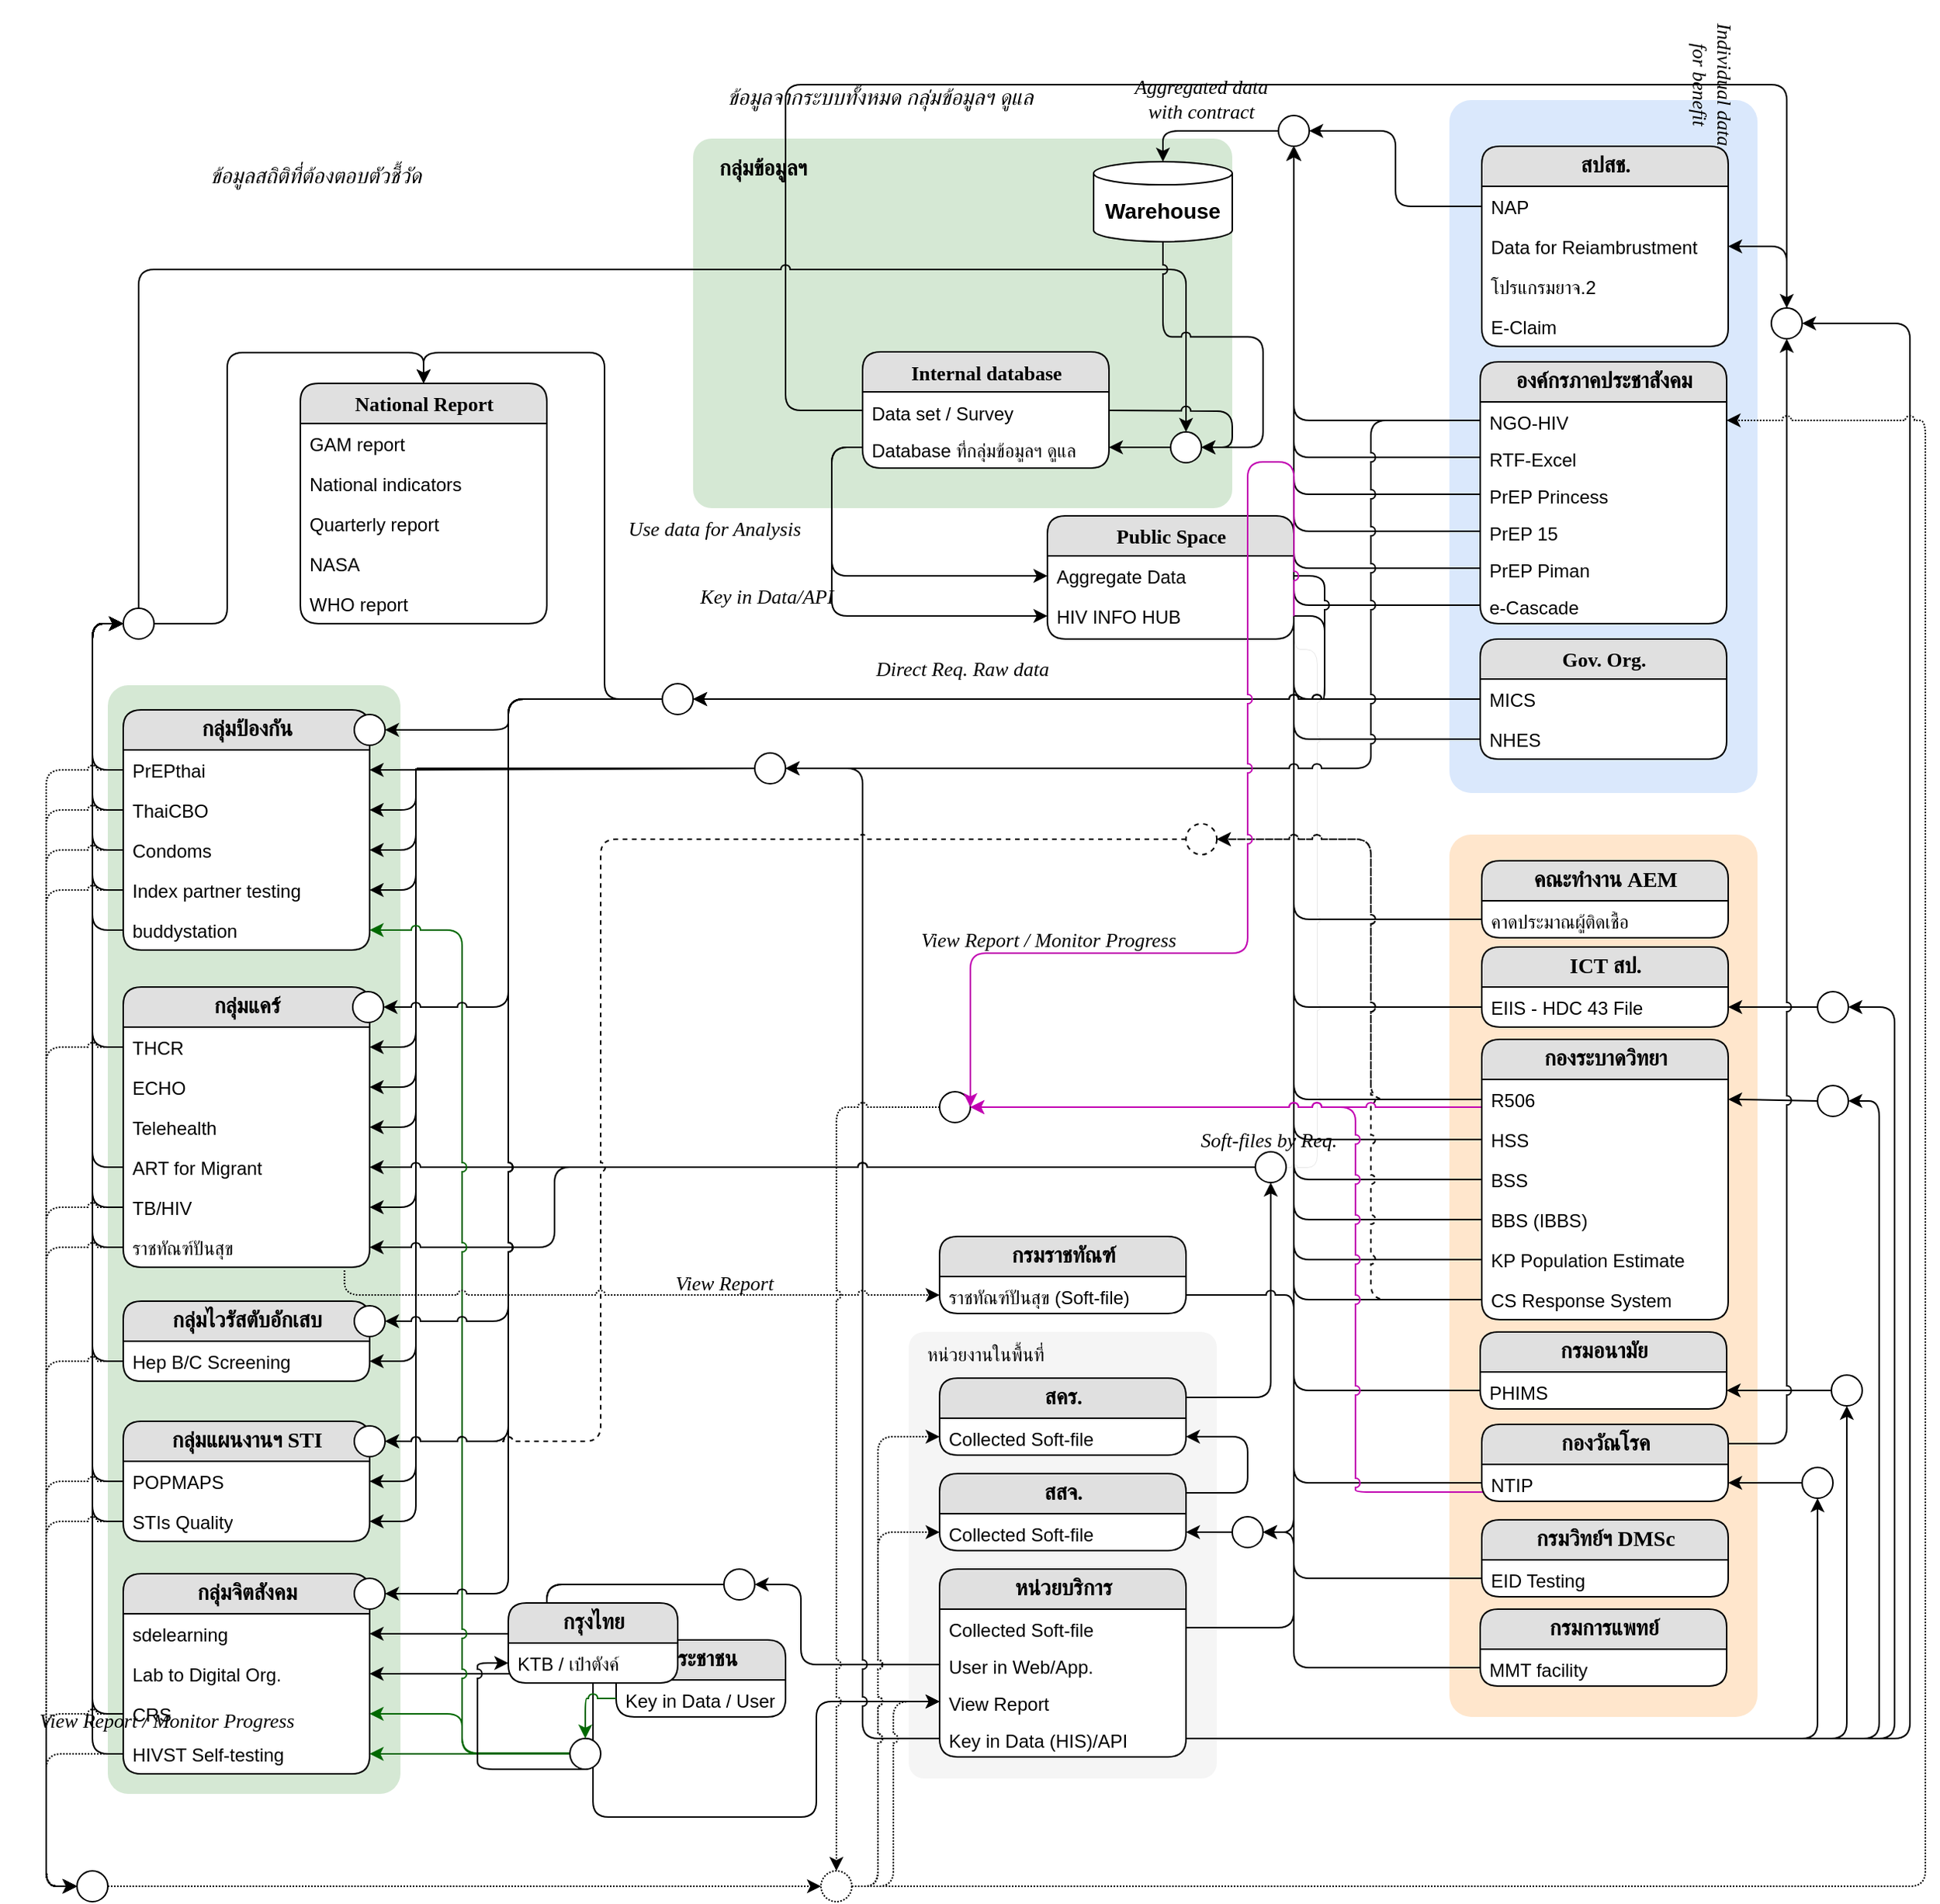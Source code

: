 <mxfile version="23.1.1" type="github" pages="4">
  <diagram name="V3" id="yXEh1oCcooy0jmx5yL8i">
    <mxGraphModel dx="3565" dy="2790" grid="1" gridSize="10" guides="1" tooltips="1" connect="1" arrows="1" fold="1" page="1" pageScale="1" pageWidth="1169" pageHeight="827" math="0" shadow="0">
      <root>
        <mxCell id="VHq7ixCyRkPFClyJ3X5i-0" />
        <mxCell id="VHq7ixCyRkPFClyJ3X5i-1" parent="VHq7ixCyRkPFClyJ3X5i-0" />
        <mxCell id="VHq7ixCyRkPFClyJ3X5i-6" value="" style="rounded=1;whiteSpace=wrap;html=1;fontFamily=Helvetica;fontSize=11;arcSize=7;fillColor=#ffe6cc;strokeColor=none;" vertex="1" parent="VHq7ixCyRkPFClyJ3X5i-1">
          <mxGeometry x="991" y="537" width="200" height="573" as="geometry" />
        </mxCell>
        <mxCell id="U-6OPpaXS0_LcZPrJlnx-0" value="" style="ellipse;whiteSpace=wrap;html=1;aspect=fixed;fontFamily=Helvetica;fontSize=11;fontColor=default;fillColor=none;strokeColor=none;" vertex="1" parent="VHq7ixCyRkPFClyJ3X5i-1">
          <mxGeometry x="1012" y="704" width="20" height="20" as="geometry" />
        </mxCell>
        <mxCell id="VHq7ixCyRkPFClyJ3X5i-2" value="" style="rounded=1;whiteSpace=wrap;html=1;fontFamily=Helvetica;fontSize=11;arcSize=5;fillColor=#f5f5f5;strokeColor=none;fontColor=#333333;" vertex="1" parent="VHq7ixCyRkPFClyJ3X5i-1">
          <mxGeometry x="640" y="860" width="200" height="290" as="geometry" />
        </mxCell>
        <mxCell id="VHq7ixCyRkPFClyJ3X5i-3" style="edgeStyle=orthogonalEdgeStyle;shape=connector;rounded=1;jumpStyle=arc;orthogonalLoop=1;jettySize=auto;html=1;entryX=0;entryY=0.5;entryDx=0;entryDy=0;labelBackgroundColor=default;strokeColor=#000000;align=center;verticalAlign=middle;fontFamily=Helvetica;fontSize=11;fontColor=default;endArrow=classic;" edge="1" parent="VHq7ixCyRkPFClyJ3X5i-1" source="VHq7ixCyRkPFClyJ3X5i-166" target="VHq7ixCyRkPFClyJ3X5i-43">
          <mxGeometry relative="1" as="geometry">
            <Array as="points">
              <mxPoint x="580" y="1175" />
              <mxPoint x="580" y="1100" />
            </Array>
          </mxGeometry>
        </mxCell>
        <mxCell id="VHq7ixCyRkPFClyJ3X5i-4" style="edgeStyle=orthogonalEdgeStyle;shape=connector;rounded=1;jumpStyle=arc;orthogonalLoop=1;jettySize=auto;html=1;labelBackgroundColor=default;strokeColor=default;align=center;verticalAlign=middle;fontFamily=Helvetica;fontSize=11;fontColor=default;endArrow=classic;entryX=1;entryY=0.5;entryDx=0;entryDy=0;" edge="1" parent="VHq7ixCyRkPFClyJ3X5i-1" source="VHq7ixCyRkPFClyJ3X5i-42" target="VHq7ixCyRkPFClyJ3X5i-138">
          <mxGeometry relative="1" as="geometry">
            <mxPoint x="490" y="1110" as="targetPoint" />
            <Array as="points">
              <mxPoint x="570" y="1076" />
              <mxPoint x="570" y="1024" />
            </Array>
          </mxGeometry>
        </mxCell>
        <mxCell id="VHq7ixCyRkPFClyJ3X5i-5" value="" style="rounded=1;whiteSpace=wrap;html=1;fontFamily=Helvetica;fontSize=11;arcSize=7;fillColor=#d5e8d4;strokeColor=none;" vertex="1" parent="VHq7ixCyRkPFClyJ3X5i-1">
          <mxGeometry x="120" y="440" width="190" height="720" as="geometry" />
        </mxCell>
        <mxCell id="VHq7ixCyRkPFClyJ3X5i-7" style="edgeStyle=orthogonalEdgeStyle;shape=connector;rounded=1;jumpStyle=arc;orthogonalLoop=1;jettySize=auto;html=1;entryX=1;entryY=0.5;entryDx=0;entryDy=0;labelBackgroundColor=default;strokeColor=default;align=center;verticalAlign=middle;fontFamily=Helvetica;fontSize=11;fontColor=default;endArrow=classic;exitX=0;exitY=0.5;exitDx=0;exitDy=0;" edge="1" parent="VHq7ixCyRkPFClyJ3X5i-1" source="VHq7ixCyRkPFClyJ3X5i-167" target="VHq7ixCyRkPFClyJ3X5i-15">
          <mxGeometry relative="1" as="geometry">
            <mxPoint x="1240" y="649" as="sourcePoint" />
          </mxGeometry>
        </mxCell>
        <mxCell id="VHq7ixCyRkPFClyJ3X5i-8" value="" style="rounded=1;whiteSpace=wrap;html=1;fontFamily=Helvetica;fontSize=11;arcSize=7;fillColor=#dae8fc;strokeColor=none;" vertex="1" parent="VHq7ixCyRkPFClyJ3X5i-1">
          <mxGeometry x="991" y="60" width="200" height="450" as="geometry" />
        </mxCell>
        <mxCell id="VHq7ixCyRkPFClyJ3X5i-9" value="&lt;div&gt;&lt;font style=&quot;font-size: 14px;&quot;&gt;&lt;b&gt;สปสช.&lt;/b&gt;&lt;/font&gt;&lt;/div&gt;" style="swimlane;html=1;fontStyle=0;childLayout=stackLayout;horizontal=1;startSize=26;fillColor=#e0e0e0;horizontalStack=0;resizeParent=1;resizeLast=0;collapsible=1;marginBottom=0;swimlaneFillColor=#ffffff;align=center;rounded=1;shadow=0;comic=0;labelBackgroundColor=none;strokeWidth=1;fontFamily=Verdana;fontSize=12" vertex="1" parent="VHq7ixCyRkPFClyJ3X5i-1">
          <mxGeometry x="1012" y="90" width="160" height="130" as="geometry" />
        </mxCell>
        <mxCell id="VHq7ixCyRkPFClyJ3X5i-10" value="NAP" style="text;html=1;strokeColor=none;fillColor=none;spacingLeft=4;spacingRight=4;whiteSpace=wrap;overflow=hidden;rotatable=0;points=[[0,0.5],[1,0.5]];portConstraint=eastwest;" vertex="1" parent="VHq7ixCyRkPFClyJ3X5i-9">
          <mxGeometry y="26" width="160" height="26" as="geometry" />
        </mxCell>
        <mxCell id="VHq7ixCyRkPFClyJ3X5i-11" value="Data for Reiambrustment" style="text;html=1;strokeColor=none;fillColor=none;spacingLeft=4;spacingRight=4;whiteSpace=wrap;overflow=hidden;rotatable=0;points=[[0,0.5],[1,0.5]];portConstraint=eastwest;" vertex="1" parent="VHq7ixCyRkPFClyJ3X5i-9">
          <mxGeometry y="52" width="160" height="26" as="geometry" />
        </mxCell>
        <mxCell id="VHq7ixCyRkPFClyJ3X5i-12" value="โปรแกรมยาจ.2" style="text;html=1;strokeColor=none;fillColor=none;spacingLeft=4;spacingRight=4;whiteSpace=wrap;overflow=hidden;rotatable=0;points=[[0,0.5],[1,0.5]];portConstraint=eastwest;" vertex="1" parent="VHq7ixCyRkPFClyJ3X5i-9">
          <mxGeometry y="78" width="160" height="26" as="geometry" />
        </mxCell>
        <mxCell id="VHq7ixCyRkPFClyJ3X5i-13" value="E-Claim" style="text;html=1;strokeColor=none;fillColor=none;spacingLeft=4;spacingRight=4;whiteSpace=wrap;overflow=hidden;rotatable=0;points=[[0,0.5],[1,0.5]];portConstraint=eastwest;" vertex="1" parent="VHq7ixCyRkPFClyJ3X5i-9">
          <mxGeometry y="104" width="160" height="26" as="geometry" />
        </mxCell>
        <mxCell id="VHq7ixCyRkPFClyJ3X5i-14" value="&lt;div&gt;&lt;font style=&quot;font-size: 14px;&quot;&gt;&lt;b&gt;ICT สป.&lt;/b&gt;&lt;/font&gt;&lt;/div&gt;" style="swimlane;html=1;fontStyle=0;childLayout=stackLayout;horizontal=1;startSize=26;fillColor=#e0e0e0;horizontalStack=0;resizeParent=1;resizeLast=0;collapsible=1;marginBottom=0;swimlaneFillColor=#ffffff;align=center;rounded=1;shadow=0;comic=0;labelBackgroundColor=none;strokeWidth=1;fontFamily=Verdana;fontSize=12" vertex="1" parent="VHq7ixCyRkPFClyJ3X5i-1">
          <mxGeometry x="1012" y="610" width="160" height="52" as="geometry" />
        </mxCell>
        <mxCell id="VHq7ixCyRkPFClyJ3X5i-15" value="EIIS - HDC 43 File" style="text;html=1;strokeColor=none;fillColor=none;spacingLeft=4;spacingRight=4;whiteSpace=wrap;overflow=hidden;rotatable=0;points=[[0,0.5],[1,0.5]];portConstraint=eastwest;" vertex="1" parent="VHq7ixCyRkPFClyJ3X5i-14">
          <mxGeometry y="26" width="160" height="26" as="geometry" />
        </mxCell>
        <mxCell id="VHq7ixCyRkPFClyJ3X5i-23" value="&lt;div&gt;&lt;font style=&quot;font-size: 14px;&quot;&gt;&lt;b&gt;คณะทำงาน AEM&lt;/b&gt;&lt;/font&gt;&lt;/div&gt;" style="swimlane;html=1;fontStyle=0;childLayout=stackLayout;horizontal=1;startSize=26;fillColor=#e0e0e0;horizontalStack=0;resizeParent=1;resizeLast=0;collapsible=1;marginBottom=0;swimlaneFillColor=#ffffff;align=center;rounded=1;shadow=0;comic=0;labelBackgroundColor=none;strokeWidth=1;fontFamily=Verdana;fontSize=12" vertex="1" parent="VHq7ixCyRkPFClyJ3X5i-1">
          <mxGeometry x="1012" y="554" width="160" height="50" as="geometry" />
        </mxCell>
        <mxCell id="VHq7ixCyRkPFClyJ3X5i-24" value="คาดประมาณผู้ติดเชื้อ" style="text;html=1;strokeColor=none;fillColor=none;spacingLeft=4;spacingRight=4;whiteSpace=wrap;overflow=hidden;rotatable=0;points=[[0,0.5],[1,0.5]];portConstraint=eastwest;" vertex="1" parent="VHq7ixCyRkPFClyJ3X5i-23">
          <mxGeometry y="26" width="160" height="24" as="geometry" />
        </mxCell>
        <mxCell id="VHq7ixCyRkPFClyJ3X5i-25" value="&lt;div&gt;&lt;b&gt;&lt;font style=&quot;font-size: 14px;&quot;&gt;องค์กรภาคประชาสังคม&lt;/font&gt;&lt;/b&gt;&lt;/div&gt;" style="swimlane;html=1;fontStyle=0;childLayout=stackLayout;horizontal=1;startSize=26;fillColor=#e0e0e0;horizontalStack=0;resizeParent=1;resizeLast=0;collapsible=1;marginBottom=0;swimlaneFillColor=#ffffff;align=center;rounded=1;shadow=0;comic=0;labelBackgroundColor=none;strokeWidth=1;fontFamily=Verdana;fontSize=12" vertex="1" parent="VHq7ixCyRkPFClyJ3X5i-1">
          <mxGeometry x="1011" y="230" width="160" height="170" as="geometry" />
        </mxCell>
        <mxCell id="VHq7ixCyRkPFClyJ3X5i-26" value="NGO-HIV" style="text;html=1;strokeColor=none;fillColor=none;spacingLeft=4;spacingRight=4;whiteSpace=wrap;overflow=hidden;rotatable=0;points=[[0,0.5],[1,0.5]];portConstraint=eastwest;" vertex="1" parent="VHq7ixCyRkPFClyJ3X5i-25">
          <mxGeometry y="26" width="160" height="24" as="geometry" />
        </mxCell>
        <mxCell id="VHq7ixCyRkPFClyJ3X5i-27" value="RTF-Excel" style="text;html=1;strokeColor=none;fillColor=none;spacingLeft=4;spacingRight=4;whiteSpace=wrap;overflow=hidden;rotatable=0;points=[[0,0.5],[1,0.5]];portConstraint=eastwest;" vertex="1" parent="VHq7ixCyRkPFClyJ3X5i-25">
          <mxGeometry y="50" width="160" height="24" as="geometry" />
        </mxCell>
        <mxCell id="VHq7ixCyRkPFClyJ3X5i-28" value="PrEP Princess" style="text;html=1;strokeColor=none;fillColor=none;spacingLeft=4;spacingRight=4;whiteSpace=wrap;overflow=hidden;rotatable=0;points=[[0,0.5],[1,0.5]];portConstraint=eastwest;" vertex="1" parent="VHq7ixCyRkPFClyJ3X5i-25">
          <mxGeometry y="74" width="160" height="24" as="geometry" />
        </mxCell>
        <mxCell id="VHq7ixCyRkPFClyJ3X5i-29" value="PrEP 15" style="text;html=1;strokeColor=none;fillColor=none;spacingLeft=4;spacingRight=4;whiteSpace=wrap;overflow=hidden;rotatable=0;points=[[0,0.5],[1,0.5]];portConstraint=eastwest;" vertex="1" parent="VHq7ixCyRkPFClyJ3X5i-25">
          <mxGeometry y="98" width="160" height="24" as="geometry" />
        </mxCell>
        <mxCell id="VHq7ixCyRkPFClyJ3X5i-30" value="PrEP Piman" style="text;html=1;strokeColor=none;fillColor=none;spacingLeft=4;spacingRight=4;whiteSpace=wrap;overflow=hidden;rotatable=0;points=[[0,0.5],[1,0.5]];portConstraint=eastwest;" vertex="1" parent="VHq7ixCyRkPFClyJ3X5i-25">
          <mxGeometry y="122" width="160" height="24" as="geometry" />
        </mxCell>
        <mxCell id="VHq7ixCyRkPFClyJ3X5i-31" value="e-Cascade" style="text;html=1;strokeColor=none;fillColor=none;spacingLeft=4;spacingRight=4;whiteSpace=wrap;overflow=hidden;rotatable=0;points=[[0,0.5],[1,0.5]];portConstraint=eastwest;" vertex="1" parent="VHq7ixCyRkPFClyJ3X5i-25">
          <mxGeometry y="146" width="160" height="24" as="geometry" />
        </mxCell>
        <mxCell id="VHq7ixCyRkPFClyJ3X5i-32" value="&lt;div&gt;&lt;b&gt;&lt;font style=&quot;font-size: 14px;&quot;&gt;กรมอนามัย&lt;/font&gt;&lt;/b&gt;&lt;/div&gt;" style="swimlane;html=1;fontStyle=0;childLayout=stackLayout;horizontal=1;startSize=26;fillColor=#e0e0e0;horizontalStack=0;resizeParent=1;resizeLast=0;collapsible=1;marginBottom=0;swimlaneFillColor=#ffffff;align=center;rounded=1;shadow=0;comic=0;labelBackgroundColor=none;strokeWidth=1;fontFamily=Verdana;fontSize=12" vertex="1" parent="VHq7ixCyRkPFClyJ3X5i-1">
          <mxGeometry x="1011" y="860" width="160" height="50" as="geometry" />
        </mxCell>
        <mxCell id="VHq7ixCyRkPFClyJ3X5i-33" value="PHIMS" style="text;html=1;strokeColor=none;fillColor=none;spacingLeft=4;spacingRight=4;whiteSpace=wrap;overflow=hidden;rotatable=0;points=[[0,0.5],[1,0.5]];portConstraint=eastwest;" vertex="1" parent="VHq7ixCyRkPFClyJ3X5i-32">
          <mxGeometry y="26" width="160" height="24" as="geometry" />
        </mxCell>
        <mxCell id="VHq7ixCyRkPFClyJ3X5i-36" value="&lt;b&gt;&lt;font style=&quot;font-size: 14px;&quot;&gt;กรมวิทย์ฯ DMSc&lt;/font&gt;&lt;/b&gt;&lt;div&gt;&lt;/div&gt;" style="swimlane;html=1;fontStyle=0;childLayout=stackLayout;horizontal=1;startSize=26;fillColor=#e0e0e0;horizontalStack=0;resizeParent=1;resizeLast=0;collapsible=1;marginBottom=0;swimlaneFillColor=#ffffff;align=center;rounded=1;shadow=0;comic=0;labelBackgroundColor=none;strokeWidth=1;fontFamily=Verdana;fontSize=12" vertex="1" parent="VHq7ixCyRkPFClyJ3X5i-1">
          <mxGeometry x="1012" y="982" width="160" height="50" as="geometry" />
        </mxCell>
        <mxCell id="VHq7ixCyRkPFClyJ3X5i-37" value="EID Testing" style="text;html=1;strokeColor=none;fillColor=none;spacingLeft=4;spacingRight=4;whiteSpace=wrap;overflow=hidden;rotatable=0;points=[[0,0.5],[1,0.5]];portConstraint=eastwest;" vertex="1" parent="VHq7ixCyRkPFClyJ3X5i-36">
          <mxGeometry y="26" width="160" height="24" as="geometry" />
        </mxCell>
        <mxCell id="VHq7ixCyRkPFClyJ3X5i-38" value="&lt;b&gt;&lt;font style=&quot;font-size: 14px;&quot;&gt;กรมการแพทย์&lt;/font&gt;&lt;/b&gt;&lt;div&gt;&lt;/div&gt;" style="swimlane;html=1;fontStyle=0;childLayout=stackLayout;horizontal=1;startSize=26;fillColor=#e0e0e0;horizontalStack=0;resizeParent=1;resizeLast=0;collapsible=1;marginBottom=0;swimlaneFillColor=#ffffff;align=center;rounded=1;shadow=0;comic=0;labelBackgroundColor=none;strokeWidth=1;fontFamily=Verdana;fontSize=12" vertex="1" parent="VHq7ixCyRkPFClyJ3X5i-1">
          <mxGeometry x="1011" y="1040" width="160" height="50" as="geometry" />
        </mxCell>
        <mxCell id="VHq7ixCyRkPFClyJ3X5i-39" value="MMT facility" style="text;html=1;strokeColor=none;fillColor=none;spacingLeft=4;spacingRight=4;whiteSpace=wrap;overflow=hidden;rotatable=0;points=[[0,0.5],[1,0.5]];portConstraint=eastwest;" vertex="1" parent="VHq7ixCyRkPFClyJ3X5i-38">
          <mxGeometry y="26" width="160" height="24" as="geometry" />
        </mxCell>
        <mxCell id="VHq7ixCyRkPFClyJ3X5i-40" value="&lt;b&gt;&lt;font style=&quot;font-size: 14px;&quot;&gt;หน่วยบริการ&lt;/font&gt;&lt;/b&gt;" style="swimlane;html=1;fontStyle=0;childLayout=stackLayout;horizontal=1;startSize=26;fillColor=#e0e0e0;horizontalStack=0;resizeParent=1;resizeLast=0;collapsible=1;marginBottom=0;swimlaneFillColor=#ffffff;align=center;rounded=1;shadow=0;comic=0;labelBackgroundColor=none;strokeWidth=1;fontFamily=Verdana;fontSize=12" vertex="1" parent="VHq7ixCyRkPFClyJ3X5i-1">
          <mxGeometry x="660" y="1014" width="160" height="122" as="geometry" />
        </mxCell>
        <mxCell id="VHq7ixCyRkPFClyJ3X5i-41" value="Collected Soft-file" style="text;html=1;strokeColor=none;fillColor=none;spacingLeft=4;spacingRight=4;whiteSpace=wrap;overflow=hidden;rotatable=0;points=[[0,0.5],[1,0.5]];portConstraint=eastwest;" vertex="1" parent="VHq7ixCyRkPFClyJ3X5i-40">
          <mxGeometry y="26" width="160" height="24" as="geometry" />
        </mxCell>
        <mxCell id="VHq7ixCyRkPFClyJ3X5i-42" value="User in Web/App." style="text;html=1;strokeColor=none;fillColor=none;spacingLeft=4;spacingRight=4;whiteSpace=wrap;overflow=hidden;rotatable=0;points=[[0,0.5],[1,0.5]];portConstraint=eastwest;" vertex="1" parent="VHq7ixCyRkPFClyJ3X5i-40">
          <mxGeometry y="50" width="160" height="24" as="geometry" />
        </mxCell>
        <mxCell id="VHq7ixCyRkPFClyJ3X5i-43" value="View Report" style="text;html=1;strokeColor=none;fillColor=none;spacingLeft=4;spacingRight=4;whiteSpace=wrap;overflow=hidden;rotatable=0;points=[[0,0.5],[1,0.5]];portConstraint=eastwest;" vertex="1" parent="VHq7ixCyRkPFClyJ3X5i-40">
          <mxGeometry y="74" width="160" height="24" as="geometry" />
        </mxCell>
        <mxCell id="VHq7ixCyRkPFClyJ3X5i-44" value="Key in Data (HIS)/API" style="text;html=1;strokeColor=none;fillColor=none;spacingLeft=4;spacingRight=4;whiteSpace=wrap;overflow=hidden;rotatable=0;points=[[0,0.5],[1,0.5]];portConstraint=eastwest;" vertex="1" parent="VHq7ixCyRkPFClyJ3X5i-40">
          <mxGeometry y="98" width="160" height="24" as="geometry" />
        </mxCell>
        <mxCell id="VHq7ixCyRkPFClyJ3X5i-45" value="" style="rounded=1;whiteSpace=wrap;html=1;fontFamily=Helvetica;fontSize=11;arcSize=5;fillColor=#d5e8d4;strokeColor=none;" vertex="1" parent="VHq7ixCyRkPFClyJ3X5i-1">
          <mxGeometry x="500" y="85" width="350" height="240" as="geometry" />
        </mxCell>
        <mxCell id="VHq7ixCyRkPFClyJ3X5i-46" value="&lt;div&gt;&lt;b&gt;&lt;font style=&quot;font-size: 13px;&quot;&gt;Public Space&lt;/font&gt;&lt;/b&gt;&lt;/div&gt;" style="swimlane;html=1;fontStyle=0;childLayout=stackLayout;horizontal=1;startSize=26;fillColor=#e0e0e0;horizontalStack=0;resizeParent=1;resizeLast=0;collapsible=1;marginBottom=0;swimlaneFillColor=#ffffff;align=center;rounded=1;shadow=0;comic=0;labelBackgroundColor=none;strokeWidth=1;fontFamily=Verdana;fontSize=12" vertex="1" parent="VHq7ixCyRkPFClyJ3X5i-1">
          <mxGeometry x="730" y="330" width="160" height="80" as="geometry" />
        </mxCell>
        <mxCell id="VHq7ixCyRkPFClyJ3X5i-47" value="Aggregate Data" style="text;html=1;strokeColor=none;fillColor=none;spacingLeft=4;spacingRight=4;whiteSpace=wrap;overflow=hidden;rotatable=0;points=[[0,0.5],[1,0.5]];portConstraint=eastwest;" vertex="1" parent="VHq7ixCyRkPFClyJ3X5i-46">
          <mxGeometry y="26" width="160" height="26" as="geometry" />
        </mxCell>
        <mxCell id="VHq7ixCyRkPFClyJ3X5i-48" value="HIV INFO HUB" style="text;html=1;strokeColor=none;fillColor=none;spacingLeft=4;spacingRight=4;whiteSpace=wrap;overflow=hidden;rotatable=0;points=[[0,0.5],[1,0.5]];portConstraint=eastwest;" vertex="1" parent="VHq7ixCyRkPFClyJ3X5i-46">
          <mxGeometry y="52" width="160" height="26" as="geometry" />
        </mxCell>
        <mxCell id="VHq7ixCyRkPFClyJ3X5i-49" value="&lt;font style=&quot;font-size: 13px;&quot;&gt;&lt;b&gt;Internal database&lt;/b&gt;&lt;/font&gt;" style="swimlane;html=1;fontStyle=0;childLayout=stackLayout;horizontal=1;startSize=26;fillColor=#e0e0e0;horizontalStack=0;resizeParent=1;resizeLast=0;collapsible=1;marginBottom=0;swimlaneFillColor=#ffffff;align=center;rounded=1;shadow=0;comic=0;labelBackgroundColor=none;strokeWidth=1;fontFamily=Verdana;fontSize=12" vertex="1" parent="VHq7ixCyRkPFClyJ3X5i-1">
          <mxGeometry x="610" y="223.5" width="160" height="75.5" as="geometry" />
        </mxCell>
        <mxCell id="VHq7ixCyRkPFClyJ3X5i-50" value="Data set / Survey" style="text;html=1;strokeColor=none;fillColor=none;spacingLeft=4;spacingRight=4;whiteSpace=wrap;overflow=hidden;rotatable=0;points=[[0,0.5],[1,0.5]];portConstraint=eastwest;" vertex="1" parent="VHq7ixCyRkPFClyJ3X5i-49">
          <mxGeometry y="26" width="160" height="24" as="geometry" />
        </mxCell>
        <mxCell id="VHq7ixCyRkPFClyJ3X5i-51" value="Database ที่กลุ่มข้อมูลฯ ดูแล" style="text;html=1;strokeColor=none;fillColor=none;spacingLeft=4;spacingRight=4;whiteSpace=wrap;overflow=hidden;rotatable=0;points=[[0,0.5],[1,0.5]];portConstraint=eastwest;" vertex="1" parent="VHq7ixCyRkPFClyJ3X5i-49">
          <mxGeometry y="50" width="160" height="24" as="geometry" />
        </mxCell>
        <mxCell id="VHq7ixCyRkPFClyJ3X5i-52" style="shape=connector;rounded=1;jumpStyle=arc;orthogonalLoop=1;jettySize=auto;html=1;entryX=0;entryY=0.5;entryDx=0;entryDy=0;labelBackgroundColor=default;strokeColor=default;align=center;verticalAlign=middle;fontFamily=Helvetica;fontSize=11;fontColor=default;endArrow=classic;exitX=0;exitY=0.5;exitDx=0;exitDy=0;edgeStyle=orthogonalEdgeStyle;" edge="1" parent="VHq7ixCyRkPFClyJ3X5i-1" source="VHq7ixCyRkPFClyJ3X5i-51" target="VHq7ixCyRkPFClyJ3X5i-48">
          <mxGeometry relative="1" as="geometry" />
        </mxCell>
        <mxCell id="VHq7ixCyRkPFClyJ3X5i-53" style="shape=connector;rounded=1;jumpStyle=none;orthogonalLoop=1;jettySize=auto;html=1;labelBackgroundColor=default;strokeColor=default;align=center;verticalAlign=middle;fontFamily=Helvetica;fontSize=11;fontColor=default;endArrow=classic;entryX=1;entryY=0.5;entryDx=0;entryDy=0;edgeStyle=orthogonalEdgeStyle;" edge="1" parent="VHq7ixCyRkPFClyJ3X5i-1" source="VHq7ixCyRkPFClyJ3X5i-10" target="VHq7ixCyRkPFClyJ3X5i-66">
          <mxGeometry relative="1" as="geometry" />
        </mxCell>
        <mxCell id="VHq7ixCyRkPFClyJ3X5i-54" value="&lt;b&gt;&lt;font style=&quot;font-size: 13px;&quot;&gt;Gov. Org.&lt;/font&gt;&lt;/b&gt;" style="swimlane;html=1;fontStyle=0;childLayout=stackLayout;horizontal=1;startSize=26;fillColor=#e0e0e0;horizontalStack=0;resizeParent=1;resizeLast=0;collapsible=1;marginBottom=0;swimlaneFillColor=#ffffff;align=center;rounded=1;shadow=0;comic=0;labelBackgroundColor=none;strokeWidth=1;fontFamily=Verdana;fontSize=12" vertex="1" parent="VHq7ixCyRkPFClyJ3X5i-1">
          <mxGeometry x="1011" y="410" width="160" height="78" as="geometry" />
        </mxCell>
        <mxCell id="VHq7ixCyRkPFClyJ3X5i-55" value="MICS" style="text;html=1;strokeColor=none;fillColor=none;spacingLeft=4;spacingRight=4;whiteSpace=wrap;overflow=hidden;rotatable=0;points=[[0,0.5],[1,0.5]];portConstraint=eastwest;" vertex="1" parent="VHq7ixCyRkPFClyJ3X5i-54">
          <mxGeometry y="26" width="160" height="26" as="geometry" />
        </mxCell>
        <mxCell id="VHq7ixCyRkPFClyJ3X5i-56" value="NHES" style="text;html=1;strokeColor=none;fillColor=none;spacingLeft=4;spacingRight=4;whiteSpace=wrap;overflow=hidden;rotatable=0;points=[[0,0.5],[1,0.5]];portConstraint=eastwest;" vertex="1" parent="VHq7ixCyRkPFClyJ3X5i-54">
          <mxGeometry y="52" width="160" height="26" as="geometry" />
        </mxCell>
        <mxCell id="VHq7ixCyRkPFClyJ3X5i-57" style="edgeStyle=orthogonalEdgeStyle;shape=connector;rounded=1;jumpStyle=none;orthogonalLoop=1;jettySize=auto;html=1;entryX=0.5;entryY=1;entryDx=0;entryDy=0;labelBackgroundColor=default;strokeColor=default;align=center;verticalAlign=middle;fontFamily=Helvetica;fontSize=11;fontColor=default;endArrow=classic;" edge="1" parent="VHq7ixCyRkPFClyJ3X5i-1" source="VHq7ixCyRkPFClyJ3X5i-39" target="VHq7ixCyRkPFClyJ3X5i-66">
          <mxGeometry relative="1" as="geometry" />
        </mxCell>
        <mxCell id="VHq7ixCyRkPFClyJ3X5i-58" value="Aggregated data&lt;br style=&quot;font-size: 13px;&quot;&gt;with contract" style="text;html=1;strokeColor=none;fillColor=none;align=center;verticalAlign=middle;whiteSpace=wrap;rounded=0;fontSize=13;fontFamily=Verdana;fontColor=default;fontStyle=2" vertex="1" parent="VHq7ixCyRkPFClyJ3X5i-1">
          <mxGeometry x="770" y="44" width="120" height="30" as="geometry" />
        </mxCell>
        <mxCell id="VHq7ixCyRkPFClyJ3X5i-59" value="&lt;font style=&quot;font-size: 14px;&quot;&gt;&lt;b&gt;กลุ่มข้อมูลฯ&lt;/b&gt;&lt;/font&gt;" style="text;html=1;strokeColor=none;fillColor=none;align=left;verticalAlign=middle;whiteSpace=wrap;rounded=0;fontSize=12;fontFamily=Verdana;fontColor=default;fontStyle=0" vertex="1" parent="VHq7ixCyRkPFClyJ3X5i-1">
          <mxGeometry x="515" y="90" width="110" height="30" as="geometry" />
        </mxCell>
        <mxCell id="VHq7ixCyRkPFClyJ3X5i-60" style="edgeStyle=orthogonalEdgeStyle;shape=connector;rounded=1;jumpStyle=arc;orthogonalLoop=1;jettySize=auto;html=1;entryX=1;entryY=0.5;entryDx=0;entryDy=0;labelBackgroundColor=default;strokeColor=default;align=center;verticalAlign=middle;fontFamily=Helvetica;fontSize=11;fontColor=default;endArrow=classic;" edge="1" parent="VHq7ixCyRkPFClyJ3X5i-1" source="VHq7ixCyRkPFClyJ3X5i-187" target="VHq7ixCyRkPFClyJ3X5i-51">
          <mxGeometry relative="1" as="geometry" />
        </mxCell>
        <mxCell id="VHq7ixCyRkPFClyJ3X5i-61" value="&lt;b&gt;&lt;font style=&quot;font-size: 14px;&quot;&gt;Warehouse&lt;/font&gt;&lt;/b&gt;" style="shape=cylinder3;whiteSpace=wrap;html=1;boundedLbl=1;backgroundOutline=1;size=7.524;fontFamily=Helvetica;fontSize=11;fontColor=default;" vertex="1" parent="VHq7ixCyRkPFClyJ3X5i-1">
          <mxGeometry x="760" y="100" width="90" height="52" as="geometry" />
        </mxCell>
        <mxCell id="VHq7ixCyRkPFClyJ3X5i-62" style="shape=connector;rounded=1;jumpStyle=arc;orthogonalLoop=1;jettySize=auto;html=1;entryX=0;entryY=0.5;entryDx=0;entryDy=0;labelBackgroundColor=default;strokeColor=default;align=center;verticalAlign=middle;fontFamily=Helvetica;fontSize=11;fontColor=default;endArrow=classic;exitX=0;exitY=0.5;exitDx=0;exitDy=0;edgeStyle=orthogonalEdgeStyle;" edge="1" parent="VHq7ixCyRkPFClyJ3X5i-1" source="VHq7ixCyRkPFClyJ3X5i-51" target="VHq7ixCyRkPFClyJ3X5i-47">
          <mxGeometry relative="1" as="geometry" />
        </mxCell>
        <mxCell id="VHq7ixCyRkPFClyJ3X5i-63" style="edgeStyle=orthogonalEdgeStyle;shape=connector;rounded=1;jumpStyle=arc;orthogonalLoop=1;jettySize=auto;html=1;entryX=0.5;entryY=0;entryDx=0;entryDy=0;entryPerimeter=0;labelBackgroundColor=default;strokeColor=default;align=center;verticalAlign=middle;fontFamily=Helvetica;fontSize=11;fontColor=default;endArrow=classic;" edge="1" parent="VHq7ixCyRkPFClyJ3X5i-1" source="VHq7ixCyRkPFClyJ3X5i-66" target="VHq7ixCyRkPFClyJ3X5i-61">
          <mxGeometry relative="1" as="geometry" />
        </mxCell>
        <mxCell id="VHq7ixCyRkPFClyJ3X5i-64" value="" style="edgeStyle=orthogonalEdgeStyle;shape=connector;rounded=1;jumpStyle=arc;orthogonalLoop=1;jettySize=auto;html=1;labelBackgroundColor=default;strokeColor=default;align=center;verticalAlign=middle;fontFamily=Helvetica;fontSize=11;fontColor=default;endArrow=classic;entryX=0.5;entryY=1;entryDx=0;entryDy=0;" edge="1" parent="VHq7ixCyRkPFClyJ3X5i-1" source="VHq7ixCyRkPFClyJ3X5i-27" target="VHq7ixCyRkPFClyJ3X5i-66">
          <mxGeometry relative="1" as="geometry">
            <mxPoint x="1011" y="292" as="sourcePoint" />
            <mxPoint x="875" y="220" as="targetPoint" />
          </mxGeometry>
        </mxCell>
        <mxCell id="VHq7ixCyRkPFClyJ3X5i-65" value="" style="edgeStyle=orthogonalEdgeStyle;shape=connector;rounded=1;jumpStyle=arc;orthogonalLoop=1;jettySize=auto;html=1;entryX=0.5;entryY=1;entryDx=0;entryDy=0;labelBackgroundColor=default;strokeColor=default;align=center;verticalAlign=middle;fontFamily=Helvetica;fontSize=11;fontColor=default;endArrow=classic;" edge="1" parent="VHq7ixCyRkPFClyJ3X5i-1" source="VHq7ixCyRkPFClyJ3X5i-26" target="VHq7ixCyRkPFClyJ3X5i-66">
          <mxGeometry relative="1" as="geometry">
            <mxPoint x="1011" y="268" as="sourcePoint" />
            <mxPoint x="875" y="220" as="targetPoint" />
          </mxGeometry>
        </mxCell>
        <mxCell id="VHq7ixCyRkPFClyJ3X5i-66" value="" style="ellipse;whiteSpace=wrap;html=1;aspect=fixed;fontFamily=Helvetica;fontSize=11;fontColor=default;" vertex="1" parent="VHq7ixCyRkPFClyJ3X5i-1">
          <mxGeometry x="880" y="70" width="20" height="20" as="geometry" />
        </mxCell>
        <mxCell id="VHq7ixCyRkPFClyJ3X5i-67" style="edgeStyle=orthogonalEdgeStyle;shape=connector;rounded=1;jumpStyle=arc;orthogonalLoop=1;jettySize=auto;html=1;labelBackgroundColor=default;strokeColor=default;align=center;verticalAlign=middle;fontFamily=Helvetica;fontSize=11;fontColor=default;endArrow=classic;entryX=0.5;entryY=1;entryDx=0;entryDy=0;" edge="1" parent="VHq7ixCyRkPFClyJ3X5i-1" source="VHq7ixCyRkPFClyJ3X5i-28" target="VHq7ixCyRkPFClyJ3X5i-66">
          <mxGeometry relative="1" as="geometry">
            <mxPoint x="960" y="210" as="targetPoint" />
          </mxGeometry>
        </mxCell>
        <mxCell id="VHq7ixCyRkPFClyJ3X5i-68" style="edgeStyle=orthogonalEdgeStyle;shape=connector;rounded=1;jumpStyle=arc;orthogonalLoop=1;jettySize=auto;html=1;entryX=0.5;entryY=1;entryDx=0;entryDy=0;labelBackgroundColor=default;strokeColor=default;align=center;verticalAlign=middle;fontFamily=Helvetica;fontSize=11;fontColor=default;endArrow=classic;" edge="1" parent="VHq7ixCyRkPFClyJ3X5i-1" source="VHq7ixCyRkPFClyJ3X5i-29" target="VHq7ixCyRkPFClyJ3X5i-66">
          <mxGeometry relative="1" as="geometry" />
        </mxCell>
        <mxCell id="VHq7ixCyRkPFClyJ3X5i-69" style="edgeStyle=orthogonalEdgeStyle;shape=connector;rounded=1;jumpStyle=arc;orthogonalLoop=1;jettySize=auto;html=1;entryX=0.5;entryY=1;entryDx=0;entryDy=0;labelBackgroundColor=default;strokeColor=default;align=center;verticalAlign=middle;fontFamily=Helvetica;fontSize=11;fontColor=default;endArrow=classic;" edge="1" parent="VHq7ixCyRkPFClyJ3X5i-1" source="VHq7ixCyRkPFClyJ3X5i-30" target="VHq7ixCyRkPFClyJ3X5i-66">
          <mxGeometry relative="1" as="geometry" />
        </mxCell>
        <mxCell id="VHq7ixCyRkPFClyJ3X5i-70" style="edgeStyle=orthogonalEdgeStyle;shape=connector;rounded=1;jumpStyle=arc;orthogonalLoop=1;jettySize=auto;html=1;entryX=0.5;entryY=1;entryDx=0;entryDy=0;labelBackgroundColor=default;strokeColor=default;align=center;verticalAlign=middle;fontFamily=Helvetica;fontSize=11;fontColor=default;endArrow=classic;" edge="1" parent="VHq7ixCyRkPFClyJ3X5i-1" source="VHq7ixCyRkPFClyJ3X5i-31" target="VHq7ixCyRkPFClyJ3X5i-66">
          <mxGeometry relative="1" as="geometry" />
        </mxCell>
        <mxCell id="VHq7ixCyRkPFClyJ3X5i-71" style="edgeStyle=orthogonalEdgeStyle;shape=connector;rounded=1;jumpStyle=arc;orthogonalLoop=1;jettySize=auto;html=1;entryX=0.5;entryY=1;entryDx=0;entryDy=0;labelBackgroundColor=default;strokeColor=default;align=center;verticalAlign=middle;fontFamily=Helvetica;fontSize=11;fontColor=default;endArrow=classic;" edge="1" parent="VHq7ixCyRkPFClyJ3X5i-1" source="VHq7ixCyRkPFClyJ3X5i-55" target="VHq7ixCyRkPFClyJ3X5i-66">
          <mxGeometry relative="1" as="geometry" />
        </mxCell>
        <mxCell id="VHq7ixCyRkPFClyJ3X5i-72" style="edgeStyle=orthogonalEdgeStyle;shape=connector;rounded=1;jumpStyle=arc;orthogonalLoop=1;jettySize=auto;html=1;entryX=0.5;entryY=1;entryDx=0;entryDy=0;labelBackgroundColor=default;strokeColor=default;align=center;verticalAlign=middle;fontFamily=Helvetica;fontSize=11;fontColor=default;endArrow=classic;" edge="1" parent="VHq7ixCyRkPFClyJ3X5i-1" source="VHq7ixCyRkPFClyJ3X5i-56" target="VHq7ixCyRkPFClyJ3X5i-66">
          <mxGeometry relative="1" as="geometry" />
        </mxCell>
        <mxCell id="VHq7ixCyRkPFClyJ3X5i-73" style="edgeStyle=orthogonalEdgeStyle;shape=connector;rounded=1;jumpStyle=arc;orthogonalLoop=1;jettySize=auto;html=1;entryX=0.5;entryY=1;entryDx=0;entryDy=0;labelBackgroundColor=default;strokeColor=default;align=center;verticalAlign=middle;fontFamily=Helvetica;fontSize=11;fontColor=default;endArrow=classic;" edge="1" parent="VHq7ixCyRkPFClyJ3X5i-1" source="VHq7ixCyRkPFClyJ3X5i-24" target="VHq7ixCyRkPFClyJ3X5i-66">
          <mxGeometry relative="1" as="geometry" />
        </mxCell>
        <mxCell id="VHq7ixCyRkPFClyJ3X5i-74" style="edgeStyle=orthogonalEdgeStyle;shape=connector;rounded=1;jumpStyle=arc;orthogonalLoop=1;jettySize=auto;html=1;labelBackgroundColor=default;strokeColor=default;align=center;verticalAlign=middle;fontFamily=Helvetica;fontSize=11;fontColor=default;endArrow=classic;entryX=0.5;entryY=1;entryDx=0;entryDy=0;" edge="1" parent="VHq7ixCyRkPFClyJ3X5i-1" source="VHq7ixCyRkPFClyJ3X5i-15" target="VHq7ixCyRkPFClyJ3X5i-66">
          <mxGeometry relative="1" as="geometry">
            <mxPoint x="940" y="196.286" as="targetPoint" />
          </mxGeometry>
        </mxCell>
        <mxCell id="VHq7ixCyRkPFClyJ3X5i-75" style="edgeStyle=orthogonalEdgeStyle;shape=connector;rounded=1;jumpStyle=arc;orthogonalLoop=1;jettySize=auto;html=1;exitX=0;exitY=0.5;exitDx=0;exitDy=0;labelBackgroundColor=default;strokeColor=default;align=center;verticalAlign=middle;fontFamily=Helvetica;fontSize=11;fontColor=default;endArrow=classic;entryX=0.5;entryY=1;entryDx=0;entryDy=0;" edge="1" parent="VHq7ixCyRkPFClyJ3X5i-1" source="VHq7ixCyRkPFClyJ3X5i-17" target="VHq7ixCyRkPFClyJ3X5i-66">
          <mxGeometry relative="1" as="geometry">
            <mxPoint x="960" y="204.762" as="targetPoint" />
          </mxGeometry>
        </mxCell>
        <mxCell id="VHq7ixCyRkPFClyJ3X5i-76" style="edgeStyle=orthogonalEdgeStyle;shape=connector;rounded=1;jumpStyle=arc;orthogonalLoop=1;jettySize=auto;html=1;entryX=0.5;entryY=1;entryDx=0;entryDy=0;labelBackgroundColor=default;strokeColor=default;align=center;verticalAlign=middle;fontFamily=Helvetica;fontSize=11;fontColor=default;endArrow=classic;" edge="1" parent="VHq7ixCyRkPFClyJ3X5i-1" source="VHq7ixCyRkPFClyJ3X5i-18" target="VHq7ixCyRkPFClyJ3X5i-66">
          <mxGeometry relative="1" as="geometry" />
        </mxCell>
        <mxCell id="VHq7ixCyRkPFClyJ3X5i-77" style="edgeStyle=orthogonalEdgeStyle;shape=connector;rounded=1;jumpStyle=arc;orthogonalLoop=1;jettySize=auto;html=1;entryX=0.5;entryY=1;entryDx=0;entryDy=0;labelBackgroundColor=default;strokeColor=default;align=center;verticalAlign=middle;fontFamily=Helvetica;fontSize=11;fontColor=default;endArrow=classic;" edge="1" parent="VHq7ixCyRkPFClyJ3X5i-1" source="VHq7ixCyRkPFClyJ3X5i-19" target="VHq7ixCyRkPFClyJ3X5i-66">
          <mxGeometry relative="1" as="geometry" />
        </mxCell>
        <mxCell id="VHq7ixCyRkPFClyJ3X5i-78" style="edgeStyle=orthogonalEdgeStyle;shape=connector;rounded=1;jumpStyle=arc;orthogonalLoop=1;jettySize=auto;html=1;entryX=0.5;entryY=1;entryDx=0;entryDy=0;labelBackgroundColor=default;strokeColor=default;align=center;verticalAlign=middle;fontFamily=Helvetica;fontSize=11;fontColor=default;endArrow=classic;" edge="1" parent="VHq7ixCyRkPFClyJ3X5i-1" source="VHq7ixCyRkPFClyJ3X5i-20" target="VHq7ixCyRkPFClyJ3X5i-66">
          <mxGeometry relative="1" as="geometry" />
        </mxCell>
        <mxCell id="VHq7ixCyRkPFClyJ3X5i-79" style="edgeStyle=orthogonalEdgeStyle;shape=connector;rounded=1;jumpStyle=arc;orthogonalLoop=1;jettySize=auto;html=1;entryX=0.5;entryY=1;entryDx=0;entryDy=0;labelBackgroundColor=default;strokeColor=default;align=center;verticalAlign=middle;fontFamily=Helvetica;fontSize=11;fontColor=default;endArrow=classic;" edge="1" parent="VHq7ixCyRkPFClyJ3X5i-1" source="VHq7ixCyRkPFClyJ3X5i-21" target="VHq7ixCyRkPFClyJ3X5i-66">
          <mxGeometry relative="1" as="geometry" />
        </mxCell>
        <mxCell id="VHq7ixCyRkPFClyJ3X5i-80" style="edgeStyle=orthogonalEdgeStyle;shape=connector;rounded=1;jumpStyle=arc;orthogonalLoop=1;jettySize=auto;html=1;entryX=0.5;entryY=1;entryDx=0;entryDy=0;labelBackgroundColor=default;strokeColor=default;align=center;verticalAlign=middle;fontFamily=Helvetica;fontSize=11;fontColor=default;endArrow=classic;" edge="1" parent="VHq7ixCyRkPFClyJ3X5i-1" source="VHq7ixCyRkPFClyJ3X5i-22" target="VHq7ixCyRkPFClyJ3X5i-66">
          <mxGeometry relative="1" as="geometry" />
        </mxCell>
        <mxCell id="VHq7ixCyRkPFClyJ3X5i-81" style="edgeStyle=orthogonalEdgeStyle;shape=connector;rounded=1;jumpStyle=arc;orthogonalLoop=1;jettySize=auto;html=1;labelBackgroundColor=default;strokeColor=default;align=center;verticalAlign=middle;fontFamily=Helvetica;fontSize=11;fontColor=default;endArrow=classic;entryX=0.5;entryY=1;entryDx=0;entryDy=0;" edge="1" parent="VHq7ixCyRkPFClyJ3X5i-1" source="VHq7ixCyRkPFClyJ3X5i-33" target="VHq7ixCyRkPFClyJ3X5i-66">
          <mxGeometry relative="1" as="geometry">
            <mxPoint x="980" y="210" as="targetPoint" />
          </mxGeometry>
        </mxCell>
        <mxCell id="VHq7ixCyRkPFClyJ3X5i-82" style="edgeStyle=orthogonalEdgeStyle;shape=connector;rounded=1;jumpStyle=arc;orthogonalLoop=1;jettySize=auto;html=1;entryX=0.5;entryY=1;entryDx=0;entryDy=0;labelBackgroundColor=default;strokeColor=default;align=center;verticalAlign=middle;fontFamily=Helvetica;fontSize=11;fontColor=default;endArrow=classic;" edge="1" parent="VHq7ixCyRkPFClyJ3X5i-1" source="VHq7ixCyRkPFClyJ3X5i-37" target="VHq7ixCyRkPFClyJ3X5i-66">
          <mxGeometry relative="1" as="geometry" />
        </mxCell>
        <mxCell id="VHq7ixCyRkPFClyJ3X5i-83" style="edgeStyle=orthogonalEdgeStyle;shape=connector;rounded=1;jumpStyle=arc;orthogonalLoop=1;jettySize=auto;html=1;entryX=0.5;entryY=1;entryDx=0;entryDy=0;labelBackgroundColor=default;strokeColor=default;align=center;verticalAlign=middle;fontFamily=Helvetica;fontSize=11;fontColor=default;endArrow=classic;" edge="1" parent="VHq7ixCyRkPFClyJ3X5i-1" source="VHq7ixCyRkPFClyJ3X5i-35" target="VHq7ixCyRkPFClyJ3X5i-66">
          <mxGeometry relative="1" as="geometry" />
        </mxCell>
        <mxCell id="VHq7ixCyRkPFClyJ3X5i-84" style="edgeStyle=orthogonalEdgeStyle;shape=connector;rounded=1;jumpStyle=arc;orthogonalLoop=1;jettySize=auto;html=1;labelBackgroundColor=default;strokeColor=default;align=center;verticalAlign=middle;fontFamily=Helvetica;fontSize=11;fontColor=default;endArrow=classic;entryX=1;entryY=0.5;entryDx=0;entryDy=0;" edge="1" parent="VHq7ixCyRkPFClyJ3X5i-1" source="VHq7ixCyRkPFClyJ3X5i-85" target="VHq7ixCyRkPFClyJ3X5i-11">
          <mxGeometry relative="1" as="geometry" />
        </mxCell>
        <mxCell id="VHq7ixCyRkPFClyJ3X5i-85" value="" style="ellipse;whiteSpace=wrap;html=1;aspect=fixed;fontFamily=Helvetica;fontSize=11;fontColor=default;" vertex="1" parent="VHq7ixCyRkPFClyJ3X5i-1">
          <mxGeometry x="1200" y="195" width="20" height="20" as="geometry" />
        </mxCell>
        <mxCell id="VHq7ixCyRkPFClyJ3X5i-86" value="&lt;div style=&quot;font-size: 13px;&quot;&gt;Individual data&lt;/div&gt;for benefit" style="text;html=1;strokeColor=none;fillColor=none;align=center;verticalAlign=middle;whiteSpace=wrap;rounded=0;fontSize=13;fontFamily=Verdana;fontColor=default;fontStyle=2;rotation=90;" vertex="1" parent="VHq7ixCyRkPFClyJ3X5i-1">
          <mxGeometry x="1107" y="35" width="110" height="30" as="geometry" />
        </mxCell>
        <mxCell id="VHq7ixCyRkPFClyJ3X5i-87" value="&lt;b&gt;&lt;font style=&quot;font-size: 14px;&quot;&gt;สคร.&lt;/font&gt;&lt;/b&gt;" style="swimlane;html=1;fontStyle=0;childLayout=stackLayout;horizontal=1;startSize=26;fillColor=#e0e0e0;horizontalStack=0;resizeParent=1;resizeLast=0;collapsible=1;marginBottom=0;swimlaneFillColor=#ffffff;align=center;rounded=1;shadow=0;comic=0;labelBackgroundColor=none;strokeWidth=1;fontFamily=Verdana;fontSize=12" vertex="1" parent="VHq7ixCyRkPFClyJ3X5i-1">
          <mxGeometry x="660" y="890" width="160" height="50" as="geometry" />
        </mxCell>
        <mxCell id="VHq7ixCyRkPFClyJ3X5i-88" value="Collected Soft-file" style="text;html=1;strokeColor=none;fillColor=none;spacingLeft=4;spacingRight=4;whiteSpace=wrap;overflow=hidden;rotatable=0;points=[[0,0.5],[1,0.5]];portConstraint=eastwest;" vertex="1" parent="VHq7ixCyRkPFClyJ3X5i-87">
          <mxGeometry y="26" width="160" height="24" as="geometry" />
        </mxCell>
        <mxCell id="VHq7ixCyRkPFClyJ3X5i-89" value="&lt;font style=&quot;font-size: 14px;&quot;&gt;&lt;b&gt;สสจ.&lt;/b&gt;&lt;/font&gt;" style="swimlane;html=1;fontStyle=0;childLayout=stackLayout;horizontal=1;startSize=26;fillColor=#e0e0e0;horizontalStack=0;resizeParent=1;resizeLast=0;collapsible=1;marginBottom=0;swimlaneFillColor=#ffffff;align=center;rounded=1;shadow=0;comic=0;labelBackgroundColor=none;strokeWidth=1;fontFamily=Verdana;fontSize=12" vertex="1" parent="VHq7ixCyRkPFClyJ3X5i-1">
          <mxGeometry x="660" y="952" width="160" height="50" as="geometry" />
        </mxCell>
        <mxCell id="VHq7ixCyRkPFClyJ3X5i-90" value="Collected Soft-file" style="text;html=1;strokeColor=none;fillColor=none;spacingLeft=4;spacingRight=4;whiteSpace=wrap;overflow=hidden;rotatable=0;points=[[0,0.5],[1,0.5]];portConstraint=eastwest;" vertex="1" parent="VHq7ixCyRkPFClyJ3X5i-89">
          <mxGeometry y="26" width="160" height="24" as="geometry" />
        </mxCell>
        <mxCell id="VHq7ixCyRkPFClyJ3X5i-91" style="shape=connector;rounded=1;jumpStyle=arc;orthogonalLoop=1;jettySize=auto;html=1;labelBackgroundColor=default;strokeColor=default;align=center;verticalAlign=middle;fontFamily=Helvetica;fontSize=11;fontColor=default;endArrow=classic;entryX=1;entryY=0.5;entryDx=0;entryDy=0;exitX=1;exitY=0.5;exitDx=0;exitDy=0;edgeStyle=orthogonalEdgeStyle;" edge="1" parent="VHq7ixCyRkPFClyJ3X5i-1" source="VHq7ixCyRkPFClyJ3X5i-41" target="VHq7ixCyRkPFClyJ3X5i-237">
          <mxGeometry relative="1" as="geometry">
            <mxPoint x="830" y="972" as="targetPoint" />
            <mxPoint x="910" y="1092" as="sourcePoint" />
          </mxGeometry>
        </mxCell>
        <mxCell id="VHq7ixCyRkPFClyJ3X5i-92" style="edgeStyle=orthogonalEdgeStyle;shape=connector;rounded=1;jumpStyle=arc;orthogonalLoop=1;jettySize=auto;html=1;labelBackgroundColor=default;strokeColor=default;align=center;verticalAlign=middle;fontFamily=Helvetica;fontSize=11;fontColor=default;endArrow=classic;exitX=1;exitY=0.25;exitDx=0;exitDy=0;entryX=1;entryY=0.5;entryDx=0;entryDy=0;" edge="1" parent="VHq7ixCyRkPFClyJ3X5i-1" source="VHq7ixCyRkPFClyJ3X5i-89" target="VHq7ixCyRkPFClyJ3X5i-88">
          <mxGeometry relative="1" as="geometry">
            <mxPoint x="820" y="930" as="targetPoint" />
            <Array as="points">
              <mxPoint x="860" y="964" />
              <mxPoint x="860" y="928" />
            </Array>
          </mxGeometry>
        </mxCell>
        <mxCell id="VHq7ixCyRkPFClyJ3X5i-93" value="" style="edgeStyle=orthogonalEdgeStyle;shape=connector;rounded=1;jumpStyle=arc;orthogonalLoop=1;jettySize=auto;html=1;labelBackgroundColor=default;strokeColor=default;align=center;verticalAlign=middle;fontFamily=Helvetica;fontSize=11;fontColor=default;endArrow=classic;entryX=0.5;entryY=1;entryDx=0;entryDy=0;exitX=1;exitY=0.5;exitDx=0;exitDy=0;strokeWidth=0;" edge="1" parent="VHq7ixCyRkPFClyJ3X5i-1" source="VHq7ixCyRkPFClyJ3X5i-205" target="VHq7ixCyRkPFClyJ3X5i-66">
          <mxGeometry relative="1" as="geometry">
            <mxPoint x="990" y="220" as="targetPoint" />
          </mxGeometry>
        </mxCell>
        <mxCell id="VHq7ixCyRkPFClyJ3X5i-94" style="edgeStyle=orthogonalEdgeStyle;shape=connector;rounded=1;jumpStyle=arc;orthogonalLoop=1;jettySize=auto;html=1;labelBackgroundColor=default;strokeColor=default;align=center;verticalAlign=middle;fontFamily=Helvetica;fontSize=11;fontColor=default;endArrow=classic;" edge="1" parent="VHq7ixCyRkPFClyJ3X5i-1" source="VHq7ixCyRkPFClyJ3X5i-95" target="VHq7ixCyRkPFClyJ3X5i-35">
          <mxGeometry relative="1" as="geometry" />
        </mxCell>
        <mxCell id="VHq7ixCyRkPFClyJ3X5i-95" value="" style="ellipse;whiteSpace=wrap;html=1;aspect=fixed;fontFamily=Helvetica;fontSize=11;fontColor=default;" vertex="1" parent="VHq7ixCyRkPFClyJ3X5i-1">
          <mxGeometry x="1220" y="948" width="20" height="20" as="geometry" />
        </mxCell>
        <mxCell id="VHq7ixCyRkPFClyJ3X5i-96" style="edgeStyle=orthogonalEdgeStyle;shape=connector;rounded=1;jumpStyle=arc;orthogonalLoop=1;jettySize=auto;html=1;labelBackgroundColor=default;strokeColor=default;align=center;verticalAlign=middle;fontFamily=Helvetica;fontSize=11;fontColor=default;endArrow=classic;" edge="1" parent="VHq7ixCyRkPFClyJ3X5i-1" source="VHq7ixCyRkPFClyJ3X5i-97" target="VHq7ixCyRkPFClyJ3X5i-17">
          <mxGeometry relative="1" as="geometry" />
        </mxCell>
        <mxCell id="VHq7ixCyRkPFClyJ3X5i-97" value="" style="ellipse;whiteSpace=wrap;html=1;aspect=fixed;fontFamily=Helvetica;fontSize=11;fontColor=default;" vertex="1" parent="VHq7ixCyRkPFClyJ3X5i-1">
          <mxGeometry x="1230" y="700" width="20" height="20" as="geometry" />
        </mxCell>
        <mxCell id="VHq7ixCyRkPFClyJ3X5i-98" style="edgeStyle=orthogonalEdgeStyle;shape=connector;rounded=1;jumpStyle=arc;orthogonalLoop=1;jettySize=auto;html=1;entryX=0.5;entryY=1;entryDx=0;entryDy=0;labelBackgroundColor=default;strokeColor=default;align=center;verticalAlign=middle;fontFamily=Helvetica;fontSize=11;fontColor=default;endArrow=classic;exitX=1;exitY=0.5;exitDx=0;exitDy=0;" edge="1" parent="VHq7ixCyRkPFClyJ3X5i-1" source="VHq7ixCyRkPFClyJ3X5i-44" target="VHq7ixCyRkPFClyJ3X5i-95">
          <mxGeometry relative="1" as="geometry" />
        </mxCell>
        <mxCell id="VHq7ixCyRkPFClyJ3X5i-99" style="edgeStyle=orthogonalEdgeStyle;shape=connector;rounded=1;jumpStyle=arc;orthogonalLoop=1;jettySize=auto;html=1;entryX=1;entryY=0.5;entryDx=0;entryDy=0;labelBackgroundColor=default;strokeColor=default;align=center;verticalAlign=middle;fontFamily=Helvetica;fontSize=11;fontColor=default;endArrow=classic;" edge="1" parent="VHq7ixCyRkPFClyJ3X5i-1" source="VHq7ixCyRkPFClyJ3X5i-100" target="VHq7ixCyRkPFClyJ3X5i-33">
          <mxGeometry relative="1" as="geometry" />
        </mxCell>
        <mxCell id="VHq7ixCyRkPFClyJ3X5i-100" value="" style="ellipse;whiteSpace=wrap;html=1;aspect=fixed;fontFamily=Helvetica;fontSize=11;fontColor=default;" vertex="1" parent="VHq7ixCyRkPFClyJ3X5i-1">
          <mxGeometry x="1239" y="888" width="20" height="20" as="geometry" />
        </mxCell>
        <mxCell id="VHq7ixCyRkPFClyJ3X5i-101" style="shape=connector;rounded=1;jumpStyle=arc;orthogonalLoop=1;jettySize=auto;html=1;entryX=0.5;entryY=1;entryDx=0;entryDy=0;labelBackgroundColor=default;strokeColor=default;align=center;verticalAlign=middle;fontFamily=Helvetica;fontSize=11;fontColor=default;endArrow=classic;exitX=1;exitY=0.25;exitDx=0;exitDy=0;edgeStyle=orthogonalEdgeStyle;" edge="1" parent="VHq7ixCyRkPFClyJ3X5i-1" source="VHq7ixCyRkPFClyJ3X5i-34" target="VHq7ixCyRkPFClyJ3X5i-85">
          <mxGeometry relative="1" as="geometry" />
        </mxCell>
        <mxCell id="VHq7ixCyRkPFClyJ3X5i-102" style="shape=connector;rounded=1;jumpStyle=arc;orthogonalLoop=1;jettySize=auto;html=1;labelBackgroundColor=default;strokeColor=default;align=center;verticalAlign=middle;fontFamily=Helvetica;fontSize=11;fontColor=default;endArrow=classic;entryX=1;entryY=0.5;entryDx=0;entryDy=0;edgeStyle=orthogonalEdgeStyle;exitX=1;exitY=0.5;exitDx=0;exitDy=0;" edge="1" parent="VHq7ixCyRkPFClyJ3X5i-1" source="VHq7ixCyRkPFClyJ3X5i-44" target="VHq7ixCyRkPFClyJ3X5i-85">
          <mxGeometry relative="1" as="geometry">
            <mxPoint x="1260" y="230" as="targetPoint" />
            <Array as="points">
              <mxPoint x="1290" y="1124" />
              <mxPoint x="1290" y="205" />
            </Array>
          </mxGeometry>
        </mxCell>
        <mxCell id="VHq7ixCyRkPFClyJ3X5i-103" style="edgeStyle=orthogonalEdgeStyle;shape=connector;rounded=1;jumpStyle=arc;orthogonalLoop=1;jettySize=auto;html=1;labelBackgroundColor=default;strokeColor=default;align=center;verticalAlign=middle;fontFamily=Helvetica;fontSize=11;fontColor=default;endArrow=classic;entryX=0.5;entryY=1;entryDx=0;entryDy=0;exitX=1;exitY=0.5;exitDx=0;exitDy=0;" edge="1" parent="VHq7ixCyRkPFClyJ3X5i-1" source="VHq7ixCyRkPFClyJ3X5i-44" target="VHq7ixCyRkPFClyJ3X5i-100">
          <mxGeometry relative="1" as="geometry">
            <mxPoint x="1480" y="1118" as="targetPoint" />
          </mxGeometry>
        </mxCell>
        <mxCell id="VHq7ixCyRkPFClyJ3X5i-104" style="edgeStyle=orthogonalEdgeStyle;shape=connector;rounded=1;jumpStyle=arc;orthogonalLoop=1;jettySize=auto;html=1;labelBackgroundColor=default;strokeColor=default;align=center;verticalAlign=middle;fontFamily=Helvetica;fontSize=11;fontColor=default;endArrow=classic;entryX=1;entryY=0.5;entryDx=0;entryDy=0;" edge="1" parent="VHq7ixCyRkPFClyJ3X5i-1" source="VHq7ixCyRkPFClyJ3X5i-44" target="VHq7ixCyRkPFClyJ3X5i-97">
          <mxGeometry relative="1" as="geometry">
            <mxPoint x="1460" y="1020" as="targetPoint" />
            <Array as="points">
              <mxPoint x="1270" y="1124" />
              <mxPoint x="1270" y="710" />
            </Array>
          </mxGeometry>
        </mxCell>
        <mxCell id="VHq7ixCyRkPFClyJ3X5i-105" value="หน่วยงานในพื้นที่" style="text;html=1;strokeColor=none;fillColor=none;align=left;verticalAlign=middle;whiteSpace=wrap;rounded=0;fontSize=12;fontFamily=Verdana;fontColor=default;fontStyle=0" vertex="1" parent="VHq7ixCyRkPFClyJ3X5i-1">
          <mxGeometry x="650" y="860" width="110" height="30" as="geometry" />
        </mxCell>
        <mxCell id="VHq7ixCyRkPFClyJ3X5i-106" value="&lt;font size=&quot;1&quot; style=&quot;&quot;&gt;&lt;b style=&quot;font-size: 13px;&quot;&gt;National Report&lt;/b&gt;&lt;/font&gt;" style="swimlane;html=1;fontStyle=0;childLayout=stackLayout;horizontal=1;startSize=26;fillColor=#e0e0e0;horizontalStack=0;resizeParent=1;resizeLast=0;collapsible=1;marginBottom=0;swimlaneFillColor=#ffffff;align=center;rounded=1;shadow=0;comic=0;labelBackgroundColor=none;strokeWidth=1;fontFamily=Verdana;fontSize=12" vertex="1" parent="VHq7ixCyRkPFClyJ3X5i-1">
          <mxGeometry x="245" y="244" width="160" height="156" as="geometry" />
        </mxCell>
        <mxCell id="VHq7ixCyRkPFClyJ3X5i-107" value="GAM report" style="text;html=1;strokeColor=none;fillColor=none;spacingLeft=4;spacingRight=4;whiteSpace=wrap;overflow=hidden;rotatable=0;points=[[0,0.5],[1,0.5]];portConstraint=eastwest;" vertex="1" parent="VHq7ixCyRkPFClyJ3X5i-106">
          <mxGeometry y="26" width="160" height="26" as="geometry" />
        </mxCell>
        <mxCell id="VHq7ixCyRkPFClyJ3X5i-108" value="&lt;div&gt;National&amp;nbsp;&lt;span style=&quot;background-color: initial;&quot;&gt;indicators&lt;/span&gt;&lt;/div&gt;" style="text;html=1;strokeColor=none;fillColor=none;spacingLeft=4;spacingRight=4;whiteSpace=wrap;overflow=hidden;rotatable=0;points=[[0,0.5],[1,0.5]];portConstraint=eastwest;" vertex="1" parent="VHq7ixCyRkPFClyJ3X5i-106">
          <mxGeometry y="52" width="160" height="26" as="geometry" />
        </mxCell>
        <mxCell id="VHq7ixCyRkPFClyJ3X5i-109" value="&lt;div&gt;Quarterly report&lt;/div&gt;" style="text;html=1;strokeColor=none;fillColor=none;spacingLeft=4;spacingRight=4;whiteSpace=wrap;overflow=hidden;rotatable=0;points=[[0,0.5],[1,0.5]];portConstraint=eastwest;" vertex="1" parent="VHq7ixCyRkPFClyJ3X5i-106">
          <mxGeometry y="78" width="160" height="26" as="geometry" />
        </mxCell>
        <mxCell id="VHq7ixCyRkPFClyJ3X5i-110" value="NASA" style="text;html=1;strokeColor=none;fillColor=none;spacingLeft=4;spacingRight=4;whiteSpace=wrap;overflow=hidden;rotatable=0;points=[[0,0.5],[1,0.5]];portConstraint=eastwest;" vertex="1" parent="VHq7ixCyRkPFClyJ3X5i-106">
          <mxGeometry y="104" width="160" height="26" as="geometry" />
        </mxCell>
        <mxCell id="VHq7ixCyRkPFClyJ3X5i-111" value="WHO report" style="text;html=1;strokeColor=none;fillColor=none;spacingLeft=4;spacingRight=4;whiteSpace=wrap;overflow=hidden;rotatable=0;points=[[0,0.5],[1,0.5]];portConstraint=eastwest;" vertex="1" parent="VHq7ixCyRkPFClyJ3X5i-106">
          <mxGeometry y="130" width="160" height="26" as="geometry" />
        </mxCell>
        <mxCell id="VHq7ixCyRkPFClyJ3X5i-112" value="&lt;div&gt;&lt;b&gt;&lt;font style=&quot;font-size: 14px;&quot;&gt;กลุ่มป้องกัน&lt;/font&gt;&lt;/b&gt;&lt;/div&gt;" style="swimlane;html=1;fontStyle=0;childLayout=stackLayout;horizontal=1;startSize=26;fillColor=#e0e0e0;horizontalStack=0;resizeParent=1;resizeLast=0;collapsible=1;marginBottom=0;swimlaneFillColor=#ffffff;align=center;rounded=1;shadow=0;comic=0;labelBackgroundColor=none;strokeWidth=1;fontFamily=Verdana;fontSize=12" vertex="1" parent="VHq7ixCyRkPFClyJ3X5i-1">
          <mxGeometry x="130" y="456" width="160" height="156" as="geometry" />
        </mxCell>
        <mxCell id="VHq7ixCyRkPFClyJ3X5i-113" value="PrEPthai" style="text;html=1;strokeColor=none;fillColor=none;spacingLeft=4;spacingRight=4;whiteSpace=wrap;overflow=hidden;rotatable=0;points=[[0,0.5],[1,0.5]];portConstraint=eastwest;" vertex="1" parent="VHq7ixCyRkPFClyJ3X5i-112">
          <mxGeometry y="26" width="160" height="26" as="geometry" />
        </mxCell>
        <mxCell id="VHq7ixCyRkPFClyJ3X5i-114" value="ThaiCBO" style="text;html=1;strokeColor=none;fillColor=none;spacingLeft=4;spacingRight=4;whiteSpace=wrap;overflow=hidden;rotatable=0;points=[[0,0.5],[1,0.5]];portConstraint=eastwest;" vertex="1" parent="VHq7ixCyRkPFClyJ3X5i-112">
          <mxGeometry y="52" width="160" height="26" as="geometry" />
        </mxCell>
        <mxCell id="VHq7ixCyRkPFClyJ3X5i-115" value="Condoms" style="text;html=1;strokeColor=none;fillColor=none;spacingLeft=4;spacingRight=4;whiteSpace=wrap;overflow=hidden;rotatable=0;points=[[0,0.5],[1,0.5]];portConstraint=eastwest;" vertex="1" parent="VHq7ixCyRkPFClyJ3X5i-112">
          <mxGeometry y="78" width="160" height="26" as="geometry" />
        </mxCell>
        <mxCell id="VHq7ixCyRkPFClyJ3X5i-116" value="Index partner testing" style="text;html=1;strokeColor=none;fillColor=none;spacingLeft=4;spacingRight=4;whiteSpace=wrap;overflow=hidden;rotatable=0;points=[[0,0.5],[1,0.5]];portConstraint=eastwest;" vertex="1" parent="VHq7ixCyRkPFClyJ3X5i-112">
          <mxGeometry y="104" width="160" height="26" as="geometry" />
        </mxCell>
        <mxCell id="VHq7ixCyRkPFClyJ3X5i-117" value="buddystation" style="text;html=1;strokeColor=none;fillColor=none;spacingLeft=4;spacingRight=4;whiteSpace=wrap;overflow=hidden;rotatable=0;points=[[0,0.5],[1,0.5]];portConstraint=eastwest;" vertex="1" parent="VHq7ixCyRkPFClyJ3X5i-112">
          <mxGeometry y="130" width="160" height="26" as="geometry" />
        </mxCell>
        <mxCell id="VHq7ixCyRkPFClyJ3X5i-125" value="&lt;div&gt;&lt;b&gt;&lt;font style=&quot;font-size: 14px;&quot;&gt;กลุ่มจิตสังคม&lt;/font&gt;&lt;/b&gt;&lt;/div&gt;" style="swimlane;html=1;fontStyle=0;childLayout=stackLayout;horizontal=1;startSize=26;fillColor=#e0e0e0;horizontalStack=0;resizeParent=1;resizeLast=0;collapsible=1;marginBottom=0;swimlaneFillColor=#ffffff;align=center;rounded=1;shadow=0;comic=0;labelBackgroundColor=none;strokeWidth=1;fontFamily=Verdana;fontSize=12" vertex="1" parent="VHq7ixCyRkPFClyJ3X5i-1">
          <mxGeometry x="130" y="1017" width="160" height="130" as="geometry" />
        </mxCell>
        <mxCell id="VHq7ixCyRkPFClyJ3X5i-126" value="sdelearning" style="text;html=1;strokeColor=none;fillColor=none;spacingLeft=4;spacingRight=4;whiteSpace=wrap;overflow=hidden;rotatable=0;points=[[0,0.5],[1,0.5]];portConstraint=eastwest;" vertex="1" parent="VHq7ixCyRkPFClyJ3X5i-125">
          <mxGeometry y="26" width="160" height="26" as="geometry" />
        </mxCell>
        <mxCell id="VHq7ixCyRkPFClyJ3X5i-127" value="Lab to Digital Org." style="text;html=1;strokeColor=none;fillColor=none;spacingLeft=4;spacingRight=4;whiteSpace=wrap;overflow=hidden;rotatable=0;points=[[0,0.5],[1,0.5]];portConstraint=eastwest;" vertex="1" parent="VHq7ixCyRkPFClyJ3X5i-125">
          <mxGeometry y="52" width="160" height="26" as="geometry" />
        </mxCell>
        <mxCell id="VHq7ixCyRkPFClyJ3X5i-128" value="CRS" style="text;html=1;strokeColor=none;fillColor=none;spacingLeft=4;spacingRight=4;whiteSpace=wrap;overflow=hidden;rotatable=0;points=[[0,0.5],[1,0.5]];portConstraint=eastwest;" vertex="1" parent="VHq7ixCyRkPFClyJ3X5i-125">
          <mxGeometry y="78" width="160" height="26" as="geometry" />
        </mxCell>
        <mxCell id="VHq7ixCyRkPFClyJ3X5i-129" value="HIVST Self-testing&amp;nbsp;" style="text;html=1;strokeColor=none;fillColor=none;spacingLeft=4;spacingRight=4;whiteSpace=wrap;overflow=hidden;rotatable=0;points=[[0,0.5],[1,0.5]];portConstraint=eastwest;" vertex="1" parent="VHq7ixCyRkPFClyJ3X5i-125">
          <mxGeometry y="104" width="160" height="26" as="geometry" />
        </mxCell>
        <mxCell id="VHq7ixCyRkPFClyJ3X5i-130" value="&lt;b&gt;&lt;font style=&quot;font-size: 14px;&quot;&gt;กลุ่มไวรัสตับอักเสบ&lt;/font&gt;&lt;/b&gt;" style="swimlane;html=1;fontStyle=0;childLayout=stackLayout;horizontal=1;startSize=26;fillColor=#e0e0e0;horizontalStack=0;resizeParent=1;resizeLast=0;collapsible=1;marginBottom=0;swimlaneFillColor=#ffffff;align=center;rounded=1;shadow=0;comic=0;labelBackgroundColor=none;strokeWidth=1;fontFamily=Verdana;fontSize=12" vertex="1" parent="VHq7ixCyRkPFClyJ3X5i-1">
          <mxGeometry x="130" y="840" width="160" height="52" as="geometry" />
        </mxCell>
        <mxCell id="VHq7ixCyRkPFClyJ3X5i-131" value="Hep B/C Screening" style="text;html=1;strokeColor=none;fillColor=none;spacingLeft=4;spacingRight=4;whiteSpace=wrap;overflow=hidden;rotatable=0;points=[[0,0.5],[1,0.5]];portConstraint=eastwest;" vertex="1" parent="VHq7ixCyRkPFClyJ3X5i-130">
          <mxGeometry y="26" width="160" height="26" as="geometry" />
        </mxCell>
        <mxCell id="VHq7ixCyRkPFClyJ3X5i-132" value="&lt;b&gt;&lt;font style=&quot;font-size: 14px;&quot;&gt;กลุ่มแผนงานฯ STI&lt;/font&gt;&lt;/b&gt;" style="swimlane;html=1;fontStyle=0;childLayout=stackLayout;horizontal=1;startSize=26;fillColor=#e0e0e0;horizontalStack=0;resizeParent=1;resizeLast=0;collapsible=1;marginBottom=0;swimlaneFillColor=#ffffff;align=center;rounded=1;shadow=0;comic=0;labelBackgroundColor=none;strokeWidth=1;fontFamily=Verdana;fontSize=12" vertex="1" parent="VHq7ixCyRkPFClyJ3X5i-1">
          <mxGeometry x="130" y="918" width="160" height="78" as="geometry" />
        </mxCell>
        <mxCell id="VHq7ixCyRkPFClyJ3X5i-133" value="POPMAPS" style="text;html=1;strokeColor=none;fillColor=none;spacingLeft=4;spacingRight=4;whiteSpace=wrap;overflow=hidden;rotatable=0;points=[[0,0.5],[1,0.5]];portConstraint=eastwest;" vertex="1" parent="VHq7ixCyRkPFClyJ3X5i-132">
          <mxGeometry y="26" width="160" height="26" as="geometry" />
        </mxCell>
        <mxCell id="VHq7ixCyRkPFClyJ3X5i-134" value="STIs Quality" style="text;html=1;strokeColor=none;fillColor=none;spacingLeft=4;spacingRight=4;whiteSpace=wrap;overflow=hidden;rotatable=0;points=[[0,0.5],[1,0.5]];portConstraint=eastwest;" vertex="1" parent="VHq7ixCyRkPFClyJ3X5i-132">
          <mxGeometry y="52" width="160" height="26" as="geometry" />
        </mxCell>
        <mxCell id="VHq7ixCyRkPFClyJ3X5i-135" style="shape=connector;rounded=1;jumpStyle=arc;orthogonalLoop=1;jettySize=auto;html=1;entryX=1;entryY=0.5;entryDx=0;entryDy=0;labelBackgroundColor=default;strokeColor=default;align=center;verticalAlign=middle;fontFamily=Helvetica;fontSize=11;fontColor=default;endArrow=classic;edgeStyle=orthogonalEdgeStyle;exitX=0;exitY=0.5;exitDx=0;exitDy=0;" edge="1" parent="VHq7ixCyRkPFClyJ3X5i-1" source="VHq7ixCyRkPFClyJ3X5i-150" target="VHq7ixCyRkPFClyJ3X5i-113">
          <mxGeometry relative="1" as="geometry">
            <mxPoint x="1170" y="268" as="sourcePoint" />
            <mxPoint x="540.0" y="500" as="targetPoint" />
            <Array as="points" />
          </mxGeometry>
        </mxCell>
        <mxCell id="VHq7ixCyRkPFClyJ3X5i-136" style="edgeStyle=orthogonalEdgeStyle;shape=connector;rounded=1;jumpStyle=arc;orthogonalLoop=1;jettySize=auto;html=1;entryX=1;entryY=0.5;entryDx=0;entryDy=0;labelBackgroundColor=default;strokeColor=default;align=center;verticalAlign=middle;fontFamily=Helvetica;fontSize=11;fontColor=default;endArrow=classic;exitX=0;exitY=0.5;exitDx=0;exitDy=0;" edge="1" parent="VHq7ixCyRkPFClyJ3X5i-1" source="VHq7ixCyRkPFClyJ3X5i-138" target="VHq7ixCyRkPFClyJ3X5i-126">
          <mxGeometry relative="1" as="geometry" />
        </mxCell>
        <mxCell id="VHq7ixCyRkPFClyJ3X5i-137" style="shape=connector;rounded=1;jumpStyle=arc;orthogonalLoop=1;jettySize=auto;html=1;entryX=1;entryY=0.5;entryDx=0;entryDy=0;labelBackgroundColor=default;strokeColor=default;align=center;verticalAlign=middle;fontFamily=Helvetica;fontSize=11;fontColor=default;endArrow=classic;exitX=0;exitY=0.5;exitDx=0;exitDy=0;edgeStyle=orthogonalEdgeStyle;" edge="1" parent="VHq7ixCyRkPFClyJ3X5i-1" source="VHq7ixCyRkPFClyJ3X5i-138" target="VHq7ixCyRkPFClyJ3X5i-127">
          <mxGeometry relative="1" as="geometry" />
        </mxCell>
        <mxCell id="VHq7ixCyRkPFClyJ3X5i-138" value="" style="ellipse;whiteSpace=wrap;html=1;aspect=fixed;fontFamily=Helvetica;fontSize=11;fontColor=default;" vertex="1" parent="VHq7ixCyRkPFClyJ3X5i-1">
          <mxGeometry x="520" y="1014" width="20" height="20" as="geometry" />
        </mxCell>
        <mxCell id="VHq7ixCyRkPFClyJ3X5i-139" style="edgeStyle=orthogonalEdgeStyle;shape=connector;rounded=1;jumpStyle=arc;orthogonalLoop=1;jettySize=auto;html=1;entryX=1;entryY=0.5;entryDx=0;entryDy=0;labelBackgroundColor=default;strokeColor=default;align=center;verticalAlign=middle;fontFamily=Helvetica;fontSize=11;fontColor=default;endArrow=classic;" edge="1" parent="VHq7ixCyRkPFClyJ3X5i-1" source="VHq7ixCyRkPFClyJ3X5i-44" target="VHq7ixCyRkPFClyJ3X5i-150">
          <mxGeometry relative="1" as="geometry" />
        </mxCell>
        <mxCell id="VHq7ixCyRkPFClyJ3X5i-140" style="edgeStyle=orthogonalEdgeStyle;shape=connector;rounded=1;jumpStyle=arc;orthogonalLoop=1;jettySize=auto;html=1;labelBackgroundColor=default;strokeColor=default;align=center;verticalAlign=middle;fontFamily=Helvetica;fontSize=11;fontColor=default;endArrow=classic;exitX=0;exitY=0.5;exitDx=0;exitDy=0;curved=0;" edge="1" parent="VHq7ixCyRkPFClyJ3X5i-1" source="VHq7ixCyRkPFClyJ3X5i-150" target="VHq7ixCyRkPFClyJ3X5i-114">
          <mxGeometry relative="1" as="geometry">
            <Array as="points">
              <mxPoint x="320" y="494" />
              <mxPoint x="320" y="521" />
            </Array>
          </mxGeometry>
        </mxCell>
        <mxCell id="VHq7ixCyRkPFClyJ3X5i-141" style="edgeStyle=orthogonalEdgeStyle;shape=connector;rounded=1;jumpStyle=arc;orthogonalLoop=1;jettySize=auto;html=1;entryX=1;entryY=0.5;entryDx=0;entryDy=0;labelBackgroundColor=default;strokeColor=default;align=center;verticalAlign=middle;fontFamily=Helvetica;fontSize=11;fontColor=default;endArrow=classic;exitX=0;exitY=0.5;exitDx=0;exitDy=0;" edge="1" parent="VHq7ixCyRkPFClyJ3X5i-1" source="VHq7ixCyRkPFClyJ3X5i-150" target="VHq7ixCyRkPFClyJ3X5i-115">
          <mxGeometry relative="1" as="geometry">
            <Array as="points">
              <mxPoint x="320" y="494" />
              <mxPoint x="320" y="547" />
            </Array>
          </mxGeometry>
        </mxCell>
        <mxCell id="VHq7ixCyRkPFClyJ3X5i-142" style="edgeStyle=orthogonalEdgeStyle;shape=connector;rounded=1;jumpStyle=arc;orthogonalLoop=1;jettySize=auto;html=1;labelBackgroundColor=default;strokeColor=default;align=center;verticalAlign=middle;fontFamily=Helvetica;fontSize=11;fontColor=default;endArrow=classic;exitX=0;exitY=0.5;exitDx=0;exitDy=0;" edge="1" parent="VHq7ixCyRkPFClyJ3X5i-1" source="VHq7ixCyRkPFClyJ3X5i-150" target="VHq7ixCyRkPFClyJ3X5i-116">
          <mxGeometry relative="1" as="geometry">
            <Array as="points">
              <mxPoint x="320" y="494" />
              <mxPoint x="320" y="573" />
            </Array>
          </mxGeometry>
        </mxCell>
        <mxCell id="VHq7ixCyRkPFClyJ3X5i-143" style="edgeStyle=orthogonalEdgeStyle;shape=connector;rounded=1;jumpStyle=arc;orthogonalLoop=1;jettySize=auto;html=1;entryX=1;entryY=0.5;entryDx=0;entryDy=0;labelBackgroundColor=default;strokeColor=default;align=center;verticalAlign=middle;fontFamily=Helvetica;fontSize=11;fontColor=default;endArrow=classic;exitX=0;exitY=0.5;exitDx=0;exitDy=0;" edge="1" parent="VHq7ixCyRkPFClyJ3X5i-1" source="VHq7ixCyRkPFClyJ3X5i-150" target="VHq7ixCyRkPFClyJ3X5i-119">
          <mxGeometry relative="1" as="geometry">
            <Array as="points">
              <mxPoint x="320" y="494" />
              <mxPoint x="320" y="675" />
            </Array>
          </mxGeometry>
        </mxCell>
        <mxCell id="VHq7ixCyRkPFClyJ3X5i-144" style="edgeStyle=orthogonalEdgeStyle;shape=connector;rounded=1;jumpStyle=arc;orthogonalLoop=1;jettySize=auto;html=1;entryX=1;entryY=0.5;entryDx=0;entryDy=0;labelBackgroundColor=default;strokeColor=default;align=center;verticalAlign=middle;fontFamily=Helvetica;fontSize=11;fontColor=default;endArrow=classic;" edge="1" parent="VHq7ixCyRkPFClyJ3X5i-1" source="VHq7ixCyRkPFClyJ3X5i-150" target="VHq7ixCyRkPFClyJ3X5i-120">
          <mxGeometry relative="1" as="geometry">
            <Array as="points">
              <mxPoint x="320" y="494" />
              <mxPoint x="320" y="701" />
            </Array>
          </mxGeometry>
        </mxCell>
        <mxCell id="VHq7ixCyRkPFClyJ3X5i-145" style="edgeStyle=orthogonalEdgeStyle;shape=connector;rounded=1;jumpStyle=arc;orthogonalLoop=1;jettySize=auto;html=1;entryX=1;entryY=0.5;entryDx=0;entryDy=0;labelBackgroundColor=default;strokeColor=default;align=center;verticalAlign=middle;fontFamily=Helvetica;fontSize=11;fontColor=default;endArrow=classic;" edge="1" parent="VHq7ixCyRkPFClyJ3X5i-1" source="VHq7ixCyRkPFClyJ3X5i-150" target="VHq7ixCyRkPFClyJ3X5i-121">
          <mxGeometry relative="1" as="geometry">
            <Array as="points">
              <mxPoint x="320" y="494" />
              <mxPoint x="320" y="727" />
            </Array>
          </mxGeometry>
        </mxCell>
        <mxCell id="VHq7ixCyRkPFClyJ3X5i-146" style="edgeStyle=orthogonalEdgeStyle;shape=connector;rounded=1;jumpStyle=arc;orthogonalLoop=1;jettySize=auto;html=1;labelBackgroundColor=default;strokeColor=default;align=center;verticalAlign=middle;fontFamily=Helvetica;fontSize=11;fontColor=default;endArrow=classic;entryX=1;entryY=0.5;entryDx=0;entryDy=0;" edge="1" parent="VHq7ixCyRkPFClyJ3X5i-1" source="VHq7ixCyRkPFClyJ3X5i-150" target="VHq7ixCyRkPFClyJ3X5i-123">
          <mxGeometry relative="1" as="geometry">
            <mxPoint x="430" y="780" as="targetPoint" />
            <Array as="points">
              <mxPoint x="320" y="494" />
              <mxPoint x="320" y="779" />
            </Array>
          </mxGeometry>
        </mxCell>
        <mxCell id="VHq7ixCyRkPFClyJ3X5i-147" style="edgeStyle=orthogonalEdgeStyle;shape=connector;rounded=1;jumpStyle=arc;orthogonalLoop=1;jettySize=auto;html=1;labelBackgroundColor=default;strokeColor=default;align=center;verticalAlign=middle;fontFamily=Helvetica;fontSize=11;fontColor=default;endArrow=classic;entryX=1;entryY=0.5;entryDx=0;entryDy=0;" edge="1" parent="VHq7ixCyRkPFClyJ3X5i-1" source="VHq7ixCyRkPFClyJ3X5i-150" target="VHq7ixCyRkPFClyJ3X5i-131">
          <mxGeometry relative="1" as="geometry">
            <mxPoint x="410" y="890" as="targetPoint" />
            <Array as="points">
              <mxPoint x="320" y="494" />
              <mxPoint x="320" y="879" />
            </Array>
          </mxGeometry>
        </mxCell>
        <mxCell id="VHq7ixCyRkPFClyJ3X5i-148" style="edgeStyle=orthogonalEdgeStyle;shape=connector;rounded=1;jumpStyle=arc;orthogonalLoop=1;jettySize=auto;html=1;labelBackgroundColor=default;strokeColor=default;align=center;verticalAlign=middle;fontFamily=Helvetica;fontSize=11;fontColor=default;endArrow=classic;entryX=1;entryY=0.5;entryDx=0;entryDy=0;" edge="1" parent="VHq7ixCyRkPFClyJ3X5i-1" source="VHq7ixCyRkPFClyJ3X5i-150" target="VHq7ixCyRkPFClyJ3X5i-133">
          <mxGeometry relative="1" as="geometry">
            <mxPoint x="330" y="970" as="targetPoint" />
            <Array as="points">
              <mxPoint x="320" y="494" />
              <mxPoint x="320" y="957" />
            </Array>
          </mxGeometry>
        </mxCell>
        <mxCell id="VHq7ixCyRkPFClyJ3X5i-149" style="edgeStyle=orthogonalEdgeStyle;shape=connector;rounded=1;jumpStyle=arc;orthogonalLoop=1;jettySize=auto;html=1;labelBackgroundColor=default;strokeColor=default;align=center;verticalAlign=middle;fontFamily=Helvetica;fontSize=11;fontColor=default;endArrow=classic;" edge="1" parent="VHq7ixCyRkPFClyJ3X5i-1" source="VHq7ixCyRkPFClyJ3X5i-150" target="VHq7ixCyRkPFClyJ3X5i-134">
          <mxGeometry relative="1" as="geometry">
            <Array as="points">
              <mxPoint x="320" y="494" />
              <mxPoint x="320" y="983" />
            </Array>
          </mxGeometry>
        </mxCell>
        <mxCell id="VHq7ixCyRkPFClyJ3X5i-150" value="" style="ellipse;whiteSpace=wrap;html=1;aspect=fixed;fontFamily=Helvetica;fontSize=11;fontColor=default;" vertex="1" parent="VHq7ixCyRkPFClyJ3X5i-1">
          <mxGeometry x="540" y="484" width="20" height="20" as="geometry" />
        </mxCell>
        <mxCell id="VHq7ixCyRkPFClyJ3X5i-151" value="Key in Data/API" style="text;html=1;strokeColor=none;fillColor=none;align=center;verticalAlign=middle;whiteSpace=wrap;rounded=0;fontSize=13;fontFamily=Verdana;fontColor=default;fontStyle=2" vertex="1" parent="VHq7ixCyRkPFClyJ3X5i-1">
          <mxGeometry x="493" y="367" width="110" height="30" as="geometry" />
        </mxCell>
        <mxCell id="VHq7ixCyRkPFClyJ3X5i-152" value="&lt;div&gt;&lt;b&gt;&lt;font style=&quot;font-size: 14px;&quot;&gt;กรมราชทัณฑ์&lt;/font&gt;&lt;/b&gt;&lt;/div&gt;" style="swimlane;html=1;fontStyle=0;childLayout=stackLayout;horizontal=1;startSize=26;fillColor=#e0e0e0;horizontalStack=0;resizeParent=1;resizeLast=0;collapsible=1;marginBottom=0;swimlaneFillColor=#ffffff;align=center;rounded=1;shadow=0;comic=0;labelBackgroundColor=none;strokeWidth=1;fontFamily=Verdana;fontSize=12" vertex="1" parent="VHq7ixCyRkPFClyJ3X5i-1">
          <mxGeometry x="660" y="798" width="160" height="50" as="geometry" />
        </mxCell>
        <mxCell id="VHq7ixCyRkPFClyJ3X5i-153" value="ราชทัณฑ์ปันสุข (Soft-file)" style="text;html=1;strokeColor=none;fillColor=none;spacingLeft=4;spacingRight=4;whiteSpace=wrap;overflow=hidden;rotatable=0;points=[[0,0.5],[1,0.5]];portConstraint=eastwest;" vertex="1" parent="VHq7ixCyRkPFClyJ3X5i-152">
          <mxGeometry y="26" width="160" height="24" as="geometry" />
        </mxCell>
        <mxCell id="VHq7ixCyRkPFClyJ3X5i-154" style="shape=connector;rounded=1;jumpStyle=arc;orthogonalLoop=1;jettySize=auto;html=1;entryX=0.5;entryY=0;entryDx=0;entryDy=0;labelBackgroundColor=default;strokeColor=default;align=center;verticalAlign=middle;fontFamily=Helvetica;fontSize=11;fontColor=default;endArrow=classic;exitX=0;exitY=0.5;exitDx=0;exitDy=0;edgeStyle=orthogonalEdgeStyle;" edge="1" parent="VHq7ixCyRkPFClyJ3X5i-1" source="VHq7ixCyRkPFClyJ3X5i-50" target="VHq7ixCyRkPFClyJ3X5i-85">
          <mxGeometry relative="1" as="geometry">
            <Array as="points">
              <mxPoint x="560" y="262" />
              <mxPoint x="560" y="50" />
              <mxPoint x="1210" y="50" />
            </Array>
          </mxGeometry>
        </mxCell>
        <mxCell id="VHq7ixCyRkPFClyJ3X5i-155" style="shape=connector;rounded=1;jumpStyle=arc;orthogonalLoop=1;jettySize=auto;html=1;entryX=1;entryY=0.5;entryDx=0;entryDy=0;labelBackgroundColor=default;strokeColor=default;align=center;verticalAlign=middle;fontFamily=Helvetica;fontSize=11;fontColor=default;endArrow=classic;exitX=0;exitY=0.5;exitDx=0;exitDy=0;edgeStyle=orthogonalEdgeStyle;" edge="1" parent="VHq7ixCyRkPFClyJ3X5i-1" source="VHq7ixCyRkPFClyJ3X5i-205" target="VHq7ixCyRkPFClyJ3X5i-122">
          <mxGeometry relative="1" as="geometry" />
        </mxCell>
        <mxCell id="VHq7ixCyRkPFClyJ3X5i-156" style="edgeStyle=orthogonalEdgeStyle;shape=connector;rounded=1;jumpStyle=arc;orthogonalLoop=1;jettySize=auto;html=1;entryX=1;entryY=0.5;entryDx=0;entryDy=0;labelBackgroundColor=default;strokeColor=default;align=center;verticalAlign=middle;fontFamily=Helvetica;fontSize=11;fontColor=default;endArrow=classic;exitX=0;exitY=0.5;exitDx=0;exitDy=0;" edge="1" parent="VHq7ixCyRkPFClyJ3X5i-1" source="VHq7ixCyRkPFClyJ3X5i-205" target="VHq7ixCyRkPFClyJ3X5i-124">
          <mxGeometry relative="1" as="geometry">
            <Array as="points">
              <mxPoint x="410" y="753" />
              <mxPoint x="410" y="805" />
            </Array>
          </mxGeometry>
        </mxCell>
        <mxCell id="VHq7ixCyRkPFClyJ3X5i-157" style="edgeStyle=orthogonalEdgeStyle;shape=connector;rounded=1;jumpStyle=arc;orthogonalLoop=1;jettySize=auto;html=1;entryX=1;entryY=0.5;entryDx=0;entryDy=0;labelBackgroundColor=default;strokeColor=#006900;align=center;verticalAlign=middle;fontFamily=Helvetica;fontSize=11;fontColor=default;endArrow=classic;" edge="1" parent="VHq7ixCyRkPFClyJ3X5i-1" source="VHq7ixCyRkPFClyJ3X5i-161" target="VHq7ixCyRkPFClyJ3X5i-129">
          <mxGeometry relative="1" as="geometry" />
        </mxCell>
        <mxCell id="VHq7ixCyRkPFClyJ3X5i-158" style="edgeStyle=orthogonalEdgeStyle;shape=connector;rounded=1;jumpStyle=arc;orthogonalLoop=1;jettySize=auto;html=1;exitX=0;exitY=0.5;exitDx=0;exitDy=0;entryX=1;entryY=0.5;entryDx=0;entryDy=0;labelBackgroundColor=default;strokeColor=#006900;align=center;verticalAlign=middle;fontFamily=Helvetica;fontSize=11;fontColor=default;endArrow=classic;" edge="1" parent="VHq7ixCyRkPFClyJ3X5i-1" source="VHq7ixCyRkPFClyJ3X5i-161" target="VHq7ixCyRkPFClyJ3X5i-128">
          <mxGeometry relative="1" as="geometry">
            <Array as="points">
              <mxPoint x="350" y="1134" />
              <mxPoint x="350" y="1108" />
            </Array>
          </mxGeometry>
        </mxCell>
        <mxCell id="VHq7ixCyRkPFClyJ3X5i-159" style="edgeStyle=orthogonalEdgeStyle;shape=connector;rounded=1;jumpStyle=arc;orthogonalLoop=1;jettySize=auto;html=1;labelBackgroundColor=default;strokeColor=#006900;align=center;verticalAlign=middle;fontFamily=Helvetica;fontSize=11;fontColor=default;endArrow=classic;entryX=1;entryY=0.5;entryDx=0;entryDy=0;" edge="1" parent="VHq7ixCyRkPFClyJ3X5i-1" target="VHq7ixCyRkPFClyJ3X5i-117">
          <mxGeometry relative="1" as="geometry">
            <mxPoint x="420.0" y="1133.51" as="sourcePoint" />
            <mxPoint x="420" y="590" as="targetPoint" />
            <Array as="points">
              <mxPoint x="350" y="1133" />
              <mxPoint x="350" y="599" />
            </Array>
          </mxGeometry>
        </mxCell>
        <mxCell id="VHq7ixCyRkPFClyJ3X5i-160" style="shape=connector;rounded=1;jumpStyle=arc;orthogonalLoop=1;jettySize=auto;html=1;labelBackgroundColor=default;strokeColor=default;align=center;verticalAlign=middle;fontFamily=Helvetica;fontSize=11;fontColor=default;endArrow=classic;edgeStyle=orthogonalEdgeStyle;exitX=0.5;exitY=1;exitDx=0;exitDy=0;entryX=0;entryY=0.5;entryDx=0;entryDy=0;" edge="1" parent="VHq7ixCyRkPFClyJ3X5i-1" source="VHq7ixCyRkPFClyJ3X5i-161" target="VHq7ixCyRkPFClyJ3X5i-166">
          <mxGeometry relative="1" as="geometry">
            <mxPoint x="350" y="1100" as="sourcePoint" />
            <mxPoint x="340" y="1130" as="targetPoint" />
            <Array as="points">
              <mxPoint x="360" y="1075" />
            </Array>
          </mxGeometry>
        </mxCell>
        <mxCell id="VHq7ixCyRkPFClyJ3X5i-161" value="" style="ellipse;whiteSpace=wrap;html=1;aspect=fixed;fontFamily=Helvetica;fontSize=11;fontColor=default;" vertex="1" parent="VHq7ixCyRkPFClyJ3X5i-1">
          <mxGeometry x="420" y="1124" width="20" height="20" as="geometry" />
        </mxCell>
        <mxCell id="VHq7ixCyRkPFClyJ3X5i-162" value="&lt;b&gt;&lt;font style=&quot;font-size: 14px;&quot;&gt;ประชาชน&lt;/font&gt;&lt;/b&gt;" style="swimlane;html=1;fontStyle=0;childLayout=stackLayout;horizontal=1;startSize=26;fillColor=#e0e0e0;horizontalStack=0;resizeParent=1;resizeLast=0;collapsible=1;marginBottom=0;swimlaneFillColor=#ffffff;align=center;rounded=1;shadow=0;comic=0;labelBackgroundColor=none;strokeWidth=1;fontFamily=Verdana;fontSize=12" vertex="1" parent="VHq7ixCyRkPFClyJ3X5i-1">
          <mxGeometry x="450" y="1060" width="110" height="50" as="geometry" />
        </mxCell>
        <mxCell id="VHq7ixCyRkPFClyJ3X5i-163" value="Key in Data / User" style="text;html=1;strokeColor=none;fillColor=none;spacingLeft=4;spacingRight=4;whiteSpace=wrap;overflow=hidden;rotatable=0;points=[[0,0.5],[1,0.5]];portConstraint=eastwest;" vertex="1" parent="VHq7ixCyRkPFClyJ3X5i-162">
          <mxGeometry y="26" width="110" height="24" as="geometry" />
        </mxCell>
        <mxCell id="VHq7ixCyRkPFClyJ3X5i-164" style="edgeStyle=orthogonalEdgeStyle;shape=connector;rounded=1;jumpStyle=arc;orthogonalLoop=1;jettySize=auto;html=1;entryX=0.5;entryY=0;entryDx=0;entryDy=0;labelBackgroundColor=default;strokeColor=#006900;align=center;verticalAlign=middle;fontFamily=Helvetica;fontSize=11;fontColor=default;endArrow=classic;" edge="1" parent="VHq7ixCyRkPFClyJ3X5i-1" source="VHq7ixCyRkPFClyJ3X5i-163" target="VHq7ixCyRkPFClyJ3X5i-161">
          <mxGeometry relative="1" as="geometry" />
        </mxCell>
        <mxCell id="VHq7ixCyRkPFClyJ3X5i-165" value="&lt;b&gt;&lt;font style=&quot;font-size: 14px;&quot;&gt;กรุงไทย&lt;/font&gt;&lt;/b&gt;" style="swimlane;html=1;fontStyle=0;childLayout=stackLayout;horizontal=1;startSize=26;fillColor=#e0e0e0;horizontalStack=0;resizeParent=1;resizeLast=0;collapsible=1;marginBottom=0;swimlaneFillColor=#ffffff;align=center;rounded=1;shadow=0;comic=0;labelBackgroundColor=none;strokeWidth=1;fontFamily=Verdana;fontSize=12" vertex="1" parent="VHq7ixCyRkPFClyJ3X5i-1">
          <mxGeometry x="380" y="1036" width="110" height="52" as="geometry" />
        </mxCell>
        <mxCell id="VHq7ixCyRkPFClyJ3X5i-166" value="KTB / เป๋าตังค์" style="text;html=1;strokeColor=none;fillColor=none;spacingLeft=4;spacingRight=4;whiteSpace=wrap;overflow=hidden;rotatable=0;points=[[0,0.5],[1,0.5]];portConstraint=eastwest;" vertex="1" parent="VHq7ixCyRkPFClyJ3X5i-165">
          <mxGeometry y="26" width="110" height="26" as="geometry" />
        </mxCell>
        <mxCell id="VHq7ixCyRkPFClyJ3X5i-167" value="" style="ellipse;whiteSpace=wrap;html=1;aspect=fixed;fontFamily=Helvetica;fontSize=11;fontColor=default;" vertex="1" parent="VHq7ixCyRkPFClyJ3X5i-1">
          <mxGeometry x="1230" y="639" width="20" height="20" as="geometry" />
        </mxCell>
        <mxCell id="VHq7ixCyRkPFClyJ3X5i-168" style="edgeStyle=orthogonalEdgeStyle;shape=connector;rounded=1;jumpStyle=arc;orthogonalLoop=1;jettySize=auto;html=1;entryX=1;entryY=0.5;entryDx=0;entryDy=0;labelBackgroundColor=default;strokeColor=default;align=center;verticalAlign=middle;fontFamily=Helvetica;fontSize=11;fontColor=default;endArrow=classic;" edge="1" parent="VHq7ixCyRkPFClyJ3X5i-1" source="VHq7ixCyRkPFClyJ3X5i-44" target="VHq7ixCyRkPFClyJ3X5i-167">
          <mxGeometry relative="1" as="geometry">
            <Array as="points">
              <mxPoint x="1280" y="1124" />
              <mxPoint x="1280" y="649" />
            </Array>
          </mxGeometry>
        </mxCell>
        <mxCell id="VHq7ixCyRkPFClyJ3X5i-169" style="edgeStyle=orthogonalEdgeStyle;shape=connector;rounded=1;jumpStyle=arc;orthogonalLoop=1;jettySize=auto;html=1;labelBackgroundColor=default;strokeColor=default;align=center;verticalAlign=middle;fontFamily=Helvetica;fontSize=11;fontColor=default;endArrow=classic;entryX=0.5;entryY=0;entryDx=0;entryDy=0;exitX=0.5;exitY=0;exitDx=0;exitDy=0;" edge="1" parent="VHq7ixCyRkPFClyJ3X5i-1" source="VHq7ixCyRkPFClyJ3X5i-171" target="VHq7ixCyRkPFClyJ3X5i-187">
          <mxGeometry relative="1" as="geometry">
            <mxPoint x="750.0" y="150" as="targetPoint" />
            <Array as="points">
              <mxPoint x="140" y="170" />
              <mxPoint x="820" y="170" />
            </Array>
          </mxGeometry>
        </mxCell>
        <mxCell id="VHq7ixCyRkPFClyJ3X5i-170" style="shape=connector;rounded=1;jumpStyle=arc;orthogonalLoop=1;jettySize=auto;html=1;entryX=0.5;entryY=0;entryDx=0;entryDy=0;labelBackgroundColor=default;strokeColor=default;align=center;verticalAlign=middle;fontFamily=Helvetica;fontSize=11;fontColor=default;endArrow=classic;edgeStyle=orthogonalEdgeStyle;" edge="1" parent="VHq7ixCyRkPFClyJ3X5i-1" source="VHq7ixCyRkPFClyJ3X5i-171" target="VHq7ixCyRkPFClyJ3X5i-106">
          <mxGeometry relative="1" as="geometry" />
        </mxCell>
        <mxCell id="VHq7ixCyRkPFClyJ3X5i-171" value="" style="ellipse;whiteSpace=wrap;html=1;aspect=fixed;fontFamily=Helvetica;fontSize=11;fontColor=default;" vertex="1" parent="VHq7ixCyRkPFClyJ3X5i-1">
          <mxGeometry x="130" y="390" width="20" height="20" as="geometry" />
        </mxCell>
        <mxCell id="VHq7ixCyRkPFClyJ3X5i-172" style="edgeStyle=orthogonalEdgeStyle;shape=connector;rounded=1;jumpStyle=arc;orthogonalLoop=1;jettySize=auto;html=1;entryX=0;entryY=0.5;entryDx=0;entryDy=0;labelBackgroundColor=default;strokeColor=default;align=center;verticalAlign=middle;fontFamily=Helvetica;fontSize=11;fontColor=default;endArrow=classic;" edge="1" parent="VHq7ixCyRkPFClyJ3X5i-1" source="VHq7ixCyRkPFClyJ3X5i-113" target="VHq7ixCyRkPFClyJ3X5i-171">
          <mxGeometry relative="1" as="geometry" />
        </mxCell>
        <mxCell id="VHq7ixCyRkPFClyJ3X5i-173" style="edgeStyle=orthogonalEdgeStyle;shape=connector;rounded=1;jumpStyle=arc;orthogonalLoop=1;jettySize=auto;html=1;entryX=0;entryY=0.5;entryDx=0;entryDy=0;labelBackgroundColor=default;strokeColor=default;align=center;verticalAlign=middle;fontFamily=Helvetica;fontSize=11;fontColor=default;endArrow=classic;" edge="1" parent="VHq7ixCyRkPFClyJ3X5i-1" source="VHq7ixCyRkPFClyJ3X5i-114" target="VHq7ixCyRkPFClyJ3X5i-171">
          <mxGeometry relative="1" as="geometry" />
        </mxCell>
        <mxCell id="VHq7ixCyRkPFClyJ3X5i-174" style="edgeStyle=orthogonalEdgeStyle;shape=connector;rounded=1;jumpStyle=arc;orthogonalLoop=1;jettySize=auto;html=1;labelBackgroundColor=default;strokeColor=default;align=center;verticalAlign=middle;fontFamily=Helvetica;fontSize=11;fontColor=default;endArrow=classic;entryX=0;entryY=0.5;entryDx=0;entryDy=0;" edge="1" parent="VHq7ixCyRkPFClyJ3X5i-1" source="VHq7ixCyRkPFClyJ3X5i-115" target="VHq7ixCyRkPFClyJ3X5i-171">
          <mxGeometry relative="1" as="geometry">
            <mxPoint x="130" y="400" as="targetPoint" />
          </mxGeometry>
        </mxCell>
        <mxCell id="VHq7ixCyRkPFClyJ3X5i-175" style="edgeStyle=orthogonalEdgeStyle;shape=connector;rounded=1;jumpStyle=arc;orthogonalLoop=1;jettySize=auto;html=1;entryX=0;entryY=0.5;entryDx=0;entryDy=0;labelBackgroundColor=default;strokeColor=default;align=center;verticalAlign=middle;fontFamily=Helvetica;fontSize=11;fontColor=default;endArrow=classic;" edge="1" parent="VHq7ixCyRkPFClyJ3X5i-1" source="VHq7ixCyRkPFClyJ3X5i-116" target="VHq7ixCyRkPFClyJ3X5i-171">
          <mxGeometry relative="1" as="geometry" />
        </mxCell>
        <mxCell id="VHq7ixCyRkPFClyJ3X5i-176" style="edgeStyle=orthogonalEdgeStyle;shape=connector;rounded=1;jumpStyle=arc;orthogonalLoop=1;jettySize=auto;html=1;entryX=0;entryY=0.5;entryDx=0;entryDy=0;labelBackgroundColor=default;strokeColor=default;align=center;verticalAlign=middle;fontFamily=Helvetica;fontSize=11;fontColor=default;endArrow=classic;" edge="1" parent="VHq7ixCyRkPFClyJ3X5i-1" source="VHq7ixCyRkPFClyJ3X5i-117" target="VHq7ixCyRkPFClyJ3X5i-171">
          <mxGeometry relative="1" as="geometry" />
        </mxCell>
        <mxCell id="VHq7ixCyRkPFClyJ3X5i-177" style="edgeStyle=orthogonalEdgeStyle;shape=connector;rounded=1;jumpStyle=arc;orthogonalLoop=1;jettySize=auto;html=1;entryX=0;entryY=0.5;entryDx=0;entryDy=0;labelBackgroundColor=default;strokeColor=default;align=center;verticalAlign=middle;fontFamily=Helvetica;fontSize=11;fontColor=default;endArrow=classic;" edge="1" parent="VHq7ixCyRkPFClyJ3X5i-1" source="VHq7ixCyRkPFClyJ3X5i-119" target="VHq7ixCyRkPFClyJ3X5i-171">
          <mxGeometry relative="1" as="geometry" />
        </mxCell>
        <mxCell id="VHq7ixCyRkPFClyJ3X5i-178" style="edgeStyle=orthogonalEdgeStyle;shape=connector;rounded=1;jumpStyle=arc;orthogonalLoop=1;jettySize=auto;html=1;entryX=0;entryY=0.5;entryDx=0;entryDy=0;labelBackgroundColor=default;strokeColor=default;align=center;verticalAlign=middle;fontFamily=Helvetica;fontSize=11;fontColor=default;endArrow=classic;" edge="1" parent="VHq7ixCyRkPFClyJ3X5i-1" source="VHq7ixCyRkPFClyJ3X5i-122" target="VHq7ixCyRkPFClyJ3X5i-171">
          <mxGeometry relative="1" as="geometry" />
        </mxCell>
        <mxCell id="VHq7ixCyRkPFClyJ3X5i-179" style="edgeStyle=orthogonalEdgeStyle;shape=connector;rounded=1;jumpStyle=arc;orthogonalLoop=1;jettySize=auto;html=1;entryX=0;entryY=0.5;entryDx=0;entryDy=0;labelBackgroundColor=default;strokeColor=default;align=center;verticalAlign=middle;fontFamily=Helvetica;fontSize=11;fontColor=default;endArrow=classic;" edge="1" parent="VHq7ixCyRkPFClyJ3X5i-1" source="VHq7ixCyRkPFClyJ3X5i-123" target="VHq7ixCyRkPFClyJ3X5i-171">
          <mxGeometry relative="1" as="geometry" />
        </mxCell>
        <mxCell id="VHq7ixCyRkPFClyJ3X5i-180" style="edgeStyle=orthogonalEdgeStyle;shape=connector;rounded=1;jumpStyle=arc;orthogonalLoop=1;jettySize=auto;html=1;entryX=0;entryY=0.5;entryDx=0;entryDy=0;labelBackgroundColor=default;strokeColor=default;align=center;verticalAlign=middle;fontFamily=Helvetica;fontSize=11;fontColor=default;endArrow=classic;" edge="1" parent="VHq7ixCyRkPFClyJ3X5i-1" source="VHq7ixCyRkPFClyJ3X5i-124" target="VHq7ixCyRkPFClyJ3X5i-171">
          <mxGeometry relative="1" as="geometry" />
        </mxCell>
        <mxCell id="VHq7ixCyRkPFClyJ3X5i-181" style="edgeStyle=orthogonalEdgeStyle;shape=connector;rounded=1;jumpStyle=arc;orthogonalLoop=1;jettySize=auto;html=1;labelBackgroundColor=default;strokeColor=default;align=center;verticalAlign=middle;fontFamily=Helvetica;fontSize=11;fontColor=default;endArrow=classic;entryX=0;entryY=0.5;entryDx=0;entryDy=0;" edge="1" parent="VHq7ixCyRkPFClyJ3X5i-1" source="VHq7ixCyRkPFClyJ3X5i-131" target="VHq7ixCyRkPFClyJ3X5i-171">
          <mxGeometry relative="1" as="geometry">
            <mxPoint x="70" y="390.0" as="targetPoint" />
          </mxGeometry>
        </mxCell>
        <mxCell id="VHq7ixCyRkPFClyJ3X5i-182" style="edgeStyle=orthogonalEdgeStyle;shape=connector;rounded=1;jumpStyle=arc;orthogonalLoop=1;jettySize=auto;html=1;entryX=0;entryY=0.5;entryDx=0;entryDy=0;labelBackgroundColor=default;strokeColor=default;align=center;verticalAlign=middle;fontFamily=Helvetica;fontSize=11;fontColor=default;endArrow=classic;" edge="1" parent="VHq7ixCyRkPFClyJ3X5i-1" source="VHq7ixCyRkPFClyJ3X5i-133" target="VHq7ixCyRkPFClyJ3X5i-171">
          <mxGeometry relative="1" as="geometry" />
        </mxCell>
        <mxCell id="VHq7ixCyRkPFClyJ3X5i-183" style="edgeStyle=orthogonalEdgeStyle;shape=connector;rounded=1;jumpStyle=arc;orthogonalLoop=1;jettySize=auto;html=1;entryX=0;entryY=0.5;entryDx=0;entryDy=0;labelBackgroundColor=default;strokeColor=default;align=center;verticalAlign=middle;fontFamily=Helvetica;fontSize=11;fontColor=default;endArrow=classic;" edge="1" parent="VHq7ixCyRkPFClyJ3X5i-1" source="VHq7ixCyRkPFClyJ3X5i-134" target="VHq7ixCyRkPFClyJ3X5i-171">
          <mxGeometry relative="1" as="geometry" />
        </mxCell>
        <mxCell id="VHq7ixCyRkPFClyJ3X5i-184" style="edgeStyle=orthogonalEdgeStyle;shape=connector;rounded=1;jumpStyle=arc;orthogonalLoop=1;jettySize=auto;html=1;entryX=0;entryY=0.5;entryDx=0;entryDy=0;labelBackgroundColor=default;strokeColor=default;align=center;verticalAlign=middle;fontFamily=Helvetica;fontSize=11;fontColor=default;endArrow=classic;" edge="1" parent="VHq7ixCyRkPFClyJ3X5i-1" source="VHq7ixCyRkPFClyJ3X5i-128" target="VHq7ixCyRkPFClyJ3X5i-171">
          <mxGeometry relative="1" as="geometry" />
        </mxCell>
        <mxCell id="VHq7ixCyRkPFClyJ3X5i-185" style="edgeStyle=orthogonalEdgeStyle;shape=connector;rounded=1;jumpStyle=arc;orthogonalLoop=1;jettySize=auto;html=1;entryX=0;entryY=0.5;entryDx=0;entryDy=0;labelBackgroundColor=default;strokeColor=default;align=center;verticalAlign=middle;fontFamily=Helvetica;fontSize=11;fontColor=default;endArrow=classic;" edge="1" parent="VHq7ixCyRkPFClyJ3X5i-1" source="VHq7ixCyRkPFClyJ3X5i-129" target="VHq7ixCyRkPFClyJ3X5i-171">
          <mxGeometry relative="1" as="geometry" />
        </mxCell>
        <mxCell id="VHq7ixCyRkPFClyJ3X5i-186" value="" style="edgeStyle=orthogonalEdgeStyle;shape=connector;rounded=1;jumpStyle=arc;orthogonalLoop=1;jettySize=auto;html=1;entryX=1;entryY=0.5;entryDx=0;entryDy=0;labelBackgroundColor=default;strokeColor=default;align=center;verticalAlign=middle;fontFamily=Helvetica;fontSize=11;fontColor=default;endArrow=classic;exitX=0.5;exitY=1;exitDx=0;exitDy=0;exitPerimeter=0;" edge="1" parent="VHq7ixCyRkPFClyJ3X5i-1" source="VHq7ixCyRkPFClyJ3X5i-61" target="VHq7ixCyRkPFClyJ3X5i-187">
          <mxGeometry relative="1" as="geometry">
            <mxPoint x="875" y="252" as="sourcePoint" />
            <mxPoint x="770" y="286" as="targetPoint" />
          </mxGeometry>
        </mxCell>
        <mxCell id="VHq7ixCyRkPFClyJ3X5i-187" value="" style="ellipse;whiteSpace=wrap;html=1;aspect=fixed;fontFamily=Helvetica;fontSize=11;fontColor=default;" vertex="1" parent="VHq7ixCyRkPFClyJ3X5i-1">
          <mxGeometry x="810" y="275.5" width="20" height="20" as="geometry" />
        </mxCell>
        <mxCell id="VHq7ixCyRkPFClyJ3X5i-188" style="shape=connector;rounded=1;jumpStyle=arc;orthogonalLoop=1;jettySize=auto;html=1;entryX=1;entryY=0.5;entryDx=0;entryDy=0;labelBackgroundColor=default;strokeColor=default;align=center;verticalAlign=middle;fontFamily=Helvetica;fontSize=11;fontColor=default;endArrow=classic;exitX=1;exitY=0.5;exitDx=0;exitDy=0;edgeStyle=orthogonalEdgeStyle;" edge="1" parent="VHq7ixCyRkPFClyJ3X5i-1" source="VHq7ixCyRkPFClyJ3X5i-50" target="VHq7ixCyRkPFClyJ3X5i-187">
          <mxGeometry relative="1" as="geometry">
            <Array as="points">
              <mxPoint x="790" y="262" />
              <mxPoint x="850" y="262" />
              <mxPoint x="850" y="286" />
            </Array>
          </mxGeometry>
        </mxCell>
        <mxCell id="VHq7ixCyRkPFClyJ3X5i-189" value="ข้อมูลจากระบบทั้งหมด กลุ่มข้อมูลฯ ดูแล" style="text;html=1;strokeColor=none;fillColor=none;align=center;verticalAlign=middle;whiteSpace=wrap;rounded=0;fontSize=14;fontFamily=Verdana;fontColor=default;fontStyle=2" vertex="1" parent="VHq7ixCyRkPFClyJ3X5i-1">
          <mxGeometry x="503.5" y="49" width="235" height="20" as="geometry" />
        </mxCell>
        <mxCell id="VHq7ixCyRkPFClyJ3X5i-190" style="edgeStyle=orthogonalEdgeStyle;shape=connector;rounded=1;jumpStyle=arc;orthogonalLoop=1;jettySize=auto;html=1;entryX=1;entryY=0.5;entryDx=0;entryDy=0;labelBackgroundColor=default;strokeColor=default;align=center;verticalAlign=middle;fontFamily=Helvetica;fontSize=11;fontColor=default;endArrow=classic;exitX=0;exitY=0.5;exitDx=0;exitDy=0;" edge="1" parent="VHq7ixCyRkPFClyJ3X5i-1" source="VHq7ixCyRkPFClyJ3X5i-196" target="VHq7ixCyRkPFClyJ3X5i-201">
          <mxGeometry relative="1" as="geometry">
            <Array as="points">
              <mxPoint x="380" y="449" />
              <mxPoint x="380" y="469" />
            </Array>
          </mxGeometry>
        </mxCell>
        <mxCell id="VHq7ixCyRkPFClyJ3X5i-191" style="shape=connector;rounded=1;jumpStyle=arc;orthogonalLoop=1;jettySize=auto;html=1;entryX=1;entryY=0.5;entryDx=0;entryDy=0;labelBackgroundColor=default;strokeColor=default;align=center;verticalAlign=middle;fontFamily=Helvetica;fontSize=11;fontColor=default;endArrow=classic;edgeStyle=orthogonalEdgeStyle;exitX=0;exitY=0.5;exitDx=0;exitDy=0;" edge="1" parent="VHq7ixCyRkPFClyJ3X5i-1" source="VHq7ixCyRkPFClyJ3X5i-196" target="VHq7ixCyRkPFClyJ3X5i-200">
          <mxGeometry relative="1" as="geometry">
            <Array as="points">
              <mxPoint x="380" y="449" />
              <mxPoint x="380" y="649" />
            </Array>
          </mxGeometry>
        </mxCell>
        <mxCell id="VHq7ixCyRkPFClyJ3X5i-192" style="edgeStyle=orthogonalEdgeStyle;shape=connector;rounded=1;jumpStyle=arc;orthogonalLoop=1;jettySize=auto;html=1;entryX=1;entryY=0.5;entryDx=0;entryDy=0;labelBackgroundColor=default;strokeColor=default;align=center;verticalAlign=middle;fontFamily=Helvetica;fontSize=11;fontColor=default;endArrow=classic;" edge="1" parent="VHq7ixCyRkPFClyJ3X5i-1" source="VHq7ixCyRkPFClyJ3X5i-196" target="VHq7ixCyRkPFClyJ3X5i-202">
          <mxGeometry relative="1" as="geometry">
            <Array as="points">
              <mxPoint x="380" y="449" />
              <mxPoint x="380" y="853" />
            </Array>
          </mxGeometry>
        </mxCell>
        <mxCell id="VHq7ixCyRkPFClyJ3X5i-193" style="edgeStyle=orthogonalEdgeStyle;shape=connector;rounded=1;jumpStyle=arc;orthogonalLoop=1;jettySize=auto;html=1;entryX=1;entryY=0.5;entryDx=0;entryDy=0;labelBackgroundColor=default;strokeColor=default;align=center;verticalAlign=middle;fontFamily=Helvetica;fontSize=11;fontColor=default;endArrow=classic;" edge="1" parent="VHq7ixCyRkPFClyJ3X5i-1" source="VHq7ixCyRkPFClyJ3X5i-196" target="VHq7ixCyRkPFClyJ3X5i-203">
          <mxGeometry relative="1" as="geometry">
            <Array as="points">
              <mxPoint x="380" y="449" />
              <mxPoint x="380" y="931" />
            </Array>
          </mxGeometry>
        </mxCell>
        <mxCell id="VHq7ixCyRkPFClyJ3X5i-194" style="edgeStyle=orthogonalEdgeStyle;shape=connector;rounded=1;jumpStyle=arc;orthogonalLoop=1;jettySize=auto;html=1;entryX=1;entryY=0.5;entryDx=0;entryDy=0;labelBackgroundColor=default;strokeColor=default;align=center;verticalAlign=middle;fontFamily=Helvetica;fontSize=11;fontColor=default;endArrow=classic;" edge="1" parent="VHq7ixCyRkPFClyJ3X5i-1" source="VHq7ixCyRkPFClyJ3X5i-196" target="VHq7ixCyRkPFClyJ3X5i-204">
          <mxGeometry relative="1" as="geometry">
            <Array as="points">
              <mxPoint x="380" y="449" />
              <mxPoint x="380" y="1030" />
            </Array>
          </mxGeometry>
        </mxCell>
        <mxCell id="VHq7ixCyRkPFClyJ3X5i-195" style="edgeStyle=orthogonalEdgeStyle;shape=connector;rounded=1;jumpStyle=arc;orthogonalLoop=1;jettySize=auto;html=1;entryX=0.5;entryY=0;entryDx=0;entryDy=0;labelBackgroundColor=default;strokeColor=default;align=center;verticalAlign=middle;fontFamily=Helvetica;fontSize=11;fontColor=default;endArrow=classic;" edge="1" parent="VHq7ixCyRkPFClyJ3X5i-1" source="VHq7ixCyRkPFClyJ3X5i-196" target="VHq7ixCyRkPFClyJ3X5i-106">
          <mxGeometry relative="1" as="geometry" />
        </mxCell>
        <mxCell id="VHq7ixCyRkPFClyJ3X5i-196" value="" style="ellipse;whiteSpace=wrap;html=1;aspect=fixed;fontFamily=Helvetica;fontSize=11;fontColor=default;" vertex="1" parent="VHq7ixCyRkPFClyJ3X5i-1">
          <mxGeometry x="480" y="439" width="20" height="20" as="geometry" />
        </mxCell>
        <mxCell id="VHq7ixCyRkPFClyJ3X5i-197" value="Use data for Analysis" style="text;html=1;strokeColor=none;fillColor=none;align=center;verticalAlign=middle;whiteSpace=wrap;rounded=0;fontSize=13;fontFamily=Verdana;fontColor=default;fontStyle=2" vertex="1" parent="VHq7ixCyRkPFClyJ3X5i-1">
          <mxGeometry x="438" y="323" width="152" height="30" as="geometry" />
        </mxCell>
        <mxCell id="VHq7ixCyRkPFClyJ3X5i-198" style="edgeStyle=orthogonalEdgeStyle;shape=connector;rounded=1;jumpStyle=arc;orthogonalLoop=1;jettySize=auto;html=1;entryX=1;entryY=0.5;entryDx=0;entryDy=0;labelBackgroundColor=default;strokeColor=default;align=center;verticalAlign=middle;fontFamily=Helvetica;fontSize=11;fontColor=default;endArrow=classic;exitX=1;exitY=0.5;exitDx=0;exitDy=0;" edge="1" parent="VHq7ixCyRkPFClyJ3X5i-1" source="VHq7ixCyRkPFClyJ3X5i-48" target="VHq7ixCyRkPFClyJ3X5i-196">
          <mxGeometry relative="1" as="geometry" />
        </mxCell>
        <mxCell id="VHq7ixCyRkPFClyJ3X5i-199" style="edgeStyle=orthogonalEdgeStyle;shape=connector;rounded=1;jumpStyle=arc;orthogonalLoop=1;jettySize=auto;html=1;entryX=1;entryY=0.5;entryDx=0;entryDy=0;labelBackgroundColor=default;strokeColor=default;align=center;verticalAlign=middle;fontFamily=Helvetica;fontSize=11;fontColor=default;endArrow=classic;" edge="1" parent="VHq7ixCyRkPFClyJ3X5i-1" source="VHq7ixCyRkPFClyJ3X5i-47" target="VHq7ixCyRkPFClyJ3X5i-196">
          <mxGeometry relative="1" as="geometry">
            <Array as="points">
              <mxPoint x="910" y="369" />
              <mxPoint x="910" y="449" />
            </Array>
          </mxGeometry>
        </mxCell>
        <mxCell id="VHq7ixCyRkPFClyJ3X5i-201" value="" style="ellipse;whiteSpace=wrap;html=1;aspect=fixed;fontFamily=Helvetica;fontSize=11;fontColor=default;" vertex="1" parent="VHq7ixCyRkPFClyJ3X5i-1">
          <mxGeometry x="280" y="459" width="20" height="20" as="geometry" />
        </mxCell>
        <mxCell id="VHq7ixCyRkPFClyJ3X5i-202" value="" style="ellipse;whiteSpace=wrap;html=1;aspect=fixed;fontFamily=Helvetica;fontSize=11;fontColor=default;" vertex="1" parent="VHq7ixCyRkPFClyJ3X5i-1">
          <mxGeometry x="280" y="843" width="20" height="20" as="geometry" />
        </mxCell>
        <mxCell id="VHq7ixCyRkPFClyJ3X5i-203" value="" style="ellipse;whiteSpace=wrap;html=1;aspect=fixed;fontFamily=Helvetica;fontSize=11;fontColor=default;" vertex="1" parent="VHq7ixCyRkPFClyJ3X5i-1">
          <mxGeometry x="280" y="921" width="20" height="20" as="geometry" />
        </mxCell>
        <mxCell id="VHq7ixCyRkPFClyJ3X5i-204" value="" style="ellipse;whiteSpace=wrap;html=1;aspect=fixed;fontFamily=Helvetica;fontSize=11;fontColor=default;" vertex="1" parent="VHq7ixCyRkPFClyJ3X5i-1">
          <mxGeometry x="280" y="1020" width="20" height="20" as="geometry" />
        </mxCell>
        <mxCell id="VHq7ixCyRkPFClyJ3X5i-205" value="" style="ellipse;whiteSpace=wrap;html=1;aspect=fixed;fontFamily=Helvetica;fontSize=11;fontColor=default;" vertex="1" parent="VHq7ixCyRkPFClyJ3X5i-1">
          <mxGeometry x="865" y="743" width="20" height="20" as="geometry" />
        </mxCell>
        <mxCell id="VHq7ixCyRkPFClyJ3X5i-206" style="edgeStyle=orthogonalEdgeStyle;shape=connector;rounded=1;jumpStyle=arc;orthogonalLoop=1;jettySize=auto;html=1;entryX=0.5;entryY=1;entryDx=0;entryDy=0;labelBackgroundColor=default;strokeColor=default;align=center;verticalAlign=middle;fontFamily=Helvetica;fontSize=11;fontColor=default;endArrow=classic;exitX=1;exitY=0.25;exitDx=0;exitDy=0;" edge="1" parent="VHq7ixCyRkPFClyJ3X5i-1" source="VHq7ixCyRkPFClyJ3X5i-87" target="VHq7ixCyRkPFClyJ3X5i-205">
          <mxGeometry relative="1" as="geometry" />
        </mxCell>
        <mxCell id="VHq7ixCyRkPFClyJ3X5i-207" style="edgeStyle=orthogonalEdgeStyle;shape=connector;rounded=1;jumpStyle=arc;orthogonalLoop=1;jettySize=auto;html=1;entryX=1;entryY=0.5;entryDx=0;entryDy=0;labelBackgroundColor=default;strokeColor=default;align=center;verticalAlign=middle;fontFamily=Helvetica;fontSize=11;fontColor=default;endArrow=classic;dashed=1;" edge="1" parent="VHq7ixCyRkPFClyJ3X5i-1" source="VHq7ixCyRkPFClyJ3X5i-208" target="VHq7ixCyRkPFClyJ3X5i-203">
          <mxGeometry relative="1" as="geometry">
            <Array as="points">
              <mxPoint x="440" y="540" />
              <mxPoint x="440" y="931" />
            </Array>
          </mxGeometry>
        </mxCell>
        <mxCell id="VHq7ixCyRkPFClyJ3X5i-208" value="" style="ellipse;whiteSpace=wrap;html=1;aspect=fixed;fontFamily=Helvetica;fontSize=11;fontColor=default;dashed=1;" vertex="1" parent="VHq7ixCyRkPFClyJ3X5i-1">
          <mxGeometry x="820" y="530" width="20" height="20" as="geometry" />
        </mxCell>
        <mxCell id="VHq7ixCyRkPFClyJ3X5i-209" value="Direct Req. Raw data" style="text;html=1;strokeColor=none;fillColor=none;align=center;verticalAlign=middle;whiteSpace=wrap;rounded=0;fontSize=13;fontFamily=Verdana;fontColor=default;fontStyle=2" vertex="1" parent="VHq7ixCyRkPFClyJ3X5i-1">
          <mxGeometry x="600" y="414" width="150" height="30" as="geometry" />
        </mxCell>
        <mxCell id="VHq7ixCyRkPFClyJ3X5i-210" style="edgeStyle=orthogonalEdgeStyle;shape=connector;rounded=1;jumpStyle=arc;orthogonalLoop=1;jettySize=auto;html=1;entryX=1;entryY=0.5;entryDx=0;entryDy=0;labelBackgroundColor=default;strokeColor=default;align=center;verticalAlign=middle;fontFamily=Helvetica;fontSize=11;fontColor=default;endArrow=classic;dashed=1;" edge="1" parent="VHq7ixCyRkPFClyJ3X5i-1" source="VHq7ixCyRkPFClyJ3X5i-17" target="VHq7ixCyRkPFClyJ3X5i-208">
          <mxGeometry relative="1" as="geometry">
            <Array as="points">
              <mxPoint x="940" y="709" />
              <mxPoint x="940" y="540" />
            </Array>
          </mxGeometry>
        </mxCell>
        <mxCell id="VHq7ixCyRkPFClyJ3X5i-211" style="shape=connector;rounded=1;jumpStyle=arc;orthogonalLoop=1;jettySize=auto;html=1;entryX=1;entryY=0.5;entryDx=0;entryDy=0;labelBackgroundColor=default;strokeColor=default;align=center;verticalAlign=middle;fontFamily=Helvetica;fontSize=11;fontColor=default;endArrow=classic;dashed=1;exitX=0;exitY=0.5;exitDx=0;exitDy=0;edgeStyle=orthogonalEdgeStyle;" edge="1" parent="VHq7ixCyRkPFClyJ3X5i-1" source="VHq7ixCyRkPFClyJ3X5i-22" target="VHq7ixCyRkPFClyJ3X5i-208">
          <mxGeometry relative="1" as="geometry">
            <mxPoint x="950" y="720.48" as="sourcePoint" />
            <mxPoint x="778" y="551.48" as="targetPoint" />
            <Array as="points">
              <mxPoint x="940" y="839" />
              <mxPoint x="940" y="540" />
            </Array>
          </mxGeometry>
        </mxCell>
        <mxCell id="VHq7ixCyRkPFClyJ3X5i-212" style="edgeStyle=orthogonalEdgeStyle;shape=connector;rounded=1;jumpStyle=arc;orthogonalLoop=1;jettySize=auto;html=1;entryX=0;entryY=0.5;entryDx=0;entryDy=0;dashed=1;dashPattern=1 1;labelBackgroundColor=default;strokeColor=default;align=center;verticalAlign=middle;fontFamily=Helvetica;fontSize=11;fontColor=default;endArrow=classic;" edge="1" parent="VHq7ixCyRkPFClyJ3X5i-1" source="VHq7ixCyRkPFClyJ3X5i-213" target="VHq7ixCyRkPFClyJ3X5i-220">
          <mxGeometry relative="1" as="geometry" />
        </mxCell>
        <mxCell id="VHq7ixCyRkPFClyJ3X5i-213" value="" style="ellipse;whiteSpace=wrap;html=1;aspect=fixed;fontFamily=Helvetica;fontSize=11;fontColor=default;" vertex="1" parent="VHq7ixCyRkPFClyJ3X5i-1">
          <mxGeometry x="100" y="1210" width="20" height="20" as="geometry" />
        </mxCell>
        <mxCell id="VHq7ixCyRkPFClyJ3X5i-214" value="View Report / Monitor Progress&amp;nbsp;" style="text;html=1;strokeColor=none;fillColor=none;align=center;verticalAlign=middle;whiteSpace=wrap;rounded=0;fontSize=13;fontFamily=Verdana;fontColor=default;fontStyle=2" vertex="1" parent="VHq7ixCyRkPFClyJ3X5i-1">
          <mxGeometry x="50" y="1097" width="220" height="30" as="geometry" />
        </mxCell>
        <mxCell id="VHq7ixCyRkPFClyJ3X5i-215" style="shape=connector;rounded=1;jumpStyle=arc;orthogonalLoop=1;jettySize=auto;html=1;entryX=0;entryY=0.5;entryDx=0;entryDy=0;dashed=1;dashPattern=1 1;labelBackgroundColor=default;strokeColor=default;align=center;verticalAlign=middle;fontFamily=Helvetica;fontSize=11;fontColor=default;endArrow=classic;exitX=0.533;exitY=1.125;exitDx=0;exitDy=0;exitPerimeter=0;edgeStyle=orthogonalEdgeStyle;" edge="1" parent="VHq7ixCyRkPFClyJ3X5i-1" source="U-6OPpaXS0_LcZPrJlnx-2" target="VHq7ixCyRkPFClyJ3X5i-153">
          <mxGeometry relative="1" as="geometry">
            <Array as="points">
              <mxPoint x="274" y="836" />
            </Array>
            <mxPoint x="330" y="820" as="sourcePoint" />
          </mxGeometry>
        </mxCell>
        <mxCell id="VHq7ixCyRkPFClyJ3X5i-216" style="edgeStyle=orthogonalEdgeStyle;shape=connector;rounded=1;jumpStyle=arc;orthogonalLoop=1;jettySize=auto;html=1;entryX=0;entryY=0.5;entryDx=0;entryDy=0;dashed=1;dashPattern=1 1;labelBackgroundColor=default;strokeColor=default;align=center;verticalAlign=middle;fontFamily=Helvetica;fontSize=11;fontColor=default;endArrow=classic;exitX=1;exitY=0.5;exitDx=0;exitDy=0;" edge="1" parent="VHq7ixCyRkPFClyJ3X5i-1" source="VHq7ixCyRkPFClyJ3X5i-220" target="VHq7ixCyRkPFClyJ3X5i-43">
          <mxGeometry relative="1" as="geometry">
            <Array as="points">
              <mxPoint x="630" y="1220" />
              <mxPoint x="630" y="1100" />
            </Array>
          </mxGeometry>
        </mxCell>
        <mxCell id="VHq7ixCyRkPFClyJ3X5i-217" style="edgeStyle=orthogonalEdgeStyle;shape=connector;rounded=1;jumpStyle=arc;orthogonalLoop=1;jettySize=auto;html=1;entryX=0;entryY=0.5;entryDx=0;entryDy=0;dashed=1;dashPattern=1 1;labelBackgroundColor=default;strokeColor=default;align=center;verticalAlign=middle;fontFamily=Helvetica;fontSize=11;fontColor=default;endArrow=classic;exitX=1;exitY=0.5;exitDx=0;exitDy=0;" edge="1" parent="VHq7ixCyRkPFClyJ3X5i-1" source="VHq7ixCyRkPFClyJ3X5i-220" target="VHq7ixCyRkPFClyJ3X5i-90">
          <mxGeometry relative="1" as="geometry">
            <Array as="points">
              <mxPoint x="620" y="1220" />
              <mxPoint x="620" y="990" />
            </Array>
          </mxGeometry>
        </mxCell>
        <mxCell id="VHq7ixCyRkPFClyJ3X5i-218" style="edgeStyle=orthogonalEdgeStyle;shape=connector;rounded=1;jumpStyle=arc;orthogonalLoop=1;jettySize=auto;html=1;entryX=0;entryY=0.5;entryDx=0;entryDy=0;dashed=1;dashPattern=1 1;labelBackgroundColor=default;strokeColor=default;align=center;verticalAlign=middle;fontFamily=Helvetica;fontSize=11;fontColor=default;endArrow=classic;exitX=1;exitY=0.5;exitDx=0;exitDy=0;" edge="1" parent="VHq7ixCyRkPFClyJ3X5i-1" source="VHq7ixCyRkPFClyJ3X5i-220" target="VHq7ixCyRkPFClyJ3X5i-88">
          <mxGeometry relative="1" as="geometry">
            <Array as="points">
              <mxPoint x="620" y="1220" />
              <mxPoint x="620" y="928" />
            </Array>
          </mxGeometry>
        </mxCell>
        <mxCell id="VHq7ixCyRkPFClyJ3X5i-219" style="edgeStyle=orthogonalEdgeStyle;shape=connector;rounded=1;jumpStyle=arc;orthogonalLoop=1;jettySize=auto;html=1;entryX=1;entryY=0.5;entryDx=0;entryDy=0;dashed=1;dashPattern=1 1;labelBackgroundColor=default;strokeColor=default;align=center;verticalAlign=middle;fontFamily=Helvetica;fontSize=11;fontColor=default;endArrow=classic;exitX=1;exitY=0.5;exitDx=0;exitDy=0;" edge="1" parent="VHq7ixCyRkPFClyJ3X5i-1" source="VHq7ixCyRkPFClyJ3X5i-220" target="VHq7ixCyRkPFClyJ3X5i-26">
          <mxGeometry relative="1" as="geometry">
            <Array as="points">
              <mxPoint x="1300" y="1220" />
              <mxPoint x="1300" y="268" />
            </Array>
          </mxGeometry>
        </mxCell>
        <mxCell id="VHq7ixCyRkPFClyJ3X5i-220" value="" style="ellipse;whiteSpace=wrap;html=1;aspect=fixed;fontFamily=Helvetica;fontSize=11;fontColor=default;dashed=1;dashPattern=1 1;" vertex="1" parent="VHq7ixCyRkPFClyJ3X5i-1">
          <mxGeometry x="583" y="1210" width="20" height="20" as="geometry" />
        </mxCell>
        <mxCell id="VHq7ixCyRkPFClyJ3X5i-221" style="edgeStyle=orthogonalEdgeStyle;shape=connector;rounded=1;jumpStyle=arc;orthogonalLoop=1;jettySize=auto;html=1;entryX=0;entryY=0.5;entryDx=0;entryDy=0;labelBackgroundColor=default;strokeColor=default;align=center;verticalAlign=middle;fontFamily=Helvetica;fontSize=11;fontColor=default;endArrow=classic;dashed=1;dashPattern=1 1;" edge="1" parent="VHq7ixCyRkPFClyJ3X5i-1" source="VHq7ixCyRkPFClyJ3X5i-113" target="VHq7ixCyRkPFClyJ3X5i-213">
          <mxGeometry relative="1" as="geometry" />
        </mxCell>
        <mxCell id="VHq7ixCyRkPFClyJ3X5i-222" style="edgeStyle=orthogonalEdgeStyle;shape=connector;rounded=1;jumpStyle=arc;orthogonalLoop=1;jettySize=auto;html=1;entryX=0;entryY=0.5;entryDx=0;entryDy=0;dashed=1;dashPattern=1 1;labelBackgroundColor=default;strokeColor=default;align=center;verticalAlign=middle;fontFamily=Helvetica;fontSize=11;fontColor=default;endArrow=classic;" edge="1" parent="VHq7ixCyRkPFClyJ3X5i-1" source="VHq7ixCyRkPFClyJ3X5i-114" target="VHq7ixCyRkPFClyJ3X5i-213">
          <mxGeometry relative="1" as="geometry" />
        </mxCell>
        <mxCell id="VHq7ixCyRkPFClyJ3X5i-223" style="edgeStyle=orthogonalEdgeStyle;shape=connector;rounded=1;jumpStyle=arc;orthogonalLoop=1;jettySize=auto;html=1;entryX=0;entryY=0.5;entryDx=0;entryDy=0;dashed=1;dashPattern=1 1;labelBackgroundColor=default;strokeColor=default;align=center;verticalAlign=middle;fontFamily=Helvetica;fontSize=11;fontColor=default;endArrow=classic;" edge="1" parent="VHq7ixCyRkPFClyJ3X5i-1" source="VHq7ixCyRkPFClyJ3X5i-115" target="VHq7ixCyRkPFClyJ3X5i-213">
          <mxGeometry relative="1" as="geometry" />
        </mxCell>
        <mxCell id="VHq7ixCyRkPFClyJ3X5i-224" style="edgeStyle=orthogonalEdgeStyle;shape=connector;rounded=1;jumpStyle=arc;orthogonalLoop=1;jettySize=auto;html=1;entryX=0;entryY=0.5;entryDx=0;entryDy=0;dashed=1;dashPattern=1 1;labelBackgroundColor=default;strokeColor=default;align=center;verticalAlign=middle;fontFamily=Helvetica;fontSize=11;fontColor=default;endArrow=classic;" edge="1" parent="VHq7ixCyRkPFClyJ3X5i-1" source="VHq7ixCyRkPFClyJ3X5i-116" target="VHq7ixCyRkPFClyJ3X5i-213">
          <mxGeometry relative="1" as="geometry" />
        </mxCell>
        <mxCell id="VHq7ixCyRkPFClyJ3X5i-225" style="edgeStyle=orthogonalEdgeStyle;shape=connector;rounded=1;jumpStyle=arc;orthogonalLoop=1;jettySize=auto;html=1;entryX=0;entryY=0.5;entryDx=0;entryDy=0;dashed=1;dashPattern=1 1;labelBackgroundColor=default;strokeColor=default;align=center;verticalAlign=middle;fontFamily=Helvetica;fontSize=11;fontColor=default;endArrow=classic;" edge="1" parent="VHq7ixCyRkPFClyJ3X5i-1" source="VHq7ixCyRkPFClyJ3X5i-119" target="VHq7ixCyRkPFClyJ3X5i-213">
          <mxGeometry relative="1" as="geometry" />
        </mxCell>
        <mxCell id="VHq7ixCyRkPFClyJ3X5i-226" value="Soft-files by Req.&amp;nbsp;" style="text;html=1;strokeColor=none;fillColor=none;align=center;verticalAlign=middle;whiteSpace=wrap;rounded=0;fontSize=13;fontFamily=Verdana;fontColor=default;fontStyle=2" vertex="1" parent="VHq7ixCyRkPFClyJ3X5i-1">
          <mxGeometry x="808.5" y="720" width="133" height="30" as="geometry" />
        </mxCell>
        <mxCell id="VHq7ixCyRkPFClyJ3X5i-227" style="edgeStyle=orthogonalEdgeStyle;shape=connector;rounded=1;jumpStyle=arc;orthogonalLoop=1;jettySize=auto;html=1;entryX=0;entryY=0.5;entryDx=0;entryDy=0;dashed=1;dashPattern=1 1;labelBackgroundColor=default;strokeColor=default;align=center;verticalAlign=middle;fontFamily=Helvetica;fontSize=11;fontColor=default;endArrow=classic;" edge="1" parent="VHq7ixCyRkPFClyJ3X5i-1" source="VHq7ixCyRkPFClyJ3X5i-123" target="VHq7ixCyRkPFClyJ3X5i-213">
          <mxGeometry relative="1" as="geometry" />
        </mxCell>
        <mxCell id="VHq7ixCyRkPFClyJ3X5i-228" style="edgeStyle=orthogonalEdgeStyle;shape=connector;rounded=1;jumpStyle=arc;orthogonalLoop=1;jettySize=auto;html=1;entryX=0;entryY=0.5;entryDx=0;entryDy=0;dashed=1;dashPattern=1 1;labelBackgroundColor=default;strokeColor=default;align=center;verticalAlign=middle;fontFamily=Helvetica;fontSize=11;fontColor=default;endArrow=classic;" edge="1" parent="VHq7ixCyRkPFClyJ3X5i-1" source="VHq7ixCyRkPFClyJ3X5i-124" target="VHq7ixCyRkPFClyJ3X5i-213">
          <mxGeometry relative="1" as="geometry" />
        </mxCell>
        <mxCell id="VHq7ixCyRkPFClyJ3X5i-229" style="edgeStyle=orthogonalEdgeStyle;shape=connector;rounded=1;jumpStyle=arc;orthogonalLoop=1;jettySize=auto;html=1;entryX=0;entryY=0.5;entryDx=0;entryDy=0;dashed=1;dashPattern=1 1;labelBackgroundColor=default;strokeColor=default;align=center;verticalAlign=middle;fontFamily=Helvetica;fontSize=11;fontColor=default;endArrow=classic;" edge="1" parent="VHq7ixCyRkPFClyJ3X5i-1" source="VHq7ixCyRkPFClyJ3X5i-129" target="VHq7ixCyRkPFClyJ3X5i-213">
          <mxGeometry relative="1" as="geometry" />
        </mxCell>
        <mxCell id="VHq7ixCyRkPFClyJ3X5i-230" style="edgeStyle=orthogonalEdgeStyle;shape=connector;rounded=1;jumpStyle=arc;orthogonalLoop=1;jettySize=auto;html=1;entryX=0;entryY=0.5;entryDx=0;entryDy=0;dashed=1;dashPattern=1 1;labelBackgroundColor=default;strokeColor=default;align=center;verticalAlign=middle;fontFamily=Helvetica;fontSize=11;fontColor=default;endArrow=classic;" edge="1" parent="VHq7ixCyRkPFClyJ3X5i-1" source="VHq7ixCyRkPFClyJ3X5i-133" target="VHq7ixCyRkPFClyJ3X5i-213">
          <mxGeometry relative="1" as="geometry" />
        </mxCell>
        <mxCell id="VHq7ixCyRkPFClyJ3X5i-231" style="edgeStyle=orthogonalEdgeStyle;shape=connector;rounded=1;jumpStyle=arc;orthogonalLoop=1;jettySize=auto;html=1;entryX=0;entryY=0.5;entryDx=0;entryDy=0;dashed=1;dashPattern=1 1;labelBackgroundColor=default;strokeColor=default;align=center;verticalAlign=middle;fontFamily=Helvetica;fontSize=11;fontColor=default;endArrow=classic;" edge="1" parent="VHq7ixCyRkPFClyJ3X5i-1" source="VHq7ixCyRkPFClyJ3X5i-131" target="VHq7ixCyRkPFClyJ3X5i-213">
          <mxGeometry relative="1" as="geometry" />
        </mxCell>
        <mxCell id="VHq7ixCyRkPFClyJ3X5i-232" style="edgeStyle=orthogonalEdgeStyle;shape=connector;rounded=1;jumpStyle=arc;orthogonalLoop=1;jettySize=auto;html=1;entryX=0;entryY=0.5;entryDx=0;entryDy=0;dashed=1;dashPattern=1 1;labelBackgroundColor=default;strokeColor=default;align=center;verticalAlign=middle;fontFamily=Helvetica;fontSize=11;fontColor=default;endArrow=classic;" edge="1" parent="VHq7ixCyRkPFClyJ3X5i-1" source="VHq7ixCyRkPFClyJ3X5i-134" target="VHq7ixCyRkPFClyJ3X5i-213">
          <mxGeometry relative="1" as="geometry" />
        </mxCell>
        <mxCell id="VHq7ixCyRkPFClyJ3X5i-233" style="edgeStyle=orthogonalEdgeStyle;shape=connector;rounded=1;jumpStyle=arc;orthogonalLoop=1;jettySize=auto;html=1;entryX=0;entryY=0.5;entryDx=0;entryDy=0;dashed=1;dashPattern=1 1;labelBackgroundColor=default;strokeColor=default;align=center;verticalAlign=middle;fontFamily=Helvetica;fontSize=11;fontColor=default;endArrow=classic;" edge="1" parent="VHq7ixCyRkPFClyJ3X5i-1" source="VHq7ixCyRkPFClyJ3X5i-128" target="VHq7ixCyRkPFClyJ3X5i-213">
          <mxGeometry relative="1" as="geometry" />
        </mxCell>
        <mxCell id="VHq7ixCyRkPFClyJ3X5i-234" value="" style="shape=connector;rounded=1;jumpStyle=arc;orthogonalLoop=1;jettySize=auto;html=1;entryX=1;entryY=0.5;entryDx=0;entryDy=0;labelBackgroundColor=default;strokeColor=default;align=center;verticalAlign=middle;fontFamily=Helvetica;fontSize=11;fontColor=default;endArrow=classic;edgeStyle=orthogonalEdgeStyle;exitX=0;exitY=0.5;exitDx=0;exitDy=0;" edge="1" parent="VHq7ixCyRkPFClyJ3X5i-1" source="VHq7ixCyRkPFClyJ3X5i-26" target="VHq7ixCyRkPFClyJ3X5i-150">
          <mxGeometry relative="1" as="geometry">
            <mxPoint x="1360" y="360" as="sourcePoint" />
            <mxPoint x="290" y="494" as="targetPoint" />
            <Array as="points">
              <mxPoint x="940" y="268" />
              <mxPoint x="940" y="494" />
            </Array>
          </mxGeometry>
        </mxCell>
        <mxCell id="VHq7ixCyRkPFClyJ3X5i-235" value="ข้อมูลสถิติที่ต้องตอบตัวชี้วัด" style="text;html=1;strokeColor=none;fillColor=none;align=center;verticalAlign=middle;whiteSpace=wrap;rounded=0;fontSize=14;fontFamily=Verdana;fontColor=default;fontStyle=2" vertex="1" parent="VHq7ixCyRkPFClyJ3X5i-1">
          <mxGeometry x="170" y="95" width="170" height="30" as="geometry" />
        </mxCell>
        <mxCell id="VHq7ixCyRkPFClyJ3X5i-236" style="edgeStyle=orthogonalEdgeStyle;rounded=0;orthogonalLoop=1;jettySize=auto;html=1;entryX=1;entryY=0.5;entryDx=0;entryDy=0;" edge="1" parent="VHq7ixCyRkPFClyJ3X5i-1" source="VHq7ixCyRkPFClyJ3X5i-237" target="VHq7ixCyRkPFClyJ3X5i-90">
          <mxGeometry relative="1" as="geometry" />
        </mxCell>
        <mxCell id="VHq7ixCyRkPFClyJ3X5i-237" value="" style="ellipse;whiteSpace=wrap;html=1;aspect=fixed;fontFamily=Helvetica;fontSize=11;fontColor=default;" vertex="1" parent="VHq7ixCyRkPFClyJ3X5i-1">
          <mxGeometry x="850" y="980" width="20" height="20" as="geometry" />
        </mxCell>
        <mxCell id="VHq7ixCyRkPFClyJ3X5i-238" style="edgeStyle=orthogonalEdgeStyle;shape=connector;rounded=1;jumpStyle=arc;orthogonalLoop=1;jettySize=auto;html=1;entryX=0.5;entryY=0;entryDx=0;entryDy=0;dashed=1;dashPattern=1 1;labelBackgroundColor=default;strokeColor=default;align=center;verticalAlign=middle;fontFamily=Helvetica;fontSize=11;fontColor=default;endArrow=classic;" edge="1" parent="VHq7ixCyRkPFClyJ3X5i-1" source="VHq7ixCyRkPFClyJ3X5i-239" target="VHq7ixCyRkPFClyJ3X5i-220">
          <mxGeometry relative="1" as="geometry" />
        </mxCell>
        <mxCell id="VHq7ixCyRkPFClyJ3X5i-239" value="" style="ellipse;whiteSpace=wrap;html=1;aspect=fixed;fontFamily=Helvetica;fontSize=11;fontColor=default;" vertex="1" parent="VHq7ixCyRkPFClyJ3X5i-1">
          <mxGeometry x="660" y="704" width="20" height="20" as="geometry" />
        </mxCell>
        <mxCell id="VHq7ixCyRkPFClyJ3X5i-240" value="View Report / Monitor Progress&amp;nbsp;" style="text;html=1;strokeColor=none;fillColor=none;align=center;verticalAlign=middle;whiteSpace=wrap;rounded=0;fontSize=13;fontFamily=Verdana;fontColor=default;fontStyle=2" vertex="1" parent="VHq7ixCyRkPFClyJ3X5i-1">
          <mxGeometry x="625" y="590" width="215" height="30" as="geometry" />
        </mxCell>
        <mxCell id="VHq7ixCyRkPFClyJ3X5i-241" style="edgeStyle=orthogonalEdgeStyle;shape=connector;rounded=1;jumpStyle=arc;orthogonalLoop=1;jettySize=auto;html=1;labelBackgroundColor=default;strokeColor=#C200B2;align=center;verticalAlign=middle;fontFamily=Helvetica;fontSize=11;fontColor=default;endArrow=classic;entryX=1;entryY=0.5;entryDx=0;entryDy=0;exitX=0;exitY=0.5;exitDx=0;exitDy=0;" edge="1" parent="VHq7ixCyRkPFClyJ3X5i-1" source="U-6OPpaXS0_LcZPrJlnx-0" target="VHq7ixCyRkPFClyJ3X5i-239">
          <mxGeometry relative="1" as="geometry">
            <mxPoint x="820" y="670" as="targetPoint" />
          </mxGeometry>
        </mxCell>
        <mxCell id="VHq7ixCyRkPFClyJ3X5i-242" style="edgeStyle=orthogonalEdgeStyle;shape=connector;rounded=1;jumpStyle=arc;orthogonalLoop=1;jettySize=auto;html=1;entryX=1;entryY=0.5;entryDx=0;entryDy=0;labelBackgroundColor=default;strokeColor=#C200B2;align=center;verticalAlign=middle;fontFamily=Helvetica;fontSize=11;fontColor=default;endArrow=classic;exitX=1.004;exitY=0.255;exitDx=0;exitDy=0;exitPerimeter=0;" edge="1" parent="VHq7ixCyRkPFClyJ3X5i-1" source="U-6OPpaXS0_LcZPrJlnx-4" target="VHq7ixCyRkPFClyJ3X5i-239">
          <mxGeometry relative="1" as="geometry">
            <Array as="points">
              <mxPoint x="860" y="295" />
              <mxPoint x="860" y="614" />
            </Array>
            <mxPoint x="821" y="340" as="sourcePoint" />
          </mxGeometry>
        </mxCell>
        <mxCell id="VHq7ixCyRkPFClyJ3X5i-243" style="edgeStyle=orthogonalEdgeStyle;shape=connector;rounded=1;jumpStyle=arc;orthogonalLoop=1;jettySize=auto;html=1;entryX=1;entryY=0.5;entryDx=0;entryDy=0;labelBackgroundColor=default;strokeColor=#C200B2;align=center;verticalAlign=middle;fontFamily=Helvetica;fontSize=11;fontColor=default;endArrow=classic;exitX=0;exitY=0.5;exitDx=0;exitDy=0;" edge="1" parent="VHq7ixCyRkPFClyJ3X5i-1" source="U-6OPpaXS0_LcZPrJlnx-1" target="VHq7ixCyRkPFClyJ3X5i-239">
          <mxGeometry relative="1" as="geometry">
            <Array as="points">
              <mxPoint x="930" y="964" />
              <mxPoint x="930" y="714" />
            </Array>
          </mxGeometry>
        </mxCell>
        <mxCell id="VHq7ixCyRkPFClyJ3X5i-244" style="edgeStyle=orthogonalEdgeStyle;shape=connector;rounded=1;jumpStyle=arc;orthogonalLoop=1;jettySize=auto;html=1;exitX=1;exitY=0.5;exitDx=0;exitDy=0;entryX=1;entryY=0.5;entryDx=0;entryDy=0;labelBackgroundColor=default;strokeColor=default;align=center;verticalAlign=middle;fontFamily=Helvetica;fontSize=11;fontColor=default;endArrow=classic;" edge="1" parent="VHq7ixCyRkPFClyJ3X5i-1" source="VHq7ixCyRkPFClyJ3X5i-153" target="VHq7ixCyRkPFClyJ3X5i-237">
          <mxGeometry relative="1" as="geometry" />
        </mxCell>
        <mxCell id="VHq7ixCyRkPFClyJ3X5i-16" value="&lt;div&gt;&lt;b&gt;&lt;font style=&quot;font-size: 14px;&quot;&gt;กองระบาดวิทยา&lt;/font&gt;&lt;/b&gt;&lt;/div&gt;" style="swimlane;html=1;fontStyle=0;childLayout=stackLayout;horizontal=1;startSize=26;fillColor=#e0e0e0;horizontalStack=0;resizeParent=1;resizeLast=0;collapsible=1;marginBottom=0;swimlaneFillColor=#ffffff;align=center;rounded=1;shadow=0;comic=0;labelBackgroundColor=none;strokeWidth=1;fontFamily=Verdana;fontSize=12" vertex="1" parent="VHq7ixCyRkPFClyJ3X5i-1">
          <mxGeometry x="1012" y="670" width="160" height="182" as="geometry" />
        </mxCell>
        <mxCell id="VHq7ixCyRkPFClyJ3X5i-17" value="R506" style="text;html=1;strokeColor=none;fillColor=none;spacingLeft=4;spacingRight=4;whiteSpace=wrap;overflow=hidden;rotatable=0;points=[[0,0.5],[1,0.5]];portConstraint=eastwest;" vertex="1" parent="VHq7ixCyRkPFClyJ3X5i-16">
          <mxGeometry y="26" width="160" height="26" as="geometry" />
        </mxCell>
        <mxCell id="VHq7ixCyRkPFClyJ3X5i-18" value="HSS" style="text;html=1;strokeColor=none;fillColor=none;spacingLeft=4;spacingRight=4;whiteSpace=wrap;overflow=hidden;rotatable=0;points=[[0,0.5],[1,0.5]];portConstraint=eastwest;" vertex="1" parent="VHq7ixCyRkPFClyJ3X5i-16">
          <mxGeometry y="52" width="160" height="26" as="geometry" />
        </mxCell>
        <mxCell id="VHq7ixCyRkPFClyJ3X5i-19" value="BSS" style="text;html=1;strokeColor=none;fillColor=none;spacingLeft=4;spacingRight=4;whiteSpace=wrap;overflow=hidden;rotatable=0;points=[[0,0.5],[1,0.5]];portConstraint=eastwest;" vertex="1" parent="VHq7ixCyRkPFClyJ3X5i-16">
          <mxGeometry y="78" width="160" height="26" as="geometry" />
        </mxCell>
        <mxCell id="VHq7ixCyRkPFClyJ3X5i-20" value="&lt;p style=&quot;language:en-US;line-height:normal;margin-top:0pt;margin-bottom:0pt;&lt;br/&gt;margin-left:0in;margin-right:0in;text-indent:0in;text-align:center;direction:&lt;br/&gt;ltr;unicode-bidi:embed;mso-vertical-align-alt:auto;mso-line-break-override:&lt;br/&gt;none;word-break:normal;punctuation-wrap:hanging&quot;&gt;BBS (IBBS)&lt;/p&gt;" style="text;html=1;strokeColor=none;fillColor=none;spacingLeft=4;spacingRight=4;whiteSpace=wrap;overflow=hidden;rotatable=0;points=[[0,0.5],[1,0.5]];portConstraint=eastwest;" vertex="1" parent="VHq7ixCyRkPFClyJ3X5i-16">
          <mxGeometry y="104" width="160" height="26" as="geometry" />
        </mxCell>
        <mxCell id="VHq7ixCyRkPFClyJ3X5i-21" value="KP Population Estimate&amp;nbsp;" style="text;html=1;strokeColor=none;fillColor=none;spacingLeft=4;spacingRight=4;whiteSpace=wrap;overflow=hidden;rotatable=0;points=[[0,0.5],[1,0.5]];portConstraint=eastwest;" vertex="1" parent="VHq7ixCyRkPFClyJ3X5i-16">
          <mxGeometry y="130" width="160" height="26" as="geometry" />
        </mxCell>
        <mxCell id="VHq7ixCyRkPFClyJ3X5i-22" value="CS Response System" style="text;html=1;strokeColor=none;fillColor=none;spacingLeft=4;spacingRight=4;whiteSpace=wrap;overflow=hidden;rotatable=0;points=[[0,0.5],[1,0.5]];portConstraint=eastwest;" vertex="1" parent="VHq7ixCyRkPFClyJ3X5i-16">
          <mxGeometry y="156" width="160" height="26" as="geometry" />
        </mxCell>
        <mxCell id="U-6OPpaXS0_LcZPrJlnx-1" value="" style="ellipse;whiteSpace=wrap;html=1;aspect=fixed;fontFamily=Helvetica;fontSize=11;fontColor=default;fillColor=none;strokeColor=none;" vertex="1" parent="VHq7ixCyRkPFClyJ3X5i-1">
          <mxGeometry x="1015" y="954" width="20" height="20" as="geometry" />
        </mxCell>
        <mxCell id="VHq7ixCyRkPFClyJ3X5i-34" value="&lt;b&gt;&lt;font style=&quot;font-size: 14px;&quot;&gt;กองวัณโรค&lt;/font&gt;&lt;/b&gt;&lt;div&gt;&lt;/div&gt;" style="swimlane;html=1;fontStyle=0;childLayout=stackLayout;horizontal=1;startSize=26;fillColor=#e0e0e0;horizontalStack=0;resizeParent=1;resizeLast=0;collapsible=1;marginBottom=0;swimlaneFillColor=#ffffff;align=center;rounded=1;shadow=0;comic=0;labelBackgroundColor=none;strokeWidth=1;fontFamily=Verdana;fontSize=12" vertex="1" parent="VHq7ixCyRkPFClyJ3X5i-1">
          <mxGeometry x="1012" y="920" width="160" height="50" as="geometry" />
        </mxCell>
        <mxCell id="VHq7ixCyRkPFClyJ3X5i-35" value="NTIP" style="text;html=1;strokeColor=none;fillColor=none;spacingLeft=4;spacingRight=4;whiteSpace=wrap;overflow=hidden;rotatable=0;points=[[0,0.5],[1,0.5]];portConstraint=eastwest;" vertex="1" parent="VHq7ixCyRkPFClyJ3X5i-34">
          <mxGeometry y="26" width="160" height="24" as="geometry" />
        </mxCell>
        <mxCell id="U-6OPpaXS0_LcZPrJlnx-2" value="" style="ellipse;whiteSpace=wrap;html=1;aspect=fixed;fontFamily=Helvetica;fontSize=11;fontColor=default;" vertex="1" parent="VHq7ixCyRkPFClyJ3X5i-1">
          <mxGeometry x="263" y="797.5" width="20" height="20" as="geometry" />
        </mxCell>
        <mxCell id="VHq7ixCyRkPFClyJ3X5i-118" value="&lt;div&gt;&lt;font style=&quot;font-size: 14px;&quot;&gt;&lt;b&gt;กลุ่มแคร์&lt;/b&gt;&lt;/font&gt;&lt;/div&gt;" style="swimlane;html=1;fontStyle=0;childLayout=stackLayout;horizontal=1;startSize=26;fillColor=#e0e0e0;horizontalStack=0;resizeParent=1;resizeLast=0;collapsible=1;marginBottom=0;swimlaneFillColor=#ffffff;align=center;rounded=1;shadow=0;comic=0;labelBackgroundColor=none;strokeWidth=1;fontFamily=Verdana;fontSize=12" vertex="1" parent="VHq7ixCyRkPFClyJ3X5i-1">
          <mxGeometry x="130" y="636" width="160" height="182" as="geometry" />
        </mxCell>
        <mxCell id="VHq7ixCyRkPFClyJ3X5i-119" value="THCR" style="text;html=1;strokeColor=none;fillColor=none;spacingLeft=4;spacingRight=4;whiteSpace=wrap;overflow=hidden;rotatable=0;points=[[0,0.5],[1,0.5]];portConstraint=eastwest;" vertex="1" parent="VHq7ixCyRkPFClyJ3X5i-118">
          <mxGeometry y="26" width="160" height="26" as="geometry" />
        </mxCell>
        <mxCell id="VHq7ixCyRkPFClyJ3X5i-120" value="ECHO" style="text;html=1;strokeColor=none;fillColor=none;spacingLeft=4;spacingRight=4;whiteSpace=wrap;overflow=hidden;rotatable=0;points=[[0,0.5],[1,0.5]];portConstraint=eastwest;" vertex="1" parent="VHq7ixCyRkPFClyJ3X5i-118">
          <mxGeometry y="52" width="160" height="26" as="geometry" />
        </mxCell>
        <mxCell id="VHq7ixCyRkPFClyJ3X5i-121" value="Telehealth" style="text;html=1;strokeColor=none;fillColor=none;spacingLeft=4;spacingRight=4;whiteSpace=wrap;overflow=hidden;rotatable=0;points=[[0,0.5],[1,0.5]];portConstraint=eastwest;" vertex="1" parent="VHq7ixCyRkPFClyJ3X5i-118">
          <mxGeometry y="78" width="160" height="26" as="geometry" />
        </mxCell>
        <mxCell id="VHq7ixCyRkPFClyJ3X5i-122" value="ART for Migrant" style="text;html=1;strokeColor=none;fillColor=none;spacingLeft=4;spacingRight=4;whiteSpace=wrap;overflow=hidden;rotatable=0;points=[[0,0.5],[1,0.5]];portConstraint=eastwest;" vertex="1" parent="VHq7ixCyRkPFClyJ3X5i-118">
          <mxGeometry y="104" width="160" height="26" as="geometry" />
        </mxCell>
        <mxCell id="VHq7ixCyRkPFClyJ3X5i-123" value="TB/HIV" style="text;html=1;strokeColor=none;fillColor=none;spacingLeft=4;spacingRight=4;whiteSpace=wrap;overflow=hidden;rotatable=0;points=[[0,0.5],[1,0.5]];portConstraint=eastwest;" vertex="1" parent="VHq7ixCyRkPFClyJ3X5i-118">
          <mxGeometry y="130" width="160" height="26" as="geometry" />
        </mxCell>
        <mxCell id="VHq7ixCyRkPFClyJ3X5i-124" value="ราชทัณฑ์ปันสุข" style="text;html=1;strokeColor=none;fillColor=none;spacingLeft=4;spacingRight=4;whiteSpace=wrap;overflow=hidden;rotatable=0;points=[[0,0.5],[1,0.5]];portConstraint=eastwest;" vertex="1" parent="VHq7ixCyRkPFClyJ3X5i-118">
          <mxGeometry y="156" width="160" height="26" as="geometry" />
        </mxCell>
        <mxCell id="VHq7ixCyRkPFClyJ3X5i-200" value="" style="ellipse;whiteSpace=wrap;html=1;aspect=fixed;fontFamily=Helvetica;fontSize=11;fontColor=default;" vertex="1" parent="VHq7ixCyRkPFClyJ3X5i-1">
          <mxGeometry x="279" y="639" width="20" height="20" as="geometry" />
        </mxCell>
        <mxCell id="U-6OPpaXS0_LcZPrJlnx-3" value="View Report" style="text;html=1;strokeColor=none;fillColor=none;align=center;verticalAlign=middle;whiteSpace=wrap;rounded=0;fontSize=13;fontFamily=Verdana;fontColor=default;fontStyle=2" vertex="1" parent="VHq7ixCyRkPFClyJ3X5i-1">
          <mxGeometry x="478" y="813" width="85" height="30" as="geometry" />
        </mxCell>
        <mxCell id="U-6OPpaXS0_LcZPrJlnx-4" value="" style="ellipse;whiteSpace=wrap;html=1;aspect=fixed;fontFamily=Helvetica;fontSize=11;fontColor=default;fillColor=none;strokeColor=none;" vertex="1" parent="VHq7ixCyRkPFClyJ3X5i-1">
          <mxGeometry x="870" y="390" width="20" height="20" as="geometry" />
        </mxCell>
      </root>
    </mxGraphModel>
  </diagram>
  <diagram id="DwJQqjxJN4zYQguT8zEM" name="V2">
    <mxGraphModel dx="815" dy="1276" grid="1" gridSize="10" guides="1" tooltips="1" connect="1" arrows="1" fold="1" page="1" pageScale="1" pageWidth="1169" pageHeight="827" math="0" shadow="0">
      <root>
        <mxCell id="0" />
        <mxCell id="1" parent="0" />
        <mxCell id="h7_sZLWpEkXeA7rkzKq4-34" value="" style="rounded=1;whiteSpace=wrap;html=1;fontFamily=Helvetica;fontSize=11;arcSize=5;fillColor=#f5f5f5;strokeColor=none;fontColor=#333333;" parent="1" vertex="1">
          <mxGeometry x="550" y="760" width="230" height="350" as="geometry" />
        </mxCell>
        <mxCell id="vYQR5tpvRgemy5VGlOej-55" style="edgeStyle=orthogonalEdgeStyle;shape=connector;rounded=1;jumpStyle=arc;orthogonalLoop=1;jettySize=auto;html=1;entryX=0;entryY=0.5;entryDx=0;entryDy=0;labelBackgroundColor=default;strokeColor=#000000;align=center;verticalAlign=middle;fontFamily=Helvetica;fontSize=11;fontColor=default;endArrow=classic;" parent="1" source="ZnkvLTm1ofgi-bTqbsca-2" target="JzvpThZ1d-_BdiDYPn6s-4" edge="1">
          <mxGeometry relative="1" as="geometry">
            <Array as="points">
              <mxPoint x="510" y="1075" />
              <mxPoint x="510" y="1000" />
            </Array>
          </mxGeometry>
        </mxCell>
        <mxCell id="obP8WNjsTPvD9r5wxkVy-3" style="edgeStyle=orthogonalEdgeStyle;shape=connector;rounded=1;jumpStyle=arc;orthogonalLoop=1;jettySize=auto;html=1;labelBackgroundColor=default;strokeColor=default;align=center;verticalAlign=middle;fontFamily=Helvetica;fontSize=11;fontColor=default;endArrow=classic;entryX=1;entryY=0.5;entryDx=0;entryDy=0;" parent="1" source="JzvpThZ1d-_BdiDYPn6s-5" target="h1kDPyBovsiT6n5JIkfk-3" edge="1">
          <mxGeometry relative="1" as="geometry">
            <mxPoint x="420" y="1010" as="targetPoint" />
            <Array as="points">
              <mxPoint x="500" y="976" />
              <mxPoint x="500" y="924" />
            </Array>
          </mxGeometry>
        </mxCell>
        <mxCell id="vYQR5tpvRgemy5VGlOej-68" value="" style="rounded=1;whiteSpace=wrap;html=1;fontFamily=Helvetica;fontSize=11;arcSize=7;fillColor=#d5e8d4;strokeColor=none;" parent="1" vertex="1">
          <mxGeometry x="50" y="340" width="190" height="720" as="geometry" />
        </mxCell>
        <mxCell id="QHld-ymoKNvx77dC2MFg-32" value="" style="rounded=1;whiteSpace=wrap;html=1;fontFamily=Helvetica;fontSize=11;arcSize=7;fillColor=#ffe6cc;strokeColor=none;" parent="1" vertex="1">
          <mxGeometry x="921" y="437" width="200" height="573" as="geometry" />
        </mxCell>
        <mxCell id="ZnkvLTm1ofgi-bTqbsca-8" style="edgeStyle=orthogonalEdgeStyle;shape=connector;rounded=1;jumpStyle=arc;orthogonalLoop=1;jettySize=auto;html=1;entryX=1;entryY=0.5;entryDx=0;entryDy=0;labelBackgroundColor=default;strokeColor=default;align=center;verticalAlign=middle;fontFamily=Helvetica;fontSize=11;fontColor=default;endArrow=classic;exitX=0;exitY=0.5;exitDx=0;exitDy=0;" parent="1" source="ZnkvLTm1ofgi-bTqbsca-7" target="QHld-ymoKNvx77dC2MFg-4" edge="1">
          <mxGeometry relative="1" as="geometry">
            <mxPoint x="1170" y="549" as="sourcePoint" />
          </mxGeometry>
        </mxCell>
        <mxCell id="QHld-ymoKNvx77dC2MFg-31" value="" style="rounded=1;whiteSpace=wrap;html=1;fontFamily=Helvetica;fontSize=11;arcSize=7;fillColor=#dae8fc;strokeColor=none;" parent="1" vertex="1">
          <mxGeometry x="921" y="-40" width="200" height="450" as="geometry" />
        </mxCell>
        <mxCell id="QHld-ymoKNvx77dC2MFg-1" value="&lt;div&gt;สปสช.&lt;/div&gt;" style="swimlane;html=1;fontStyle=0;childLayout=stackLayout;horizontal=1;startSize=26;fillColor=#e0e0e0;horizontalStack=0;resizeParent=1;resizeLast=0;collapsible=1;marginBottom=0;swimlaneFillColor=#ffffff;align=center;rounded=1;shadow=0;comic=0;labelBackgroundColor=none;strokeWidth=1;fontFamily=Verdana;fontSize=12" parent="1" vertex="1">
          <mxGeometry x="942" y="-10" width="160" height="130" as="geometry" />
        </mxCell>
        <mxCell id="QHld-ymoKNvx77dC2MFg-2" value="NAP" style="text;html=1;strokeColor=none;fillColor=none;spacingLeft=4;spacingRight=4;whiteSpace=wrap;overflow=hidden;rotatable=0;points=[[0,0.5],[1,0.5]];portConstraint=eastwest;" parent="QHld-ymoKNvx77dC2MFg-1" vertex="1">
          <mxGeometry y="26" width="160" height="26" as="geometry" />
        </mxCell>
        <mxCell id="h7_sZLWpEkXeA7rkzKq4-15" value="Data for Reiambrustment" style="text;html=1;strokeColor=none;fillColor=none;spacingLeft=4;spacingRight=4;whiteSpace=wrap;overflow=hidden;rotatable=0;points=[[0,0.5],[1,0.5]];portConstraint=eastwest;" parent="QHld-ymoKNvx77dC2MFg-1" vertex="1">
          <mxGeometry y="52" width="160" height="26" as="geometry" />
        </mxCell>
        <mxCell id="wblhHmGnP_dj_SE6-XdP-6" value="โปรแกรมยาจ.2" style="text;html=1;strokeColor=none;fillColor=none;spacingLeft=4;spacingRight=4;whiteSpace=wrap;overflow=hidden;rotatable=0;points=[[0,0.5],[1,0.5]];portConstraint=eastwest;" parent="QHld-ymoKNvx77dC2MFg-1" vertex="1">
          <mxGeometry y="78" width="160" height="26" as="geometry" />
        </mxCell>
        <mxCell id="wblhHmGnP_dj_SE6-XdP-7" value="E-Claim" style="text;html=1;strokeColor=none;fillColor=none;spacingLeft=4;spacingRight=4;whiteSpace=wrap;overflow=hidden;rotatable=0;points=[[0,0.5],[1,0.5]];portConstraint=eastwest;" parent="QHld-ymoKNvx77dC2MFg-1" vertex="1">
          <mxGeometry y="104" width="160" height="26" as="geometry" />
        </mxCell>
        <mxCell id="QHld-ymoKNvx77dC2MFg-3" value="&lt;div&gt;ICT สป.&lt;/div&gt;" style="swimlane;html=1;fontStyle=0;childLayout=stackLayout;horizontal=1;startSize=26;fillColor=#e0e0e0;horizontalStack=0;resizeParent=1;resizeLast=0;collapsible=1;marginBottom=0;swimlaneFillColor=#ffffff;align=center;rounded=1;shadow=0;comic=0;labelBackgroundColor=none;strokeWidth=1;fontFamily=Verdana;fontSize=12" parent="1" vertex="1">
          <mxGeometry x="942" y="510" width="160" height="52" as="geometry" />
        </mxCell>
        <mxCell id="QHld-ymoKNvx77dC2MFg-4" value="EIIS - HDC 43 File" style="text;html=1;strokeColor=none;fillColor=none;spacingLeft=4;spacingRight=4;whiteSpace=wrap;overflow=hidden;rotatable=0;points=[[0,0.5],[1,0.5]];portConstraint=eastwest;" parent="QHld-ymoKNvx77dC2MFg-3" vertex="1">
          <mxGeometry y="26" width="160" height="26" as="geometry" />
        </mxCell>
        <mxCell id="QHld-ymoKNvx77dC2MFg-5" value="&lt;div&gt;กองระบาดวิทยา&lt;/div&gt;" style="swimlane;html=1;fontStyle=0;childLayout=stackLayout;horizontal=1;startSize=26;fillColor=#e0e0e0;horizontalStack=0;resizeParent=1;resizeLast=0;collapsible=1;marginBottom=0;swimlaneFillColor=#ffffff;align=center;rounded=1;shadow=0;comic=0;labelBackgroundColor=none;strokeWidth=1;fontFamily=Verdana;fontSize=12" parent="1" vertex="1">
          <mxGeometry x="942" y="570" width="160" height="182" as="geometry" />
        </mxCell>
        <mxCell id="QHld-ymoKNvx77dC2MFg-6" value="R506" style="text;html=1;strokeColor=none;fillColor=none;spacingLeft=4;spacingRight=4;whiteSpace=wrap;overflow=hidden;rotatable=0;points=[[0,0.5],[1,0.5]];portConstraint=eastwest;" parent="QHld-ymoKNvx77dC2MFg-5" vertex="1">
          <mxGeometry y="26" width="160" height="26" as="geometry" />
        </mxCell>
        <mxCell id="QHld-ymoKNvx77dC2MFg-7" value="HSS" style="text;html=1;strokeColor=none;fillColor=none;spacingLeft=4;spacingRight=4;whiteSpace=wrap;overflow=hidden;rotatable=0;points=[[0,0.5],[1,0.5]];portConstraint=eastwest;" parent="QHld-ymoKNvx77dC2MFg-5" vertex="1">
          <mxGeometry y="52" width="160" height="26" as="geometry" />
        </mxCell>
        <mxCell id="QHld-ymoKNvx77dC2MFg-8" value="BSS" style="text;html=1;strokeColor=none;fillColor=none;spacingLeft=4;spacingRight=4;whiteSpace=wrap;overflow=hidden;rotatable=0;points=[[0,0.5],[1,0.5]];portConstraint=eastwest;" parent="QHld-ymoKNvx77dC2MFg-5" vertex="1">
          <mxGeometry y="78" width="160" height="26" as="geometry" />
        </mxCell>
        <mxCell id="QHld-ymoKNvx77dC2MFg-9" value="&lt;p style=&quot;language:en-US;line-height:normal;margin-top:0pt;margin-bottom:0pt;&lt;br/&gt;margin-left:0in;margin-right:0in;text-indent:0in;text-align:center;direction:&lt;br/&gt;ltr;unicode-bidi:embed;mso-vertical-align-alt:auto;mso-line-break-override:&lt;br/&gt;none;word-break:normal;punctuation-wrap:hanging&quot;&gt;BBS (IBBS)&lt;/p&gt;" style="text;html=1;strokeColor=none;fillColor=none;spacingLeft=4;spacingRight=4;whiteSpace=wrap;overflow=hidden;rotatable=0;points=[[0,0.5],[1,0.5]];portConstraint=eastwest;" parent="QHld-ymoKNvx77dC2MFg-5" vertex="1">
          <mxGeometry y="104" width="160" height="26" as="geometry" />
        </mxCell>
        <mxCell id="QHld-ymoKNvx77dC2MFg-10" value="KP Population Estimate&amp;nbsp;" style="text;html=1;strokeColor=none;fillColor=none;spacingLeft=4;spacingRight=4;whiteSpace=wrap;overflow=hidden;rotatable=0;points=[[0,0.5],[1,0.5]];portConstraint=eastwest;" parent="QHld-ymoKNvx77dC2MFg-5" vertex="1">
          <mxGeometry y="130" width="160" height="26" as="geometry" />
        </mxCell>
        <mxCell id="QHld-ymoKNvx77dC2MFg-11" value="CS Response System" style="text;html=1;strokeColor=none;fillColor=none;spacingLeft=4;spacingRight=4;whiteSpace=wrap;overflow=hidden;rotatable=0;points=[[0,0.5],[1,0.5]];portConstraint=eastwest;" parent="QHld-ymoKNvx77dC2MFg-5" vertex="1">
          <mxGeometry y="156" width="160" height="26" as="geometry" />
        </mxCell>
        <mxCell id="QHld-ymoKNvx77dC2MFg-12" value="&lt;div&gt;คณะทำงาน AEM&lt;/div&gt;" style="swimlane;html=1;fontStyle=0;childLayout=stackLayout;horizontal=1;startSize=26;fillColor=#e0e0e0;horizontalStack=0;resizeParent=1;resizeLast=0;collapsible=1;marginBottom=0;swimlaneFillColor=#ffffff;align=center;rounded=1;shadow=0;comic=0;labelBackgroundColor=none;strokeWidth=1;fontFamily=Verdana;fontSize=12" parent="1" vertex="1">
          <mxGeometry x="942" y="454" width="160" height="50" as="geometry" />
        </mxCell>
        <mxCell id="QHld-ymoKNvx77dC2MFg-13" value="คาดประมาณผู้ติดเชื้อ" style="text;html=1;strokeColor=none;fillColor=none;spacingLeft=4;spacingRight=4;whiteSpace=wrap;overflow=hidden;rotatable=0;points=[[0,0.5],[1,0.5]];portConstraint=eastwest;" parent="QHld-ymoKNvx77dC2MFg-12" vertex="1">
          <mxGeometry y="26" width="160" height="24" as="geometry" />
        </mxCell>
        <mxCell id="QHld-ymoKNvx77dC2MFg-14" value="&lt;div&gt;องค์กรภาคประชาสังคม&lt;/div&gt;" style="swimlane;html=1;fontStyle=0;childLayout=stackLayout;horizontal=1;startSize=26;fillColor=#e0e0e0;horizontalStack=0;resizeParent=1;resizeLast=0;collapsible=1;marginBottom=0;swimlaneFillColor=#ffffff;align=center;rounded=1;shadow=0;comic=0;labelBackgroundColor=none;strokeWidth=1;fontFamily=Verdana;fontSize=12" parent="1" vertex="1">
          <mxGeometry x="941" y="130" width="160" height="170" as="geometry" />
        </mxCell>
        <mxCell id="QHld-ymoKNvx77dC2MFg-15" value="NGO-HIV" style="text;html=1;strokeColor=none;fillColor=none;spacingLeft=4;spacingRight=4;whiteSpace=wrap;overflow=hidden;rotatable=0;points=[[0,0.5],[1,0.5]];portConstraint=eastwest;" parent="QHld-ymoKNvx77dC2MFg-14" vertex="1">
          <mxGeometry y="26" width="160" height="24" as="geometry" />
        </mxCell>
        <mxCell id="QHld-ymoKNvx77dC2MFg-16" value="RTF-Excel" style="text;html=1;strokeColor=none;fillColor=none;spacingLeft=4;spacingRight=4;whiteSpace=wrap;overflow=hidden;rotatable=0;points=[[0,0.5],[1,0.5]];portConstraint=eastwest;" parent="QHld-ymoKNvx77dC2MFg-14" vertex="1">
          <mxGeometry y="50" width="160" height="24" as="geometry" />
        </mxCell>
        <mxCell id="QHld-ymoKNvx77dC2MFg-17" value="PrEP Princess" style="text;html=1;strokeColor=none;fillColor=none;spacingLeft=4;spacingRight=4;whiteSpace=wrap;overflow=hidden;rotatable=0;points=[[0,0.5],[1,0.5]];portConstraint=eastwest;" parent="QHld-ymoKNvx77dC2MFg-14" vertex="1">
          <mxGeometry y="74" width="160" height="24" as="geometry" />
        </mxCell>
        <mxCell id="QHld-ymoKNvx77dC2MFg-18" value="PrEP 15" style="text;html=1;strokeColor=none;fillColor=none;spacingLeft=4;spacingRight=4;whiteSpace=wrap;overflow=hidden;rotatable=0;points=[[0,0.5],[1,0.5]];portConstraint=eastwest;" parent="QHld-ymoKNvx77dC2MFg-14" vertex="1">
          <mxGeometry y="98" width="160" height="24" as="geometry" />
        </mxCell>
        <mxCell id="QHld-ymoKNvx77dC2MFg-19" value="PrEP Piman" style="text;html=1;strokeColor=none;fillColor=none;spacingLeft=4;spacingRight=4;whiteSpace=wrap;overflow=hidden;rotatable=0;points=[[0,0.5],[1,0.5]];portConstraint=eastwest;" parent="QHld-ymoKNvx77dC2MFg-14" vertex="1">
          <mxGeometry y="122" width="160" height="24" as="geometry" />
        </mxCell>
        <mxCell id="QHld-ymoKNvx77dC2MFg-21" value="e-Cascade" style="text;html=1;strokeColor=none;fillColor=none;spacingLeft=4;spacingRight=4;whiteSpace=wrap;overflow=hidden;rotatable=0;points=[[0,0.5],[1,0.5]];portConstraint=eastwest;" parent="QHld-ymoKNvx77dC2MFg-14" vertex="1">
          <mxGeometry y="146" width="160" height="24" as="geometry" />
        </mxCell>
        <mxCell id="QHld-ymoKNvx77dC2MFg-22" value="&lt;div&gt;กรมอนามัย&lt;/div&gt;" style="swimlane;html=1;fontStyle=0;childLayout=stackLayout;horizontal=1;startSize=26;fillColor=#e0e0e0;horizontalStack=0;resizeParent=1;resizeLast=0;collapsible=1;marginBottom=0;swimlaneFillColor=#ffffff;align=center;rounded=1;shadow=0;comic=0;labelBackgroundColor=none;strokeWidth=1;fontFamily=Verdana;fontSize=12" parent="1" vertex="1">
          <mxGeometry x="941" y="760" width="160" height="50" as="geometry" />
        </mxCell>
        <mxCell id="QHld-ymoKNvx77dC2MFg-23" value="PHIMS" style="text;html=1;strokeColor=none;fillColor=none;spacingLeft=4;spacingRight=4;whiteSpace=wrap;overflow=hidden;rotatable=0;points=[[0,0.5],[1,0.5]];portConstraint=eastwest;" parent="QHld-ymoKNvx77dC2MFg-22" vertex="1">
          <mxGeometry y="26" width="160" height="24" as="geometry" />
        </mxCell>
        <mxCell id="QHld-ymoKNvx77dC2MFg-24" value="กองวัณโรค&lt;div&gt;&lt;/div&gt;" style="swimlane;html=1;fontStyle=0;childLayout=stackLayout;horizontal=1;startSize=26;fillColor=#e0e0e0;horizontalStack=0;resizeParent=1;resizeLast=0;collapsible=1;marginBottom=0;swimlaneFillColor=#ffffff;align=center;rounded=1;shadow=0;comic=0;labelBackgroundColor=none;strokeWidth=1;fontFamily=Verdana;fontSize=12" parent="1" vertex="1">
          <mxGeometry x="942" y="820" width="160" height="50" as="geometry" />
        </mxCell>
        <mxCell id="QHld-ymoKNvx77dC2MFg-25" value="NTIP" style="text;html=1;strokeColor=none;fillColor=none;spacingLeft=4;spacingRight=4;whiteSpace=wrap;overflow=hidden;rotatable=0;points=[[0,0.5],[1,0.5]];portConstraint=eastwest;" parent="QHld-ymoKNvx77dC2MFg-24" vertex="1">
          <mxGeometry y="26" width="160" height="24" as="geometry" />
        </mxCell>
        <mxCell id="QHld-ymoKNvx77dC2MFg-26" value="กรมวิทย์ฯ DMSc&lt;div&gt;&lt;/div&gt;" style="swimlane;html=1;fontStyle=0;childLayout=stackLayout;horizontal=1;startSize=26;fillColor=#e0e0e0;horizontalStack=0;resizeParent=1;resizeLast=0;collapsible=1;marginBottom=0;swimlaneFillColor=#ffffff;align=center;rounded=1;shadow=0;comic=0;labelBackgroundColor=none;strokeWidth=1;fontFamily=Verdana;fontSize=12" parent="1" vertex="1">
          <mxGeometry x="942" y="882" width="160" height="50" as="geometry" />
        </mxCell>
        <mxCell id="QHld-ymoKNvx77dC2MFg-27" value="EID Testing" style="text;html=1;strokeColor=none;fillColor=none;spacingLeft=4;spacingRight=4;whiteSpace=wrap;overflow=hidden;rotatable=0;points=[[0,0.5],[1,0.5]];portConstraint=eastwest;" parent="QHld-ymoKNvx77dC2MFg-26" vertex="1">
          <mxGeometry y="26" width="160" height="24" as="geometry" />
        </mxCell>
        <mxCell id="QHld-ymoKNvx77dC2MFg-28" value="กรมการแพทย์&lt;div&gt;&lt;/div&gt;" style="swimlane;html=1;fontStyle=0;childLayout=stackLayout;horizontal=1;startSize=26;fillColor=#e0e0e0;horizontalStack=0;resizeParent=1;resizeLast=0;collapsible=1;marginBottom=0;swimlaneFillColor=#ffffff;align=center;rounded=1;shadow=0;comic=0;labelBackgroundColor=none;strokeWidth=1;fontFamily=Verdana;fontSize=12" parent="1" vertex="1">
          <mxGeometry x="941" y="940" width="160" height="50" as="geometry" />
        </mxCell>
        <mxCell id="QHld-ymoKNvx77dC2MFg-29" value="MMT facility" style="text;html=1;strokeColor=none;fillColor=none;spacingLeft=4;spacingRight=4;whiteSpace=wrap;overflow=hidden;rotatable=0;points=[[0,0.5],[1,0.5]];portConstraint=eastwest;" parent="QHld-ymoKNvx77dC2MFg-28" vertex="1">
          <mxGeometry y="26" width="160" height="24" as="geometry" />
        </mxCell>
        <mxCell id="JzvpThZ1d-_BdiDYPn6s-1" value="หน่วยบริการ" style="swimlane;html=1;fontStyle=0;childLayout=stackLayout;horizontal=1;startSize=26;fillColor=#e0e0e0;horizontalStack=0;resizeParent=1;resizeLast=0;collapsible=1;marginBottom=0;swimlaneFillColor=#ffffff;align=center;rounded=1;shadow=0;comic=0;labelBackgroundColor=none;strokeWidth=1;fontFamily=Verdana;fontSize=12" parent="1" vertex="1">
          <mxGeometry x="590" y="914" width="160" height="122" as="geometry" />
        </mxCell>
        <mxCell id="JzvpThZ1d-_BdiDYPn6s-3" value="Collected Soft-file" style="text;html=1;strokeColor=none;fillColor=none;spacingLeft=4;spacingRight=4;whiteSpace=wrap;overflow=hidden;rotatable=0;points=[[0,0.5],[1,0.5]];portConstraint=eastwest;" parent="JzvpThZ1d-_BdiDYPn6s-1" vertex="1">
          <mxGeometry y="26" width="160" height="24" as="geometry" />
        </mxCell>
        <mxCell id="JzvpThZ1d-_BdiDYPn6s-5" value="User in Web/App." style="text;html=1;strokeColor=none;fillColor=none;spacingLeft=4;spacingRight=4;whiteSpace=wrap;overflow=hidden;rotatable=0;points=[[0,0.5],[1,0.5]];portConstraint=eastwest;" parent="JzvpThZ1d-_BdiDYPn6s-1" vertex="1">
          <mxGeometry y="50" width="160" height="24" as="geometry" />
        </mxCell>
        <mxCell id="JzvpThZ1d-_BdiDYPn6s-4" value="View Report" style="text;html=1;strokeColor=none;fillColor=none;spacingLeft=4;spacingRight=4;whiteSpace=wrap;overflow=hidden;rotatable=0;points=[[0,0.5],[1,0.5]];portConstraint=eastwest;" parent="JzvpThZ1d-_BdiDYPn6s-1" vertex="1">
          <mxGeometry y="74" width="160" height="24" as="geometry" />
        </mxCell>
        <mxCell id="JzvpThZ1d-_BdiDYPn6s-2" value="Key in Data/API" style="text;html=1;strokeColor=none;fillColor=none;spacingLeft=4;spacingRight=4;whiteSpace=wrap;overflow=hidden;rotatable=0;points=[[0,0.5],[1,0.5]];portConstraint=eastwest;" parent="JzvpThZ1d-_BdiDYPn6s-1" vertex="1">
          <mxGeometry y="98" width="160" height="24" as="geometry" />
        </mxCell>
        <mxCell id="JzvpThZ1d-_BdiDYPn6s-6" value="" style="rounded=1;whiteSpace=wrap;html=1;fontFamily=Helvetica;fontSize=11;arcSize=5;fillColor=#d5e8d4;strokeColor=none;" parent="1" vertex="1">
          <mxGeometry x="500" y="90" width="350" height="240" as="geometry" />
        </mxCell>
        <mxCell id="W3fX6Woq6rY8wTzTQDls-1" value="&lt;div&gt;Public Space&lt;/div&gt;" style="swimlane;html=1;fontStyle=0;childLayout=stackLayout;horizontal=1;startSize=26;fillColor=#e0e0e0;horizontalStack=0;resizeParent=1;resizeLast=0;collapsible=1;marginBottom=0;swimlaneFillColor=#ffffff;align=center;rounded=1;shadow=0;comic=0;labelBackgroundColor=none;strokeWidth=1;fontFamily=Verdana;fontSize=12" parent="1" vertex="1">
          <mxGeometry x="660" y="230" width="160" height="80" as="geometry" />
        </mxCell>
        <mxCell id="W3fX6Woq6rY8wTzTQDls-3" value="Aggregate Data" style="text;html=1;strokeColor=none;fillColor=none;spacingLeft=4;spacingRight=4;whiteSpace=wrap;overflow=hidden;rotatable=0;points=[[0,0.5],[1,0.5]];portConstraint=eastwest;" parent="W3fX6Woq6rY8wTzTQDls-1" vertex="1">
          <mxGeometry y="26" width="160" height="26" as="geometry" />
        </mxCell>
        <mxCell id="W3fX6Woq6rY8wTzTQDls-2" value="HIV INFO HUB" style="text;html=1;strokeColor=none;fillColor=none;spacingLeft=4;spacingRight=4;whiteSpace=wrap;overflow=hidden;rotatable=0;points=[[0,0.5],[1,0.5]];portConstraint=eastwest;" parent="W3fX6Woq6rY8wTzTQDls-1" vertex="1">
          <mxGeometry y="52" width="160" height="26" as="geometry" />
        </mxCell>
        <mxCell id="W3fX6Woq6rY8wTzTQDls-4" value="Internal database" style="swimlane;html=1;fontStyle=0;childLayout=stackLayout;horizontal=1;startSize=26;fillColor=#e0e0e0;horizontalStack=0;resizeParent=1;resizeLast=0;collapsible=1;marginBottom=0;swimlaneFillColor=#ffffff;align=center;rounded=1;shadow=0;comic=0;labelBackgroundColor=none;strokeWidth=1;fontFamily=Verdana;fontSize=12" parent="1" vertex="1">
          <mxGeometry x="540" y="123.5" width="160" height="75.5" as="geometry" />
        </mxCell>
        <mxCell id="W3fX6Woq6rY8wTzTQDls-6" value="Data set / Survey" style="text;html=1;strokeColor=none;fillColor=none;spacingLeft=4;spacingRight=4;whiteSpace=wrap;overflow=hidden;rotatable=0;points=[[0,0.5],[1,0.5]];portConstraint=eastwest;" parent="W3fX6Woq6rY8wTzTQDls-4" vertex="1">
          <mxGeometry y="26" width="160" height="24" as="geometry" />
        </mxCell>
        <mxCell id="W3fX6Woq6rY8wTzTQDls-5" value="Database ที่กลุ่มข้อมูลฯ ดูแล" style="text;html=1;strokeColor=none;fillColor=none;spacingLeft=4;spacingRight=4;whiteSpace=wrap;overflow=hidden;rotatable=0;points=[[0,0.5],[1,0.5]];portConstraint=eastwest;" parent="W3fX6Woq6rY8wTzTQDls-4" vertex="1">
          <mxGeometry y="50" width="160" height="24" as="geometry" />
        </mxCell>
        <mxCell id="W3fX6Woq6rY8wTzTQDls-10" style="shape=connector;rounded=1;jumpStyle=arc;orthogonalLoop=1;jettySize=auto;html=1;entryX=0;entryY=0.5;entryDx=0;entryDy=0;labelBackgroundColor=default;strokeColor=default;align=center;verticalAlign=middle;fontFamily=Helvetica;fontSize=11;fontColor=default;endArrow=classic;exitX=0;exitY=0.5;exitDx=0;exitDy=0;edgeStyle=orthogonalEdgeStyle;" parent="1" source="W3fX6Woq6rY8wTzTQDls-5" target="W3fX6Woq6rY8wTzTQDls-2" edge="1">
          <mxGeometry relative="1" as="geometry" />
        </mxCell>
        <mxCell id="W3fX6Woq6rY8wTzTQDls-11" style="shape=connector;rounded=1;jumpStyle=none;orthogonalLoop=1;jettySize=auto;html=1;labelBackgroundColor=default;strokeColor=default;align=center;verticalAlign=middle;fontFamily=Helvetica;fontSize=11;fontColor=default;endArrow=classic;entryX=1;entryY=0.5;entryDx=0;entryDy=0;edgeStyle=orthogonalEdgeStyle;" parent="1" source="QHld-ymoKNvx77dC2MFg-2" target="DxRGb6EOudqcKCYr998U-29" edge="1">
          <mxGeometry relative="1" as="geometry" />
        </mxCell>
        <mxCell id="W3fX6Woq6rY8wTzTQDls-22" value="Gov. Org." style="swimlane;html=1;fontStyle=0;childLayout=stackLayout;horizontal=1;startSize=26;fillColor=#e0e0e0;horizontalStack=0;resizeParent=1;resizeLast=0;collapsible=1;marginBottom=0;swimlaneFillColor=#ffffff;align=center;rounded=1;shadow=0;comic=0;labelBackgroundColor=none;strokeWidth=1;fontFamily=Verdana;fontSize=12" parent="1" vertex="1">
          <mxGeometry x="941" y="310" width="160" height="78" as="geometry" />
        </mxCell>
        <mxCell id="W3fX6Woq6rY8wTzTQDls-23" value="MICS" style="text;html=1;strokeColor=none;fillColor=none;spacingLeft=4;spacingRight=4;whiteSpace=wrap;overflow=hidden;rotatable=0;points=[[0,0.5],[1,0.5]];portConstraint=eastwest;" parent="W3fX6Woq6rY8wTzTQDls-22" vertex="1">
          <mxGeometry y="26" width="160" height="26" as="geometry" />
        </mxCell>
        <mxCell id="W3fX6Woq6rY8wTzTQDls-24" value="NHES" style="text;html=1;strokeColor=none;fillColor=none;spacingLeft=4;spacingRight=4;whiteSpace=wrap;overflow=hidden;rotatable=0;points=[[0,0.5],[1,0.5]];portConstraint=eastwest;" parent="W3fX6Woq6rY8wTzTQDls-22" vertex="1">
          <mxGeometry y="52" width="160" height="26" as="geometry" />
        </mxCell>
        <mxCell id="DxRGb6EOudqcKCYr998U-13" style="edgeStyle=orthogonalEdgeStyle;shape=connector;rounded=1;jumpStyle=none;orthogonalLoop=1;jettySize=auto;html=1;entryX=0.5;entryY=1;entryDx=0;entryDy=0;labelBackgroundColor=default;strokeColor=default;align=center;verticalAlign=middle;fontFamily=Helvetica;fontSize=11;fontColor=default;endArrow=classic;" parent="1" source="QHld-ymoKNvx77dC2MFg-29" target="DxRGb6EOudqcKCYr998U-29" edge="1">
          <mxGeometry relative="1" as="geometry" />
        </mxCell>
        <mxCell id="DxRGb6EOudqcKCYr998U-15" value="Aggregated data&lt;br&gt;with contract" style="text;html=1;strokeColor=none;fillColor=none;align=center;verticalAlign=middle;whiteSpace=wrap;rounded=0;fontSize=11;fontFamily=Verdana;fontColor=default;fontStyle=2" parent="1" vertex="1">
          <mxGeometry x="790" y="65" width="110" height="30" as="geometry" />
        </mxCell>
        <mxCell id="DxRGb6EOudqcKCYr998U-17" value="กลุ่มข้อมูลฯ" style="text;html=1;strokeColor=none;fillColor=none;align=left;verticalAlign=middle;whiteSpace=wrap;rounded=0;fontSize=12;fontFamily=Verdana;fontColor=default;fontStyle=0" parent="1" vertex="1">
          <mxGeometry x="520" y="90" width="110" height="30" as="geometry" />
        </mxCell>
        <mxCell id="DxRGb6EOudqcKCYr998U-24" style="edgeStyle=orthogonalEdgeStyle;shape=connector;rounded=1;jumpStyle=arc;orthogonalLoop=1;jettySize=auto;html=1;entryX=1;entryY=0.5;entryDx=0;entryDy=0;labelBackgroundColor=default;strokeColor=default;align=center;verticalAlign=middle;fontFamily=Helvetica;fontSize=11;fontColor=default;endArrow=classic;" parent="1" source="vYQR5tpvRgemy5VGlOej-11" target="W3fX6Woq6rY8wTzTQDls-5" edge="1">
          <mxGeometry relative="1" as="geometry" />
        </mxCell>
        <mxCell id="DxRGb6EOudqcKCYr998U-20" value="Warehouse" style="shape=cylinder3;whiteSpace=wrap;html=1;boundedLbl=1;backgroundOutline=1;size=7.524;fontFamily=Helvetica;fontSize=11;fontColor=default;" parent="1" vertex="1">
          <mxGeometry x="770" y="120" width="70" height="32" as="geometry" />
        </mxCell>
        <mxCell id="DxRGb6EOudqcKCYr998U-23" style="shape=connector;rounded=1;jumpStyle=arc;orthogonalLoop=1;jettySize=auto;html=1;entryX=0;entryY=0.5;entryDx=0;entryDy=0;labelBackgroundColor=default;strokeColor=default;align=center;verticalAlign=middle;fontFamily=Helvetica;fontSize=11;fontColor=default;endArrow=classic;exitX=0;exitY=0.5;exitDx=0;exitDy=0;edgeStyle=orthogonalEdgeStyle;" parent="1" source="W3fX6Woq6rY8wTzTQDls-5" target="W3fX6Woq6rY8wTzTQDls-3" edge="1">
          <mxGeometry relative="1" as="geometry" />
        </mxCell>
        <mxCell id="DxRGb6EOudqcKCYr998U-26" style="edgeStyle=orthogonalEdgeStyle;shape=connector;rounded=1;jumpStyle=arc;orthogonalLoop=1;jettySize=auto;html=1;entryX=0.5;entryY=0;entryDx=0;entryDy=0;entryPerimeter=0;labelBackgroundColor=default;strokeColor=default;align=center;verticalAlign=middle;fontFamily=Helvetica;fontSize=11;fontColor=default;endArrow=classic;" parent="1" source="DxRGb6EOudqcKCYr998U-29" target="DxRGb6EOudqcKCYr998U-20" edge="1">
          <mxGeometry relative="1" as="geometry" />
        </mxCell>
        <mxCell id="DxRGb6EOudqcKCYr998U-30" value="" style="edgeStyle=orthogonalEdgeStyle;shape=connector;rounded=1;jumpStyle=arc;orthogonalLoop=1;jettySize=auto;html=1;labelBackgroundColor=default;strokeColor=default;align=center;verticalAlign=middle;fontFamily=Helvetica;fontSize=11;fontColor=default;endArrow=classic;entryX=0.5;entryY=1;entryDx=0;entryDy=0;" parent="1" source="QHld-ymoKNvx77dC2MFg-16" target="DxRGb6EOudqcKCYr998U-29" edge="1">
          <mxGeometry relative="1" as="geometry">
            <mxPoint x="941" y="192" as="sourcePoint" />
            <mxPoint x="805" y="120" as="targetPoint" />
          </mxGeometry>
        </mxCell>
        <mxCell id="DxRGb6EOudqcKCYr998U-31" value="" style="edgeStyle=orthogonalEdgeStyle;shape=connector;rounded=1;jumpStyle=arc;orthogonalLoop=1;jettySize=auto;html=1;entryX=0.5;entryY=1;entryDx=0;entryDy=0;labelBackgroundColor=default;strokeColor=default;align=center;verticalAlign=middle;fontFamily=Helvetica;fontSize=11;fontColor=default;endArrow=classic;" parent="1" source="QHld-ymoKNvx77dC2MFg-15" target="DxRGb6EOudqcKCYr998U-29" edge="1">
          <mxGeometry relative="1" as="geometry">
            <mxPoint x="941" y="168" as="sourcePoint" />
            <mxPoint x="805" y="120" as="targetPoint" />
          </mxGeometry>
        </mxCell>
        <mxCell id="DxRGb6EOudqcKCYr998U-29" value="" style="ellipse;whiteSpace=wrap;html=1;aspect=fixed;fontFamily=Helvetica;fontSize=11;fontColor=default;" parent="1" vertex="1">
          <mxGeometry x="880" y="89" width="20" height="20" as="geometry" />
        </mxCell>
        <mxCell id="DxRGb6EOudqcKCYr998U-32" style="edgeStyle=orthogonalEdgeStyle;shape=connector;rounded=1;jumpStyle=arc;orthogonalLoop=1;jettySize=auto;html=1;labelBackgroundColor=default;strokeColor=default;align=center;verticalAlign=middle;fontFamily=Helvetica;fontSize=11;fontColor=default;endArrow=classic;entryX=0.5;entryY=1;entryDx=0;entryDy=0;" parent="1" source="QHld-ymoKNvx77dC2MFg-17" target="DxRGb6EOudqcKCYr998U-29" edge="1">
          <mxGeometry relative="1" as="geometry">
            <mxPoint x="890" y="110" as="targetPoint" />
          </mxGeometry>
        </mxCell>
        <mxCell id="DxRGb6EOudqcKCYr998U-33" style="edgeStyle=orthogonalEdgeStyle;shape=connector;rounded=1;jumpStyle=arc;orthogonalLoop=1;jettySize=auto;html=1;entryX=0.5;entryY=1;entryDx=0;entryDy=0;labelBackgroundColor=default;strokeColor=default;align=center;verticalAlign=middle;fontFamily=Helvetica;fontSize=11;fontColor=default;endArrow=classic;" parent="1" source="QHld-ymoKNvx77dC2MFg-18" target="DxRGb6EOudqcKCYr998U-29" edge="1">
          <mxGeometry relative="1" as="geometry" />
        </mxCell>
        <mxCell id="DxRGb6EOudqcKCYr998U-34" style="edgeStyle=orthogonalEdgeStyle;shape=connector;rounded=1;jumpStyle=arc;orthogonalLoop=1;jettySize=auto;html=1;entryX=0.5;entryY=1;entryDx=0;entryDy=0;labelBackgroundColor=default;strokeColor=default;align=center;verticalAlign=middle;fontFamily=Helvetica;fontSize=11;fontColor=default;endArrow=classic;" parent="1" source="QHld-ymoKNvx77dC2MFg-19" target="DxRGb6EOudqcKCYr998U-29" edge="1">
          <mxGeometry relative="1" as="geometry" />
        </mxCell>
        <mxCell id="DxRGb6EOudqcKCYr998U-35" style="edgeStyle=orthogonalEdgeStyle;shape=connector;rounded=1;jumpStyle=arc;orthogonalLoop=1;jettySize=auto;html=1;entryX=0.5;entryY=1;entryDx=0;entryDy=0;labelBackgroundColor=default;strokeColor=default;align=center;verticalAlign=middle;fontFamily=Helvetica;fontSize=11;fontColor=default;endArrow=classic;" parent="1" source="QHld-ymoKNvx77dC2MFg-21" target="DxRGb6EOudqcKCYr998U-29" edge="1">
          <mxGeometry relative="1" as="geometry" />
        </mxCell>
        <mxCell id="DxRGb6EOudqcKCYr998U-36" style="edgeStyle=orthogonalEdgeStyle;shape=connector;rounded=1;jumpStyle=arc;orthogonalLoop=1;jettySize=auto;html=1;entryX=0.5;entryY=1;entryDx=0;entryDy=0;labelBackgroundColor=default;strokeColor=default;align=center;verticalAlign=middle;fontFamily=Helvetica;fontSize=11;fontColor=default;endArrow=classic;" parent="1" source="W3fX6Woq6rY8wTzTQDls-23" target="DxRGb6EOudqcKCYr998U-29" edge="1">
          <mxGeometry relative="1" as="geometry" />
        </mxCell>
        <mxCell id="DxRGb6EOudqcKCYr998U-37" style="edgeStyle=orthogonalEdgeStyle;shape=connector;rounded=1;jumpStyle=arc;orthogonalLoop=1;jettySize=auto;html=1;entryX=0.5;entryY=1;entryDx=0;entryDy=0;labelBackgroundColor=default;strokeColor=default;align=center;verticalAlign=middle;fontFamily=Helvetica;fontSize=11;fontColor=default;endArrow=classic;" parent="1" source="W3fX6Woq6rY8wTzTQDls-24" target="DxRGb6EOudqcKCYr998U-29" edge="1">
          <mxGeometry relative="1" as="geometry" />
        </mxCell>
        <mxCell id="DxRGb6EOudqcKCYr998U-38" style="edgeStyle=orthogonalEdgeStyle;shape=connector;rounded=1;jumpStyle=arc;orthogonalLoop=1;jettySize=auto;html=1;entryX=0.5;entryY=1;entryDx=0;entryDy=0;labelBackgroundColor=default;strokeColor=default;align=center;verticalAlign=middle;fontFamily=Helvetica;fontSize=11;fontColor=default;endArrow=classic;" parent="1" source="QHld-ymoKNvx77dC2MFg-13" target="DxRGb6EOudqcKCYr998U-29" edge="1">
          <mxGeometry relative="1" as="geometry" />
        </mxCell>
        <mxCell id="DxRGb6EOudqcKCYr998U-39" style="edgeStyle=orthogonalEdgeStyle;shape=connector;rounded=1;jumpStyle=arc;orthogonalLoop=1;jettySize=auto;html=1;labelBackgroundColor=default;strokeColor=default;align=center;verticalAlign=middle;fontFamily=Helvetica;fontSize=11;fontColor=default;endArrow=classic;entryX=0.5;entryY=1;entryDx=0;entryDy=0;" parent="1" source="QHld-ymoKNvx77dC2MFg-4" target="DxRGb6EOudqcKCYr998U-29" edge="1">
          <mxGeometry relative="1" as="geometry">
            <mxPoint x="870" y="96.286" as="targetPoint" />
          </mxGeometry>
        </mxCell>
        <mxCell id="DxRGb6EOudqcKCYr998U-40" style="edgeStyle=orthogonalEdgeStyle;shape=connector;rounded=1;jumpStyle=arc;orthogonalLoop=1;jettySize=auto;html=1;exitX=0;exitY=0.5;exitDx=0;exitDy=0;labelBackgroundColor=default;strokeColor=default;align=center;verticalAlign=middle;fontFamily=Helvetica;fontSize=11;fontColor=default;endArrow=classic;entryX=0.5;entryY=1;entryDx=0;entryDy=0;" parent="1" source="QHld-ymoKNvx77dC2MFg-6" target="DxRGb6EOudqcKCYr998U-29" edge="1">
          <mxGeometry relative="1" as="geometry">
            <mxPoint x="890" y="104.762" as="targetPoint" />
          </mxGeometry>
        </mxCell>
        <mxCell id="DxRGb6EOudqcKCYr998U-41" style="edgeStyle=orthogonalEdgeStyle;shape=connector;rounded=1;jumpStyle=arc;orthogonalLoop=1;jettySize=auto;html=1;entryX=0.5;entryY=1;entryDx=0;entryDy=0;labelBackgroundColor=default;strokeColor=default;align=center;verticalAlign=middle;fontFamily=Helvetica;fontSize=11;fontColor=default;endArrow=classic;" parent="1" source="QHld-ymoKNvx77dC2MFg-7" target="DxRGb6EOudqcKCYr998U-29" edge="1">
          <mxGeometry relative="1" as="geometry" />
        </mxCell>
        <mxCell id="DxRGb6EOudqcKCYr998U-42" style="edgeStyle=orthogonalEdgeStyle;shape=connector;rounded=1;jumpStyle=arc;orthogonalLoop=1;jettySize=auto;html=1;entryX=0.5;entryY=1;entryDx=0;entryDy=0;labelBackgroundColor=default;strokeColor=default;align=center;verticalAlign=middle;fontFamily=Helvetica;fontSize=11;fontColor=default;endArrow=classic;" parent="1" source="QHld-ymoKNvx77dC2MFg-8" target="DxRGb6EOudqcKCYr998U-29" edge="1">
          <mxGeometry relative="1" as="geometry" />
        </mxCell>
        <mxCell id="DxRGb6EOudqcKCYr998U-43" style="edgeStyle=orthogonalEdgeStyle;shape=connector;rounded=1;jumpStyle=arc;orthogonalLoop=1;jettySize=auto;html=1;entryX=0.5;entryY=1;entryDx=0;entryDy=0;labelBackgroundColor=default;strokeColor=default;align=center;verticalAlign=middle;fontFamily=Helvetica;fontSize=11;fontColor=default;endArrow=classic;" parent="1" source="QHld-ymoKNvx77dC2MFg-9" target="DxRGb6EOudqcKCYr998U-29" edge="1">
          <mxGeometry relative="1" as="geometry" />
        </mxCell>
        <mxCell id="DxRGb6EOudqcKCYr998U-44" style="edgeStyle=orthogonalEdgeStyle;shape=connector;rounded=1;jumpStyle=arc;orthogonalLoop=1;jettySize=auto;html=1;entryX=0.5;entryY=1;entryDx=0;entryDy=0;labelBackgroundColor=default;strokeColor=default;align=center;verticalAlign=middle;fontFamily=Helvetica;fontSize=11;fontColor=default;endArrow=classic;" parent="1" source="QHld-ymoKNvx77dC2MFg-10" target="DxRGb6EOudqcKCYr998U-29" edge="1">
          <mxGeometry relative="1" as="geometry" />
        </mxCell>
        <mxCell id="DxRGb6EOudqcKCYr998U-45" style="edgeStyle=orthogonalEdgeStyle;shape=connector;rounded=1;jumpStyle=arc;orthogonalLoop=1;jettySize=auto;html=1;entryX=0.5;entryY=1;entryDx=0;entryDy=0;labelBackgroundColor=default;strokeColor=default;align=center;verticalAlign=middle;fontFamily=Helvetica;fontSize=11;fontColor=default;endArrow=classic;" parent="1" source="QHld-ymoKNvx77dC2MFg-11" target="DxRGb6EOudqcKCYr998U-29" edge="1">
          <mxGeometry relative="1" as="geometry" />
        </mxCell>
        <mxCell id="DxRGb6EOudqcKCYr998U-46" style="edgeStyle=orthogonalEdgeStyle;shape=connector;rounded=1;jumpStyle=arc;orthogonalLoop=1;jettySize=auto;html=1;labelBackgroundColor=default;strokeColor=default;align=center;verticalAlign=middle;fontFamily=Helvetica;fontSize=11;fontColor=default;endArrow=classic;entryX=0.5;entryY=1;entryDx=0;entryDy=0;" parent="1" source="QHld-ymoKNvx77dC2MFg-23" target="DxRGb6EOudqcKCYr998U-29" edge="1">
          <mxGeometry relative="1" as="geometry">
            <mxPoint x="910" y="110" as="targetPoint" />
          </mxGeometry>
        </mxCell>
        <mxCell id="DxRGb6EOudqcKCYr998U-47" style="edgeStyle=orthogonalEdgeStyle;shape=connector;rounded=1;jumpStyle=arc;orthogonalLoop=1;jettySize=auto;html=1;entryX=0.5;entryY=1;entryDx=0;entryDy=0;labelBackgroundColor=default;strokeColor=default;align=center;verticalAlign=middle;fontFamily=Helvetica;fontSize=11;fontColor=default;endArrow=classic;" parent="1" source="QHld-ymoKNvx77dC2MFg-27" target="DxRGb6EOudqcKCYr998U-29" edge="1">
          <mxGeometry relative="1" as="geometry" />
        </mxCell>
        <mxCell id="DxRGb6EOudqcKCYr998U-48" style="edgeStyle=orthogonalEdgeStyle;shape=connector;rounded=1;jumpStyle=arc;orthogonalLoop=1;jettySize=auto;html=1;entryX=0.5;entryY=1;entryDx=0;entryDy=0;labelBackgroundColor=default;strokeColor=default;align=center;verticalAlign=middle;fontFamily=Helvetica;fontSize=11;fontColor=default;endArrow=classic;" parent="1" source="QHld-ymoKNvx77dC2MFg-25" target="DxRGb6EOudqcKCYr998U-29" edge="1">
          <mxGeometry relative="1" as="geometry" />
        </mxCell>
        <mxCell id="h7_sZLWpEkXeA7rkzKq4-12" style="edgeStyle=orthogonalEdgeStyle;shape=connector;rounded=1;jumpStyle=arc;orthogonalLoop=1;jettySize=auto;html=1;labelBackgroundColor=default;strokeColor=default;align=center;verticalAlign=middle;fontFamily=Helvetica;fontSize=11;fontColor=default;endArrow=classic;entryX=1;entryY=0.5;entryDx=0;entryDy=0;" parent="1" source="DxRGb6EOudqcKCYr998U-49" target="h7_sZLWpEkXeA7rkzKq4-15" edge="1">
          <mxGeometry relative="1" as="geometry" />
        </mxCell>
        <mxCell id="DxRGb6EOudqcKCYr998U-49" value="" style="ellipse;whiteSpace=wrap;html=1;aspect=fixed;fontFamily=Helvetica;fontSize=11;fontColor=default;" parent="1" vertex="1">
          <mxGeometry x="1130" y="95" width="20" height="20" as="geometry" />
        </mxCell>
        <mxCell id="DxRGb6EOudqcKCYr998U-50" value="&lt;div&gt;Individual data&lt;/div&gt;for benefit" style="text;html=1;strokeColor=none;fillColor=none;align=center;verticalAlign=middle;whiteSpace=wrap;rounded=0;fontSize=11;fontFamily=Verdana;fontColor=default;fontStyle=2;rotation=90;" parent="1" vertex="1">
          <mxGeometry x="1105" y="40" width="110" height="30" as="geometry" />
        </mxCell>
        <mxCell id="h7_sZLWpEkXeA7rkzKq4-1" value="สคร." style="swimlane;html=1;fontStyle=0;childLayout=stackLayout;horizontal=1;startSize=26;fillColor=#e0e0e0;horizontalStack=0;resizeParent=1;resizeLast=0;collapsible=1;marginBottom=0;swimlaneFillColor=#ffffff;align=center;rounded=1;shadow=0;comic=0;labelBackgroundColor=none;strokeWidth=1;fontFamily=Verdana;fontSize=12" parent="1" vertex="1">
          <mxGeometry x="590" y="790" width="160" height="50" as="geometry" />
        </mxCell>
        <mxCell id="h7_sZLWpEkXeA7rkzKq4-2" value="Collected Soft-file" style="text;html=1;strokeColor=none;fillColor=none;spacingLeft=4;spacingRight=4;whiteSpace=wrap;overflow=hidden;rotatable=0;points=[[0,0.5],[1,0.5]];portConstraint=eastwest;" parent="h7_sZLWpEkXeA7rkzKq4-1" vertex="1">
          <mxGeometry y="26" width="160" height="24" as="geometry" />
        </mxCell>
        <mxCell id="h7_sZLWpEkXeA7rkzKq4-3" value="สสจ." style="swimlane;html=1;fontStyle=0;childLayout=stackLayout;horizontal=1;startSize=26;fillColor=#e0e0e0;horizontalStack=0;resizeParent=1;resizeLast=0;collapsible=1;marginBottom=0;swimlaneFillColor=#ffffff;align=center;rounded=1;shadow=0;comic=0;labelBackgroundColor=none;strokeWidth=1;fontFamily=Verdana;fontSize=12" parent="1" vertex="1">
          <mxGeometry x="590" y="852" width="160" height="50" as="geometry" />
        </mxCell>
        <mxCell id="h7_sZLWpEkXeA7rkzKq4-4" value="Collected Soft-file" style="text;html=1;strokeColor=none;fillColor=none;spacingLeft=4;spacingRight=4;whiteSpace=wrap;overflow=hidden;rotatable=0;points=[[0,0.5],[1,0.5]];portConstraint=eastwest;" parent="h7_sZLWpEkXeA7rkzKq4-3" vertex="1">
          <mxGeometry y="26" width="160" height="24" as="geometry" />
        </mxCell>
        <mxCell id="h7_sZLWpEkXeA7rkzKq4-7" style="shape=connector;rounded=1;jumpStyle=arc;orthogonalLoop=1;jettySize=auto;html=1;labelBackgroundColor=default;strokeColor=default;align=center;verticalAlign=middle;fontFamily=Helvetica;fontSize=11;fontColor=default;endArrow=classic;entryX=1;entryY=0.5;entryDx=0;entryDy=0;exitX=1;exitY=0.5;exitDx=0;exitDy=0;edgeStyle=orthogonalEdgeStyle;" parent="1" source="JzvpThZ1d-_BdiDYPn6s-3" target="H0wXFGIDun4Dmnw1v6rb-2" edge="1">
          <mxGeometry relative="1" as="geometry">
            <mxPoint x="760" y="872" as="targetPoint" />
            <mxPoint x="840" y="992" as="sourcePoint" />
          </mxGeometry>
        </mxCell>
        <mxCell id="h7_sZLWpEkXeA7rkzKq4-8" style="edgeStyle=orthogonalEdgeStyle;shape=connector;rounded=1;jumpStyle=arc;orthogonalLoop=1;jettySize=auto;html=1;labelBackgroundColor=default;strokeColor=default;align=center;verticalAlign=middle;fontFamily=Helvetica;fontSize=11;fontColor=default;endArrow=classic;exitX=1;exitY=0.25;exitDx=0;exitDy=0;entryX=1;entryY=0.5;entryDx=0;entryDy=0;" parent="1" source="h7_sZLWpEkXeA7rkzKq4-3" target="h7_sZLWpEkXeA7rkzKq4-2" edge="1">
          <mxGeometry relative="1" as="geometry">
            <mxPoint x="750" y="830" as="targetPoint" />
            <Array as="points">
              <mxPoint x="790" y="864" />
              <mxPoint x="790" y="828" />
            </Array>
          </mxGeometry>
        </mxCell>
        <mxCell id="h7_sZLWpEkXeA7rkzKq4-9" value="" style="edgeStyle=orthogonalEdgeStyle;shape=connector;rounded=1;jumpStyle=arc;orthogonalLoop=1;jettySize=auto;html=1;labelBackgroundColor=default;strokeColor=default;align=center;verticalAlign=middle;fontFamily=Helvetica;fontSize=11;fontColor=default;endArrow=classic;entryX=0.5;entryY=1;entryDx=0;entryDy=0;exitX=1;exitY=0.5;exitDx=0;exitDy=0;" parent="1" source="vYQR5tpvRgemy5VGlOej-30" target="DxRGb6EOudqcKCYr998U-29" edge="1">
          <mxGeometry relative="1" as="geometry">
            <mxPoint x="920" y="120" as="targetPoint" />
          </mxGeometry>
        </mxCell>
        <mxCell id="h7_sZLWpEkXeA7rkzKq4-23" style="edgeStyle=orthogonalEdgeStyle;shape=connector;rounded=1;jumpStyle=arc;orthogonalLoop=1;jettySize=auto;html=1;labelBackgroundColor=default;strokeColor=default;align=center;verticalAlign=middle;fontFamily=Helvetica;fontSize=11;fontColor=default;endArrow=classic;" parent="1" source="h7_sZLWpEkXeA7rkzKq4-14" target="QHld-ymoKNvx77dC2MFg-25" edge="1">
          <mxGeometry relative="1" as="geometry" />
        </mxCell>
        <mxCell id="h7_sZLWpEkXeA7rkzKq4-14" value="" style="ellipse;whiteSpace=wrap;html=1;aspect=fixed;fontFamily=Helvetica;fontSize=11;fontColor=default;" parent="1" vertex="1">
          <mxGeometry x="1150" y="848" width="20" height="20" as="geometry" />
        </mxCell>
        <mxCell id="h7_sZLWpEkXeA7rkzKq4-22" style="edgeStyle=orthogonalEdgeStyle;shape=connector;rounded=1;jumpStyle=arc;orthogonalLoop=1;jettySize=auto;html=1;labelBackgroundColor=default;strokeColor=default;align=center;verticalAlign=middle;fontFamily=Helvetica;fontSize=11;fontColor=default;endArrow=classic;" parent="1" source="h7_sZLWpEkXeA7rkzKq4-21" target="QHld-ymoKNvx77dC2MFg-6" edge="1">
          <mxGeometry relative="1" as="geometry" />
        </mxCell>
        <mxCell id="h7_sZLWpEkXeA7rkzKq4-21" value="" style="ellipse;whiteSpace=wrap;html=1;aspect=fixed;fontFamily=Helvetica;fontSize=11;fontColor=default;" parent="1" vertex="1">
          <mxGeometry x="1160" y="600" width="20" height="20" as="geometry" />
        </mxCell>
        <mxCell id="h7_sZLWpEkXeA7rkzKq4-28" style="edgeStyle=orthogonalEdgeStyle;shape=connector;rounded=1;jumpStyle=arc;orthogonalLoop=1;jettySize=auto;html=1;entryX=0.5;entryY=1;entryDx=0;entryDy=0;labelBackgroundColor=default;strokeColor=default;align=center;verticalAlign=middle;fontFamily=Helvetica;fontSize=11;fontColor=default;endArrow=classic;exitX=1;exitY=0.5;exitDx=0;exitDy=0;" parent="1" source="JzvpThZ1d-_BdiDYPn6s-2" target="h7_sZLWpEkXeA7rkzKq4-14" edge="1">
          <mxGeometry relative="1" as="geometry" />
        </mxCell>
        <mxCell id="h7_sZLWpEkXeA7rkzKq4-31" style="edgeStyle=orthogonalEdgeStyle;shape=connector;rounded=1;jumpStyle=arc;orthogonalLoop=1;jettySize=auto;html=1;entryX=1;entryY=0.5;entryDx=0;entryDy=0;labelBackgroundColor=default;strokeColor=default;align=center;verticalAlign=middle;fontFamily=Helvetica;fontSize=11;fontColor=default;endArrow=classic;" parent="1" source="h7_sZLWpEkXeA7rkzKq4-30" target="QHld-ymoKNvx77dC2MFg-23" edge="1">
          <mxGeometry relative="1" as="geometry" />
        </mxCell>
        <mxCell id="h7_sZLWpEkXeA7rkzKq4-30" value="" style="ellipse;whiteSpace=wrap;html=1;aspect=fixed;fontFamily=Helvetica;fontSize=11;fontColor=default;" parent="1" vertex="1">
          <mxGeometry x="1169" y="788" width="20" height="20" as="geometry" />
        </mxCell>
        <mxCell id="h7_sZLWpEkXeA7rkzKq4-26" style="shape=connector;rounded=1;jumpStyle=arc;orthogonalLoop=1;jettySize=auto;html=1;entryX=0.5;entryY=1;entryDx=0;entryDy=0;labelBackgroundColor=default;strokeColor=default;align=center;verticalAlign=middle;fontFamily=Helvetica;fontSize=11;fontColor=default;endArrow=classic;exitX=1;exitY=0.25;exitDx=0;exitDy=0;edgeStyle=orthogonalEdgeStyle;" parent="1" source="QHld-ymoKNvx77dC2MFg-24" target="DxRGb6EOudqcKCYr998U-49" edge="1">
          <mxGeometry relative="1" as="geometry" />
        </mxCell>
        <mxCell id="h7_sZLWpEkXeA7rkzKq4-29" style="shape=connector;rounded=1;jumpStyle=arc;orthogonalLoop=1;jettySize=auto;html=1;labelBackgroundColor=default;strokeColor=default;align=center;verticalAlign=middle;fontFamily=Helvetica;fontSize=11;fontColor=default;endArrow=classic;entryX=1;entryY=0.5;entryDx=0;entryDy=0;edgeStyle=orthogonalEdgeStyle;exitX=1;exitY=0.5;exitDx=0;exitDy=0;" parent="1" source="JzvpThZ1d-_BdiDYPn6s-2" target="DxRGb6EOudqcKCYr998U-49" edge="1">
          <mxGeometry relative="1" as="geometry">
            <mxPoint x="1190" y="130" as="targetPoint" />
            <Array as="points">
              <mxPoint x="1220" y="1024" />
              <mxPoint x="1220" y="105" />
            </Array>
          </mxGeometry>
        </mxCell>
        <mxCell id="h7_sZLWpEkXeA7rkzKq4-32" style="edgeStyle=orthogonalEdgeStyle;shape=connector;rounded=1;jumpStyle=arc;orthogonalLoop=1;jettySize=auto;html=1;labelBackgroundColor=default;strokeColor=default;align=center;verticalAlign=middle;fontFamily=Helvetica;fontSize=11;fontColor=default;endArrow=classic;entryX=0.5;entryY=1;entryDx=0;entryDy=0;exitX=1;exitY=0.5;exitDx=0;exitDy=0;" parent="1" source="JzvpThZ1d-_BdiDYPn6s-2" target="h7_sZLWpEkXeA7rkzKq4-30" edge="1">
          <mxGeometry relative="1" as="geometry">
            <mxPoint x="1410" y="1018" as="targetPoint" />
          </mxGeometry>
        </mxCell>
        <mxCell id="h7_sZLWpEkXeA7rkzKq4-33" style="edgeStyle=orthogonalEdgeStyle;shape=connector;rounded=1;jumpStyle=arc;orthogonalLoop=1;jettySize=auto;html=1;labelBackgroundColor=default;strokeColor=default;align=center;verticalAlign=middle;fontFamily=Helvetica;fontSize=11;fontColor=default;endArrow=classic;entryX=1;entryY=0.5;entryDx=0;entryDy=0;" parent="1" source="JzvpThZ1d-_BdiDYPn6s-2" target="h7_sZLWpEkXeA7rkzKq4-21" edge="1">
          <mxGeometry relative="1" as="geometry">
            <mxPoint x="1390" y="920" as="targetPoint" />
            <Array as="points">
              <mxPoint x="1200" y="1024" />
              <mxPoint x="1200" y="610" />
            </Array>
          </mxGeometry>
        </mxCell>
        <mxCell id="h7_sZLWpEkXeA7rkzKq4-35" value="หน่วยงานในพื้นที่" style="text;html=1;strokeColor=none;fillColor=none;align=left;verticalAlign=middle;whiteSpace=wrap;rounded=0;fontSize=12;fontFamily=Verdana;fontColor=default;fontStyle=0" parent="1" vertex="1">
          <mxGeometry x="573" y="760" width="110" height="30" as="geometry" />
        </mxCell>
        <mxCell id="C6vapVHs8Yrd07_NgaNT-1" value="National Report" style="swimlane;html=1;fontStyle=0;childLayout=stackLayout;horizontal=1;startSize=26;fillColor=#e0e0e0;horizontalStack=0;resizeParent=1;resizeLast=0;collapsible=1;marginBottom=0;swimlaneFillColor=#ffffff;align=center;rounded=1;shadow=0;comic=0;labelBackgroundColor=none;strokeWidth=1;fontFamily=Verdana;fontSize=12" parent="1" vertex="1">
          <mxGeometry x="175" y="144" width="160" height="156" as="geometry" />
        </mxCell>
        <mxCell id="C6vapVHs8Yrd07_NgaNT-2" value="GAM report" style="text;html=1;strokeColor=none;fillColor=none;spacingLeft=4;spacingRight=4;whiteSpace=wrap;overflow=hidden;rotatable=0;points=[[0,0.5],[1,0.5]];portConstraint=eastwest;" parent="C6vapVHs8Yrd07_NgaNT-1" vertex="1">
          <mxGeometry y="26" width="160" height="26" as="geometry" />
        </mxCell>
        <mxCell id="C6vapVHs8Yrd07_NgaNT-3" value="&lt;div&gt;National&amp;nbsp;&lt;span style=&quot;background-color: initial;&quot;&gt;indicators&lt;/span&gt;&lt;/div&gt;" style="text;html=1;strokeColor=none;fillColor=none;spacingLeft=4;spacingRight=4;whiteSpace=wrap;overflow=hidden;rotatable=0;points=[[0,0.5],[1,0.5]];portConstraint=eastwest;" parent="C6vapVHs8Yrd07_NgaNT-1" vertex="1">
          <mxGeometry y="52" width="160" height="26" as="geometry" />
        </mxCell>
        <mxCell id="C6vapVHs8Yrd07_NgaNT-4" value="&lt;div&gt;Quarterly report&lt;/div&gt;" style="text;html=1;strokeColor=none;fillColor=none;spacingLeft=4;spacingRight=4;whiteSpace=wrap;overflow=hidden;rotatable=0;points=[[0,0.5],[1,0.5]];portConstraint=eastwest;" parent="C6vapVHs8Yrd07_NgaNT-1" vertex="1">
          <mxGeometry y="78" width="160" height="26" as="geometry" />
        </mxCell>
        <mxCell id="C6vapVHs8Yrd07_NgaNT-5" value="NASA" style="text;html=1;strokeColor=none;fillColor=none;spacingLeft=4;spacingRight=4;whiteSpace=wrap;overflow=hidden;rotatable=0;points=[[0,0.5],[1,0.5]];portConstraint=eastwest;" parent="C6vapVHs8Yrd07_NgaNT-1" vertex="1">
          <mxGeometry y="104" width="160" height="26" as="geometry" />
        </mxCell>
        <mxCell id="bi6dWwqbrO8AcTrcDZEH-1" value="WHO report" style="text;html=1;strokeColor=none;fillColor=none;spacingLeft=4;spacingRight=4;whiteSpace=wrap;overflow=hidden;rotatable=0;points=[[0,0.5],[1,0.5]];portConstraint=eastwest;" parent="C6vapVHs8Yrd07_NgaNT-1" vertex="1">
          <mxGeometry y="130" width="160" height="26" as="geometry" />
        </mxCell>
        <mxCell id="5GNpEG-nPkYGvn1j28w3-1" value="&lt;div&gt;กลุ่มป้องกัน&lt;/div&gt;" style="swimlane;html=1;fontStyle=0;childLayout=stackLayout;horizontal=1;startSize=26;fillColor=#e0e0e0;horizontalStack=0;resizeParent=1;resizeLast=0;collapsible=1;marginBottom=0;swimlaneFillColor=#ffffff;align=center;rounded=1;shadow=0;comic=0;labelBackgroundColor=none;strokeWidth=1;fontFamily=Verdana;fontSize=12" parent="1" vertex="1">
          <mxGeometry x="60" y="356" width="160" height="156" as="geometry" />
        </mxCell>
        <mxCell id="5GNpEG-nPkYGvn1j28w3-2" value="PrEPthai" style="text;html=1;strokeColor=none;fillColor=none;spacingLeft=4;spacingRight=4;whiteSpace=wrap;overflow=hidden;rotatable=0;points=[[0,0.5],[1,0.5]];portConstraint=eastwest;" parent="5GNpEG-nPkYGvn1j28w3-1" vertex="1">
          <mxGeometry y="26" width="160" height="26" as="geometry" />
        </mxCell>
        <mxCell id="5GNpEG-nPkYGvn1j28w3-3" value="ThaiCBO" style="text;html=1;strokeColor=none;fillColor=none;spacingLeft=4;spacingRight=4;whiteSpace=wrap;overflow=hidden;rotatable=0;points=[[0,0.5],[1,0.5]];portConstraint=eastwest;" parent="5GNpEG-nPkYGvn1j28w3-1" vertex="1">
          <mxGeometry y="52" width="160" height="26" as="geometry" />
        </mxCell>
        <mxCell id="5GNpEG-nPkYGvn1j28w3-4" value="Condoms" style="text;html=1;strokeColor=none;fillColor=none;spacingLeft=4;spacingRight=4;whiteSpace=wrap;overflow=hidden;rotatable=0;points=[[0,0.5],[1,0.5]];portConstraint=eastwest;" parent="5GNpEG-nPkYGvn1j28w3-1" vertex="1">
          <mxGeometry y="78" width="160" height="26" as="geometry" />
        </mxCell>
        <mxCell id="5GNpEG-nPkYGvn1j28w3-5" value="Index partner testing" style="text;html=1;strokeColor=none;fillColor=none;spacingLeft=4;spacingRight=4;whiteSpace=wrap;overflow=hidden;rotatable=0;points=[[0,0.5],[1,0.5]];portConstraint=eastwest;" parent="5GNpEG-nPkYGvn1j28w3-1" vertex="1">
          <mxGeometry y="104" width="160" height="26" as="geometry" />
        </mxCell>
        <mxCell id="5GNpEG-nPkYGvn1j28w3-6" value="buddystation" style="text;html=1;strokeColor=none;fillColor=none;spacingLeft=4;spacingRight=4;whiteSpace=wrap;overflow=hidden;rotatable=0;points=[[0,0.5],[1,0.5]];portConstraint=eastwest;" parent="5GNpEG-nPkYGvn1j28w3-1" vertex="1">
          <mxGeometry y="130" width="160" height="26" as="geometry" />
        </mxCell>
        <mxCell id="5GNpEG-nPkYGvn1j28w3-7" value="&lt;div&gt;กลุ่มแคร์&lt;/div&gt;" style="swimlane;html=1;fontStyle=0;childLayout=stackLayout;horizontal=1;startSize=26;fillColor=#e0e0e0;horizontalStack=0;resizeParent=1;resizeLast=0;collapsible=1;marginBottom=0;swimlaneFillColor=#ffffff;align=center;rounded=1;shadow=0;comic=0;labelBackgroundColor=none;strokeWidth=1;fontFamily=Verdana;fontSize=12" parent="1" vertex="1">
          <mxGeometry x="60" y="536" width="160" height="182" as="geometry" />
        </mxCell>
        <mxCell id="5GNpEG-nPkYGvn1j28w3-8" value="THCR" style="text;html=1;strokeColor=none;fillColor=none;spacingLeft=4;spacingRight=4;whiteSpace=wrap;overflow=hidden;rotatable=0;points=[[0,0.5],[1,0.5]];portConstraint=eastwest;" parent="5GNpEG-nPkYGvn1j28w3-7" vertex="1">
          <mxGeometry y="26" width="160" height="26" as="geometry" />
        </mxCell>
        <mxCell id="5GNpEG-nPkYGvn1j28w3-9" value="ECHO" style="text;html=1;strokeColor=none;fillColor=none;spacingLeft=4;spacingRight=4;whiteSpace=wrap;overflow=hidden;rotatable=0;points=[[0,0.5],[1,0.5]];portConstraint=eastwest;" parent="5GNpEG-nPkYGvn1j28w3-7" vertex="1">
          <mxGeometry y="52" width="160" height="26" as="geometry" />
        </mxCell>
        <mxCell id="5GNpEG-nPkYGvn1j28w3-10" value="Telehealth" style="text;html=1;strokeColor=none;fillColor=none;spacingLeft=4;spacingRight=4;whiteSpace=wrap;overflow=hidden;rotatable=0;points=[[0,0.5],[1,0.5]];portConstraint=eastwest;" parent="5GNpEG-nPkYGvn1j28w3-7" vertex="1">
          <mxGeometry y="78" width="160" height="26" as="geometry" />
        </mxCell>
        <mxCell id="5GNpEG-nPkYGvn1j28w3-11" value="ART for Migrant" style="text;html=1;strokeColor=none;fillColor=none;spacingLeft=4;spacingRight=4;whiteSpace=wrap;overflow=hidden;rotatable=0;points=[[0,0.5],[1,0.5]];portConstraint=eastwest;" parent="5GNpEG-nPkYGvn1j28w3-7" vertex="1">
          <mxGeometry y="104" width="160" height="26" as="geometry" />
        </mxCell>
        <mxCell id="5GNpEG-nPkYGvn1j28w3-12" value="TB/HIV" style="text;html=1;strokeColor=none;fillColor=none;spacingLeft=4;spacingRight=4;whiteSpace=wrap;overflow=hidden;rotatable=0;points=[[0,0.5],[1,0.5]];portConstraint=eastwest;" parent="5GNpEG-nPkYGvn1j28w3-7" vertex="1">
          <mxGeometry y="130" width="160" height="26" as="geometry" />
        </mxCell>
        <mxCell id="5GNpEG-nPkYGvn1j28w3-13" value="ราชทัณฑ์ปันสุข" style="text;html=1;strokeColor=none;fillColor=none;spacingLeft=4;spacingRight=4;whiteSpace=wrap;overflow=hidden;rotatable=0;points=[[0,0.5],[1,0.5]];portConstraint=eastwest;" parent="5GNpEG-nPkYGvn1j28w3-7" vertex="1">
          <mxGeometry y="156" width="160" height="26" as="geometry" />
        </mxCell>
        <mxCell id="5GNpEG-nPkYGvn1j28w3-14" value="&lt;div&gt;กลุ่มจิตสังคม&lt;/div&gt;" style="swimlane;html=1;fontStyle=0;childLayout=stackLayout;horizontal=1;startSize=26;fillColor=#e0e0e0;horizontalStack=0;resizeParent=1;resizeLast=0;collapsible=1;marginBottom=0;swimlaneFillColor=#ffffff;align=center;rounded=1;shadow=0;comic=0;labelBackgroundColor=none;strokeWidth=1;fontFamily=Verdana;fontSize=12" parent="1" vertex="1">
          <mxGeometry x="60" y="917" width="160" height="130" as="geometry" />
        </mxCell>
        <mxCell id="5GNpEG-nPkYGvn1j28w3-16" value="sdelearning" style="text;html=1;strokeColor=none;fillColor=none;spacingLeft=4;spacingRight=4;whiteSpace=wrap;overflow=hidden;rotatable=0;points=[[0,0.5],[1,0.5]];portConstraint=eastwest;" parent="5GNpEG-nPkYGvn1j28w3-14" vertex="1">
          <mxGeometry y="26" width="160" height="26" as="geometry" />
        </mxCell>
        <mxCell id="5GNpEG-nPkYGvn1j28w3-17" value="Lab to Digital Org." style="text;html=1;strokeColor=none;fillColor=none;spacingLeft=4;spacingRight=4;whiteSpace=wrap;overflow=hidden;rotatable=0;points=[[0,0.5],[1,0.5]];portConstraint=eastwest;" parent="5GNpEG-nPkYGvn1j28w3-14" vertex="1">
          <mxGeometry y="52" width="160" height="26" as="geometry" />
        </mxCell>
        <mxCell id="5GNpEG-nPkYGvn1j28w3-15" value="CRS" style="text;html=1;strokeColor=none;fillColor=none;spacingLeft=4;spacingRight=4;whiteSpace=wrap;overflow=hidden;rotatable=0;points=[[0,0.5],[1,0.5]];portConstraint=eastwest;" parent="5GNpEG-nPkYGvn1j28w3-14" vertex="1">
          <mxGeometry y="78" width="160" height="26" as="geometry" />
        </mxCell>
        <mxCell id="5GNpEG-nPkYGvn1j28w3-18" value="HIVST Self-testing&amp;nbsp;" style="text;html=1;strokeColor=none;fillColor=none;spacingLeft=4;spacingRight=4;whiteSpace=wrap;overflow=hidden;rotatable=0;points=[[0,0.5],[1,0.5]];portConstraint=eastwest;" parent="5GNpEG-nPkYGvn1j28w3-14" vertex="1">
          <mxGeometry y="104" width="160" height="26" as="geometry" />
        </mxCell>
        <mxCell id="5GNpEG-nPkYGvn1j28w3-19" value="กลุ่มโรคไวรัสตับอักเสบ" style="swimlane;html=1;fontStyle=0;childLayout=stackLayout;horizontal=1;startSize=26;fillColor=#e0e0e0;horizontalStack=0;resizeParent=1;resizeLast=0;collapsible=1;marginBottom=0;swimlaneFillColor=#ffffff;align=center;rounded=1;shadow=0;comic=0;labelBackgroundColor=none;strokeWidth=1;fontFamily=Verdana;fontSize=12" parent="1" vertex="1">
          <mxGeometry x="60" y="740" width="160" height="52" as="geometry" />
        </mxCell>
        <mxCell id="5GNpEG-nPkYGvn1j28w3-20" value="Hep B/C Screening" style="text;html=1;strokeColor=none;fillColor=none;spacingLeft=4;spacingRight=4;whiteSpace=wrap;overflow=hidden;rotatable=0;points=[[0,0.5],[1,0.5]];portConstraint=eastwest;" parent="5GNpEG-nPkYGvn1j28w3-19" vertex="1">
          <mxGeometry y="26" width="160" height="26" as="geometry" />
        </mxCell>
        <mxCell id="5GNpEG-nPkYGvn1j28w3-21" value="กลุ่มแผนงานฯ STI" style="swimlane;html=1;fontStyle=0;childLayout=stackLayout;horizontal=1;startSize=26;fillColor=#e0e0e0;horizontalStack=0;resizeParent=1;resizeLast=0;collapsible=1;marginBottom=0;swimlaneFillColor=#ffffff;align=center;rounded=1;shadow=0;comic=0;labelBackgroundColor=none;strokeWidth=1;fontFamily=Verdana;fontSize=12" parent="1" vertex="1">
          <mxGeometry x="60" y="818" width="160" height="78" as="geometry" />
        </mxCell>
        <mxCell id="5GNpEG-nPkYGvn1j28w3-23" value="POPMAPS" style="text;html=1;strokeColor=none;fillColor=none;spacingLeft=4;spacingRight=4;whiteSpace=wrap;overflow=hidden;rotatable=0;points=[[0,0.5],[1,0.5]];portConstraint=eastwest;" parent="5GNpEG-nPkYGvn1j28w3-21" vertex="1">
          <mxGeometry y="26" width="160" height="26" as="geometry" />
        </mxCell>
        <mxCell id="5GNpEG-nPkYGvn1j28w3-24" value="STIs Quality" style="text;html=1;strokeColor=none;fillColor=none;spacingLeft=4;spacingRight=4;whiteSpace=wrap;overflow=hidden;rotatable=0;points=[[0,0.5],[1,0.5]];portConstraint=eastwest;" parent="5GNpEG-nPkYGvn1j28w3-21" vertex="1">
          <mxGeometry y="52" width="160" height="26" as="geometry" />
        </mxCell>
        <mxCell id="h1kDPyBovsiT6n5JIkfk-2" style="shape=connector;rounded=1;jumpStyle=arc;orthogonalLoop=1;jettySize=auto;html=1;entryX=1;entryY=0.5;entryDx=0;entryDy=0;labelBackgroundColor=default;strokeColor=default;align=center;verticalAlign=middle;fontFamily=Helvetica;fontSize=11;fontColor=default;endArrow=classic;edgeStyle=orthogonalEdgeStyle;exitX=0;exitY=0.5;exitDx=0;exitDy=0;" parent="1" source="h1kDPyBovsiT6n5JIkfk-5" target="5GNpEG-nPkYGvn1j28w3-2" edge="1">
          <mxGeometry relative="1" as="geometry">
            <mxPoint x="1100" y="168" as="sourcePoint" />
            <mxPoint x="470.0" y="400" as="targetPoint" />
            <Array as="points" />
          </mxGeometry>
        </mxCell>
        <mxCell id="obP8WNjsTPvD9r5wxkVy-7" style="edgeStyle=orthogonalEdgeStyle;shape=connector;rounded=1;jumpStyle=arc;orthogonalLoop=1;jettySize=auto;html=1;entryX=1;entryY=0.5;entryDx=0;entryDy=0;labelBackgroundColor=default;strokeColor=default;align=center;verticalAlign=middle;fontFamily=Helvetica;fontSize=11;fontColor=default;endArrow=classic;exitX=0;exitY=0.5;exitDx=0;exitDy=0;" parent="1" source="h1kDPyBovsiT6n5JIkfk-3" target="5GNpEG-nPkYGvn1j28w3-16" edge="1">
          <mxGeometry relative="1" as="geometry" />
        </mxCell>
        <mxCell id="obP8WNjsTPvD9r5wxkVy-8" style="shape=connector;rounded=1;jumpStyle=arc;orthogonalLoop=1;jettySize=auto;html=1;entryX=1;entryY=0.5;entryDx=0;entryDy=0;labelBackgroundColor=default;strokeColor=default;align=center;verticalAlign=middle;fontFamily=Helvetica;fontSize=11;fontColor=default;endArrow=classic;exitX=0;exitY=0.5;exitDx=0;exitDy=0;edgeStyle=orthogonalEdgeStyle;" parent="1" source="h1kDPyBovsiT6n5JIkfk-3" target="5GNpEG-nPkYGvn1j28w3-17" edge="1">
          <mxGeometry relative="1" as="geometry" />
        </mxCell>
        <mxCell id="h1kDPyBovsiT6n5JIkfk-3" value="" style="ellipse;whiteSpace=wrap;html=1;aspect=fixed;fontFamily=Helvetica;fontSize=11;fontColor=default;" parent="1" vertex="1">
          <mxGeometry x="450" y="914" width="20" height="20" as="geometry" />
        </mxCell>
        <mxCell id="h1kDPyBovsiT6n5JIkfk-6" style="edgeStyle=orthogonalEdgeStyle;shape=connector;rounded=1;jumpStyle=arc;orthogonalLoop=1;jettySize=auto;html=1;entryX=1;entryY=0.5;entryDx=0;entryDy=0;labelBackgroundColor=default;strokeColor=default;align=center;verticalAlign=middle;fontFamily=Helvetica;fontSize=11;fontColor=default;endArrow=classic;" parent="1" source="JzvpThZ1d-_BdiDYPn6s-2" target="h1kDPyBovsiT6n5JIkfk-5" edge="1">
          <mxGeometry relative="1" as="geometry" />
        </mxCell>
        <mxCell id="h1kDPyBovsiT6n5JIkfk-9" style="edgeStyle=orthogonalEdgeStyle;shape=connector;rounded=1;jumpStyle=arc;orthogonalLoop=1;jettySize=auto;html=1;labelBackgroundColor=default;strokeColor=default;align=center;verticalAlign=middle;fontFamily=Helvetica;fontSize=11;fontColor=default;endArrow=classic;exitX=0;exitY=0.5;exitDx=0;exitDy=0;curved=0;" parent="1" source="h1kDPyBovsiT6n5JIkfk-5" target="5GNpEG-nPkYGvn1j28w3-3" edge="1">
          <mxGeometry relative="1" as="geometry">
            <Array as="points">
              <mxPoint x="250" y="394" />
              <mxPoint x="250" y="421" />
            </Array>
          </mxGeometry>
        </mxCell>
        <mxCell id="h1kDPyBovsiT6n5JIkfk-10" style="edgeStyle=orthogonalEdgeStyle;shape=connector;rounded=1;jumpStyle=arc;orthogonalLoop=1;jettySize=auto;html=1;entryX=1;entryY=0.5;entryDx=0;entryDy=0;labelBackgroundColor=default;strokeColor=default;align=center;verticalAlign=middle;fontFamily=Helvetica;fontSize=11;fontColor=default;endArrow=classic;exitX=0;exitY=0.5;exitDx=0;exitDy=0;" parent="1" source="h1kDPyBovsiT6n5JIkfk-5" target="5GNpEG-nPkYGvn1j28w3-4" edge="1">
          <mxGeometry relative="1" as="geometry">
            <Array as="points">
              <mxPoint x="250" y="394" />
              <mxPoint x="250" y="447" />
            </Array>
          </mxGeometry>
        </mxCell>
        <mxCell id="h1kDPyBovsiT6n5JIkfk-11" style="edgeStyle=orthogonalEdgeStyle;shape=connector;rounded=1;jumpStyle=arc;orthogonalLoop=1;jettySize=auto;html=1;labelBackgroundColor=default;strokeColor=default;align=center;verticalAlign=middle;fontFamily=Helvetica;fontSize=11;fontColor=default;endArrow=classic;exitX=0;exitY=0.5;exitDx=0;exitDy=0;" parent="1" source="h1kDPyBovsiT6n5JIkfk-5" target="5GNpEG-nPkYGvn1j28w3-5" edge="1">
          <mxGeometry relative="1" as="geometry">
            <Array as="points">
              <mxPoint x="250" y="394" />
              <mxPoint x="250" y="473" />
            </Array>
          </mxGeometry>
        </mxCell>
        <mxCell id="h1kDPyBovsiT6n5JIkfk-12" style="edgeStyle=orthogonalEdgeStyle;shape=connector;rounded=1;jumpStyle=arc;orthogonalLoop=1;jettySize=auto;html=1;entryX=1;entryY=0.5;entryDx=0;entryDy=0;labelBackgroundColor=default;strokeColor=default;align=center;verticalAlign=middle;fontFamily=Helvetica;fontSize=11;fontColor=default;endArrow=classic;exitX=0;exitY=0.5;exitDx=0;exitDy=0;" parent="1" source="h1kDPyBovsiT6n5JIkfk-5" target="5GNpEG-nPkYGvn1j28w3-8" edge="1">
          <mxGeometry relative="1" as="geometry">
            <Array as="points">
              <mxPoint x="250" y="394" />
              <mxPoint x="250" y="575" />
            </Array>
          </mxGeometry>
        </mxCell>
        <mxCell id="kIaT1CLUOaVY-CNptp5t-1" style="edgeStyle=orthogonalEdgeStyle;shape=connector;rounded=1;jumpStyle=arc;orthogonalLoop=1;jettySize=auto;html=1;entryX=1;entryY=0.5;entryDx=0;entryDy=0;labelBackgroundColor=default;strokeColor=default;align=center;verticalAlign=middle;fontFamily=Helvetica;fontSize=11;fontColor=default;endArrow=classic;" parent="1" source="h1kDPyBovsiT6n5JIkfk-5" target="5GNpEG-nPkYGvn1j28w3-9" edge="1">
          <mxGeometry relative="1" as="geometry">
            <Array as="points">
              <mxPoint x="250" y="394" />
              <mxPoint x="250" y="601" />
            </Array>
          </mxGeometry>
        </mxCell>
        <mxCell id="uo5O9isBqlpYbcfXT1_G-4" style="edgeStyle=orthogonalEdgeStyle;shape=connector;rounded=1;jumpStyle=arc;orthogonalLoop=1;jettySize=auto;html=1;entryX=1;entryY=0.5;entryDx=0;entryDy=0;labelBackgroundColor=default;strokeColor=default;align=center;verticalAlign=middle;fontFamily=Helvetica;fontSize=11;fontColor=default;endArrow=classic;" parent="1" source="h1kDPyBovsiT6n5JIkfk-5" target="5GNpEG-nPkYGvn1j28w3-10" edge="1">
          <mxGeometry relative="1" as="geometry">
            <Array as="points">
              <mxPoint x="250" y="394" />
              <mxPoint x="250" y="627" />
            </Array>
          </mxGeometry>
        </mxCell>
        <mxCell id="uo5O9isBqlpYbcfXT1_G-5" style="edgeStyle=orthogonalEdgeStyle;shape=connector;rounded=1;jumpStyle=arc;orthogonalLoop=1;jettySize=auto;html=1;labelBackgroundColor=default;strokeColor=default;align=center;verticalAlign=middle;fontFamily=Helvetica;fontSize=11;fontColor=default;endArrow=classic;entryX=1;entryY=0.5;entryDx=0;entryDy=0;" parent="1" source="h1kDPyBovsiT6n5JIkfk-5" target="5GNpEG-nPkYGvn1j28w3-12" edge="1">
          <mxGeometry relative="1" as="geometry">
            <mxPoint x="360" y="680" as="targetPoint" />
            <Array as="points">
              <mxPoint x="250" y="394" />
              <mxPoint x="250" y="679" />
            </Array>
          </mxGeometry>
        </mxCell>
        <mxCell id="uo5O9isBqlpYbcfXT1_G-9" style="edgeStyle=orthogonalEdgeStyle;shape=connector;rounded=1;jumpStyle=arc;orthogonalLoop=1;jettySize=auto;html=1;labelBackgroundColor=default;strokeColor=default;align=center;verticalAlign=middle;fontFamily=Helvetica;fontSize=11;fontColor=default;endArrow=classic;entryX=1;entryY=0.5;entryDx=0;entryDy=0;" parent="1" source="h1kDPyBovsiT6n5JIkfk-5" target="5GNpEG-nPkYGvn1j28w3-20" edge="1">
          <mxGeometry relative="1" as="geometry">
            <mxPoint x="340" y="790" as="targetPoint" />
            <Array as="points">
              <mxPoint x="250" y="394" />
              <mxPoint x="250" y="779" />
            </Array>
          </mxGeometry>
        </mxCell>
        <mxCell id="obP8WNjsTPvD9r5wxkVy-1" style="edgeStyle=orthogonalEdgeStyle;shape=connector;rounded=1;jumpStyle=arc;orthogonalLoop=1;jettySize=auto;html=1;labelBackgroundColor=default;strokeColor=default;align=center;verticalAlign=middle;fontFamily=Helvetica;fontSize=11;fontColor=default;endArrow=classic;entryX=1;entryY=0.5;entryDx=0;entryDy=0;" parent="1" source="h1kDPyBovsiT6n5JIkfk-5" target="5GNpEG-nPkYGvn1j28w3-23" edge="1">
          <mxGeometry relative="1" as="geometry">
            <mxPoint x="260" y="870" as="targetPoint" />
            <Array as="points">
              <mxPoint x="250" y="394" />
              <mxPoint x="250" y="857" />
            </Array>
          </mxGeometry>
        </mxCell>
        <mxCell id="obP8WNjsTPvD9r5wxkVy-2" style="edgeStyle=orthogonalEdgeStyle;shape=connector;rounded=1;jumpStyle=arc;orthogonalLoop=1;jettySize=auto;html=1;labelBackgroundColor=default;strokeColor=default;align=center;verticalAlign=middle;fontFamily=Helvetica;fontSize=11;fontColor=default;endArrow=classic;" parent="1" source="h1kDPyBovsiT6n5JIkfk-5" target="5GNpEG-nPkYGvn1j28w3-24" edge="1">
          <mxGeometry relative="1" as="geometry">
            <Array as="points">
              <mxPoint x="250" y="394" />
              <mxPoint x="250" y="883" />
            </Array>
          </mxGeometry>
        </mxCell>
        <mxCell id="h1kDPyBovsiT6n5JIkfk-5" value="" style="ellipse;whiteSpace=wrap;html=1;aspect=fixed;fontFamily=Helvetica;fontSize=11;fontColor=default;" parent="1" vertex="1">
          <mxGeometry x="470" y="384" width="20" height="20" as="geometry" />
        </mxCell>
        <mxCell id="h1kDPyBovsiT6n5JIkfk-8" value="Key in Data/API" style="text;html=1;strokeColor=none;fillColor=none;align=center;verticalAlign=middle;whiteSpace=wrap;rounded=0;fontSize=11;fontFamily=Verdana;fontColor=default;fontStyle=2" parent="1" vertex="1">
          <mxGeometry x="493" y="369" width="110" height="30" as="geometry" />
        </mxCell>
        <mxCell id="uo5O9isBqlpYbcfXT1_G-1" value="&lt;div&gt;กรมราชทัณฑ์&lt;/div&gt;" style="swimlane;html=1;fontStyle=0;childLayout=stackLayout;horizontal=1;startSize=26;fillColor=#e0e0e0;horizontalStack=0;resizeParent=1;resizeLast=0;collapsible=1;marginBottom=0;swimlaneFillColor=#ffffff;align=center;rounded=1;shadow=0;comic=0;labelBackgroundColor=none;strokeWidth=1;fontFamily=Verdana;fontSize=12" parent="1" vertex="1">
          <mxGeometry x="590" y="1047" width="160" height="50" as="geometry" />
        </mxCell>
        <mxCell id="uo5O9isBqlpYbcfXT1_G-2" value="ราชทัณฑ์ปันสุข (Soft-file)" style="text;html=1;strokeColor=none;fillColor=none;spacingLeft=4;spacingRight=4;whiteSpace=wrap;overflow=hidden;rotatable=0;points=[[0,0.5],[1,0.5]];portConstraint=eastwest;" parent="uo5O9isBqlpYbcfXT1_G-1" vertex="1">
          <mxGeometry y="26" width="160" height="24" as="geometry" />
        </mxCell>
        <mxCell id="uo5O9isBqlpYbcfXT1_G-6" style="shape=connector;rounded=1;jumpStyle=arc;orthogonalLoop=1;jettySize=auto;html=1;entryX=0.5;entryY=0;entryDx=0;entryDy=0;labelBackgroundColor=default;strokeColor=default;align=center;verticalAlign=middle;fontFamily=Helvetica;fontSize=11;fontColor=default;endArrow=classic;exitX=0;exitY=0.5;exitDx=0;exitDy=0;edgeStyle=orthogonalEdgeStyle;" parent="1" source="W3fX6Woq6rY8wTzTQDls-6" target="DxRGb6EOudqcKCYr998U-49" edge="1">
          <mxGeometry relative="1" as="geometry">
            <Array as="points">
              <mxPoint x="490" y="162" />
              <mxPoint x="490" y="-50" />
              <mxPoint x="1140" y="-50" />
            </Array>
          </mxGeometry>
        </mxCell>
        <mxCell id="uo5O9isBqlpYbcfXT1_G-7" style="shape=connector;rounded=1;jumpStyle=arc;orthogonalLoop=1;jettySize=auto;html=1;entryX=1;entryY=0.5;entryDx=0;entryDy=0;labelBackgroundColor=default;strokeColor=default;align=center;verticalAlign=middle;fontFamily=Helvetica;fontSize=11;fontColor=default;endArrow=classic;exitX=0;exitY=0.5;exitDx=0;exitDy=0;edgeStyle=orthogonalEdgeStyle;" parent="1" source="vYQR5tpvRgemy5VGlOej-30" target="5GNpEG-nPkYGvn1j28w3-11" edge="1">
          <mxGeometry relative="1" as="geometry" />
        </mxCell>
        <mxCell id="uo5O9isBqlpYbcfXT1_G-10" style="edgeStyle=orthogonalEdgeStyle;shape=connector;rounded=1;jumpStyle=arc;orthogonalLoop=1;jettySize=auto;html=1;entryX=1;entryY=0.5;entryDx=0;entryDy=0;labelBackgroundColor=default;strokeColor=default;align=center;verticalAlign=middle;fontFamily=Helvetica;fontSize=11;fontColor=default;endArrow=classic;exitX=0;exitY=0.5;exitDx=0;exitDy=0;" parent="1" source="vYQR5tpvRgemy5VGlOej-30" target="5GNpEG-nPkYGvn1j28w3-13" edge="1">
          <mxGeometry relative="1" as="geometry">
            <Array as="points">
              <mxPoint x="340" y="653" />
              <mxPoint x="340" y="705" />
            </Array>
          </mxGeometry>
        </mxCell>
        <mxCell id="WRdqU9Azs0SAxRje6cyf-4" style="edgeStyle=orthogonalEdgeStyle;shape=connector;rounded=1;jumpStyle=arc;orthogonalLoop=1;jettySize=auto;html=1;entryX=1;entryY=0.5;entryDx=0;entryDy=0;labelBackgroundColor=default;strokeColor=default;align=center;verticalAlign=middle;fontFamily=Helvetica;fontSize=11;fontColor=default;endArrow=classic;" parent="1" source="obP8WNjsTPvD9r5wxkVy-9" target="5GNpEG-nPkYGvn1j28w3-18" edge="1">
          <mxGeometry relative="1" as="geometry" />
        </mxCell>
        <mxCell id="WRdqU9Azs0SAxRje6cyf-5" style="edgeStyle=orthogonalEdgeStyle;shape=connector;rounded=1;jumpStyle=arc;orthogonalLoop=1;jettySize=auto;html=1;exitX=0;exitY=0.5;exitDx=0;exitDy=0;entryX=1;entryY=0.5;entryDx=0;entryDy=0;labelBackgroundColor=default;strokeColor=default;align=center;verticalAlign=middle;fontFamily=Helvetica;fontSize=11;fontColor=default;endArrow=classic;" parent="1" source="obP8WNjsTPvD9r5wxkVy-9" target="5GNpEG-nPkYGvn1j28w3-15" edge="1">
          <mxGeometry relative="1" as="geometry">
            <Array as="points">
              <mxPoint x="280" y="1034" />
              <mxPoint x="280" y="1008" />
            </Array>
          </mxGeometry>
        </mxCell>
        <mxCell id="WRdqU9Azs0SAxRje6cyf-6" style="edgeStyle=orthogonalEdgeStyle;shape=connector;rounded=1;jumpStyle=arc;orthogonalLoop=1;jettySize=auto;html=1;labelBackgroundColor=default;strokeColor=default;align=center;verticalAlign=middle;fontFamily=Helvetica;fontSize=11;fontColor=default;endArrow=classic;entryX=1;entryY=0.5;entryDx=0;entryDy=0;" parent="1" target="5GNpEG-nPkYGvn1j28w3-6" edge="1">
          <mxGeometry relative="1" as="geometry">
            <mxPoint x="350.0" y="1033.51" as="sourcePoint" />
            <mxPoint x="350" y="490" as="targetPoint" />
            <Array as="points">
              <mxPoint x="280" y="1033" />
              <mxPoint x="280" y="499" />
            </Array>
          </mxGeometry>
        </mxCell>
        <mxCell id="ZnkvLTm1ofgi-bTqbsca-4" style="shape=connector;rounded=1;jumpStyle=arc;orthogonalLoop=1;jettySize=auto;html=1;labelBackgroundColor=default;strokeColor=default;align=center;verticalAlign=middle;fontFamily=Helvetica;fontSize=11;fontColor=default;endArrow=classic;edgeStyle=orthogonalEdgeStyle;exitX=0.5;exitY=1;exitDx=0;exitDy=0;entryX=0;entryY=0.5;entryDx=0;entryDy=0;" parent="1" source="obP8WNjsTPvD9r5wxkVy-9" target="ZnkvLTm1ofgi-bTqbsca-2" edge="1">
          <mxGeometry relative="1" as="geometry">
            <mxPoint x="350" y="1100" as="sourcePoint" />
            <mxPoint x="340" y="1130" as="targetPoint" />
          </mxGeometry>
        </mxCell>
        <mxCell id="obP8WNjsTPvD9r5wxkVy-9" value="" style="ellipse;whiteSpace=wrap;html=1;aspect=fixed;fontFamily=Helvetica;fontSize=11;fontColor=default;" parent="1" vertex="1">
          <mxGeometry x="350" y="1024" width="20" height="20" as="geometry" />
        </mxCell>
        <mxCell id="WRdqU9Azs0SAxRje6cyf-1" value="ประชาชน" style="swimlane;html=1;fontStyle=0;childLayout=stackLayout;horizontal=1;startSize=26;fillColor=#e0e0e0;horizontalStack=0;resizeParent=1;resizeLast=0;collapsible=1;marginBottom=0;swimlaneFillColor=#ffffff;align=center;rounded=1;shadow=0;comic=0;labelBackgroundColor=none;strokeWidth=1;fontFamily=Verdana;fontSize=12" parent="1" vertex="1">
          <mxGeometry x="380" y="960" width="110" height="50" as="geometry" />
        </mxCell>
        <mxCell id="WRdqU9Azs0SAxRje6cyf-2" value="Key in Data / User" style="text;html=1;strokeColor=none;fillColor=none;spacingLeft=4;spacingRight=4;whiteSpace=wrap;overflow=hidden;rotatable=0;points=[[0,0.5],[1,0.5]];portConstraint=eastwest;" parent="WRdqU9Azs0SAxRje6cyf-1" vertex="1">
          <mxGeometry y="26" width="110" height="24" as="geometry" />
        </mxCell>
        <mxCell id="WRdqU9Azs0SAxRje6cyf-3" style="edgeStyle=orthogonalEdgeStyle;shape=connector;rounded=1;jumpStyle=arc;orthogonalLoop=1;jettySize=auto;html=1;entryX=0.5;entryY=0;entryDx=0;entryDy=0;labelBackgroundColor=default;strokeColor=default;align=center;verticalAlign=middle;fontFamily=Helvetica;fontSize=11;fontColor=default;endArrow=classic;" parent="1" source="WRdqU9Azs0SAxRje6cyf-2" target="obP8WNjsTPvD9r5wxkVy-9" edge="1">
          <mxGeometry relative="1" as="geometry" />
        </mxCell>
        <mxCell id="ZnkvLTm1ofgi-bTqbsca-1" value="กรุงไทย" style="swimlane;html=1;fontStyle=0;childLayout=stackLayout;horizontal=1;startSize=26;fillColor=#e0e0e0;horizontalStack=0;resizeParent=1;resizeLast=0;collapsible=1;marginBottom=0;swimlaneFillColor=#ffffff;align=center;rounded=1;shadow=0;comic=0;labelBackgroundColor=none;strokeWidth=1;fontFamily=Verdana;fontSize=12" parent="1" vertex="1">
          <mxGeometry x="390" y="1036" width="110" height="52" as="geometry" />
        </mxCell>
        <mxCell id="ZnkvLTm1ofgi-bTqbsca-2" value="KTB / เป๋าตังค์" style="text;html=1;strokeColor=none;fillColor=none;spacingLeft=4;spacingRight=4;whiteSpace=wrap;overflow=hidden;rotatable=0;points=[[0,0.5],[1,0.5]];portConstraint=eastwest;" parent="ZnkvLTm1ofgi-bTqbsca-1" vertex="1">
          <mxGeometry y="26" width="110" height="26" as="geometry" />
        </mxCell>
        <mxCell id="ZnkvLTm1ofgi-bTqbsca-7" value="" style="ellipse;whiteSpace=wrap;html=1;aspect=fixed;fontFamily=Helvetica;fontSize=11;fontColor=default;" parent="1" vertex="1">
          <mxGeometry x="1160" y="539" width="20" height="20" as="geometry" />
        </mxCell>
        <mxCell id="ZnkvLTm1ofgi-bTqbsca-10" style="edgeStyle=orthogonalEdgeStyle;shape=connector;rounded=1;jumpStyle=arc;orthogonalLoop=1;jettySize=auto;html=1;entryX=1;entryY=0.5;entryDx=0;entryDy=0;labelBackgroundColor=default;strokeColor=default;align=center;verticalAlign=middle;fontFamily=Helvetica;fontSize=11;fontColor=default;endArrow=classic;" parent="1" source="JzvpThZ1d-_BdiDYPn6s-2" target="ZnkvLTm1ofgi-bTqbsca-7" edge="1">
          <mxGeometry relative="1" as="geometry">
            <Array as="points">
              <mxPoint x="1210" y="1024" />
              <mxPoint x="1210" y="549" />
            </Array>
          </mxGeometry>
        </mxCell>
        <mxCell id="vYQR5tpvRgemy5VGlOej-10" style="edgeStyle=orthogonalEdgeStyle;shape=connector;rounded=1;jumpStyle=arc;orthogonalLoop=1;jettySize=auto;html=1;labelBackgroundColor=default;strokeColor=default;align=center;verticalAlign=middle;fontFamily=Helvetica;fontSize=11;fontColor=default;endArrow=classic;entryX=0.5;entryY=0;entryDx=0;entryDy=0;exitX=0.5;exitY=0;exitDx=0;exitDy=0;" parent="1" source="xYh8NTsobAvBEPEautV3-1" target="vYQR5tpvRgemy5VGlOej-11" edge="1">
          <mxGeometry relative="1" as="geometry">
            <mxPoint x="680.0" y="50" as="targetPoint" />
            <Array as="points">
              <mxPoint x="70" y="70" />
              <mxPoint x="750" y="70" />
            </Array>
          </mxGeometry>
        </mxCell>
        <mxCell id="vYQR5tpvRgemy5VGlOej-65" style="shape=connector;rounded=1;jumpStyle=arc;orthogonalLoop=1;jettySize=auto;html=1;entryX=0.5;entryY=0;entryDx=0;entryDy=0;labelBackgroundColor=default;strokeColor=default;align=center;verticalAlign=middle;fontFamily=Helvetica;fontSize=11;fontColor=default;endArrow=classic;edgeStyle=orthogonalEdgeStyle;" parent="1" source="xYh8NTsobAvBEPEautV3-1" target="C6vapVHs8Yrd07_NgaNT-1" edge="1">
          <mxGeometry relative="1" as="geometry" />
        </mxCell>
        <mxCell id="xYh8NTsobAvBEPEautV3-1" value="" style="ellipse;whiteSpace=wrap;html=1;aspect=fixed;fontFamily=Helvetica;fontSize=11;fontColor=default;" parent="1" vertex="1">
          <mxGeometry x="60" y="290" width="20" height="20" as="geometry" />
        </mxCell>
        <mxCell id="xYh8NTsobAvBEPEautV3-2" style="edgeStyle=orthogonalEdgeStyle;shape=connector;rounded=1;jumpStyle=arc;orthogonalLoop=1;jettySize=auto;html=1;entryX=0;entryY=0.5;entryDx=0;entryDy=0;labelBackgroundColor=default;strokeColor=default;align=center;verticalAlign=middle;fontFamily=Helvetica;fontSize=11;fontColor=default;endArrow=classic;" parent="1" source="5GNpEG-nPkYGvn1j28w3-2" target="xYh8NTsobAvBEPEautV3-1" edge="1">
          <mxGeometry relative="1" as="geometry" />
        </mxCell>
        <mxCell id="xYh8NTsobAvBEPEautV3-3" style="edgeStyle=orthogonalEdgeStyle;shape=connector;rounded=1;jumpStyle=arc;orthogonalLoop=1;jettySize=auto;html=1;entryX=0;entryY=0.5;entryDx=0;entryDy=0;labelBackgroundColor=default;strokeColor=default;align=center;verticalAlign=middle;fontFamily=Helvetica;fontSize=11;fontColor=default;endArrow=classic;" parent="1" source="5GNpEG-nPkYGvn1j28w3-3" target="xYh8NTsobAvBEPEautV3-1" edge="1">
          <mxGeometry relative="1" as="geometry" />
        </mxCell>
        <mxCell id="xYh8NTsobAvBEPEautV3-4" style="edgeStyle=orthogonalEdgeStyle;shape=connector;rounded=1;jumpStyle=arc;orthogonalLoop=1;jettySize=auto;html=1;labelBackgroundColor=default;strokeColor=default;align=center;verticalAlign=middle;fontFamily=Helvetica;fontSize=11;fontColor=default;endArrow=classic;entryX=0;entryY=0.5;entryDx=0;entryDy=0;" parent="1" source="5GNpEG-nPkYGvn1j28w3-4" target="xYh8NTsobAvBEPEautV3-1" edge="1">
          <mxGeometry relative="1" as="geometry">
            <mxPoint x="60" y="300" as="targetPoint" />
          </mxGeometry>
        </mxCell>
        <mxCell id="xYh8NTsobAvBEPEautV3-5" style="edgeStyle=orthogonalEdgeStyle;shape=connector;rounded=1;jumpStyle=arc;orthogonalLoop=1;jettySize=auto;html=1;entryX=0;entryY=0.5;entryDx=0;entryDy=0;labelBackgroundColor=default;strokeColor=default;align=center;verticalAlign=middle;fontFamily=Helvetica;fontSize=11;fontColor=default;endArrow=classic;" parent="1" source="5GNpEG-nPkYGvn1j28w3-5" target="xYh8NTsobAvBEPEautV3-1" edge="1">
          <mxGeometry relative="1" as="geometry" />
        </mxCell>
        <mxCell id="xYh8NTsobAvBEPEautV3-6" style="edgeStyle=orthogonalEdgeStyle;shape=connector;rounded=1;jumpStyle=arc;orthogonalLoop=1;jettySize=auto;html=1;entryX=0;entryY=0.5;entryDx=0;entryDy=0;labelBackgroundColor=default;strokeColor=default;align=center;verticalAlign=middle;fontFamily=Helvetica;fontSize=11;fontColor=default;endArrow=classic;" parent="1" source="5GNpEG-nPkYGvn1j28w3-6" target="xYh8NTsobAvBEPEautV3-1" edge="1">
          <mxGeometry relative="1" as="geometry" />
        </mxCell>
        <mxCell id="xYh8NTsobAvBEPEautV3-7" style="edgeStyle=orthogonalEdgeStyle;shape=connector;rounded=1;jumpStyle=arc;orthogonalLoop=1;jettySize=auto;html=1;entryX=0;entryY=0.5;entryDx=0;entryDy=0;labelBackgroundColor=default;strokeColor=default;align=center;verticalAlign=middle;fontFamily=Helvetica;fontSize=11;fontColor=default;endArrow=classic;" parent="1" source="5GNpEG-nPkYGvn1j28w3-8" target="xYh8NTsobAvBEPEautV3-1" edge="1">
          <mxGeometry relative="1" as="geometry" />
        </mxCell>
        <mxCell id="vYQR5tpvRgemy5VGlOej-1" style="edgeStyle=orthogonalEdgeStyle;shape=connector;rounded=1;jumpStyle=arc;orthogonalLoop=1;jettySize=auto;html=1;entryX=0;entryY=0.5;entryDx=0;entryDy=0;labelBackgroundColor=default;strokeColor=default;align=center;verticalAlign=middle;fontFamily=Helvetica;fontSize=11;fontColor=default;endArrow=classic;" parent="1" source="5GNpEG-nPkYGvn1j28w3-11" target="xYh8NTsobAvBEPEautV3-1" edge="1">
          <mxGeometry relative="1" as="geometry" />
        </mxCell>
        <mxCell id="vYQR5tpvRgemy5VGlOej-2" style="edgeStyle=orthogonalEdgeStyle;shape=connector;rounded=1;jumpStyle=arc;orthogonalLoop=1;jettySize=auto;html=1;entryX=0;entryY=0.5;entryDx=0;entryDy=0;labelBackgroundColor=default;strokeColor=default;align=center;verticalAlign=middle;fontFamily=Helvetica;fontSize=11;fontColor=default;endArrow=classic;" parent="1" source="5GNpEG-nPkYGvn1j28w3-12" target="xYh8NTsobAvBEPEautV3-1" edge="1">
          <mxGeometry relative="1" as="geometry" />
        </mxCell>
        <mxCell id="vYQR5tpvRgemy5VGlOej-3" style="edgeStyle=orthogonalEdgeStyle;shape=connector;rounded=1;jumpStyle=arc;orthogonalLoop=1;jettySize=auto;html=1;entryX=0;entryY=0.5;entryDx=0;entryDy=0;labelBackgroundColor=default;strokeColor=default;align=center;verticalAlign=middle;fontFamily=Helvetica;fontSize=11;fontColor=default;endArrow=classic;" parent="1" source="5GNpEG-nPkYGvn1j28w3-13" target="xYh8NTsobAvBEPEautV3-1" edge="1">
          <mxGeometry relative="1" as="geometry" />
        </mxCell>
        <mxCell id="vYQR5tpvRgemy5VGlOej-5" style="edgeStyle=orthogonalEdgeStyle;shape=connector;rounded=1;jumpStyle=arc;orthogonalLoop=1;jettySize=auto;html=1;labelBackgroundColor=default;strokeColor=default;align=center;verticalAlign=middle;fontFamily=Helvetica;fontSize=11;fontColor=default;endArrow=classic;entryX=0;entryY=0.5;entryDx=0;entryDy=0;" parent="1" source="5GNpEG-nPkYGvn1j28w3-20" target="xYh8NTsobAvBEPEautV3-1" edge="1">
          <mxGeometry relative="1" as="geometry">
            <mxPoint y="290.0" as="targetPoint" />
          </mxGeometry>
        </mxCell>
        <mxCell id="vYQR5tpvRgemy5VGlOej-6" style="edgeStyle=orthogonalEdgeStyle;shape=connector;rounded=1;jumpStyle=arc;orthogonalLoop=1;jettySize=auto;html=1;entryX=0;entryY=0.5;entryDx=0;entryDy=0;labelBackgroundColor=default;strokeColor=default;align=center;verticalAlign=middle;fontFamily=Helvetica;fontSize=11;fontColor=default;endArrow=classic;" parent="1" source="5GNpEG-nPkYGvn1j28w3-23" target="xYh8NTsobAvBEPEautV3-1" edge="1">
          <mxGeometry relative="1" as="geometry" />
        </mxCell>
        <mxCell id="vYQR5tpvRgemy5VGlOej-7" style="edgeStyle=orthogonalEdgeStyle;shape=connector;rounded=1;jumpStyle=arc;orthogonalLoop=1;jettySize=auto;html=1;entryX=0;entryY=0.5;entryDx=0;entryDy=0;labelBackgroundColor=default;strokeColor=default;align=center;verticalAlign=middle;fontFamily=Helvetica;fontSize=11;fontColor=default;endArrow=classic;" parent="1" source="5GNpEG-nPkYGvn1j28w3-24" target="xYh8NTsobAvBEPEautV3-1" edge="1">
          <mxGeometry relative="1" as="geometry" />
        </mxCell>
        <mxCell id="vYQR5tpvRgemy5VGlOej-8" style="edgeStyle=orthogonalEdgeStyle;shape=connector;rounded=1;jumpStyle=arc;orthogonalLoop=1;jettySize=auto;html=1;entryX=0;entryY=0.5;entryDx=0;entryDy=0;labelBackgroundColor=default;strokeColor=default;align=center;verticalAlign=middle;fontFamily=Helvetica;fontSize=11;fontColor=default;endArrow=classic;" parent="1" source="5GNpEG-nPkYGvn1j28w3-15" target="xYh8NTsobAvBEPEautV3-1" edge="1">
          <mxGeometry relative="1" as="geometry" />
        </mxCell>
        <mxCell id="vYQR5tpvRgemy5VGlOej-9" style="edgeStyle=orthogonalEdgeStyle;shape=connector;rounded=1;jumpStyle=arc;orthogonalLoop=1;jettySize=auto;html=1;entryX=0;entryY=0.5;entryDx=0;entryDy=0;labelBackgroundColor=default;strokeColor=default;align=center;verticalAlign=middle;fontFamily=Helvetica;fontSize=11;fontColor=default;endArrow=classic;" parent="1" source="5GNpEG-nPkYGvn1j28w3-18" target="xYh8NTsobAvBEPEautV3-1" edge="1">
          <mxGeometry relative="1" as="geometry" />
        </mxCell>
        <mxCell id="vYQR5tpvRgemy5VGlOej-12" value="" style="edgeStyle=orthogonalEdgeStyle;shape=connector;rounded=1;jumpStyle=arc;orthogonalLoop=1;jettySize=auto;html=1;entryX=1;entryY=0.5;entryDx=0;entryDy=0;labelBackgroundColor=default;strokeColor=default;align=center;verticalAlign=middle;fontFamily=Helvetica;fontSize=11;fontColor=default;endArrow=classic;exitX=0.5;exitY=1;exitDx=0;exitDy=0;exitPerimeter=0;" parent="1" source="DxRGb6EOudqcKCYr998U-20" target="vYQR5tpvRgemy5VGlOej-11" edge="1">
          <mxGeometry relative="1" as="geometry">
            <mxPoint x="805" y="152" as="sourcePoint" />
            <mxPoint x="700" y="186" as="targetPoint" />
          </mxGeometry>
        </mxCell>
        <mxCell id="vYQR5tpvRgemy5VGlOej-11" value="" style="ellipse;whiteSpace=wrap;html=1;aspect=fixed;fontFamily=Helvetica;fontSize=11;fontColor=default;" parent="1" vertex="1">
          <mxGeometry x="740" y="175.5" width="20" height="20" as="geometry" />
        </mxCell>
        <mxCell id="DxRGb6EOudqcKCYr998U-25" style="shape=connector;rounded=1;jumpStyle=arc;orthogonalLoop=1;jettySize=auto;html=1;entryX=1;entryY=0.5;entryDx=0;entryDy=0;labelBackgroundColor=default;strokeColor=default;align=center;verticalAlign=middle;fontFamily=Helvetica;fontSize=11;fontColor=default;endArrow=classic;exitX=1;exitY=0.5;exitDx=0;exitDy=0;edgeStyle=orthogonalEdgeStyle;" parent="1" source="W3fX6Woq6rY8wTzTQDls-6" target="vYQR5tpvRgemy5VGlOej-11" edge="1">
          <mxGeometry relative="1" as="geometry">
            <Array as="points">
              <mxPoint x="720" y="162" />
              <mxPoint x="780" y="162" />
              <mxPoint x="780" y="186" />
            </Array>
          </mxGeometry>
        </mxCell>
        <mxCell id="vYQR5tpvRgemy5VGlOej-13" value="ข้อมูลจากระบบทั้งหมด กลุ่มข้อมูลฯ ดูแล" style="text;html=1;strokeColor=none;fillColor=none;align=center;verticalAlign=middle;whiteSpace=wrap;rounded=0;fontSize=11;fontFamily=Verdana;fontColor=default;fontStyle=2" parent="1" vertex="1">
          <mxGeometry x="530" y="50" width="215" height="20" as="geometry" />
        </mxCell>
        <mxCell id="vYQR5tpvRgemy5VGlOej-18" style="edgeStyle=orthogonalEdgeStyle;shape=connector;rounded=1;jumpStyle=arc;orthogonalLoop=1;jettySize=auto;html=1;entryX=1;entryY=0.5;entryDx=0;entryDy=0;labelBackgroundColor=default;strokeColor=default;align=center;verticalAlign=middle;fontFamily=Helvetica;fontSize=11;fontColor=default;endArrow=classic;exitX=0;exitY=0.5;exitDx=0;exitDy=0;" parent="1" source="vYQR5tpvRgemy5VGlOej-14" target="vYQR5tpvRgemy5VGlOej-22" edge="1">
          <mxGeometry relative="1" as="geometry">
            <Array as="points">
              <mxPoint x="310" y="349" />
              <mxPoint x="310" y="369" />
            </Array>
          </mxGeometry>
        </mxCell>
        <mxCell id="vYQR5tpvRgemy5VGlOej-19" style="shape=connector;rounded=1;jumpStyle=arc;orthogonalLoop=1;jettySize=auto;html=1;entryX=1;entryY=0.5;entryDx=0;entryDy=0;labelBackgroundColor=default;strokeColor=default;align=center;verticalAlign=middle;fontFamily=Helvetica;fontSize=11;fontColor=default;endArrow=classic;edgeStyle=orthogonalEdgeStyle;exitX=0;exitY=0.5;exitDx=0;exitDy=0;" parent="1" source="vYQR5tpvRgemy5VGlOej-14" target="vYQR5tpvRgemy5VGlOej-20" edge="1">
          <mxGeometry relative="1" as="geometry">
            <Array as="points">
              <mxPoint x="310" y="349" />
              <mxPoint x="310" y="549" />
            </Array>
          </mxGeometry>
        </mxCell>
        <mxCell id="vYQR5tpvRgemy5VGlOej-27" style="edgeStyle=orthogonalEdgeStyle;shape=connector;rounded=1;jumpStyle=arc;orthogonalLoop=1;jettySize=auto;html=1;entryX=1;entryY=0.5;entryDx=0;entryDy=0;labelBackgroundColor=default;strokeColor=default;align=center;verticalAlign=middle;fontFamily=Helvetica;fontSize=11;fontColor=default;endArrow=classic;" parent="1" source="vYQR5tpvRgemy5VGlOej-14" target="vYQR5tpvRgemy5VGlOej-24" edge="1">
          <mxGeometry relative="1" as="geometry">
            <Array as="points">
              <mxPoint x="310" y="349" />
              <mxPoint x="310" y="753" />
            </Array>
          </mxGeometry>
        </mxCell>
        <mxCell id="vYQR5tpvRgemy5VGlOej-28" style="edgeStyle=orthogonalEdgeStyle;shape=connector;rounded=1;jumpStyle=arc;orthogonalLoop=1;jettySize=auto;html=1;entryX=1;entryY=0.5;entryDx=0;entryDy=0;labelBackgroundColor=default;strokeColor=default;align=center;verticalAlign=middle;fontFamily=Helvetica;fontSize=11;fontColor=default;endArrow=classic;" parent="1" source="vYQR5tpvRgemy5VGlOej-14" target="vYQR5tpvRgemy5VGlOej-25" edge="1">
          <mxGeometry relative="1" as="geometry">
            <Array as="points">
              <mxPoint x="310" y="349" />
              <mxPoint x="310" y="831" />
            </Array>
          </mxGeometry>
        </mxCell>
        <mxCell id="vYQR5tpvRgemy5VGlOej-29" style="edgeStyle=orthogonalEdgeStyle;shape=connector;rounded=1;jumpStyle=arc;orthogonalLoop=1;jettySize=auto;html=1;entryX=1;entryY=0.5;entryDx=0;entryDy=0;labelBackgroundColor=default;strokeColor=default;align=center;verticalAlign=middle;fontFamily=Helvetica;fontSize=11;fontColor=default;endArrow=classic;" parent="1" source="vYQR5tpvRgemy5VGlOej-14" target="vYQR5tpvRgemy5VGlOej-26" edge="1">
          <mxGeometry relative="1" as="geometry">
            <Array as="points">
              <mxPoint x="310" y="349" />
              <mxPoint x="310" y="930" />
            </Array>
          </mxGeometry>
        </mxCell>
        <mxCell id="vYQR5tpvRgemy5VGlOej-67" style="edgeStyle=orthogonalEdgeStyle;shape=connector;rounded=1;jumpStyle=arc;orthogonalLoop=1;jettySize=auto;html=1;entryX=0.5;entryY=0;entryDx=0;entryDy=0;labelBackgroundColor=default;strokeColor=default;align=center;verticalAlign=middle;fontFamily=Helvetica;fontSize=11;fontColor=default;endArrow=classic;" parent="1" source="vYQR5tpvRgemy5VGlOej-14" target="C6vapVHs8Yrd07_NgaNT-1" edge="1">
          <mxGeometry relative="1" as="geometry" />
        </mxCell>
        <mxCell id="vYQR5tpvRgemy5VGlOej-14" value="" style="ellipse;whiteSpace=wrap;html=1;aspect=fixed;fontFamily=Helvetica;fontSize=11;fontColor=default;" parent="1" vertex="1">
          <mxGeometry x="410" y="339" width="20" height="20" as="geometry" />
        </mxCell>
        <mxCell id="vYQR5tpvRgemy5VGlOej-15" value="Use data for Analysis" style="text;html=1;strokeColor=none;fillColor=none;align=center;verticalAlign=middle;whiteSpace=wrap;rounded=0;fontSize=11;fontFamily=Verdana;fontColor=default;fontStyle=2" parent="1" vertex="1">
          <mxGeometry x="438" y="326" width="130" height="30" as="geometry" />
        </mxCell>
        <mxCell id="vYQR5tpvRgemy5VGlOej-16" style="edgeStyle=orthogonalEdgeStyle;shape=connector;rounded=1;jumpStyle=arc;orthogonalLoop=1;jettySize=auto;html=1;entryX=1;entryY=0.5;entryDx=0;entryDy=0;labelBackgroundColor=default;strokeColor=default;align=center;verticalAlign=middle;fontFamily=Helvetica;fontSize=11;fontColor=default;endArrow=classic;exitX=1;exitY=0.5;exitDx=0;exitDy=0;" parent="1" source="W3fX6Woq6rY8wTzTQDls-2" target="vYQR5tpvRgemy5VGlOej-14" edge="1">
          <mxGeometry relative="1" as="geometry" />
        </mxCell>
        <mxCell id="vYQR5tpvRgemy5VGlOej-17" style="edgeStyle=orthogonalEdgeStyle;shape=connector;rounded=1;jumpStyle=arc;orthogonalLoop=1;jettySize=auto;html=1;entryX=1;entryY=0.5;entryDx=0;entryDy=0;labelBackgroundColor=default;strokeColor=default;align=center;verticalAlign=middle;fontFamily=Helvetica;fontSize=11;fontColor=default;endArrow=classic;" parent="1" source="W3fX6Woq6rY8wTzTQDls-3" target="vYQR5tpvRgemy5VGlOej-14" edge="1">
          <mxGeometry relative="1" as="geometry">
            <Array as="points">
              <mxPoint x="840" y="269" />
              <mxPoint x="840" y="349" />
            </Array>
          </mxGeometry>
        </mxCell>
        <mxCell id="vYQR5tpvRgemy5VGlOej-20" value="" style="ellipse;whiteSpace=wrap;html=1;aspect=fixed;fontFamily=Helvetica;fontSize=11;fontColor=default;" parent="1" vertex="1">
          <mxGeometry x="209" y="539" width="20" height="20" as="geometry" />
        </mxCell>
        <mxCell id="vYQR5tpvRgemy5VGlOej-22" value="" style="ellipse;whiteSpace=wrap;html=1;aspect=fixed;fontFamily=Helvetica;fontSize=11;fontColor=default;" parent="1" vertex="1">
          <mxGeometry x="210" y="359" width="20" height="20" as="geometry" />
        </mxCell>
        <mxCell id="vYQR5tpvRgemy5VGlOej-24" value="" style="ellipse;whiteSpace=wrap;html=1;aspect=fixed;fontFamily=Helvetica;fontSize=11;fontColor=default;" parent="1" vertex="1">
          <mxGeometry x="210" y="743" width="20" height="20" as="geometry" />
        </mxCell>
        <mxCell id="vYQR5tpvRgemy5VGlOej-25" value="" style="ellipse;whiteSpace=wrap;html=1;aspect=fixed;fontFamily=Helvetica;fontSize=11;fontColor=default;" parent="1" vertex="1">
          <mxGeometry x="210" y="821" width="20" height="20" as="geometry" />
        </mxCell>
        <mxCell id="vYQR5tpvRgemy5VGlOej-26" value="" style="ellipse;whiteSpace=wrap;html=1;aspect=fixed;fontFamily=Helvetica;fontSize=11;fontColor=default;" parent="1" vertex="1">
          <mxGeometry x="210" y="920" width="20" height="20" as="geometry" />
        </mxCell>
        <mxCell id="vYQR5tpvRgemy5VGlOej-30" value="" style="ellipse;whiteSpace=wrap;html=1;aspect=fixed;fontFamily=Helvetica;fontSize=11;fontColor=default;" parent="1" vertex="1">
          <mxGeometry x="795" y="643" width="20" height="20" as="geometry" />
        </mxCell>
        <mxCell id="vYQR5tpvRgemy5VGlOej-31" style="edgeStyle=orthogonalEdgeStyle;shape=connector;rounded=1;jumpStyle=arc;orthogonalLoop=1;jettySize=auto;html=1;entryX=0.5;entryY=1;entryDx=0;entryDy=0;labelBackgroundColor=default;strokeColor=default;align=center;verticalAlign=middle;fontFamily=Helvetica;fontSize=11;fontColor=default;endArrow=classic;exitX=1;exitY=0.25;exitDx=0;exitDy=0;" parent="1" source="h7_sZLWpEkXeA7rkzKq4-1" target="vYQR5tpvRgemy5VGlOej-30" edge="1">
          <mxGeometry relative="1" as="geometry" />
        </mxCell>
        <mxCell id="vYQR5tpvRgemy5VGlOej-37" style="edgeStyle=orthogonalEdgeStyle;shape=connector;rounded=1;jumpStyle=arc;orthogonalLoop=1;jettySize=auto;html=1;entryX=1;entryY=0.5;entryDx=0;entryDy=0;labelBackgroundColor=default;strokeColor=default;align=center;verticalAlign=middle;fontFamily=Helvetica;fontSize=11;fontColor=default;endArrow=classic;dashed=1;" parent="1" source="vYQR5tpvRgemy5VGlOej-32" target="vYQR5tpvRgemy5VGlOej-25" edge="1">
          <mxGeometry relative="1" as="geometry">
            <Array as="points">
              <mxPoint x="370" y="440" />
              <mxPoint x="370" y="831" />
            </Array>
          </mxGeometry>
        </mxCell>
        <mxCell id="vYQR5tpvRgemy5VGlOej-32" value="" style="ellipse;whiteSpace=wrap;html=1;aspect=fixed;fontFamily=Helvetica;fontSize=11;fontColor=default;dashed=1;" parent="1" vertex="1">
          <mxGeometry x="750" y="430" width="20" height="20" as="geometry" />
        </mxCell>
        <mxCell id="vYQR5tpvRgemy5VGlOej-33" value="Direct Req. Raw data" style="text;html=1;strokeColor=none;fillColor=none;align=center;verticalAlign=middle;whiteSpace=wrap;rounded=0;fontSize=11;fontFamily=Verdana;fontColor=default;fontStyle=2" parent="1" vertex="1">
          <mxGeometry x="630" y="416" width="120" height="30" as="geometry" />
        </mxCell>
        <mxCell id="vYQR5tpvRgemy5VGlOej-34" style="edgeStyle=orthogonalEdgeStyle;shape=connector;rounded=1;jumpStyle=arc;orthogonalLoop=1;jettySize=auto;html=1;entryX=1;entryY=0.5;entryDx=0;entryDy=0;labelBackgroundColor=default;strokeColor=default;align=center;verticalAlign=middle;fontFamily=Helvetica;fontSize=11;fontColor=default;endArrow=classic;dashed=1;" parent="1" source="QHld-ymoKNvx77dC2MFg-6" target="vYQR5tpvRgemy5VGlOej-32" edge="1">
          <mxGeometry relative="1" as="geometry">
            <Array as="points">
              <mxPoint x="870" y="609" />
              <mxPoint x="870" y="440" />
            </Array>
          </mxGeometry>
        </mxCell>
        <mxCell id="vYQR5tpvRgemy5VGlOej-35" style="shape=connector;rounded=1;jumpStyle=arc;orthogonalLoop=1;jettySize=auto;html=1;entryX=1;entryY=0.5;entryDx=0;entryDy=0;labelBackgroundColor=default;strokeColor=default;align=center;verticalAlign=middle;fontFamily=Helvetica;fontSize=11;fontColor=default;endArrow=classic;dashed=1;exitX=0;exitY=0.5;exitDx=0;exitDy=0;edgeStyle=orthogonalEdgeStyle;" parent="1" source="QHld-ymoKNvx77dC2MFg-11" target="vYQR5tpvRgemy5VGlOej-32" edge="1">
          <mxGeometry relative="1" as="geometry">
            <mxPoint x="880" y="620.48" as="sourcePoint" />
            <mxPoint x="708" y="451.48" as="targetPoint" />
            <Array as="points">
              <mxPoint x="870" y="739" />
              <mxPoint x="870" y="440" />
            </Array>
          </mxGeometry>
        </mxCell>
        <mxCell id="vYQR5tpvRgemy5VGlOej-54" style="edgeStyle=orthogonalEdgeStyle;shape=connector;rounded=1;jumpStyle=arc;orthogonalLoop=1;jettySize=auto;html=1;entryX=0;entryY=0.5;entryDx=0;entryDy=0;dashed=1;dashPattern=1 1;labelBackgroundColor=default;strokeColor=default;align=center;verticalAlign=middle;fontFamily=Helvetica;fontSize=11;fontColor=default;endArrow=classic;" parent="1" source="vYQR5tpvRgemy5VGlOej-38" target="vYQR5tpvRgemy5VGlOej-40" edge="1">
          <mxGeometry relative="1" as="geometry" />
        </mxCell>
        <mxCell id="vYQR5tpvRgemy5VGlOej-38" value="" style="ellipse;whiteSpace=wrap;html=1;aspect=fixed;fontFamily=Helvetica;fontSize=11;fontColor=default;" parent="1" vertex="1">
          <mxGeometry x="30" y="1110" width="20" height="20" as="geometry" />
        </mxCell>
        <mxCell id="vYQR5tpvRgemy5VGlOej-39" value="View Report / Monitor Progress&amp;nbsp;" style="text;html=1;strokeColor=none;fillColor=none;align=center;verticalAlign=middle;whiteSpace=wrap;rounded=0;fontSize=11;fontFamily=Verdana;fontColor=default;fontStyle=2" parent="1" vertex="1">
          <mxGeometry x="50" y="1097" width="195" height="30" as="geometry" />
        </mxCell>
        <mxCell id="vYQR5tpvRgemy5VGlOej-52" style="edgeStyle=orthogonalEdgeStyle;shape=connector;rounded=1;jumpStyle=arc;orthogonalLoop=1;jettySize=auto;html=1;exitX=1;exitY=0.5;exitDx=0;exitDy=0;entryX=0;entryY=0.5;entryDx=0;entryDy=0;dashed=1;dashPattern=1 1;labelBackgroundColor=default;strokeColor=default;align=center;verticalAlign=middle;fontFamily=Helvetica;fontSize=11;fontColor=default;endArrow=classic;" parent="1" source="vYQR5tpvRgemy5VGlOej-40" target="uo5O9isBqlpYbcfXT1_G-2" edge="1">
          <mxGeometry relative="1" as="geometry">
            <Array as="points">
              <mxPoint x="560" y="1120" />
              <mxPoint x="560" y="1085" />
            </Array>
          </mxGeometry>
        </mxCell>
        <mxCell id="vYQR5tpvRgemy5VGlOej-53" style="edgeStyle=orthogonalEdgeStyle;shape=connector;rounded=1;jumpStyle=arc;orthogonalLoop=1;jettySize=auto;html=1;entryX=0;entryY=0.5;entryDx=0;entryDy=0;dashed=1;dashPattern=1 1;labelBackgroundColor=default;strokeColor=default;align=center;verticalAlign=middle;fontFamily=Helvetica;fontSize=11;fontColor=default;endArrow=classic;exitX=1;exitY=0.5;exitDx=0;exitDy=0;" parent="1" source="vYQR5tpvRgemy5VGlOej-40" target="JzvpThZ1d-_BdiDYPn6s-4" edge="1">
          <mxGeometry relative="1" as="geometry">
            <Array as="points">
              <mxPoint x="560" y="1120" />
              <mxPoint x="560" y="1000" />
            </Array>
          </mxGeometry>
        </mxCell>
        <mxCell id="vYQR5tpvRgemy5VGlOej-59" style="edgeStyle=orthogonalEdgeStyle;shape=connector;rounded=1;jumpStyle=arc;orthogonalLoop=1;jettySize=auto;html=1;entryX=0;entryY=0.5;entryDx=0;entryDy=0;dashed=1;dashPattern=1 1;labelBackgroundColor=default;strokeColor=default;align=center;verticalAlign=middle;fontFamily=Helvetica;fontSize=11;fontColor=default;endArrow=classic;exitX=1;exitY=0.5;exitDx=0;exitDy=0;" parent="1" source="vYQR5tpvRgemy5VGlOej-40" target="h7_sZLWpEkXeA7rkzKq4-4" edge="1">
          <mxGeometry relative="1" as="geometry">
            <Array as="points">
              <mxPoint x="550" y="1120" />
              <mxPoint x="550" y="890" />
            </Array>
          </mxGeometry>
        </mxCell>
        <mxCell id="vYQR5tpvRgemy5VGlOej-60" style="edgeStyle=orthogonalEdgeStyle;shape=connector;rounded=1;jumpStyle=arc;orthogonalLoop=1;jettySize=auto;html=1;entryX=0;entryY=0.5;entryDx=0;entryDy=0;dashed=1;dashPattern=1 1;labelBackgroundColor=default;strokeColor=default;align=center;verticalAlign=middle;fontFamily=Helvetica;fontSize=11;fontColor=default;endArrow=classic;exitX=1;exitY=0.5;exitDx=0;exitDy=0;" parent="1" source="vYQR5tpvRgemy5VGlOej-40" target="h7_sZLWpEkXeA7rkzKq4-2" edge="1">
          <mxGeometry relative="1" as="geometry">
            <Array as="points">
              <mxPoint x="550" y="1120" />
              <mxPoint x="550" y="828" />
            </Array>
          </mxGeometry>
        </mxCell>
        <mxCell id="vYQR5tpvRgemy5VGlOej-63" style="edgeStyle=orthogonalEdgeStyle;shape=connector;rounded=1;jumpStyle=arc;orthogonalLoop=1;jettySize=auto;html=1;entryX=1;entryY=0.5;entryDx=0;entryDy=0;dashed=1;dashPattern=1 1;labelBackgroundColor=default;strokeColor=default;align=center;verticalAlign=middle;fontFamily=Helvetica;fontSize=11;fontColor=default;endArrow=classic;exitX=1;exitY=0.5;exitDx=0;exitDy=0;" parent="1" source="vYQR5tpvRgemy5VGlOej-40" target="QHld-ymoKNvx77dC2MFg-15" edge="1">
          <mxGeometry relative="1" as="geometry">
            <Array as="points">
              <mxPoint x="1230" y="1120" />
              <mxPoint x="1230" y="168" />
            </Array>
          </mxGeometry>
        </mxCell>
        <mxCell id="vYQR5tpvRgemy5VGlOej-40" value="" style="ellipse;whiteSpace=wrap;html=1;aspect=fixed;fontFamily=Helvetica;fontSize=11;fontColor=default;dashed=1;dashPattern=1 1;" parent="1" vertex="1">
          <mxGeometry x="513" y="1110" width="20" height="20" as="geometry" />
        </mxCell>
        <mxCell id="vYQR5tpvRgemy5VGlOej-44" style="edgeStyle=orthogonalEdgeStyle;shape=connector;rounded=1;jumpStyle=arc;orthogonalLoop=1;jettySize=auto;html=1;entryX=0;entryY=0.5;entryDx=0;entryDy=0;labelBackgroundColor=default;strokeColor=default;align=center;verticalAlign=middle;fontFamily=Helvetica;fontSize=11;fontColor=default;endArrow=classic;dashed=1;dashPattern=1 1;" parent="1" source="5GNpEG-nPkYGvn1j28w3-2" target="vYQR5tpvRgemy5VGlOej-38" edge="1">
          <mxGeometry relative="1" as="geometry" />
        </mxCell>
        <mxCell id="vYQR5tpvRgemy5VGlOej-46" style="edgeStyle=orthogonalEdgeStyle;shape=connector;rounded=1;jumpStyle=arc;orthogonalLoop=1;jettySize=auto;html=1;entryX=0;entryY=0.5;entryDx=0;entryDy=0;dashed=1;dashPattern=1 1;labelBackgroundColor=default;strokeColor=default;align=center;verticalAlign=middle;fontFamily=Helvetica;fontSize=11;fontColor=default;endArrow=classic;" parent="1" source="5GNpEG-nPkYGvn1j28w3-3" target="vYQR5tpvRgemy5VGlOej-38" edge="1">
          <mxGeometry relative="1" as="geometry" />
        </mxCell>
        <mxCell id="vYQR5tpvRgemy5VGlOej-47" style="edgeStyle=orthogonalEdgeStyle;shape=connector;rounded=1;jumpStyle=arc;orthogonalLoop=1;jettySize=auto;html=1;entryX=0;entryY=0.5;entryDx=0;entryDy=0;dashed=1;dashPattern=1 1;labelBackgroundColor=default;strokeColor=default;align=center;verticalAlign=middle;fontFamily=Helvetica;fontSize=11;fontColor=default;endArrow=classic;" parent="1" source="5GNpEG-nPkYGvn1j28w3-4" target="vYQR5tpvRgemy5VGlOej-38" edge="1">
          <mxGeometry relative="1" as="geometry" />
        </mxCell>
        <mxCell id="vYQR5tpvRgemy5VGlOej-48" style="edgeStyle=orthogonalEdgeStyle;shape=connector;rounded=1;jumpStyle=arc;orthogonalLoop=1;jettySize=auto;html=1;entryX=0;entryY=0.5;entryDx=0;entryDy=0;dashed=1;dashPattern=1 1;labelBackgroundColor=default;strokeColor=default;align=center;verticalAlign=middle;fontFamily=Helvetica;fontSize=11;fontColor=default;endArrow=classic;" parent="1" source="5GNpEG-nPkYGvn1j28w3-5" target="vYQR5tpvRgemy5VGlOej-38" edge="1">
          <mxGeometry relative="1" as="geometry" />
        </mxCell>
        <mxCell id="vYQR5tpvRgemy5VGlOej-49" style="edgeStyle=orthogonalEdgeStyle;shape=connector;rounded=1;jumpStyle=arc;orthogonalLoop=1;jettySize=auto;html=1;entryX=0;entryY=0.5;entryDx=0;entryDy=0;dashed=1;dashPattern=1 1;labelBackgroundColor=default;strokeColor=default;align=center;verticalAlign=middle;fontFamily=Helvetica;fontSize=11;fontColor=default;endArrow=classic;" parent="1" source="5GNpEG-nPkYGvn1j28w3-8" target="vYQR5tpvRgemy5VGlOej-38" edge="1">
          <mxGeometry relative="1" as="geometry" />
        </mxCell>
        <mxCell id="h7_sZLWpEkXeA7rkzKq4-10" value="Soft-files by Req.&amp;nbsp;" style="text;html=1;strokeColor=none;fillColor=none;align=center;verticalAlign=middle;whiteSpace=wrap;rounded=0;fontSize=11;fontFamily=Verdana;fontColor=default;fontStyle=2" parent="1" vertex="1">
          <mxGeometry x="738.5" y="620" width="133" height="30" as="geometry" />
        </mxCell>
        <mxCell id="vYQR5tpvRgemy5VGlOej-50" style="edgeStyle=orthogonalEdgeStyle;shape=connector;rounded=1;jumpStyle=arc;orthogonalLoop=1;jettySize=auto;html=1;entryX=0;entryY=0.5;entryDx=0;entryDy=0;dashed=1;dashPattern=1 1;labelBackgroundColor=default;strokeColor=default;align=center;verticalAlign=middle;fontFamily=Helvetica;fontSize=11;fontColor=default;endArrow=classic;" parent="1" source="5GNpEG-nPkYGvn1j28w3-12" target="vYQR5tpvRgemy5VGlOej-38" edge="1">
          <mxGeometry relative="1" as="geometry" />
        </mxCell>
        <mxCell id="vYQR5tpvRgemy5VGlOej-51" style="edgeStyle=orthogonalEdgeStyle;shape=connector;rounded=1;jumpStyle=arc;orthogonalLoop=1;jettySize=auto;html=1;entryX=0;entryY=0.5;entryDx=0;entryDy=0;dashed=1;dashPattern=1 1;labelBackgroundColor=default;strokeColor=default;align=center;verticalAlign=middle;fontFamily=Helvetica;fontSize=11;fontColor=default;endArrow=classic;" parent="1" source="5GNpEG-nPkYGvn1j28w3-13" target="vYQR5tpvRgemy5VGlOej-38" edge="1">
          <mxGeometry relative="1" as="geometry" />
        </mxCell>
        <mxCell id="vYQR5tpvRgemy5VGlOej-56" style="edgeStyle=orthogonalEdgeStyle;shape=connector;rounded=1;jumpStyle=arc;orthogonalLoop=1;jettySize=auto;html=1;entryX=0;entryY=0.5;entryDx=0;entryDy=0;dashed=1;dashPattern=1 1;labelBackgroundColor=default;strokeColor=default;align=center;verticalAlign=middle;fontFamily=Helvetica;fontSize=11;fontColor=default;endArrow=classic;" parent="1" source="5GNpEG-nPkYGvn1j28w3-18" target="vYQR5tpvRgemy5VGlOej-38" edge="1">
          <mxGeometry relative="1" as="geometry" />
        </mxCell>
        <mxCell id="vYQR5tpvRgemy5VGlOej-57" style="edgeStyle=orthogonalEdgeStyle;shape=connector;rounded=1;jumpStyle=arc;orthogonalLoop=1;jettySize=auto;html=1;entryX=0;entryY=0.5;entryDx=0;entryDy=0;dashed=1;dashPattern=1 1;labelBackgroundColor=default;strokeColor=default;align=center;verticalAlign=middle;fontFamily=Helvetica;fontSize=11;fontColor=default;endArrow=classic;" parent="1" source="5GNpEG-nPkYGvn1j28w3-23" target="vYQR5tpvRgemy5VGlOej-38" edge="1">
          <mxGeometry relative="1" as="geometry" />
        </mxCell>
        <mxCell id="vYQR5tpvRgemy5VGlOej-58" style="edgeStyle=orthogonalEdgeStyle;shape=connector;rounded=1;jumpStyle=arc;orthogonalLoop=1;jettySize=auto;html=1;entryX=0;entryY=0.5;entryDx=0;entryDy=0;dashed=1;dashPattern=1 1;labelBackgroundColor=default;strokeColor=default;align=center;verticalAlign=middle;fontFamily=Helvetica;fontSize=11;fontColor=default;endArrow=classic;" parent="1" source="5GNpEG-nPkYGvn1j28w3-20" target="vYQR5tpvRgemy5VGlOej-38" edge="1">
          <mxGeometry relative="1" as="geometry" />
        </mxCell>
        <mxCell id="vYQR5tpvRgemy5VGlOej-61" style="edgeStyle=orthogonalEdgeStyle;shape=connector;rounded=1;jumpStyle=arc;orthogonalLoop=1;jettySize=auto;html=1;entryX=0;entryY=0.5;entryDx=0;entryDy=0;dashed=1;dashPattern=1 1;labelBackgroundColor=default;strokeColor=default;align=center;verticalAlign=middle;fontFamily=Helvetica;fontSize=11;fontColor=default;endArrow=classic;" parent="1" source="5GNpEG-nPkYGvn1j28w3-24" target="vYQR5tpvRgemy5VGlOej-38" edge="1">
          <mxGeometry relative="1" as="geometry" />
        </mxCell>
        <mxCell id="vYQR5tpvRgemy5VGlOej-62" style="edgeStyle=orthogonalEdgeStyle;shape=connector;rounded=1;jumpStyle=arc;orthogonalLoop=1;jettySize=auto;html=1;entryX=0;entryY=0.5;entryDx=0;entryDy=0;dashed=1;dashPattern=1 1;labelBackgroundColor=default;strokeColor=default;align=center;verticalAlign=middle;fontFamily=Helvetica;fontSize=11;fontColor=default;endArrow=classic;" parent="1" source="5GNpEG-nPkYGvn1j28w3-15" target="vYQR5tpvRgemy5VGlOej-38" edge="1">
          <mxGeometry relative="1" as="geometry" />
        </mxCell>
        <mxCell id="h1kDPyBovsiT6n5JIkfk-7" value="" style="shape=connector;rounded=1;jumpStyle=arc;orthogonalLoop=1;jettySize=auto;html=1;entryX=1;entryY=0.5;entryDx=0;entryDy=0;labelBackgroundColor=default;strokeColor=default;align=center;verticalAlign=middle;fontFamily=Helvetica;fontSize=11;fontColor=default;endArrow=classic;edgeStyle=orthogonalEdgeStyle;exitX=0;exitY=0.5;exitDx=0;exitDy=0;" parent="1" source="QHld-ymoKNvx77dC2MFg-15" target="h1kDPyBovsiT6n5JIkfk-5" edge="1">
          <mxGeometry relative="1" as="geometry">
            <mxPoint x="1290" y="260" as="sourcePoint" />
            <mxPoint x="220" y="394" as="targetPoint" />
            <Array as="points">
              <mxPoint x="870" y="168" />
              <mxPoint x="870" y="394" />
            </Array>
          </mxGeometry>
        </mxCell>
        <mxCell id="vYQR5tpvRgemy5VGlOej-66" value="ข้อมูลสถิติที่ต้องตอบตัวชี้วัด" style="text;html=1;strokeColor=none;fillColor=none;align=center;verticalAlign=middle;whiteSpace=wrap;rounded=0;fontSize=11;fontFamily=Verdana;fontColor=default;fontStyle=2" parent="1" vertex="1">
          <mxGeometry x="190" y="100" width="130" height="30" as="geometry" />
        </mxCell>
        <mxCell id="0bfhr2fQVAJ9KYW2ByM3-2" style="edgeStyle=orthogonalEdgeStyle;rounded=0;orthogonalLoop=1;jettySize=auto;html=1;entryX=1;entryY=0.5;entryDx=0;entryDy=0;" parent="1" source="H0wXFGIDun4Dmnw1v6rb-2" target="h7_sZLWpEkXeA7rkzKq4-4" edge="1">
          <mxGeometry relative="1" as="geometry" />
        </mxCell>
        <mxCell id="H0wXFGIDun4Dmnw1v6rb-2" value="" style="ellipse;whiteSpace=wrap;html=1;aspect=fixed;fontFamily=Helvetica;fontSize=11;fontColor=default;" parent="1" vertex="1">
          <mxGeometry x="780" y="880" width="20" height="20" as="geometry" />
        </mxCell>
        <mxCell id="H0wXFGIDun4Dmnw1v6rb-8" style="edgeStyle=orthogonalEdgeStyle;shape=connector;rounded=1;jumpStyle=arc;orthogonalLoop=1;jettySize=auto;html=1;entryX=0.5;entryY=0;entryDx=0;entryDy=0;dashed=1;dashPattern=1 1;labelBackgroundColor=default;strokeColor=default;align=center;verticalAlign=middle;fontFamily=Helvetica;fontSize=11;fontColor=default;endArrow=classic;" parent="1" source="H0wXFGIDun4Dmnw1v6rb-4" target="vYQR5tpvRgemy5VGlOej-40" edge="1">
          <mxGeometry relative="1" as="geometry" />
        </mxCell>
        <mxCell id="H0wXFGIDun4Dmnw1v6rb-4" value="" style="ellipse;whiteSpace=wrap;html=1;aspect=fixed;fontFamily=Helvetica;fontSize=11;fontColor=default;" parent="1" vertex="1">
          <mxGeometry x="590" y="599" width="20" height="20" as="geometry" />
        </mxCell>
        <mxCell id="H0wXFGIDun4Dmnw1v6rb-5" value="View Report / Monitor Progress&amp;nbsp;" style="text;html=1;strokeColor=none;fillColor=none;align=center;verticalAlign=middle;whiteSpace=wrap;rounded=0;fontSize=11;fontFamily=Verdana;fontColor=default;fontStyle=2" parent="1" vertex="1">
          <mxGeometry x="620" y="585" width="195" height="30" as="geometry" />
        </mxCell>
        <mxCell id="H0wXFGIDun4Dmnw1v6rb-3" style="edgeStyle=orthogonalEdgeStyle;shape=connector;rounded=1;jumpStyle=arc;orthogonalLoop=1;jettySize=auto;html=1;dashed=1;dashPattern=1 1;labelBackgroundColor=default;strokeColor=default;align=center;verticalAlign=middle;fontFamily=Helvetica;fontSize=11;fontColor=default;endArrow=classic;entryX=1;entryY=0.5;entryDx=0;entryDy=0;" parent="1" source="QHld-ymoKNvx77dC2MFg-6" target="H0wXFGIDun4Dmnw1v6rb-4" edge="1">
          <mxGeometry relative="1" as="geometry">
            <mxPoint x="750" y="570" as="targetPoint" />
          </mxGeometry>
        </mxCell>
        <mxCell id="H0wXFGIDun4Dmnw1v6rb-6" style="edgeStyle=orthogonalEdgeStyle;shape=connector;rounded=1;jumpStyle=arc;orthogonalLoop=1;jettySize=auto;html=1;entryX=1;entryY=0.5;entryDx=0;entryDy=0;dashed=1;dashPattern=1 1;labelBackgroundColor=default;strokeColor=default;align=center;verticalAlign=middle;fontFamily=Helvetica;fontSize=11;fontColor=default;endArrow=classic;" parent="1" source="W3fX6Woq6rY8wTzTQDls-2" target="H0wXFGIDun4Dmnw1v6rb-4" edge="1">
          <mxGeometry relative="1" as="geometry">
            <Array as="points">
              <mxPoint x="860" y="295" />
              <mxPoint x="860" y="609" />
            </Array>
          </mxGeometry>
        </mxCell>
        <mxCell id="H0wXFGIDun4Dmnw1v6rb-7" style="edgeStyle=orthogonalEdgeStyle;shape=connector;rounded=1;jumpStyle=arc;orthogonalLoop=1;jettySize=auto;html=1;entryX=1;entryY=0.5;entryDx=0;entryDy=0;dashed=1;dashPattern=1 1;labelBackgroundColor=default;strokeColor=default;align=center;verticalAlign=middle;fontFamily=Helvetica;fontSize=11;fontColor=default;endArrow=classic;" parent="1" source="QHld-ymoKNvx77dC2MFg-25" target="H0wXFGIDun4Dmnw1v6rb-4" edge="1">
          <mxGeometry relative="1" as="geometry">
            <Array as="points">
              <mxPoint x="860" y="858" />
              <mxPoint x="860" y="609" />
            </Array>
          </mxGeometry>
        </mxCell>
        <mxCell id="uo5O9isBqlpYbcfXT1_G-3" style="edgeStyle=orthogonalEdgeStyle;shape=connector;rounded=1;jumpStyle=arc;orthogonalLoop=1;jettySize=auto;html=1;exitX=1;exitY=0.5;exitDx=0;exitDy=0;entryX=1;entryY=0.5;entryDx=0;entryDy=0;labelBackgroundColor=default;strokeColor=default;align=center;verticalAlign=middle;fontFamily=Helvetica;fontSize=11;fontColor=default;endArrow=classic;" parent="1" source="uo5O9isBqlpYbcfXT1_G-2" target="H0wXFGIDun4Dmnw1v6rb-2" edge="1">
          <mxGeometry relative="1" as="geometry" />
        </mxCell>
      </root>
    </mxGraphModel>
  </diagram>
  <diagram id="WnnE2F28-gim61wpFnQ_" name="V1">
    <mxGraphModel dx="1783" dy="2104" grid="1" gridSize="10" guides="1" tooltips="1" connect="1" arrows="1" fold="1" page="1" pageScale="1" pageWidth="850" pageHeight="1100" math="0" shadow="0">
      <root>
        <mxCell id="0" />
        <mxCell id="1" parent="0" />
        <mxCell id="61S-spO5lvSbk0gp173E-1" value="&lt;div&gt;สปสช.&lt;/div&gt;" style="swimlane;html=1;fontStyle=0;childLayout=stackLayout;horizontal=1;startSize=26;fillColor=#e0e0e0;horizontalStack=0;resizeParent=1;resizeLast=0;collapsible=1;marginBottom=0;swimlaneFillColor=#ffffff;align=center;rounded=1;shadow=0;comic=0;labelBackgroundColor=none;strokeWidth=1;fontFamily=Verdana;fontSize=12" parent="1" vertex="1">
          <mxGeometry x="120" y="68" width="160" height="52" as="geometry" />
        </mxCell>
        <mxCell id="61S-spO5lvSbk0gp173E-2" value="NAP" style="text;html=1;strokeColor=none;fillColor=none;spacingLeft=4;spacingRight=4;whiteSpace=wrap;overflow=hidden;rotatable=0;points=[[0,0.5],[1,0.5]];portConstraint=eastwest;" parent="61S-spO5lvSbk0gp173E-1" vertex="1">
          <mxGeometry y="26" width="160" height="26" as="geometry" />
        </mxCell>
        <mxCell id="-_JQHjXCpKQ4Rnto-ns9-4" style="rounded=1;orthogonalLoop=1;jettySize=auto;html=1;entryX=0.5;entryY=0;entryDx=0;entryDy=0;exitX=1;exitY=0.5;exitDx=0;exitDy=0;edgeStyle=orthogonalEdgeStyle;curved=0;" parent="1" source="61S-spO5lvSbk0gp173E-6" target="61S-spO5lvSbk0gp173E-35" edge="1">
          <mxGeometry relative="1" as="geometry" />
        </mxCell>
        <mxCell id="61S-spO5lvSbk0gp173E-5" value="&lt;div&gt;ICT สป.&lt;/div&gt;" style="swimlane;html=1;fontStyle=0;childLayout=stackLayout;horizontal=1;startSize=26;fillColor=#e0e0e0;horizontalStack=0;resizeParent=1;resizeLast=0;collapsible=1;marginBottom=0;swimlaneFillColor=#ffffff;align=center;rounded=1;shadow=0;comic=0;labelBackgroundColor=none;strokeWidth=1;fontFamily=Verdana;fontSize=12" parent="1" vertex="1">
          <mxGeometry x="120" y="216" width="160" height="52" as="geometry" />
        </mxCell>
        <mxCell id="61S-spO5lvSbk0gp173E-6" value="EIIS - HDC 43 File" style="text;html=1;strokeColor=none;fillColor=none;spacingLeft=4;spacingRight=4;whiteSpace=wrap;overflow=hidden;rotatable=0;points=[[0,0.5],[1,0.5]];portConstraint=eastwest;" parent="61S-spO5lvSbk0gp173E-5" vertex="1">
          <mxGeometry y="26" width="160" height="26" as="geometry" />
        </mxCell>
        <mxCell id="61S-spO5lvSbk0gp173E-8" value="&lt;div&gt;กองระบาดวิทยา&lt;/div&gt;" style="swimlane;html=1;fontStyle=0;childLayout=stackLayout;horizontal=1;startSize=26;fillColor=#e0e0e0;horizontalStack=0;resizeParent=1;resizeLast=0;collapsible=1;marginBottom=0;swimlaneFillColor=#ffffff;align=center;rounded=1;shadow=0;comic=0;labelBackgroundColor=none;strokeWidth=1;fontFamily=Verdana;fontSize=12" parent="1" vertex="1">
          <mxGeometry x="120" y="288" width="160" height="182" as="geometry" />
        </mxCell>
        <mxCell id="61S-spO5lvSbk0gp173E-10" value="R506" style="text;html=1;strokeColor=none;fillColor=none;spacingLeft=4;spacingRight=4;whiteSpace=wrap;overflow=hidden;rotatable=0;points=[[0,0.5],[1,0.5]];portConstraint=eastwest;" parent="61S-spO5lvSbk0gp173E-8" vertex="1">
          <mxGeometry y="26" width="160" height="26" as="geometry" />
        </mxCell>
        <mxCell id="61S-spO5lvSbk0gp173E-9" value="HSS" style="text;html=1;strokeColor=none;fillColor=none;spacingLeft=4;spacingRight=4;whiteSpace=wrap;overflow=hidden;rotatable=0;points=[[0,0.5],[1,0.5]];portConstraint=eastwest;" parent="61S-spO5lvSbk0gp173E-8" vertex="1">
          <mxGeometry y="52" width="160" height="26" as="geometry" />
        </mxCell>
        <mxCell id="61S-spO5lvSbk0gp173E-13" value="BSS" style="text;html=1;strokeColor=none;fillColor=none;spacingLeft=4;spacingRight=4;whiteSpace=wrap;overflow=hidden;rotatable=0;points=[[0,0.5],[1,0.5]];portConstraint=eastwest;" parent="61S-spO5lvSbk0gp173E-8" vertex="1">
          <mxGeometry y="78" width="160" height="26" as="geometry" />
        </mxCell>
        <mxCell id="IMVvYlcI96MwyL8JXE0K-31" value="&lt;p style=&quot;language:en-US;line-height:normal;margin-top:0pt;margin-bottom:0pt;&lt;br/&gt;margin-left:0in;margin-right:0in;text-indent:0in;text-align:center;direction:&lt;br/&gt;ltr;unicode-bidi:embed;mso-vertical-align-alt:auto;mso-line-break-override:&lt;br/&gt;none;word-break:normal;punctuation-wrap:hanging&quot;&gt;BBS (IBBS)&lt;/p&gt;" style="text;html=1;strokeColor=none;fillColor=none;spacingLeft=4;spacingRight=4;whiteSpace=wrap;overflow=hidden;rotatable=0;points=[[0,0.5],[1,0.5]];portConstraint=eastwest;" vertex="1" parent="61S-spO5lvSbk0gp173E-8">
          <mxGeometry y="104" width="160" height="26" as="geometry" />
        </mxCell>
        <mxCell id="61S-spO5lvSbk0gp173E-12" value="KP Population Estimate&amp;nbsp;" style="text;html=1;strokeColor=none;fillColor=none;spacingLeft=4;spacingRight=4;whiteSpace=wrap;overflow=hidden;rotatable=0;points=[[0,0.5],[1,0.5]];portConstraint=eastwest;" parent="61S-spO5lvSbk0gp173E-8" vertex="1">
          <mxGeometry y="130" width="160" height="26" as="geometry" />
        </mxCell>
        <mxCell id="-_JQHjXCpKQ4Rnto-ns9-138" value="CS Response System" style="text;html=1;strokeColor=none;fillColor=none;spacingLeft=4;spacingRight=4;whiteSpace=wrap;overflow=hidden;rotatable=0;points=[[0,0.5],[1,0.5]];portConstraint=eastwest;" parent="61S-spO5lvSbk0gp173E-8" vertex="1">
          <mxGeometry y="156" width="160" height="26" as="geometry" />
        </mxCell>
        <mxCell id="61S-spO5lvSbk0gp173E-14" value="&lt;div&gt;คณะทำงาน AEM&lt;/div&gt;" style="swimlane;html=1;fontStyle=0;childLayout=stackLayout;horizontal=1;startSize=26;fillColor=#e0e0e0;horizontalStack=0;resizeParent=1;resizeLast=0;collapsible=1;marginBottom=0;swimlaneFillColor=#ffffff;align=center;rounded=1;shadow=0;comic=0;labelBackgroundColor=none;strokeWidth=1;fontFamily=Verdana;fontSize=12" parent="1" vertex="1">
          <mxGeometry x="120" y="146" width="160" height="50" as="geometry" />
        </mxCell>
        <mxCell id="61S-spO5lvSbk0gp173E-15" value="คาดประมาณผู้ติดเชื้อ" style="text;html=1;strokeColor=none;fillColor=none;spacingLeft=4;spacingRight=4;whiteSpace=wrap;overflow=hidden;rotatable=0;points=[[0,0.5],[1,0.5]];portConstraint=eastwest;" parent="61S-spO5lvSbk0gp173E-14" vertex="1">
          <mxGeometry y="26" width="160" height="24" as="geometry" />
        </mxCell>
        <mxCell id="61S-spO5lvSbk0gp173E-21" value="&lt;div&gt;องค์กรภาคประชาสังคม&lt;/div&gt;" style="swimlane;html=1;fontStyle=0;childLayout=stackLayout;horizontal=1;startSize=26;fillColor=#e0e0e0;horizontalStack=0;resizeParent=1;resizeLast=0;collapsible=1;marginBottom=0;swimlaneFillColor=#ffffff;align=center;rounded=1;shadow=0;comic=0;labelBackgroundColor=none;strokeWidth=1;fontFamily=Verdana;fontSize=12" parent="1" vertex="1">
          <mxGeometry x="120" y="488" width="160" height="202" as="geometry" />
        </mxCell>
        <mxCell id="61S-spO5lvSbk0gp173E-22" value="NGO-HIV" style="text;html=1;strokeColor=none;fillColor=none;spacingLeft=4;spacingRight=4;whiteSpace=wrap;overflow=hidden;rotatable=0;points=[[0,0.5],[1,0.5]];portConstraint=eastwest;" parent="61S-spO5lvSbk0gp173E-21" vertex="1">
          <mxGeometry y="26" width="160" height="24" as="geometry" />
        </mxCell>
        <mxCell id="61S-spO5lvSbk0gp173E-27" value="RTF-Excel" style="text;html=1;strokeColor=none;fillColor=none;spacingLeft=4;spacingRight=4;whiteSpace=wrap;overflow=hidden;rotatable=0;points=[[0,0.5],[1,0.5]];portConstraint=eastwest;" parent="61S-spO5lvSbk0gp173E-21" vertex="1">
          <mxGeometry y="50" width="160" height="24" as="geometry" />
        </mxCell>
        <mxCell id="61S-spO5lvSbk0gp173E-26" value="PrEP Princess" style="text;html=1;strokeColor=none;fillColor=none;spacingLeft=4;spacingRight=4;whiteSpace=wrap;overflow=hidden;rotatable=0;points=[[0,0.5],[1,0.5]];portConstraint=eastwest;" parent="61S-spO5lvSbk0gp173E-21" vertex="1">
          <mxGeometry y="74" width="160" height="24" as="geometry" />
        </mxCell>
        <mxCell id="61S-spO5lvSbk0gp173E-25" value="PrEP 15" style="text;html=1;strokeColor=none;fillColor=none;spacingLeft=4;spacingRight=4;whiteSpace=wrap;overflow=hidden;rotatable=0;points=[[0,0.5],[1,0.5]];portConstraint=eastwest;" parent="61S-spO5lvSbk0gp173E-21" vertex="1">
          <mxGeometry y="98" width="160" height="24" as="geometry" />
        </mxCell>
        <mxCell id="61S-spO5lvSbk0gp173E-28" value="PrEP Piman" style="text;html=1;strokeColor=none;fillColor=none;spacingLeft=4;spacingRight=4;whiteSpace=wrap;overflow=hidden;rotatable=0;points=[[0,0.5],[1,0.5]];portConstraint=eastwest;" parent="61S-spO5lvSbk0gp173E-21" vertex="1">
          <mxGeometry y="122" width="160" height="24" as="geometry" />
        </mxCell>
        <mxCell id="IMVvYlcI96MwyL8JXE0K-28" value="MICS" style="text;html=1;strokeColor=none;fillColor=none;spacingLeft=4;spacingRight=4;whiteSpace=wrap;overflow=hidden;rotatable=0;points=[[0,0.5],[1,0.5]];portConstraint=eastwest;" vertex="1" parent="61S-spO5lvSbk0gp173E-21">
          <mxGeometry y="146" width="160" height="24" as="geometry" />
        </mxCell>
        <mxCell id="IMVvYlcI96MwyL8JXE0K-29" value="e-Cascade" style="text;html=1;strokeColor=none;fillColor=none;spacingLeft=4;spacingRight=4;whiteSpace=wrap;overflow=hidden;rotatable=0;points=[[0,0.5],[1,0.5]];portConstraint=eastwest;" vertex="1" parent="61S-spO5lvSbk0gp173E-21">
          <mxGeometry y="170" width="160" height="24" as="geometry" />
        </mxCell>
        <mxCell id="61S-spO5lvSbk0gp173E-23" value="&lt;div&gt;กรมราชทัณฑ์&lt;/div&gt;" style="swimlane;html=1;fontStyle=0;childLayout=stackLayout;horizontal=1;startSize=26;fillColor=#e0e0e0;horizontalStack=0;resizeParent=1;resizeLast=0;collapsible=1;marginBottom=0;swimlaneFillColor=#ffffff;align=center;rounded=1;shadow=0;comic=0;labelBackgroundColor=none;strokeWidth=1;fontFamily=Verdana;fontSize=12" parent="1" vertex="1">
          <mxGeometry x="980" y="690" width="160" height="50" as="geometry" />
        </mxCell>
        <mxCell id="61S-spO5lvSbk0gp173E-24" value="ราชทัณฑ์ปันสุข" style="text;html=1;strokeColor=none;fillColor=none;spacingLeft=4;spacingRight=4;whiteSpace=wrap;overflow=hidden;rotatable=0;points=[[0,0.5],[1,0.5]];portConstraint=eastwest;" parent="61S-spO5lvSbk0gp173E-23" vertex="1">
          <mxGeometry y="26" width="160" height="24" as="geometry" />
        </mxCell>
        <mxCell id="61S-spO5lvSbk0gp173E-35" value="&lt;div&gt;กลุ่มข้อมูลฯ&lt;/div&gt;" style="swimlane;html=1;fontStyle=0;childLayout=stackLayout;horizontal=1;startSize=26;fillColor=#e0e0e0;horizontalStack=0;resizeParent=1;resizeLast=0;collapsible=1;marginBottom=0;swimlaneFillColor=#ffffff;align=center;rounded=1;shadow=0;comic=0;labelBackgroundColor=none;strokeWidth=1;fontFamily=Verdana;fontSize=12" parent="1" vertex="1">
          <mxGeometry x="400" y="40" width="160" height="80" as="geometry" />
        </mxCell>
        <mxCell id="61S-spO5lvSbk0gp173E-36" value="HIV INFO HUB" style="text;html=1;strokeColor=none;fillColor=none;spacingLeft=4;spacingRight=4;whiteSpace=wrap;overflow=hidden;rotatable=0;points=[[0,0.5],[1,0.5]];portConstraint=eastwest;" parent="61S-spO5lvSbk0gp173E-35" vertex="1">
          <mxGeometry y="26" width="160" height="26" as="geometry" />
        </mxCell>
        <mxCell id="61S-spO5lvSbk0gp173E-37" value="Aggregate Data" style="text;html=1;strokeColor=none;fillColor=none;spacingLeft=4;spacingRight=4;whiteSpace=wrap;overflow=hidden;rotatable=0;points=[[0,0.5],[1,0.5]];portConstraint=eastwest;" parent="61S-spO5lvSbk0gp173E-35" vertex="1">
          <mxGeometry y="52" width="160" height="26" as="geometry" />
        </mxCell>
        <mxCell id="61S-spO5lvSbk0gp173E-51" style="edgeStyle=orthogonalEdgeStyle;rounded=1;orthogonalLoop=1;jettySize=auto;html=1;exitX=1;exitY=0.5;exitDx=0;exitDy=0;curved=0;entryX=1;entryY=0.5;entryDx=0;entryDy=0;" parent="1" source="61S-spO5lvSbk0gp173E-24" target="61S-spO5lvSbk0gp173E-44" edge="1">
          <mxGeometry relative="1" as="geometry">
            <mxPoint x="939" y="936" as="targetPoint" />
          </mxGeometry>
        </mxCell>
        <mxCell id="-_JQHjXCpKQ4Rnto-ns9-1" style="rounded=1;orthogonalLoop=1;jettySize=auto;html=1;exitX=1;exitY=0.5;exitDx=0;exitDy=0;entryX=0.5;entryY=0;entryDx=0;entryDy=0;edgeStyle=orthogonalEdgeStyle;curved=0;" parent="1" source="61S-spO5lvSbk0gp173E-15" target="61S-spO5lvSbk0gp173E-35" edge="1">
          <mxGeometry relative="1" as="geometry" />
        </mxCell>
        <mxCell id="-_JQHjXCpKQ4Rnto-ns9-2" style="rounded=1;orthogonalLoop=1;jettySize=auto;html=1;entryX=0.5;entryY=0;entryDx=0;entryDy=0;edgeStyle=orthogonalEdgeStyle;curved=0;" parent="1" source="61S-spO5lvSbk0gp173E-2" target="61S-spO5lvSbk0gp173E-35" edge="1">
          <mxGeometry relative="1" as="geometry" />
        </mxCell>
        <mxCell id="-_JQHjXCpKQ4Rnto-ns9-5" style="rounded=1;orthogonalLoop=1;jettySize=auto;html=1;exitX=1;exitY=0.5;exitDx=0;exitDy=0;entryX=0.5;entryY=0;entryDx=0;entryDy=0;edgeStyle=orthogonalEdgeStyle;curved=0;" parent="1" source="61S-spO5lvSbk0gp173E-10" target="61S-spO5lvSbk0gp173E-35" edge="1">
          <mxGeometry relative="1" as="geometry" />
        </mxCell>
        <mxCell id="-_JQHjXCpKQ4Rnto-ns9-6" style="rounded=1;orthogonalLoop=1;jettySize=auto;html=1;entryX=0.5;entryY=0;entryDx=0;entryDy=0;exitX=1;exitY=0.5;exitDx=0;exitDy=0;edgeStyle=orthogonalEdgeStyle;curved=0;" parent="1" source="61S-spO5lvSbk0gp173E-9" target="61S-spO5lvSbk0gp173E-35" edge="1">
          <mxGeometry relative="1" as="geometry" />
        </mxCell>
        <mxCell id="-_JQHjXCpKQ4Rnto-ns9-8" style="edgeStyle=orthogonalEdgeStyle;rounded=1;orthogonalLoop=1;jettySize=auto;html=1;entryX=0.5;entryY=0;entryDx=0;entryDy=0;curved=0;" parent="1" source="61S-spO5lvSbk0gp173E-13" target="61S-spO5lvSbk0gp173E-35" edge="1">
          <mxGeometry relative="1" as="geometry" />
        </mxCell>
        <mxCell id="-_JQHjXCpKQ4Rnto-ns9-9" style="edgeStyle=orthogonalEdgeStyle;rounded=1;orthogonalLoop=1;jettySize=auto;html=1;entryX=0.5;entryY=0;entryDx=0;entryDy=0;curved=0;" parent="1" source="61S-spO5lvSbk0gp173E-12" target="61S-spO5lvSbk0gp173E-35" edge="1">
          <mxGeometry relative="1" as="geometry" />
        </mxCell>
        <mxCell id="-_JQHjXCpKQ4Rnto-ns9-10" style="edgeStyle=orthogonalEdgeStyle;rounded=1;orthogonalLoop=1;jettySize=auto;html=1;exitX=1;exitY=0.5;exitDx=0;exitDy=0;entryX=0.5;entryY=0;entryDx=0;entryDy=0;curved=0;" parent="1" source="61S-spO5lvSbk0gp173E-22" target="61S-spO5lvSbk0gp173E-35" edge="1">
          <mxGeometry relative="1" as="geometry" />
        </mxCell>
        <mxCell id="-_JQHjXCpKQ4Rnto-ns9-100" style="edgeStyle=orthogonalEdgeStyle;shape=connector;curved=0;rounded=1;orthogonalLoop=1;jettySize=auto;html=1;exitX=0.75;exitY=0;exitDx=0;exitDy=0;entryX=1;entryY=0.5;entryDx=0;entryDy=0;labelBackgroundColor=default;strokeColor=default;align=center;verticalAlign=middle;fontFamily=Helvetica;fontSize=11;fontColor=default;endArrow=classic;" parent="1" source="-_JQHjXCpKQ4Rnto-ns9-11" target="-_JQHjXCpKQ4Rnto-ns9-96" edge="1">
          <mxGeometry relative="1" as="geometry" />
        </mxCell>
        <mxCell id="-_JQHjXCpKQ4Rnto-ns9-155" style="edgeStyle=orthogonalEdgeStyle;shape=connector;curved=0;rounded=1;orthogonalLoop=1;jettySize=auto;html=1;entryX=0;entryY=0.5;entryDx=0;entryDy=0;labelBackgroundColor=default;strokeColor=default;align=center;verticalAlign=middle;fontFamily=Helvetica;fontSize=11;fontColor=default;endArrow=classic;" parent="1" source="-_JQHjXCpKQ4Rnto-ns9-11" target="-_JQHjXCpKQ4Rnto-ns9-66" edge="1">
          <mxGeometry relative="1" as="geometry" />
        </mxCell>
        <mxCell id="-_JQHjXCpKQ4Rnto-ns9-11" value="&lt;div&gt;กลุ่มป้องกัน&lt;/div&gt;" style="swimlane;html=1;fontStyle=0;childLayout=stackLayout;horizontal=1;startSize=26;fillColor=#e0e0e0;horizontalStack=0;resizeParent=1;resizeLast=0;collapsible=1;marginBottom=0;swimlaneFillColor=#ffffff;align=center;rounded=1;shadow=0;comic=0;labelBackgroundColor=none;strokeWidth=1;fontFamily=Verdana;fontSize=12" parent="1" vertex="1">
          <mxGeometry x="729" y="288" width="160" height="156" as="geometry" />
        </mxCell>
        <mxCell id="-_JQHjXCpKQ4Rnto-ns9-31" value="PrEPthai" style="text;html=1;strokeColor=none;fillColor=none;spacingLeft=4;spacingRight=4;whiteSpace=wrap;overflow=hidden;rotatable=0;points=[[0,0.5],[1,0.5]];portConstraint=eastwest;" parent="-_JQHjXCpKQ4Rnto-ns9-11" vertex="1">
          <mxGeometry y="26" width="160" height="26" as="geometry" />
        </mxCell>
        <mxCell id="-_JQHjXCpKQ4Rnto-ns9-13" value="ThaiCBO" style="text;html=1;strokeColor=none;fillColor=none;spacingLeft=4;spacingRight=4;whiteSpace=wrap;overflow=hidden;rotatable=0;points=[[0,0.5],[1,0.5]];portConstraint=eastwest;" parent="-_JQHjXCpKQ4Rnto-ns9-11" vertex="1">
          <mxGeometry y="52" width="160" height="26" as="geometry" />
        </mxCell>
        <mxCell id="-_JQHjXCpKQ4Rnto-ns9-12" value="Condoms" style="text;html=1;strokeColor=none;fillColor=none;spacingLeft=4;spacingRight=4;whiteSpace=wrap;overflow=hidden;rotatable=0;points=[[0,0.5],[1,0.5]];portConstraint=eastwest;" parent="-_JQHjXCpKQ4Rnto-ns9-11" vertex="1">
          <mxGeometry y="78" width="160" height="26" as="geometry" />
        </mxCell>
        <mxCell id="-_JQHjXCpKQ4Rnto-ns9-14" value="Index partner testing" style="text;html=1;strokeColor=none;fillColor=none;spacingLeft=4;spacingRight=4;whiteSpace=wrap;overflow=hidden;rotatable=0;points=[[0,0.5],[1,0.5]];portConstraint=eastwest;" parent="-_JQHjXCpKQ4Rnto-ns9-11" vertex="1">
          <mxGeometry y="104" width="160" height="26" as="geometry" />
        </mxCell>
        <mxCell id="-_JQHjXCpKQ4Rnto-ns9-85" value="buddystation" style="text;html=1;strokeColor=none;fillColor=none;spacingLeft=4;spacingRight=4;whiteSpace=wrap;overflow=hidden;rotatable=0;points=[[0,0.5],[1,0.5]];portConstraint=eastwest;" parent="-_JQHjXCpKQ4Rnto-ns9-11" vertex="1">
          <mxGeometry y="130" width="160" height="26" as="geometry" />
        </mxCell>
        <mxCell id="-_JQHjXCpKQ4Rnto-ns9-99" style="edgeStyle=orthogonalEdgeStyle;shape=connector;curved=0;rounded=1;orthogonalLoop=1;jettySize=auto;html=1;exitX=0.75;exitY=0;exitDx=0;exitDy=0;entryX=1;entryY=0.5;entryDx=0;entryDy=0;labelBackgroundColor=default;strokeColor=default;align=center;verticalAlign=middle;fontFamily=Helvetica;fontSize=11;fontColor=default;endArrow=classic;" parent="1" source="61S-spO5lvSbk0gp173E-43" target="-_JQHjXCpKQ4Rnto-ns9-96" edge="1">
          <mxGeometry relative="1" as="geometry" />
        </mxCell>
        <mxCell id="-_JQHjXCpKQ4Rnto-ns9-156" style="edgeStyle=orthogonalEdgeStyle;shape=connector;curved=0;rounded=1;orthogonalLoop=1;jettySize=auto;html=1;entryX=0;entryY=0.5;entryDx=0;entryDy=0;labelBackgroundColor=default;strokeColor=default;align=center;verticalAlign=middle;fontFamily=Helvetica;fontSize=11;fontColor=default;endArrow=classic;exitX=0.75;exitY=0;exitDx=0;exitDy=0;" parent="1" source="61S-spO5lvSbk0gp173E-43" target="-_JQHjXCpKQ4Rnto-ns9-66" edge="1">
          <mxGeometry relative="1" as="geometry" />
        </mxCell>
        <mxCell id="61S-spO5lvSbk0gp173E-43" value="&lt;div&gt;กลุ่มแคร์&lt;/div&gt;" style="swimlane;html=1;fontStyle=0;childLayout=stackLayout;horizontal=1;startSize=26;fillColor=#e0e0e0;horizontalStack=0;resizeParent=1;resizeLast=0;collapsible=1;marginBottom=0;swimlaneFillColor=#ffffff;align=center;rounded=1;shadow=0;comic=0;labelBackgroundColor=none;strokeWidth=1;fontFamily=Verdana;fontSize=12" parent="1" vertex="1">
          <mxGeometry x="1009" y="478" width="160" height="182" as="geometry" />
        </mxCell>
        <mxCell id="61S-spO5lvSbk0gp173E-45" value="THCR" style="text;html=1;strokeColor=none;fillColor=none;spacingLeft=4;spacingRight=4;whiteSpace=wrap;overflow=hidden;rotatable=0;points=[[0,0.5],[1,0.5]];portConstraint=eastwest;" parent="61S-spO5lvSbk0gp173E-43" vertex="1">
          <mxGeometry y="26" width="160" height="26" as="geometry" />
        </mxCell>
        <mxCell id="61S-spO5lvSbk0gp173E-46" value="ECHO" style="text;html=1;strokeColor=none;fillColor=none;spacingLeft=4;spacingRight=4;whiteSpace=wrap;overflow=hidden;rotatable=0;points=[[0,0.5],[1,0.5]];portConstraint=eastwest;" parent="61S-spO5lvSbk0gp173E-43" vertex="1">
          <mxGeometry y="52" width="160" height="26" as="geometry" />
        </mxCell>
        <mxCell id="61S-spO5lvSbk0gp173E-47" value="Telehealth" style="text;html=1;strokeColor=none;fillColor=none;spacingLeft=4;spacingRight=4;whiteSpace=wrap;overflow=hidden;rotatable=0;points=[[0,0.5],[1,0.5]];portConstraint=eastwest;" parent="61S-spO5lvSbk0gp173E-43" vertex="1">
          <mxGeometry y="78" width="160" height="26" as="geometry" />
        </mxCell>
        <mxCell id="-_JQHjXCpKQ4Rnto-ns9-69" value="ART for Migrant" style="text;html=1;strokeColor=none;fillColor=none;spacingLeft=4;spacingRight=4;whiteSpace=wrap;overflow=hidden;rotatable=0;points=[[0,0.5],[1,0.5]];portConstraint=eastwest;" parent="61S-spO5lvSbk0gp173E-43" vertex="1">
          <mxGeometry y="104" width="160" height="26" as="geometry" />
        </mxCell>
        <mxCell id="-_JQHjXCpKQ4Rnto-ns9-26" value="TB/HIV" style="text;html=1;strokeColor=none;fillColor=none;spacingLeft=4;spacingRight=4;whiteSpace=wrap;overflow=hidden;rotatable=0;points=[[0,0.5],[1,0.5]];portConstraint=eastwest;" parent="61S-spO5lvSbk0gp173E-43" vertex="1">
          <mxGeometry y="130" width="160" height="26" as="geometry" />
        </mxCell>
        <mxCell id="61S-spO5lvSbk0gp173E-44" value="ราชทัณฑ์ปันสุข" style="text;html=1;strokeColor=none;fillColor=none;spacingLeft=4;spacingRight=4;whiteSpace=wrap;overflow=hidden;rotatable=0;points=[[0,0.5],[1,0.5]];portConstraint=eastwest;" parent="61S-spO5lvSbk0gp173E-43" vertex="1">
          <mxGeometry y="156" width="160" height="26" as="geometry" />
        </mxCell>
        <mxCell id="-_JQHjXCpKQ4Rnto-ns9-97" style="edgeStyle=orthogonalEdgeStyle;shape=connector;curved=0;rounded=1;orthogonalLoop=1;jettySize=auto;html=1;exitX=0.75;exitY=0;exitDx=0;exitDy=0;entryX=1;entryY=0.5;entryDx=0;entryDy=0;labelBackgroundColor=default;strokeColor=default;align=center;verticalAlign=middle;fontFamily=Helvetica;fontSize=11;fontColor=default;endArrow=classic;" parent="1" source="-_JQHjXCpKQ4Rnto-ns9-18" target="-_JQHjXCpKQ4Rnto-ns9-96" edge="1">
          <mxGeometry relative="1" as="geometry" />
        </mxCell>
        <mxCell id="-_JQHjXCpKQ4Rnto-ns9-158" style="edgeStyle=orthogonalEdgeStyle;shape=connector;curved=0;rounded=1;orthogonalLoop=1;jettySize=auto;html=1;entryX=0.5;entryY=0;entryDx=0;entryDy=0;labelBackgroundColor=default;strokeColor=default;align=center;verticalAlign=middle;fontFamily=Helvetica;fontSize=11;fontColor=default;endArrow=classic;" parent="1" source="-_JQHjXCpKQ4Rnto-ns9-18" target="-_JQHjXCpKQ4Rnto-ns9-65" edge="1">
          <mxGeometry relative="1" as="geometry" />
        </mxCell>
        <mxCell id="-_JQHjXCpKQ4Rnto-ns9-18" value="&lt;div&gt;กลุ่มจิตสังคม&lt;/div&gt;" style="swimlane;html=1;fontStyle=0;childLayout=stackLayout;horizontal=1;startSize=26;fillColor=#e0e0e0;horizontalStack=0;resizeParent=1;resizeLast=0;collapsible=1;marginBottom=0;swimlaneFillColor=#ffffff;align=center;rounded=1;shadow=0;comic=0;labelBackgroundColor=none;strokeWidth=1;fontFamily=Verdana;fontSize=12" parent="1" vertex="1">
          <mxGeometry x="1279" y="506" width="160" height="130" as="geometry" />
        </mxCell>
        <mxCell id="-_JQHjXCpKQ4Rnto-ns9-19" value="CRS" style="text;html=1;strokeColor=none;fillColor=none;spacingLeft=4;spacingRight=4;whiteSpace=wrap;overflow=hidden;rotatable=0;points=[[0,0.5],[1,0.5]];portConstraint=eastwest;" parent="-_JQHjXCpKQ4Rnto-ns9-18" vertex="1">
          <mxGeometry y="26" width="160" height="26" as="geometry" />
        </mxCell>
        <mxCell id="-_JQHjXCpKQ4Rnto-ns9-20" value="sdelearning" style="text;html=1;strokeColor=none;fillColor=none;spacingLeft=4;spacingRight=4;whiteSpace=wrap;overflow=hidden;rotatable=0;points=[[0,0.5],[1,0.5]];portConstraint=eastwest;" parent="-_JQHjXCpKQ4Rnto-ns9-18" vertex="1">
          <mxGeometry y="52" width="160" height="26" as="geometry" />
        </mxCell>
        <mxCell id="-_JQHjXCpKQ4Rnto-ns9-21" value="Lab to Digital Org." style="text;html=1;strokeColor=none;fillColor=none;spacingLeft=4;spacingRight=4;whiteSpace=wrap;overflow=hidden;rotatable=0;points=[[0,0.5],[1,0.5]];portConstraint=eastwest;" parent="-_JQHjXCpKQ4Rnto-ns9-18" vertex="1">
          <mxGeometry y="78" width="160" height="26" as="geometry" />
        </mxCell>
        <mxCell id="-_JQHjXCpKQ4Rnto-ns9-91" value="HIVST Self-testing&amp;nbsp;" style="text;html=1;strokeColor=none;fillColor=none;spacingLeft=4;spacingRight=4;whiteSpace=wrap;overflow=hidden;rotatable=0;points=[[0,0.5],[1,0.5]];portConstraint=eastwest;" parent="-_JQHjXCpKQ4Rnto-ns9-18" vertex="1">
          <mxGeometry y="104" width="160" height="26" as="geometry" />
        </mxCell>
        <mxCell id="-_JQHjXCpKQ4Rnto-ns9-27" style="edgeStyle=orthogonalEdgeStyle;rounded=1;orthogonalLoop=1;jettySize=auto;html=1;entryX=0.5;entryY=0;entryDx=0;entryDy=0;curved=0;" parent="1" source="61S-spO5lvSbk0gp173E-27" target="61S-spO5lvSbk0gp173E-35" edge="1">
          <mxGeometry relative="1" as="geometry" />
        </mxCell>
        <mxCell id="-_JQHjXCpKQ4Rnto-ns9-28" style="edgeStyle=orthogonalEdgeStyle;rounded=1;orthogonalLoop=1;jettySize=auto;html=1;entryX=0.5;entryY=0;entryDx=0;entryDy=0;curved=0;" parent="1" source="61S-spO5lvSbk0gp173E-26" target="61S-spO5lvSbk0gp173E-35" edge="1">
          <mxGeometry relative="1" as="geometry" />
        </mxCell>
        <mxCell id="-_JQHjXCpKQ4Rnto-ns9-29" style="edgeStyle=orthogonalEdgeStyle;rounded=1;orthogonalLoop=1;jettySize=auto;html=1;entryX=0.5;entryY=0;entryDx=0;entryDy=0;curved=0;" parent="1" source="61S-spO5lvSbk0gp173E-25" target="61S-spO5lvSbk0gp173E-35" edge="1">
          <mxGeometry relative="1" as="geometry" />
        </mxCell>
        <mxCell id="-_JQHjXCpKQ4Rnto-ns9-30" style="edgeStyle=orthogonalEdgeStyle;rounded=1;orthogonalLoop=1;jettySize=auto;html=1;exitX=1;exitY=0.5;exitDx=0;exitDy=0;entryX=0.5;entryY=0;entryDx=0;entryDy=0;curved=0;" parent="1" source="61S-spO5lvSbk0gp173E-28" target="61S-spO5lvSbk0gp173E-35" edge="1">
          <mxGeometry relative="1" as="geometry" />
        </mxCell>
        <mxCell id="-_JQHjXCpKQ4Rnto-ns9-37" value="หน่วยบริการ" style="swimlane;html=1;fontStyle=0;childLayout=stackLayout;horizontal=1;startSize=26;fillColor=#e0e0e0;horizontalStack=0;resizeParent=1;resizeLast=0;collapsible=1;marginBottom=0;swimlaneFillColor=#ffffff;align=center;rounded=1;shadow=0;comic=0;labelBackgroundColor=none;strokeWidth=1;fontFamily=Verdana;fontSize=12" parent="1" vertex="1">
          <mxGeometry x="120" y="1065" width="160" height="122" as="geometry" />
        </mxCell>
        <mxCell id="-_JQHjXCpKQ4Rnto-ns9-38" value="Key in Data/API" style="text;html=1;strokeColor=none;fillColor=none;spacingLeft=4;spacingRight=4;whiteSpace=wrap;overflow=hidden;rotatable=0;points=[[0,0.5],[1,0.5]];portConstraint=eastwest;" parent="-_JQHjXCpKQ4Rnto-ns9-37" vertex="1">
          <mxGeometry y="26" width="160" height="24" as="geometry" />
        </mxCell>
        <mxCell id="-_JQHjXCpKQ4Rnto-ns9-71" value="Collected Soft-file" style="text;html=1;strokeColor=none;fillColor=none;spacingLeft=4;spacingRight=4;whiteSpace=wrap;overflow=hidden;rotatable=0;points=[[0,0.5],[1,0.5]];portConstraint=eastwest;" parent="-_JQHjXCpKQ4Rnto-ns9-37" vertex="1">
          <mxGeometry y="50" width="160" height="24" as="geometry" />
        </mxCell>
        <mxCell id="-_JQHjXCpKQ4Rnto-ns9-39" value="View Report" style="text;html=1;strokeColor=none;fillColor=none;spacingLeft=4;spacingRight=4;whiteSpace=wrap;overflow=hidden;rotatable=0;points=[[0,0.5],[1,0.5]];portConstraint=eastwest;" parent="-_JQHjXCpKQ4Rnto-ns9-37" vertex="1">
          <mxGeometry y="74" width="160" height="24" as="geometry" />
        </mxCell>
        <mxCell id="-_JQHjXCpKQ4Rnto-ns9-119" value="User" style="text;html=1;strokeColor=none;fillColor=none;spacingLeft=4;spacingRight=4;whiteSpace=wrap;overflow=hidden;rotatable=0;points=[[0,0.5],[1,0.5]];portConstraint=eastwest;" parent="-_JQHjXCpKQ4Rnto-ns9-37" vertex="1">
          <mxGeometry y="98" width="160" height="24" as="geometry" />
        </mxCell>
        <mxCell id="-_JQHjXCpKQ4Rnto-ns9-43" style="rounded=1;orthogonalLoop=1;jettySize=auto;html=1;entryX=1;entryY=0.5;entryDx=0;entryDy=0;exitX=1;exitY=0.5;exitDx=0;exitDy=0;edgeStyle=orthogonalEdgeStyle;" parent="1" source="-_JQHjXCpKQ4Rnto-ns9-13" target="-_JQHjXCpKQ4Rnto-ns9-39" edge="1">
          <mxGeometry relative="1" as="geometry" />
        </mxCell>
        <mxCell id="-_JQHjXCpKQ4Rnto-ns9-44" style="rounded=1;orthogonalLoop=1;jettySize=auto;html=1;exitX=1;exitY=0.5;exitDx=0;exitDy=0;entryX=1;entryY=0.5;entryDx=0;entryDy=0;edgeStyle=orthogonalEdgeStyle;" parent="1" source="-_JQHjXCpKQ4Rnto-ns9-31" target="-_JQHjXCpKQ4Rnto-ns9-39" edge="1">
          <mxGeometry relative="1" as="geometry" />
        </mxCell>
        <mxCell id="-_JQHjXCpKQ4Rnto-ns9-45" style="rounded=1;orthogonalLoop=1;jettySize=auto;html=1;entryX=0;entryY=0.5;entryDx=0;entryDy=0;edgeStyle=orthogonalEdgeStyle;" parent="1" source="-_JQHjXCpKQ4Rnto-ns9-38" target="-_JQHjXCpKQ4Rnto-ns9-12" edge="1">
          <mxGeometry relative="1" as="geometry">
            <Array as="points">
              <mxPoint x="200" y="998" />
              <mxPoint x="540" y="998" />
              <mxPoint x="540" y="379" />
            </Array>
          </mxGeometry>
        </mxCell>
        <mxCell id="-_JQHjXCpKQ4Rnto-ns9-46" style="rounded=1;orthogonalLoop=1;jettySize=auto;html=1;exitX=1;exitY=0.5;exitDx=0;exitDy=0;entryX=1;entryY=0.5;entryDx=0;entryDy=0;edgeStyle=orthogonalEdgeStyle;" parent="1" source="-_JQHjXCpKQ4Rnto-ns9-14" target="-_JQHjXCpKQ4Rnto-ns9-39" edge="1">
          <mxGeometry relative="1" as="geometry" />
        </mxCell>
        <mxCell id="-_JQHjXCpKQ4Rnto-ns9-47" style="rounded=1;orthogonalLoop=1;jettySize=auto;html=1;exitX=1;exitY=0.5;exitDx=0;exitDy=0;entryX=0;entryY=0.5;entryDx=0;entryDy=0;edgeStyle=orthogonalEdgeStyle;" parent="1" source="-_JQHjXCpKQ4Rnto-ns9-38" target="-_JQHjXCpKQ4Rnto-ns9-31" edge="1">
          <mxGeometry relative="1" as="geometry" />
        </mxCell>
        <mxCell id="-_JQHjXCpKQ4Rnto-ns9-48" style="edgeStyle=orthogonalEdgeStyle;rounded=1;orthogonalLoop=1;jettySize=auto;html=1;entryX=0;entryY=0.5;entryDx=0;entryDy=0;curved=0;" parent="1" source="-_JQHjXCpKQ4Rnto-ns9-38" target="-_JQHjXCpKQ4Rnto-ns9-14" edge="1">
          <mxGeometry relative="1" as="geometry">
            <Array as="points">
              <mxPoint x="560" y="998" />
              <mxPoint x="560" y="405" />
            </Array>
          </mxGeometry>
        </mxCell>
        <mxCell id="-_JQHjXCpKQ4Rnto-ns9-51" value="ประชาชน" style="swimlane;html=1;fontStyle=0;childLayout=stackLayout;horizontal=1;startSize=26;fillColor=#e0e0e0;horizontalStack=0;resizeParent=1;resizeLast=0;collapsible=1;marginBottom=0;swimlaneFillColor=#ffffff;align=center;rounded=1;shadow=0;comic=0;labelBackgroundColor=none;strokeWidth=1;fontFamily=Verdana;fontSize=12" parent="1" vertex="1">
          <mxGeometry x="1500" y="380" width="140" height="50" as="geometry" />
        </mxCell>
        <mxCell id="-_JQHjXCpKQ4Rnto-ns9-52" value="Key in Data" style="text;html=1;strokeColor=none;fillColor=none;spacingLeft=4;spacingRight=4;whiteSpace=wrap;overflow=hidden;rotatable=0;points=[[0,0.5],[1,0.5]];portConstraint=eastwest;" parent="-_JQHjXCpKQ4Rnto-ns9-51" vertex="1">
          <mxGeometry y="26" width="140" height="24" as="geometry" />
        </mxCell>
        <mxCell id="-_JQHjXCpKQ4Rnto-ns9-54" style="edgeStyle=orthogonalEdgeStyle;rounded=1;orthogonalLoop=1;jettySize=auto;html=1;curved=0;" parent="1" source="-_JQHjXCpKQ4Rnto-ns9-52" target="-_JQHjXCpKQ4Rnto-ns9-19" edge="1">
          <mxGeometry relative="1" as="geometry" />
        </mxCell>
        <mxCell id="-_JQHjXCpKQ4Rnto-ns9-56" style="edgeStyle=orthogonalEdgeStyle;rounded=1;orthogonalLoop=1;jettySize=auto;html=1;entryX=0;entryY=0.5;entryDx=0;entryDy=0;curved=0;" parent="1" source="-_JQHjXCpKQ4Rnto-ns9-38" target="61S-spO5lvSbk0gp173E-46" edge="1">
          <mxGeometry relative="1" as="geometry" />
        </mxCell>
        <mxCell id="-_JQHjXCpKQ4Rnto-ns9-57" style="edgeStyle=orthogonalEdgeStyle;rounded=1;orthogonalLoop=1;jettySize=auto;html=1;entryX=0;entryY=0.5;entryDx=0;entryDy=0;curved=0;" parent="1" source="-_JQHjXCpKQ4Rnto-ns9-38" target="61S-spO5lvSbk0gp173E-47" edge="1">
          <mxGeometry relative="1" as="geometry" />
        </mxCell>
        <mxCell id="-_JQHjXCpKQ4Rnto-ns9-60" style="edgeStyle=orthogonalEdgeStyle;rounded=1;orthogonalLoop=1;jettySize=auto;html=1;entryX=0;entryY=0.5;entryDx=0;entryDy=0;exitX=0;exitY=0.5;exitDx=0;exitDy=0;curved=0;" parent="1" source="61S-spO5lvSbk0gp173E-44" target="61S-spO5lvSbk0gp173E-24" edge="1">
          <mxGeometry relative="1" as="geometry" />
        </mxCell>
        <mxCell id="-_JQHjXCpKQ4Rnto-ns9-65" value="สคร." style="swimlane;html=1;fontStyle=0;childLayout=stackLayout;horizontal=1;startSize=26;fillColor=#e0e0e0;horizontalStack=0;resizeParent=1;resizeLast=0;collapsible=1;marginBottom=0;swimlaneFillColor=#ffffff;align=center;rounded=1;shadow=0;comic=0;labelBackgroundColor=none;strokeWidth=1;fontFamily=Verdana;fontSize=12" parent="1" vertex="1">
          <mxGeometry x="1279" y="830" width="160" height="50" as="geometry" />
        </mxCell>
        <mxCell id="-_JQHjXCpKQ4Rnto-ns9-66" value="Collected Soft-file" style="text;html=1;strokeColor=none;fillColor=none;spacingLeft=4;spacingRight=4;whiteSpace=wrap;overflow=hidden;rotatable=0;points=[[0,0.5],[1,0.5]];portConstraint=eastwest;" parent="-_JQHjXCpKQ4Rnto-ns9-65" vertex="1">
          <mxGeometry y="26" width="160" height="24" as="geometry" />
        </mxCell>
        <mxCell id="-_JQHjXCpKQ4Rnto-ns9-67" value="สสจ." style="swimlane;html=1;fontStyle=0;childLayout=stackLayout;horizontal=1;startSize=26;fillColor=#e0e0e0;horizontalStack=0;resizeParent=1;resizeLast=0;collapsible=1;marginBottom=0;swimlaneFillColor=#ffffff;align=center;rounded=1;shadow=0;comic=0;labelBackgroundColor=none;strokeWidth=1;fontFamily=Verdana;fontSize=12" parent="1" vertex="1">
          <mxGeometry x="1520" y="900" width="160" height="50" as="geometry" />
        </mxCell>
        <mxCell id="-_JQHjXCpKQ4Rnto-ns9-68" value="Collected Soft-file" style="text;html=1;strokeColor=none;fillColor=none;spacingLeft=4;spacingRight=4;whiteSpace=wrap;overflow=hidden;rotatable=0;points=[[0,0.5],[1,0.5]];portConstraint=eastwest;" parent="-_JQHjXCpKQ4Rnto-ns9-67" vertex="1">
          <mxGeometry y="26" width="160" height="24" as="geometry" />
        </mxCell>
        <mxCell id="-_JQHjXCpKQ4Rnto-ns9-72" style="rounded=1;orthogonalLoop=1;jettySize=auto;html=1;entryX=0;entryY=0.5;entryDx=0;entryDy=0;edgeStyle=orthogonalEdgeStyle;" parent="1" source="-_JQHjXCpKQ4Rnto-ns9-71" target="-_JQHjXCpKQ4Rnto-ns9-68" edge="1">
          <mxGeometry relative="1" as="geometry">
            <mxPoint x="1000" y="970" as="targetPoint" />
            <Array as="points">
              <mxPoint x="1430" y="1022" />
              <mxPoint x="1430" y="938" />
            </Array>
          </mxGeometry>
        </mxCell>
        <mxCell id="-_JQHjXCpKQ4Rnto-ns9-73" style="edgeStyle=orthogonalEdgeStyle;rounded=1;orthogonalLoop=1;jettySize=auto;html=1;curved=0;exitX=1;exitY=0.5;exitDx=0;exitDy=0;" parent="1" source="-_JQHjXCpKQ4Rnto-ns9-68" target="-_JQHjXCpKQ4Rnto-ns9-66" edge="1">
          <mxGeometry relative="1" as="geometry" />
        </mxCell>
        <mxCell id="-_JQHjXCpKQ4Rnto-ns9-74" style="edgeStyle=orthogonalEdgeStyle;rounded=1;orthogonalLoop=1;jettySize=auto;html=1;entryX=1;entryY=0.5;entryDx=0;entryDy=0;curved=0;" parent="1" source="-_JQHjXCpKQ4Rnto-ns9-66" target="-_JQHjXCpKQ4Rnto-ns9-69" edge="1">
          <mxGeometry relative="1" as="geometry">
            <Array as="points">
              <mxPoint x="1250" y="868" />
              <mxPoint x="1250" y="595" />
            </Array>
          </mxGeometry>
        </mxCell>
        <mxCell id="-_JQHjXCpKQ4Rnto-ns9-75" style="rounded=1;orthogonalLoop=1;jettySize=auto;html=1;entryX=1;entryY=0.5;entryDx=0;entryDy=0;exitX=1;exitY=0.5;exitDx=0;exitDy=0;edgeStyle=orthogonalEdgeStyle;" parent="1" source="61S-spO5lvSbk0gp173E-45" target="-_JQHjXCpKQ4Rnto-ns9-39" edge="1">
          <mxGeometry relative="1" as="geometry" />
        </mxCell>
        <mxCell id="-_JQHjXCpKQ4Rnto-ns9-76" style="edgeStyle=orthogonalEdgeStyle;rounded=1;orthogonalLoop=1;jettySize=auto;html=1;curved=0;" parent="1" source="-_JQHjXCpKQ4Rnto-ns9-38" target="-_JQHjXCpKQ4Rnto-ns9-26" edge="1">
          <mxGeometry relative="1" as="geometry" />
        </mxCell>
        <mxCell id="-_JQHjXCpKQ4Rnto-ns9-77" style="rounded=1;orthogonalLoop=1;jettySize=auto;html=1;exitX=0;exitY=0.5;exitDx=0;exitDy=0;entryX=0;entryY=0.5;entryDx=0;entryDy=0;strokeColor=default;edgeStyle=orthogonalEdgeStyle;" parent="1" source="-_JQHjXCpKQ4Rnto-ns9-38" target="61S-spO5lvSbk0gp173E-2" edge="1">
          <mxGeometry relative="1" as="geometry">
            <Array as="points">
              <mxPoint x="60" y="1103" />
              <mxPoint x="60" y="107" />
            </Array>
          </mxGeometry>
        </mxCell>
        <mxCell id="-_JQHjXCpKQ4Rnto-ns9-78" style="rounded=1;orthogonalLoop=1;jettySize=auto;html=1;entryX=0;entryY=0.5;entryDx=0;entryDy=0;edgeStyle=orthogonalEdgeStyle;" parent="1" source="-_JQHjXCpKQ4Rnto-ns9-38" target="61S-spO5lvSbk0gp173E-6" edge="1">
          <mxGeometry relative="1" as="geometry">
            <Array as="points">
              <mxPoint x="80" y="1103" />
              <mxPoint x="80" y="255" />
            </Array>
          </mxGeometry>
        </mxCell>
        <mxCell id="-_JQHjXCpKQ4Rnto-ns9-79" style="rounded=1;orthogonalLoop=1;jettySize=auto;html=1;entryX=0;entryY=0.5;entryDx=0;entryDy=0;edgeStyle=orthogonalEdgeStyle;" parent="1" source="-_JQHjXCpKQ4Rnto-ns9-38" target="61S-spO5lvSbk0gp173E-10" edge="1">
          <mxGeometry relative="1" as="geometry" />
        </mxCell>
        <mxCell id="-_JQHjXCpKQ4Rnto-ns9-80" style="edgeStyle=orthogonalEdgeStyle;rounded=1;orthogonalLoop=1;jettySize=auto;html=1;entryX=0;entryY=0.5;entryDx=0;entryDy=0;curved=0;" parent="1" source="-_JQHjXCpKQ4Rnto-ns9-38" target="61S-spO5lvSbk0gp173E-45" edge="1">
          <mxGeometry relative="1" as="geometry" />
        </mxCell>
        <mxCell id="-_JQHjXCpKQ4Rnto-ns9-82" style="rounded=1;orthogonalLoop=1;jettySize=auto;html=1;entryX=0;entryY=0.5;entryDx=0;entryDy=0;jumpStyle=arc;exitX=0;exitY=0.5;exitDx=0;exitDy=0;edgeStyle=orthogonalEdgeStyle;" parent="1" source="-_JQHjXCpKQ4Rnto-ns9-69" target="61S-spO5lvSbk0gp173E-2" edge="1">
          <mxGeometry relative="1" as="geometry">
            <Array as="points">
              <mxPoint x="720" y="595" />
              <mxPoint x="720" y="710" />
              <mxPoint x="60" y="710" />
              <mxPoint x="60" y="107" />
            </Array>
          </mxGeometry>
        </mxCell>
        <mxCell id="-_JQHjXCpKQ4Rnto-ns9-88" style="shape=connector;rounded=1;orthogonalLoop=1;jettySize=auto;html=1;entryX=1;entryY=0.5;entryDx=0;entryDy=0;labelBackgroundColor=default;strokeColor=default;align=center;verticalAlign=middle;fontFamily=Helvetica;fontSize=11;fontColor=default;endArrow=classic;exitX=1;exitY=0.5;exitDx=0;exitDy=0;edgeStyle=orthogonalEdgeStyle;" parent="1" source="-_JQHjXCpKQ4Rnto-ns9-21" target="-_JQHjXCpKQ4Rnto-ns9-119" edge="1">
          <mxGeometry relative="1" as="geometry">
            <mxPoint x="1230" y="510" as="sourcePoint" />
            <Array as="points">
              <mxPoint x="1490" y="597" />
              <mxPoint x="1490" y="1175" />
            </Array>
          </mxGeometry>
        </mxCell>
        <mxCell id="-_JQHjXCpKQ4Rnto-ns9-89" style="edgeStyle=orthogonalEdgeStyle;shape=connector;curved=0;rounded=1;orthogonalLoop=1;jettySize=auto;html=1;entryX=0;entryY=0.5;entryDx=0;entryDy=0;labelBackgroundColor=default;strokeColor=default;align=center;verticalAlign=middle;fontFamily=Helvetica;fontSize=11;fontColor=default;endArrow=classic;" parent="1" source="61S-spO5lvSbk0gp173E-22" target="-_JQHjXCpKQ4Rnto-ns9-13" edge="1">
          <mxGeometry relative="1" as="geometry">
            <Array as="points">
              <mxPoint x="520" y="512" />
              <mxPoint x="520" y="353" />
            </Array>
          </mxGeometry>
        </mxCell>
        <mxCell id="-_JQHjXCpKQ4Rnto-ns9-90" style="edgeStyle=orthogonalEdgeStyle;shape=connector;curved=0;rounded=1;orthogonalLoop=1;jettySize=auto;html=1;entryX=0;entryY=0.5;entryDx=0;entryDy=0;labelBackgroundColor=default;strokeColor=default;align=center;verticalAlign=middle;fontFamily=Helvetica;fontSize=11;fontColor=default;endArrow=classic;" parent="1" source="61S-spO5lvSbk0gp173E-22" target="-_JQHjXCpKQ4Rnto-ns9-31" edge="1">
          <mxGeometry relative="1" as="geometry" />
        </mxCell>
        <mxCell id="-_JQHjXCpKQ4Rnto-ns9-92" style="edgeStyle=orthogonalEdgeStyle;shape=connector;curved=0;rounded=1;orthogonalLoop=1;jettySize=auto;html=1;labelBackgroundColor=default;strokeColor=default;align=center;verticalAlign=middle;fontFamily=Helvetica;fontSize=11;fontColor=default;endArrow=classic;" parent="1" source="-_JQHjXCpKQ4Rnto-ns9-52" target="-_JQHjXCpKQ4Rnto-ns9-91" edge="1">
          <mxGeometry relative="1" as="geometry" />
        </mxCell>
        <mxCell id="-_JQHjXCpKQ4Rnto-ns9-95" value="ข้อมูลภายใน" style="swimlane;html=1;fontStyle=0;childLayout=stackLayout;horizontal=1;startSize=26;fillColor=#e0e0e0;horizontalStack=0;resizeParent=1;resizeLast=0;collapsible=1;marginBottom=0;swimlaneFillColor=#ffffff;align=center;rounded=1;shadow=0;comic=0;labelBackgroundColor=none;strokeWidth=1;fontFamily=Verdana;fontSize=12" parent="1" vertex="1">
          <mxGeometry x="600" y="102" width="160" height="122" as="geometry" />
        </mxCell>
        <mxCell id="-_JQHjXCpKQ4Rnto-ns9-96" value="Database ที่กลุ่มข้อมูลดูแล" style="text;html=1;strokeColor=none;fillColor=none;spacingLeft=4;spacingRight=4;whiteSpace=wrap;overflow=hidden;rotatable=0;points=[[0,0.5],[1,0.5]];portConstraint=eastwest;" parent="-_JQHjXCpKQ4Rnto-ns9-95" vertex="1">
          <mxGeometry y="26" width="160" height="24" as="geometry" />
        </mxCell>
        <mxCell id="-_JQHjXCpKQ4Rnto-ns9-102" value="Data set / Summary" style="text;html=1;strokeColor=none;fillColor=none;spacingLeft=4;spacingRight=4;whiteSpace=wrap;overflow=hidden;rotatable=0;points=[[0,0.5],[1,0.5]];portConstraint=eastwest;" parent="-_JQHjXCpKQ4Rnto-ns9-95" vertex="1">
          <mxGeometry y="50" width="160" height="24" as="geometry" />
        </mxCell>
        <mxCell id="-_JQHjXCpKQ4Rnto-ns9-101" value="ดึงข้อมูลจาก HIV Info HUB" style="text;html=1;strokeColor=none;fillColor=none;spacingLeft=4;spacingRight=4;whiteSpace=wrap;overflow=hidden;rotatable=0;points=[[0,0.5],[1,0.5]];portConstraint=eastwest;" parent="-_JQHjXCpKQ4Rnto-ns9-95" vertex="1">
          <mxGeometry y="74" width="160" height="24" as="geometry" />
        </mxCell>
        <mxCell id="IMVvYlcI96MwyL8JXE0K-38" value="S&amp;amp;D survey" style="text;html=1;strokeColor=none;fillColor=none;spacingLeft=4;spacingRight=4;whiteSpace=wrap;overflow=hidden;rotatable=0;points=[[0,0.5],[1,0.5]];portConstraint=eastwest;" vertex="1" parent="-_JQHjXCpKQ4Rnto-ns9-95">
          <mxGeometry y="98" width="160" height="24" as="geometry" />
        </mxCell>
        <mxCell id="-_JQHjXCpKQ4Rnto-ns9-98" style="edgeStyle=orthogonalEdgeStyle;shape=connector;curved=0;rounded=1;orthogonalLoop=1;jettySize=auto;html=1;exitX=0;exitY=0.5;exitDx=0;exitDy=0;entryX=0.75;entryY=0;entryDx=0;entryDy=0;labelBackgroundColor=default;strokeColor=default;align=center;verticalAlign=middle;fontFamily=Helvetica;fontSize=11;fontColor=default;endArrow=classic;" parent="1" source="-_JQHjXCpKQ4Rnto-ns9-96" target="61S-spO5lvSbk0gp173E-35" edge="1">
          <mxGeometry relative="1" as="geometry">
            <Array as="points">
              <mxPoint x="570" y="140" />
              <mxPoint x="570" y="20" />
              <mxPoint x="520" y="20" />
            </Array>
          </mxGeometry>
        </mxCell>
        <mxCell id="-_JQHjXCpKQ4Rnto-ns9-103" style="edgeStyle=orthogonalEdgeStyle;shape=connector;curved=0;rounded=1;orthogonalLoop=1;jettySize=auto;html=1;exitX=0;exitY=0.5;exitDx=0;exitDy=0;entryX=0;entryY=0.5;entryDx=0;entryDy=0;labelBackgroundColor=default;strokeColor=default;align=center;verticalAlign=middle;fontFamily=Helvetica;fontSize=11;fontColor=default;endArrow=classic;" parent="1" source="61S-spO5lvSbk0gp173E-36" target="-_JQHjXCpKQ4Rnto-ns9-101" edge="1">
          <mxGeometry relative="1" as="geometry">
            <Array as="points">
              <mxPoint x="370" y="79" />
              <mxPoint x="370" y="188" />
            </Array>
          </mxGeometry>
        </mxCell>
        <mxCell id="-_JQHjXCpKQ4Rnto-ns9-104" style="edgeStyle=orthogonalEdgeStyle;shape=connector;curved=0;rounded=1;orthogonalLoop=1;jettySize=auto;html=1;exitX=0;exitY=0.5;exitDx=0;exitDy=0;labelBackgroundColor=default;strokeColor=default;align=center;verticalAlign=middle;fontFamily=Helvetica;fontSize=11;fontColor=default;endArrow=classic;" parent="1" source="61S-spO5lvSbk0gp173E-37" target="-_JQHjXCpKQ4Rnto-ns9-102" edge="1">
          <mxGeometry relative="1" as="geometry">
            <Array as="points">
              <mxPoint x="390" y="105" />
              <mxPoint x="390" y="164" />
            </Array>
          </mxGeometry>
        </mxCell>
        <mxCell id="-_JQHjXCpKQ4Rnto-ns9-105" style="edgeStyle=orthogonalEdgeStyle;shape=connector;curved=0;rounded=1;orthogonalLoop=1;jettySize=auto;html=1;entryX=0.5;entryY=0;entryDx=0;entryDy=0;labelBackgroundColor=default;strokeColor=default;align=center;verticalAlign=middle;fontFamily=Helvetica;fontSize=11;fontColor=default;endArrow=classic;" parent="1" source="-_JQHjXCpKQ4Rnto-ns9-102" target="-_JQHjXCpKQ4Rnto-ns9-11" edge="1">
          <mxGeometry relative="1" as="geometry" />
        </mxCell>
        <mxCell id="-_JQHjXCpKQ4Rnto-ns9-106" style="edgeStyle=orthogonalEdgeStyle;shape=connector;curved=0;rounded=1;orthogonalLoop=1;jettySize=auto;html=1;entryX=0.5;entryY=0;entryDx=0;entryDy=0;labelBackgroundColor=default;strokeColor=default;align=center;verticalAlign=middle;fontFamily=Helvetica;fontSize=11;fontColor=default;endArrow=classic;" parent="1" source="-_JQHjXCpKQ4Rnto-ns9-101" target="-_JQHjXCpKQ4Rnto-ns9-11" edge="1">
          <mxGeometry relative="1" as="geometry" />
        </mxCell>
        <mxCell id="-_JQHjXCpKQ4Rnto-ns9-107" style="edgeStyle=orthogonalEdgeStyle;shape=connector;curved=0;rounded=1;orthogonalLoop=1;jettySize=auto;html=1;entryX=0.5;entryY=0;entryDx=0;entryDy=0;labelBackgroundColor=default;strokeColor=default;align=center;verticalAlign=middle;fontFamily=Helvetica;fontSize=11;fontColor=default;endArrow=classic;" parent="1" source="-_JQHjXCpKQ4Rnto-ns9-102" target="61S-spO5lvSbk0gp173E-43" edge="1">
          <mxGeometry relative="1" as="geometry" />
        </mxCell>
        <mxCell id="-_JQHjXCpKQ4Rnto-ns9-108" style="edgeStyle=orthogonalEdgeStyle;shape=connector;curved=0;rounded=1;orthogonalLoop=1;jettySize=auto;html=1;entryX=0.5;entryY=0;entryDx=0;entryDy=0;labelBackgroundColor=default;strokeColor=default;align=center;verticalAlign=middle;fontFamily=Helvetica;fontSize=11;fontColor=default;endArrow=classic;" parent="1" source="-_JQHjXCpKQ4Rnto-ns9-101" target="61S-spO5lvSbk0gp173E-43" edge="1">
          <mxGeometry relative="1" as="geometry" />
        </mxCell>
        <mxCell id="-_JQHjXCpKQ4Rnto-ns9-109" style="edgeStyle=orthogonalEdgeStyle;shape=connector;curved=0;rounded=1;orthogonalLoop=1;jettySize=auto;html=1;labelBackgroundColor=default;strokeColor=default;align=center;verticalAlign=middle;fontFamily=Helvetica;fontSize=11;fontColor=default;endArrow=classic;entryX=0.5;entryY=0;entryDx=0;entryDy=0;" parent="1" source="-_JQHjXCpKQ4Rnto-ns9-102" target="-_JQHjXCpKQ4Rnto-ns9-18" edge="1">
          <mxGeometry relative="1" as="geometry" />
        </mxCell>
        <mxCell id="-_JQHjXCpKQ4Rnto-ns9-131" style="edgeStyle=orthogonalEdgeStyle;shape=connector;curved=0;rounded=1;orthogonalLoop=1;jettySize=auto;html=1;exitX=0.75;exitY=0;exitDx=0;exitDy=0;entryX=1;entryY=0.5;entryDx=0;entryDy=0;labelBackgroundColor=default;strokeColor=default;align=center;verticalAlign=middle;fontFamily=Helvetica;fontSize=11;fontColor=default;endArrow=classic;" parent="1" source="-_JQHjXCpKQ4Rnto-ns9-112" target="-_JQHjXCpKQ4Rnto-ns9-96" edge="1">
          <mxGeometry relative="1" as="geometry" />
        </mxCell>
        <mxCell id="-_JQHjXCpKQ4Rnto-ns9-112" value="กลุ่มโรคไวรัสตับอักเสบ" style="swimlane;html=1;fontStyle=0;childLayout=stackLayout;horizontal=1;startSize=26;fillColor=#e0e0e0;horizontalStack=0;resizeParent=1;resizeLast=0;collapsible=1;marginBottom=0;swimlaneFillColor=#ffffff;align=center;rounded=1;shadow=0;comic=0;labelBackgroundColor=none;strokeWidth=1;fontFamily=Verdana;fontSize=12" parent="1" vertex="1">
          <mxGeometry x="1560" y="620" width="160" height="52" as="geometry" />
        </mxCell>
        <mxCell id="-_JQHjXCpKQ4Rnto-ns9-113" value="Hep B/C Screening" style="text;html=1;strokeColor=none;fillColor=none;spacingLeft=4;spacingRight=4;whiteSpace=wrap;overflow=hidden;rotatable=0;points=[[0,0.5],[1,0.5]];portConstraint=eastwest;" parent="-_JQHjXCpKQ4Rnto-ns9-112" vertex="1">
          <mxGeometry y="26" width="160" height="26" as="geometry" />
        </mxCell>
        <mxCell id="-_JQHjXCpKQ4Rnto-ns9-110" style="edgeStyle=orthogonalEdgeStyle;shape=connector;curved=0;rounded=1;orthogonalLoop=1;jettySize=auto;html=1;labelBackgroundColor=default;strokeColor=default;align=center;verticalAlign=middle;fontFamily=Helvetica;fontSize=11;fontColor=default;endArrow=classic;entryX=0.5;entryY=0;entryDx=0;entryDy=0;" parent="1" source="-_JQHjXCpKQ4Rnto-ns9-101" target="-_JQHjXCpKQ4Rnto-ns9-18" edge="1">
          <mxGeometry relative="1" as="geometry">
            <mxPoint x="1360" y="500" as="targetPoint" />
          </mxGeometry>
        </mxCell>
        <mxCell id="-_JQHjXCpKQ4Rnto-ns9-121" style="shape=connector;rounded=1;orthogonalLoop=1;jettySize=auto;html=1;entryX=1;entryY=0.5;entryDx=0;entryDy=0;labelBackgroundColor=default;strokeColor=default;align=center;verticalAlign=middle;fontFamily=Helvetica;fontSize=11;fontColor=default;endArrow=classic;edgeStyle=orthogonalEdgeStyle;" parent="1" source="-_JQHjXCpKQ4Rnto-ns9-20" target="-_JQHjXCpKQ4Rnto-ns9-119" edge="1">
          <mxGeometry relative="1" as="geometry">
            <Array as="points">
              <mxPoint x="1490" y="571" />
              <mxPoint x="1490" y="1175" />
            </Array>
          </mxGeometry>
        </mxCell>
        <mxCell id="-_JQHjXCpKQ4Rnto-ns9-122" style="edgeStyle=orthogonalEdgeStyle;shape=connector;curved=0;rounded=1;orthogonalLoop=1;jettySize=auto;html=1;entryX=0;entryY=0.5;entryDx=0;entryDy=0;labelBackgroundColor=default;strokeColor=default;align=center;verticalAlign=middle;fontFamily=Helvetica;fontSize=11;fontColor=default;endArrow=classic;" parent="1" source="-_JQHjXCpKQ4Rnto-ns9-38" target="-_JQHjXCpKQ4Rnto-ns9-113" edge="1">
          <mxGeometry relative="1" as="geometry">
            <Array as="points">
              <mxPoint x="1500" y="998" />
              <mxPoint x="1500" y="659" />
            </Array>
          </mxGeometry>
        </mxCell>
        <mxCell id="-_JQHjXCpKQ4Rnto-ns9-124" value="กรุงไทย" style="swimlane;html=1;fontStyle=0;childLayout=stackLayout;horizontal=1;startSize=26;fillColor=#e0e0e0;horizontalStack=0;resizeParent=1;resizeLast=0;collapsible=1;marginBottom=0;swimlaneFillColor=#ffffff;align=center;rounded=1;shadow=0;comic=0;labelBackgroundColor=none;strokeWidth=1;fontFamily=Verdana;fontSize=12" parent="1" vertex="1">
          <mxGeometry x="360" y="1200" width="160" height="52" as="geometry" />
        </mxCell>
        <mxCell id="-_JQHjXCpKQ4Rnto-ns9-125" value="KTB" style="text;html=1;strokeColor=none;fillColor=none;spacingLeft=4;spacingRight=4;whiteSpace=wrap;overflow=hidden;rotatable=0;points=[[0,0.5],[1,0.5]];portConstraint=eastwest;" parent="-_JQHjXCpKQ4Rnto-ns9-124" vertex="1">
          <mxGeometry y="26" width="160" height="26" as="geometry" />
        </mxCell>
        <mxCell id="-_JQHjXCpKQ4Rnto-ns9-129" style="edgeStyle=orthogonalEdgeStyle;shape=connector;curved=0;rounded=1;orthogonalLoop=1;jettySize=auto;html=1;entryX=0.5;entryY=0;entryDx=0;entryDy=0;labelBackgroundColor=default;strokeColor=default;align=center;verticalAlign=middle;fontFamily=Helvetica;fontSize=11;fontColor=default;endArrow=classic;" parent="1" source="-_JQHjXCpKQ4Rnto-ns9-102" target="-_JQHjXCpKQ4Rnto-ns9-112" edge="1">
          <mxGeometry relative="1" as="geometry" />
        </mxCell>
        <mxCell id="-_JQHjXCpKQ4Rnto-ns9-130" style="edgeStyle=orthogonalEdgeStyle;shape=connector;curved=0;rounded=1;orthogonalLoop=1;jettySize=auto;html=1;entryX=0.5;entryY=0;entryDx=0;entryDy=0;labelBackgroundColor=default;strokeColor=default;align=center;verticalAlign=middle;fontFamily=Helvetica;fontSize=11;fontColor=default;endArrow=classic;" parent="1" source="-_JQHjXCpKQ4Rnto-ns9-101" target="-_JQHjXCpKQ4Rnto-ns9-112" edge="1">
          <mxGeometry relative="1" as="geometry" />
        </mxCell>
        <mxCell id="-_JQHjXCpKQ4Rnto-ns9-134" style="edgeStyle=orthogonalEdgeStyle;shape=connector;curved=0;rounded=1;orthogonalLoop=1;jettySize=auto;html=1;exitX=0;exitY=0.5;exitDx=0;exitDy=0;labelBackgroundColor=default;strokeColor=default;align=center;verticalAlign=middle;fontFamily=Helvetica;fontSize=11;fontColor=default;endArrow=classic;entryX=1;entryY=0.5;entryDx=0;entryDy=0;jumpStyle=arc;" parent="1" source="-_JQHjXCpKQ4Rnto-ns9-125" target="-_JQHjXCpKQ4Rnto-ns9-39" edge="1">
          <mxGeometry relative="1" as="geometry" />
        </mxCell>
        <mxCell id="-_JQHjXCpKQ4Rnto-ns9-136" value="กลุ่มแผนงานฯ STI" style="swimlane;html=1;fontStyle=0;childLayout=stackLayout;horizontal=1;startSize=26;fillColor=#e0e0e0;horizontalStack=0;resizeParent=1;resizeLast=0;collapsible=1;marginBottom=0;swimlaneFillColor=#ffffff;align=center;rounded=1;shadow=0;comic=0;labelBackgroundColor=none;strokeWidth=1;fontFamily=Verdana;fontSize=12" parent="1" vertex="1">
          <mxGeometry x="1740" y="710" width="160" height="104" as="geometry" />
        </mxCell>
        <mxCell id="-_JQHjXCpKQ4Rnto-ns9-137" value="CS Data listing" style="text;html=1;strokeColor=none;fillColor=none;spacingLeft=4;spacingRight=4;whiteSpace=wrap;overflow=hidden;rotatable=0;points=[[0,0.5],[1,0.5]];portConstraint=eastwest;" parent="-_JQHjXCpKQ4Rnto-ns9-136" vertex="1">
          <mxGeometry y="26" width="160" height="26" as="geometry" />
        </mxCell>
        <mxCell id="-_JQHjXCpKQ4Rnto-ns9-143" value="POPMAPS" style="text;html=1;strokeColor=none;fillColor=none;spacingLeft=4;spacingRight=4;whiteSpace=wrap;overflow=hidden;rotatable=0;points=[[0,0.5],[1,0.5]];portConstraint=eastwest;" parent="-_JQHjXCpKQ4Rnto-ns9-136" vertex="1">
          <mxGeometry y="52" width="160" height="26" as="geometry" />
        </mxCell>
        <mxCell id="-_JQHjXCpKQ4Rnto-ns9-144" value="STIs Quality" style="text;html=1;strokeColor=none;fillColor=none;spacingLeft=4;spacingRight=4;whiteSpace=wrap;overflow=hidden;rotatable=0;points=[[0,0.5],[1,0.5]];portConstraint=eastwest;" parent="-_JQHjXCpKQ4Rnto-ns9-136" vertex="1">
          <mxGeometry y="78" width="160" height="26" as="geometry" />
        </mxCell>
        <mxCell id="-_JQHjXCpKQ4Rnto-ns9-139" style="edgeStyle=orthogonalEdgeStyle;shape=connector;curved=0;rounded=1;orthogonalLoop=1;jettySize=auto;html=1;labelBackgroundColor=default;strokeColor=default;align=center;verticalAlign=middle;fontFamily=Helvetica;fontSize=11;fontColor=default;endArrow=classic;" parent="1" source="-_JQHjXCpKQ4Rnto-ns9-138" target="-_JQHjXCpKQ4Rnto-ns9-137" edge="1">
          <mxGeometry relative="1" as="geometry">
            <Array as="points">
              <mxPoint x="460" y="431" />
              <mxPoint x="460" y="749" />
            </Array>
          </mxGeometry>
        </mxCell>
        <mxCell id="-_JQHjXCpKQ4Rnto-ns9-140" style="edgeStyle=orthogonalEdgeStyle;shape=connector;curved=0;rounded=1;orthogonalLoop=1;jettySize=auto;html=1;entryX=0.5;entryY=0;entryDx=0;entryDy=0;labelBackgroundColor=default;strokeColor=default;align=center;verticalAlign=middle;fontFamily=Helvetica;fontSize=11;fontColor=default;endArrow=classic;" parent="1" source="-_JQHjXCpKQ4Rnto-ns9-102" target="-_JQHjXCpKQ4Rnto-ns9-136" edge="1">
          <mxGeometry relative="1" as="geometry" />
        </mxCell>
        <mxCell id="-_JQHjXCpKQ4Rnto-ns9-142" style="edgeStyle=orthogonalEdgeStyle;shape=connector;curved=0;rounded=1;orthogonalLoop=1;jettySize=auto;html=1;entryX=0.5;entryY=0;entryDx=0;entryDy=0;labelBackgroundColor=default;strokeColor=default;align=center;verticalAlign=middle;fontFamily=Helvetica;fontSize=11;fontColor=default;endArrow=classic;" parent="1" source="-_JQHjXCpKQ4Rnto-ns9-101" target="-_JQHjXCpKQ4Rnto-ns9-136" edge="1">
          <mxGeometry relative="1" as="geometry" />
        </mxCell>
        <mxCell id="-_JQHjXCpKQ4Rnto-ns9-146" style="edgeStyle=orthogonalEdgeStyle;shape=connector;curved=0;rounded=1;orthogonalLoop=1;jettySize=auto;html=1;entryX=0;entryY=0.5;entryDx=0;entryDy=0;labelBackgroundColor=default;strokeColor=default;align=center;verticalAlign=middle;fontFamily=Helvetica;fontSize=11;fontColor=default;endArrow=classic;" parent="1" source="-_JQHjXCpKQ4Rnto-ns9-68" target="-_JQHjXCpKQ4Rnto-ns9-143" edge="1">
          <mxGeometry relative="1" as="geometry" />
        </mxCell>
        <mxCell id="-_JQHjXCpKQ4Rnto-ns9-147" style="edgeStyle=orthogonalEdgeStyle;shape=connector;curved=0;rounded=1;orthogonalLoop=1;jettySize=auto;html=1;labelBackgroundColor=default;strokeColor=default;align=center;verticalAlign=middle;fontFamily=Helvetica;fontSize=11;fontColor=default;endArrow=classic;" parent="1" source="-_JQHjXCpKQ4Rnto-ns9-66" target="-_JQHjXCpKQ4Rnto-ns9-143" edge="1">
          <mxGeometry relative="1" as="geometry" />
        </mxCell>
        <mxCell id="-_JQHjXCpKQ4Rnto-ns9-148" style="edgeStyle=orthogonalEdgeStyle;shape=connector;curved=0;rounded=1;orthogonalLoop=1;jettySize=auto;html=1;entryX=0;entryY=0.5;entryDx=0;entryDy=0;labelBackgroundColor=default;strokeColor=default;align=center;verticalAlign=middle;fontFamily=Helvetica;fontSize=11;fontColor=default;endArrow=classic;" parent="1" source="61S-spO5lvSbk0gp173E-22" target="-_JQHjXCpKQ4Rnto-ns9-143" edge="1">
          <mxGeometry relative="1" as="geometry">
            <Array as="points">
              <mxPoint x="600" y="512" />
              <mxPoint x="600" y="775" />
            </Array>
          </mxGeometry>
        </mxCell>
        <mxCell id="-_JQHjXCpKQ4Rnto-ns9-149" style="edgeStyle=orthogonalEdgeStyle;shape=connector;curved=0;rounded=1;orthogonalLoop=1;jettySize=auto;html=1;entryX=0;entryY=0.5;entryDx=0;entryDy=0;labelBackgroundColor=default;strokeColor=default;align=center;verticalAlign=middle;fontFamily=Helvetica;fontSize=11;fontColor=default;endArrow=classic;" parent="1" source="-_JQHjXCpKQ4Rnto-ns9-38" target="-_JQHjXCpKQ4Rnto-ns9-144" edge="1">
          <mxGeometry relative="1" as="geometry">
            <Array as="points">
              <mxPoint x="1720" y="998" />
              <mxPoint x="1720" y="801" />
            </Array>
          </mxGeometry>
        </mxCell>
        <mxCell id="-_JQHjXCpKQ4Rnto-ns9-150" style="edgeStyle=orthogonalEdgeStyle;shape=connector;curved=0;rounded=1;orthogonalLoop=1;jettySize=auto;html=1;entryX=1;entryY=0.75;entryDx=0;entryDy=0;labelBackgroundColor=default;strokeColor=default;align=center;verticalAlign=middle;fontFamily=Helvetica;fontSize=11;fontColor=default;endArrow=classic;" parent="1" source="-_JQHjXCpKQ4Rnto-ns9-144" target="-_JQHjXCpKQ4Rnto-ns9-65" edge="1">
          <mxGeometry relative="1" as="geometry">
            <Array as="points">
              <mxPoint x="1920" y="801" />
              <mxPoint x="1920" y="867" />
            </Array>
          </mxGeometry>
        </mxCell>
        <mxCell id="-_JQHjXCpKQ4Rnto-ns9-151" style="edgeStyle=orthogonalEdgeStyle;shape=connector;curved=0;rounded=1;orthogonalLoop=1;jettySize=auto;html=1;entryX=1;entryY=0.25;entryDx=0;entryDy=0;labelBackgroundColor=default;strokeColor=default;align=center;verticalAlign=middle;fontFamily=Helvetica;fontSize=11;fontColor=default;endArrow=classic;" parent="1" source="-_JQHjXCpKQ4Rnto-ns9-144" target="-_JQHjXCpKQ4Rnto-ns9-67" edge="1">
          <mxGeometry relative="1" as="geometry">
            <Array as="points">
              <mxPoint x="1920" y="801" />
              <mxPoint x="1920" y="913" />
            </Array>
          </mxGeometry>
        </mxCell>
        <mxCell id="-_JQHjXCpKQ4Rnto-ns9-153" style="edgeStyle=orthogonalEdgeStyle;shape=connector;curved=0;rounded=1;orthogonalLoop=1;jettySize=auto;html=1;labelBackgroundColor=default;strokeColor=default;align=center;verticalAlign=middle;fontFamily=Helvetica;fontSize=11;fontColor=default;endArrow=classic;" parent="1" source="-_JQHjXCpKQ4Rnto-ns9-144" target="-_JQHjXCpKQ4Rnto-ns9-39" edge="1">
          <mxGeometry relative="1" as="geometry">
            <Array as="points">
              <mxPoint x="1920" y="801" />
              <mxPoint x="1920" y="1046" />
            </Array>
          </mxGeometry>
        </mxCell>
        <mxCell id="-_JQHjXCpKQ4Rnto-ns9-154" style="edgeStyle=orthogonalEdgeStyle;shape=connector;curved=0;rounded=1;orthogonalLoop=1;jettySize=auto;html=1;labelBackgroundColor=default;strokeColor=default;align=center;verticalAlign=middle;fontFamily=Helvetica;fontSize=11;fontColor=default;endArrow=classic;entryX=1;entryY=0.5;entryDx=0;entryDy=0;" parent="1" source="-_JQHjXCpKQ4Rnto-ns9-52" target="-_JQHjXCpKQ4Rnto-ns9-125" edge="1">
          <mxGeometry relative="1" as="geometry">
            <Array as="points">
              <mxPoint x="2000" y="328" />
              <mxPoint x="2000" y="1239" />
            </Array>
          </mxGeometry>
        </mxCell>
        <mxCell id="IMVvYlcI96MwyL8JXE0K-1" value="&lt;div&gt;กรมอนามัย&lt;/div&gt;" style="swimlane;html=1;fontStyle=0;childLayout=stackLayout;horizontal=1;startSize=26;fillColor=#e0e0e0;horizontalStack=0;resizeParent=1;resizeLast=0;collapsible=1;marginBottom=0;swimlaneFillColor=#ffffff;align=center;rounded=1;shadow=0;comic=0;labelBackgroundColor=none;strokeWidth=1;fontFamily=Verdana;fontSize=12" vertex="1" parent="1">
          <mxGeometry x="120" y="730" width="160" height="50" as="geometry" />
        </mxCell>
        <mxCell id="IMVvYlcI96MwyL8JXE0K-2" value="PHIMS" style="text;html=1;strokeColor=none;fillColor=none;spacingLeft=4;spacingRight=4;whiteSpace=wrap;overflow=hidden;rotatable=0;points=[[0,0.5],[1,0.5]];portConstraint=eastwest;" vertex="1" parent="IMVvYlcI96MwyL8JXE0K-1">
          <mxGeometry y="26" width="160" height="24" as="geometry" />
        </mxCell>
        <mxCell id="IMVvYlcI96MwyL8JXE0K-14" value="กองวัณโรค&lt;div&gt;&lt;/div&gt;" style="swimlane;html=1;fontStyle=0;childLayout=stackLayout;horizontal=1;startSize=26;fillColor=#e0e0e0;horizontalStack=0;resizeParent=1;resizeLast=0;collapsible=1;marginBottom=0;swimlaneFillColor=#ffffff;align=center;rounded=1;shadow=0;comic=0;labelBackgroundColor=none;strokeWidth=1;fontFamily=Verdana;fontSize=12" vertex="1" parent="1">
          <mxGeometry x="120" y="794" width="160" height="50" as="geometry" />
        </mxCell>
        <mxCell id="IMVvYlcI96MwyL8JXE0K-15" value="NTIP" style="text;html=1;strokeColor=none;fillColor=none;spacingLeft=4;spacingRight=4;whiteSpace=wrap;overflow=hidden;rotatable=0;points=[[0,0.5],[1,0.5]];portConstraint=eastwest;" vertex="1" parent="IMVvYlcI96MwyL8JXE0K-14">
          <mxGeometry y="26" width="160" height="24" as="geometry" />
        </mxCell>
        <mxCell id="IMVvYlcI96MwyL8JXE0K-16" style="rounded=1;orthogonalLoop=1;jettySize=auto;html=1;entryX=0;entryY=0.5;entryDx=0;entryDy=0;exitX=0;exitY=0.5;exitDx=0;exitDy=0;edgeStyle=orthogonalEdgeStyle;" edge="1" parent="1" source="IMVvYlcI96MwyL8JXE0K-15" target="61S-spO5lvSbk0gp173E-2">
          <mxGeometry relative="1" as="geometry">
            <Array as="points">
              <mxPoint x="60" y="802" />
              <mxPoint x="60" y="107" />
            </Array>
          </mxGeometry>
        </mxCell>
        <mxCell id="IMVvYlcI96MwyL8JXE0K-17" style="edgeStyle=orthogonalEdgeStyle;shape=connector;rounded=1;jumpStyle=arc;orthogonalLoop=1;jettySize=auto;html=1;entryX=0.5;entryY=0;entryDx=0;entryDy=0;labelBackgroundColor=default;strokeColor=default;align=center;verticalAlign=middle;fontFamily=Helvetica;fontSize=11;fontColor=default;endArrow=classic;" edge="1" parent="1" source="IMVvYlcI96MwyL8JXE0K-2" target="61S-spO5lvSbk0gp173E-35">
          <mxGeometry relative="1" as="geometry" />
        </mxCell>
        <mxCell id="IMVvYlcI96MwyL8JXE0K-18" style="edgeStyle=orthogonalEdgeStyle;shape=connector;rounded=1;jumpStyle=arc;orthogonalLoop=1;jettySize=auto;html=1;entryX=0.5;entryY=0;entryDx=0;entryDy=0;labelBackgroundColor=default;strokeColor=default;align=center;verticalAlign=middle;fontFamily=Helvetica;fontSize=11;fontColor=default;endArrow=classic;" edge="1" parent="1" source="IMVvYlcI96MwyL8JXE0K-15" target="61S-spO5lvSbk0gp173E-35">
          <mxGeometry relative="1" as="geometry" />
        </mxCell>
        <mxCell id="IMVvYlcI96MwyL8JXE0K-19" value="กรมวิทย์ฯ DMSc&lt;div&gt;&lt;/div&gt;" style="swimlane;html=1;fontStyle=0;childLayout=stackLayout;horizontal=1;startSize=26;fillColor=#e0e0e0;horizontalStack=0;resizeParent=1;resizeLast=0;collapsible=1;marginBottom=0;swimlaneFillColor=#ffffff;align=center;rounded=1;shadow=0;comic=0;labelBackgroundColor=none;strokeWidth=1;fontFamily=Verdana;fontSize=12" vertex="1" parent="1">
          <mxGeometry x="120" y="860" width="160" height="50" as="geometry" />
        </mxCell>
        <mxCell id="IMVvYlcI96MwyL8JXE0K-20" value="EID Testing" style="text;html=1;strokeColor=none;fillColor=none;spacingLeft=4;spacingRight=4;whiteSpace=wrap;overflow=hidden;rotatable=0;points=[[0,0.5],[1,0.5]];portConstraint=eastwest;" vertex="1" parent="IMVvYlcI96MwyL8JXE0K-19">
          <mxGeometry y="26" width="160" height="24" as="geometry" />
        </mxCell>
        <mxCell id="IMVvYlcI96MwyL8JXE0K-23" style="edgeStyle=orthogonalEdgeStyle;shape=connector;rounded=1;jumpStyle=arc;orthogonalLoop=1;jettySize=auto;html=1;entryX=0.5;entryY=0;entryDx=0;entryDy=0;labelBackgroundColor=default;strokeColor=default;align=center;verticalAlign=middle;fontFamily=Helvetica;fontSize=11;fontColor=default;endArrow=classic;" edge="1" parent="1" source="IMVvYlcI96MwyL8JXE0K-20" target="61S-spO5lvSbk0gp173E-35">
          <mxGeometry relative="1" as="geometry" />
        </mxCell>
        <mxCell id="IMVvYlcI96MwyL8JXE0K-25" value="กรมการแพทย์&lt;div&gt;&lt;/div&gt;" style="swimlane;html=1;fontStyle=0;childLayout=stackLayout;horizontal=1;startSize=26;fillColor=#e0e0e0;horizontalStack=0;resizeParent=1;resizeLast=0;collapsible=1;marginBottom=0;swimlaneFillColor=#ffffff;align=center;rounded=1;shadow=0;comic=0;labelBackgroundColor=none;strokeWidth=1;fontFamily=Verdana;fontSize=12" vertex="1" parent="1">
          <mxGeometry x="120" y="930" width="160" height="50" as="geometry" />
        </mxCell>
        <mxCell id="IMVvYlcI96MwyL8JXE0K-26" value="MMT facility" style="text;html=1;strokeColor=none;fillColor=none;spacingLeft=4;spacingRight=4;whiteSpace=wrap;overflow=hidden;rotatable=0;points=[[0,0.5],[1,0.5]];portConstraint=eastwest;" vertex="1" parent="IMVvYlcI96MwyL8JXE0K-25">
          <mxGeometry y="26" width="160" height="24" as="geometry" />
        </mxCell>
        <mxCell id="IMVvYlcI96MwyL8JXE0K-27" style="edgeStyle=orthogonalEdgeStyle;shape=connector;rounded=1;jumpStyle=arc;orthogonalLoop=1;jettySize=auto;html=1;entryX=0.5;entryY=0;entryDx=0;entryDy=0;labelBackgroundColor=default;strokeColor=default;align=center;verticalAlign=middle;fontFamily=Helvetica;fontSize=11;fontColor=default;endArrow=classic;" edge="1" parent="1" source="IMVvYlcI96MwyL8JXE0K-26" target="61S-spO5lvSbk0gp173E-35">
          <mxGeometry relative="1" as="geometry" />
        </mxCell>
        <mxCell id="IMVvYlcI96MwyL8JXE0K-32" value="Report" style="swimlane;html=1;fontStyle=0;childLayout=stackLayout;horizontal=1;startSize=26;fillColor=#e0e0e0;horizontalStack=0;resizeParent=1;resizeLast=0;collapsible=1;marginBottom=0;swimlaneFillColor=#ffffff;align=center;rounded=1;shadow=0;comic=0;labelBackgroundColor=none;strokeWidth=1;fontFamily=Verdana;fontSize=12" vertex="1" parent="1">
          <mxGeometry x="790" y="-12" width="160" height="130" as="geometry" />
        </mxCell>
        <mxCell id="IMVvYlcI96MwyL8JXE0K-33" value="GAM report" style="text;html=1;strokeColor=none;fillColor=none;spacingLeft=4;spacingRight=4;whiteSpace=wrap;overflow=hidden;rotatable=0;points=[[0,0.5],[1,0.5]];portConstraint=eastwest;" vertex="1" parent="IMVvYlcI96MwyL8JXE0K-32">
          <mxGeometry y="26" width="160" height="26" as="geometry" />
        </mxCell>
        <mxCell id="IMVvYlcI96MwyL8JXE0K-34" value="&lt;div&gt;National&amp;nbsp;&lt;span style=&quot;background-color: initial;&quot;&gt;indicators&lt;/span&gt;&lt;/div&gt;" style="text;html=1;strokeColor=none;fillColor=none;spacingLeft=4;spacingRight=4;whiteSpace=wrap;overflow=hidden;rotatable=0;points=[[0,0.5],[1,0.5]];portConstraint=eastwest;" vertex="1" parent="IMVvYlcI96MwyL8JXE0K-32">
          <mxGeometry y="52" width="160" height="26" as="geometry" />
        </mxCell>
        <mxCell id="IMVvYlcI96MwyL8JXE0K-35" value="&lt;div&gt;Quarterly report&lt;/div&gt;" style="text;html=1;strokeColor=none;fillColor=none;spacingLeft=4;spacingRight=4;whiteSpace=wrap;overflow=hidden;rotatable=0;points=[[0,0.5],[1,0.5]];portConstraint=eastwest;" vertex="1" parent="IMVvYlcI96MwyL8JXE0K-32">
          <mxGeometry y="78" width="160" height="26" as="geometry" />
        </mxCell>
        <mxCell id="IMVvYlcI96MwyL8JXE0K-36" value="NASA" style="text;html=1;strokeColor=none;fillColor=none;spacingLeft=4;spacingRight=4;whiteSpace=wrap;overflow=hidden;rotatable=0;points=[[0,0.5],[1,0.5]];portConstraint=eastwest;" vertex="1" parent="IMVvYlcI96MwyL8JXE0K-32">
          <mxGeometry y="104" width="160" height="26" as="geometry" />
        </mxCell>
        <mxCell id="IMVvYlcI96MwyL8JXE0K-37" style="edgeStyle=orthogonalEdgeStyle;shape=connector;rounded=1;jumpStyle=arc;orthogonalLoop=1;jettySize=auto;html=1;entryX=0.5;entryY=0;entryDx=0;entryDy=0;labelBackgroundColor=default;strokeColor=default;align=center;verticalAlign=middle;fontFamily=Helvetica;fontSize=11;fontColor=default;endArrow=classic;" edge="1" parent="1" source="61S-spO5lvSbk0gp173E-37" target="IMVvYlcI96MwyL8JXE0K-32">
          <mxGeometry relative="1" as="geometry">
            <Array as="points">
              <mxPoint x="590" y="105" />
              <mxPoint x="590" y="-32" />
              <mxPoint x="870" y="-32" />
            </Array>
          </mxGeometry>
        </mxCell>
        <mxCell id="IMVvYlcI96MwyL8JXE0K-39" style="edgeStyle=orthogonalEdgeStyle;shape=connector;rounded=1;jumpStyle=arc;orthogonalLoop=1;jettySize=auto;html=1;entryX=0.25;entryY=0;entryDx=0;entryDy=0;labelBackgroundColor=default;strokeColor=default;align=center;verticalAlign=middle;fontFamily=Helvetica;fontSize=11;fontColor=default;endArrow=classic;" edge="1" parent="1" source="-_JQHjXCpKQ4Rnto-ns9-85" target="-_JQHjXCpKQ4Rnto-ns9-51">
          <mxGeometry relative="1" as="geometry" />
        </mxCell>
      </root>
    </mxGraphModel>
  </diagram>
  <diagram name="Page-1" id="b520641d-4fe3-3701-9064-5fc419738815">
    <mxGraphModel dx="1407" dy="720" grid="1" gridSize="10" guides="1" tooltips="1" connect="1" arrows="1" fold="1" page="1" pageScale="1" pageWidth="1100" pageHeight="850" background="none" math="0" shadow="0">
      <root>
        <mxCell id="0" />
        <mxCell id="1" parent="0" />
        <mxCell id="2debaab0fafb2da2-10" value="Object" style="html=1;rounded=0;shadow=0;comic=0;labelBackgroundColor=none;strokeWidth=2;fontFamily=Verdana;fontSize=12;align=center;shape=mxgraph.ios7ui.horLines;" parent="1" vertex="1">
          <mxGeometry x="172.5" y="440" width="135" height="50" as="geometry" />
        </mxCell>
        <mxCell id="21ea969265ad0168-6" value="Function" style="swimlane;html=1;fontStyle=0;childLayout=stackLayout;horizontal=1;startSize=26;fillColor=#e0e0e0;horizontalStack=0;resizeParent=1;resizeLast=0;collapsible=1;marginBottom=0;swimlaneFillColor=#ffffff;align=center;rounded=1;shadow=0;comic=0;labelBackgroundColor=none;strokeWidth=1;fontFamily=Verdana;fontSize=12" parent="1" vertex="1">
          <mxGeometry x="160" y="74" width="160" height="110" as="geometry" />
        </mxCell>
        <mxCell id="21ea969265ad0168-7" value="Row 1" style="text;html=1;strokeColor=none;fillColor=none;spacingLeft=4;spacingRight=4;whiteSpace=wrap;overflow=hidden;rotatable=0;points=[[0,0.5],[1,0.5]];portConstraint=eastwest;" parent="21ea969265ad0168-6" vertex="1">
          <mxGeometry y="26" width="160" height="26" as="geometry" />
        </mxCell>
        <mxCell id="21ea969265ad0168-8" value="Row 2" style="text;html=1;strokeColor=none;fillColor=none;spacingLeft=4;spacingRight=4;whiteSpace=wrap;overflow=hidden;rotatable=0;points=[[0,0.5],[1,0.5]];portConstraint=eastwest;" parent="21ea969265ad0168-6" vertex="1">
          <mxGeometry y="52" width="160" height="26" as="geometry" />
        </mxCell>
        <mxCell id="21ea969265ad0168-9" value="Row 3" style="text;html=1;strokeColor=none;fillColor=none;spacingLeft=4;spacingRight=4;whiteSpace=wrap;overflow=hidden;rotatable=0;points=[[0,0.5],[1,0.5]];portConstraint=eastwest;" parent="21ea969265ad0168-6" vertex="1">
          <mxGeometry y="78" width="160" height="26" as="geometry" />
        </mxCell>
        <mxCell id="21ea969265ad0168-10" value="Function" style="swimlane;html=1;fontStyle=0;childLayout=stackLayout;horizontal=1;startSize=26;fillColor=#e0e0e0;horizontalStack=0;resizeParent=1;resizeLast=0;collapsible=1;marginBottom=0;swimlaneFillColor=#ffffff;align=center;rounded=1;shadow=0;comic=0;labelBackgroundColor=none;strokeWidth=1;fontFamily=Verdana;fontSize=12" parent="1" vertex="1">
          <mxGeometry x="560" y="74" width="160" height="130" as="geometry" />
        </mxCell>
        <mxCell id="21ea969265ad0168-11" value="Row 1" style="text;html=1;strokeColor=none;fillColor=none;spacingLeft=4;spacingRight=4;whiteSpace=wrap;overflow=hidden;rotatable=0;points=[[0,0.5],[1,0.5]];portConstraint=eastwest;" parent="21ea969265ad0168-10" vertex="1">
          <mxGeometry y="26" width="160" height="26" as="geometry" />
        </mxCell>
        <mxCell id="21ea969265ad0168-12" value="Row 2" style="text;html=1;strokeColor=none;fillColor=none;spacingLeft=4;spacingRight=4;whiteSpace=wrap;overflow=hidden;rotatable=0;points=[[0,0.5],[1,0.5]];portConstraint=eastwest;" parent="21ea969265ad0168-10" vertex="1">
          <mxGeometry y="52" width="160" height="26" as="geometry" />
        </mxCell>
        <mxCell id="21ea969265ad0168-52" value="Row 3" style="text;html=1;strokeColor=none;fillColor=none;spacingLeft=4;spacingRight=4;whiteSpace=wrap;overflow=hidden;rotatable=0;points=[[0,0.5],[1,0.5]];portConstraint=eastwest;" parent="21ea969265ad0168-10" vertex="1">
          <mxGeometry y="78" width="160" height="26" as="geometry" />
        </mxCell>
        <mxCell id="21ea969265ad0168-13" value="Row 4" style="text;html=1;strokeColor=none;fillColor=none;spacingLeft=4;spacingRight=4;whiteSpace=wrap;overflow=hidden;rotatable=0;points=[[0,0.5],[1,0.5]];portConstraint=eastwest;" parent="21ea969265ad0168-10" vertex="1">
          <mxGeometry y="104" width="160" height="26" as="geometry" />
        </mxCell>
        <mxCell id="21ea969265ad0168-14" value="Function" style="swimlane;html=1;fontStyle=0;childLayout=stackLayout;horizontal=1;startSize=26;fillColor=#e0e0e0;horizontalStack=0;resizeParent=1;resizeLast=0;collapsible=1;marginBottom=0;swimlaneFillColor=#ffffff;align=center;rounded=1;shadow=0;comic=0;labelBackgroundColor=none;strokeWidth=1;fontFamily=Verdana;fontSize=12" parent="1" vertex="1">
          <mxGeometry x="160" y="266" width="160" height="110" as="geometry" />
        </mxCell>
        <mxCell id="21ea969265ad0168-15" value="Row 1" style="text;html=1;strokeColor=none;fillColor=none;spacingLeft=4;spacingRight=4;whiteSpace=wrap;overflow=hidden;rotatable=0;points=[[0,0.5],[1,0.5]];portConstraint=eastwest;" parent="21ea969265ad0168-14" vertex="1">
          <mxGeometry y="26" width="160" height="26" as="geometry" />
        </mxCell>
        <mxCell id="21ea969265ad0168-16" value="Row 2" style="text;html=1;strokeColor=none;fillColor=none;spacingLeft=4;spacingRight=4;whiteSpace=wrap;overflow=hidden;rotatable=0;points=[[0,0.5],[1,0.5]];portConstraint=eastwest;" parent="21ea969265ad0168-14" vertex="1">
          <mxGeometry y="52" width="160" height="26" as="geometry" />
        </mxCell>
        <mxCell id="21ea969265ad0168-17" value="Row 3" style="text;html=1;strokeColor=none;fillColor=none;spacingLeft=4;spacingRight=4;whiteSpace=wrap;overflow=hidden;rotatable=0;points=[[0,0.5],[1,0.5]];portConstraint=eastwest;" parent="21ea969265ad0168-14" vertex="1">
          <mxGeometry y="78" width="160" height="26" as="geometry" />
        </mxCell>
        <mxCell id="21ea969265ad0168-18" value="Function" style="swimlane;html=1;fontStyle=0;childLayout=stackLayout;horizontal=1;startSize=26;fillColor=#e0e0e0;horizontalStack=0;resizeParent=1;resizeLast=0;collapsible=1;marginBottom=0;swimlaneFillColor=#ffffff;align=center;rounded=1;shadow=0;comic=0;labelBackgroundColor=none;strokeWidth=1;fontFamily=Verdana;fontSize=12" parent="1" vertex="1">
          <mxGeometry x="160" y="570" width="160" height="140" as="geometry" />
        </mxCell>
        <mxCell id="21ea969265ad0168-19" value="Row 1" style="text;html=1;strokeColor=none;fillColor=none;spacingLeft=4;spacingRight=4;whiteSpace=wrap;overflow=hidden;rotatable=0;points=[[0,0.5],[1,0.5]];portConstraint=eastwest;" parent="21ea969265ad0168-18" vertex="1">
          <mxGeometry y="26" width="160" height="26" as="geometry" />
        </mxCell>
        <mxCell id="21ea969265ad0168-20" value="Row 2" style="text;html=1;strokeColor=none;fillColor=none;spacingLeft=4;spacingRight=4;whiteSpace=wrap;overflow=hidden;rotatable=0;points=[[0,0.5],[1,0.5]];portConstraint=eastwest;" parent="21ea969265ad0168-18" vertex="1">
          <mxGeometry y="52" width="160" height="26" as="geometry" />
        </mxCell>
        <mxCell id="21ea969265ad0168-51" value="Row 3" style="text;html=1;strokeColor=none;fillColor=none;spacingLeft=4;spacingRight=4;whiteSpace=wrap;overflow=hidden;rotatable=0;points=[[0,0.5],[1,0.5]];portConstraint=eastwest;" parent="21ea969265ad0168-18" vertex="1">
          <mxGeometry y="78" width="160" height="26" as="geometry" />
        </mxCell>
        <mxCell id="21ea969265ad0168-21" value="Row 4" style="text;html=1;strokeColor=none;fillColor=none;spacingLeft=4;spacingRight=4;whiteSpace=wrap;overflow=hidden;rotatable=0;points=[[0,0.5],[1,0.5]];portConstraint=eastwest;" parent="21ea969265ad0168-18" vertex="1">
          <mxGeometry y="104" width="160" height="26" as="geometry" />
        </mxCell>
        <mxCell id="21ea969265ad0168-22" value="Function" style="swimlane;html=1;fontStyle=0;childLayout=stackLayout;horizontal=1;startSize=26;fillColor=#e0e0e0;horizontalStack=0;resizeParent=1;resizeLast=0;collapsible=1;marginBottom=0;swimlaneFillColor=#ffffff;align=center;rounded=1;shadow=0;comic=0;labelBackgroundColor=none;strokeWidth=1;fontFamily=Verdana;fontSize=12" parent="1" vertex="1">
          <mxGeometry x="560" y="266" width="160" height="84" as="geometry" />
        </mxCell>
        <mxCell id="21ea969265ad0168-23" value="Row 1" style="text;html=1;strokeColor=none;fillColor=none;spacingLeft=4;spacingRight=4;whiteSpace=wrap;overflow=hidden;rotatable=0;points=[[0,0.5],[1,0.5]];portConstraint=eastwest;" parent="21ea969265ad0168-22" vertex="1">
          <mxGeometry y="26" width="160" height="26" as="geometry" />
        </mxCell>
        <mxCell id="21ea969265ad0168-24" value="Row 2" style="text;html=1;strokeColor=none;fillColor=none;spacingLeft=4;spacingRight=4;whiteSpace=wrap;overflow=hidden;rotatable=0;points=[[0,0.5],[1,0.5]];portConstraint=eastwest;" parent="21ea969265ad0168-22" vertex="1">
          <mxGeometry y="52" width="160" height="26" as="geometry" />
        </mxCell>
        <mxCell id="21ea969265ad0168-26" value="Function" style="swimlane;html=1;fontStyle=0;childLayout=stackLayout;horizontal=1;startSize=26;fillColor=#e0e0e0;horizontalStack=0;resizeParent=1;resizeLast=0;collapsible=1;marginBottom=0;swimlaneFillColor=#ffffff;align=center;rounded=1;shadow=0;comic=0;labelBackgroundColor=none;strokeWidth=1;fontFamily=Verdana;fontSize=12" parent="1" vertex="1">
          <mxGeometry x="560" y="570" width="160" height="110" as="geometry" />
        </mxCell>
        <mxCell id="21ea969265ad0168-27" value="Row 1" style="text;html=1;strokeColor=none;fillColor=none;spacingLeft=4;spacingRight=4;whiteSpace=wrap;overflow=hidden;rotatable=0;points=[[0,0.5],[1,0.5]];portConstraint=eastwest;" parent="21ea969265ad0168-26" vertex="1">
          <mxGeometry y="26" width="160" height="26" as="geometry" />
        </mxCell>
        <mxCell id="21ea969265ad0168-28" value="Row 2" style="text;html=1;strokeColor=none;fillColor=none;spacingLeft=4;spacingRight=4;whiteSpace=wrap;overflow=hidden;rotatable=0;points=[[0,0.5],[1,0.5]];portConstraint=eastwest;" parent="21ea969265ad0168-26" vertex="1">
          <mxGeometry y="52" width="160" height="26" as="geometry" />
        </mxCell>
        <mxCell id="21ea969265ad0168-29" value="Row 3" style="text;html=1;strokeColor=none;fillColor=none;spacingLeft=4;spacingRight=4;whiteSpace=wrap;overflow=hidden;rotatable=0;points=[[0,0.5],[1,0.5]];portConstraint=eastwest;" parent="21ea969265ad0168-26" vertex="1">
          <mxGeometry y="78" width="160" height="26" as="geometry" />
        </mxCell>
        <mxCell id="21ea969265ad0168-30" value="Object" style="html=1;rounded=0;shadow=0;comic=0;labelBackgroundColor=none;strokeWidth=2;fontFamily=Verdana;fontSize=12;align=center;shape=mxgraph.ios7ui.horLines;" parent="1" vertex="1">
          <mxGeometry x="380" y="440" width="135" height="50" as="geometry" />
        </mxCell>
        <mxCell id="21ea969265ad0168-31" style="edgeStyle=none;html=1;labelBackgroundColor=none;startFill=0;startSize=8;endFill=1;endSize=8;fontFamily=Verdana;fontSize=12;" parent="1" source="21ea969265ad0168-18" target="2debaab0fafb2da2-10" edge="1">
          <mxGeometry relative="1" as="geometry" />
        </mxCell>
        <mxCell id="21ea969265ad0168-32" style="edgeStyle=none;html=1;labelBackgroundColor=none;startFill=0;startSize=8;endFill=1;endSize=8;fontFamily=Verdana;fontSize=12;" parent="1" source="2debaab0fafb2da2-10" target="21ea969265ad0168-14" edge="1">
          <mxGeometry relative="1" as="geometry" />
        </mxCell>
        <mxCell id="21ea969265ad0168-33" style="edgeStyle=orthogonalEdgeStyle;html=1;labelBackgroundColor=none;startFill=0;startSize=8;endFill=1;endSize=8;fontFamily=Verdana;fontSize=12;exitX=1;exitY=0.25;entryX=1;entryY=0.5;" parent="1" source="21ea969265ad0168-18" target="21ea969265ad0168-17" edge="1">
          <mxGeometry relative="1" as="geometry">
            <Array as="points">
              <mxPoint x="350" y="605" />
              <mxPoint x="350" y="357" />
            </Array>
          </mxGeometry>
        </mxCell>
        <mxCell id="21ea969265ad0168-34" value="" style="edgeStyle=orthogonalEdgeStyle;html=1;labelBackgroundColor=none;startFill=0;startSize=8;endFill=1;endSize=8;fontFamily=Verdana;fontSize=12;" parent="1" source="21ea969265ad0168-30" target="21ea969265ad0168-27" edge="1">
          <mxGeometry x="-0.134" y="32" relative="1" as="geometry">
            <mxPoint as="offset" />
          </mxGeometry>
        </mxCell>
        <mxCell id="21ea969265ad0168-35" style="edgeStyle=orthogonalEdgeStyle;html=1;labelBackgroundColor=none;startFill=0;startSize=8;endFill=1;endSize=8;fontFamily=Verdana;fontSize=12;" parent="1" source="21ea969265ad0168-14" target="21ea969265ad0168-30" edge="1">
          <mxGeometry relative="1" as="geometry">
            <Array as="points">
              <mxPoint x="448" y="340" />
            </Array>
          </mxGeometry>
        </mxCell>
        <mxCell id="21ea969265ad0168-36" style="edgeStyle=orthogonalEdgeStyle;html=1;labelBackgroundColor=none;startFill=0;startSize=8;endFill=1;endSize=8;fontFamily=Verdana;fontSize=12;" parent="1" source="21ea969265ad0168-6" target="21ea969265ad0168-14" edge="1">
          <mxGeometry relative="1" as="geometry" />
        </mxCell>
        <mxCell id="21ea969265ad0168-37" style="edgeStyle=orthogonalEdgeStyle;html=1;labelBackgroundColor=none;startFill=0;startSize=8;endFill=1;endSize=8;fontFamily=Verdana;fontSize=12;" parent="1" source="21ea969265ad0168-26" target="21ea969265ad0168-22" edge="1">
          <mxGeometry relative="1" as="geometry" />
        </mxCell>
        <mxCell id="21ea969265ad0168-38" style="edgeStyle=orthogonalEdgeStyle;html=1;labelBackgroundColor=none;startFill=0;startSize=8;endFill=1;endSize=8;fontFamily=Verdana;fontSize=12;" parent="1" source="21ea969265ad0168-10" target="21ea969265ad0168-22" edge="1">
          <mxGeometry relative="1" as="geometry" />
        </mxCell>
        <mxCell id="21ea969265ad0168-39" style="edgeStyle=orthogonalEdgeStyle;html=1;entryX=0;entryY=0.5;labelBackgroundColor=none;startFill=0;startSize=8;endFill=1;endSize=8;fontFamily=Verdana;fontSize=12;exitX=1;exitY=0.5;" parent="1" source="21ea969265ad0168-8" target="21ea969265ad0168-12" edge="1">
          <mxGeometry relative="1" as="geometry">
            <Array as="points" />
          </mxGeometry>
        </mxCell>
        <mxCell id="21ea969265ad0168-40" style="edgeStyle=orthogonalEdgeStyle;html=1;exitX=0;exitY=0.5;entryX=1;entryY=0.5;labelBackgroundColor=none;startFill=0;startSize=8;endFill=1;endSize=8;fontFamily=Verdana;fontSize=12;" parent="1" source="21ea969265ad0168-11" target="21ea969265ad0168-7" edge="1">
          <mxGeometry relative="1" as="geometry" />
        </mxCell>
        <mxCell id="21ea969265ad0168-41" style="edgeStyle=orthogonalEdgeStyle;html=1;exitX=1;exitY=0.5;entryX=0;entryY=0.5;labelBackgroundColor=none;startFill=0;startSize=8;endFill=1;endSize=8;fontFamily=Verdana;fontSize=12;" parent="1" source="21ea969265ad0168-9" target="21ea969265ad0168-23" edge="1">
          <mxGeometry relative="1" as="geometry" />
        </mxCell>
        <mxCell id="21ea969265ad0168-42" style="edgeStyle=orthogonalEdgeStyle;html=1;exitX=1;exitY=0.5;entryX=0;entryY=0.5;labelBackgroundColor=none;startFill=0;startSize=8;endFill=1;endSize=8;fontFamily=Verdana;fontSize=12;" parent="1" source="21ea969265ad0168-16" target="21ea969265ad0168-24" edge="1">
          <mxGeometry relative="1" as="geometry">
            <Array as="points" />
          </mxGeometry>
        </mxCell>
        <mxCell id="21ea969265ad0168-43" style="edgeStyle=orthogonalEdgeStyle;html=1;labelBackgroundColor=none;startFill=0;startSize=8;endFill=1;endSize=8;fontFamily=Verdana;fontSize=12;" parent="1" source="21ea969265ad0168-24" edge="1">
          <mxGeometry relative="1" as="geometry">
            <mxPoint x="880" y="331" as="targetPoint" />
          </mxGeometry>
        </mxCell>
        <mxCell id="21ea969265ad0168-44" style="edgeStyle=orthogonalEdgeStyle;html=1;exitX=1;exitY=0.5;labelBackgroundColor=none;startFill=0;startSize=8;endFill=1;endSize=8;fontFamily=Verdana;fontSize=12;" parent="1" source="21ea969265ad0168-27" edge="1">
          <mxGeometry relative="1" as="geometry">
            <mxPoint x="880" y="609" as="targetPoint" />
          </mxGeometry>
        </mxCell>
        <mxCell id="21ea969265ad0168-45" style="edgeStyle=orthogonalEdgeStyle;html=1;labelBackgroundColor=none;startFill=0;startSize=8;endFill=1;endSize=8;fontFamily=Verdana;fontSize=12;entryX=1;entryY=0.5;" parent="1" target="21ea969265ad0168-28" edge="1">
          <mxGeometry relative="1" as="geometry">
            <mxPoint x="890" y="619" as="targetPoint" />
            <mxPoint x="880" y="635" as="sourcePoint" />
            <Array as="points">
              <mxPoint x="880" y="635" />
            </Array>
          </mxGeometry>
        </mxCell>
        <mxCell id="21ea969265ad0168-46" style="edgeStyle=orthogonalEdgeStyle;html=1;labelBackgroundColor=none;startFill=0;startSize=8;endFill=1;endSize=8;fontFamily=Verdana;fontSize=12;entryX=1;entryY=0.5;" parent="1" target="21ea969265ad0168-29" edge="1">
          <mxGeometry relative="1" as="geometry">
            <mxPoint x="730.19" y="645.095" as="targetPoint" />
            <mxPoint x="880" y="661" as="sourcePoint" />
            <Array as="points">
              <mxPoint x="800" y="661" />
              <mxPoint x="800" y="661" />
            </Array>
          </mxGeometry>
        </mxCell>
        <mxCell id="21ea969265ad0168-47" style="edgeStyle=orthogonalEdgeStyle;html=1;exitX=1;exitY=0.5;labelBackgroundColor=none;startFill=0;startSize=8;endFill=1;endSize=8;fontFamily=Verdana;fontSize=12;" parent="1" source="21ea969265ad0168-11" edge="1">
          <mxGeometry relative="1" as="geometry">
            <mxPoint x="880" y="113" as="targetPoint" />
          </mxGeometry>
        </mxCell>
        <mxCell id="21ea969265ad0168-48" style="edgeStyle=orthogonalEdgeStyle;html=1;exitX=1;exitY=0.5;labelBackgroundColor=none;startFill=0;startSize=8;endFill=1;endSize=8;fontFamily=Verdana;fontSize=12;" parent="1" source="21ea969265ad0168-12" edge="1">
          <mxGeometry relative="1" as="geometry">
            <mxPoint x="880" y="139" as="targetPoint" />
          </mxGeometry>
        </mxCell>
        <mxCell id="21ea969265ad0168-49" style="edgeStyle=orthogonalEdgeStyle;html=1;exitX=1;exitY=0.5;labelBackgroundColor=none;startFill=0;startSize=8;endFill=1;endSize=8;fontFamily=Verdana;fontSize=12;" parent="1" source="21ea969265ad0168-52" edge="1">
          <mxGeometry relative="1" as="geometry">
            <mxPoint x="880" y="165" as="targetPoint" />
            <Array as="points" />
          </mxGeometry>
        </mxCell>
        <mxCell id="21ea969265ad0168-50" style="edgeStyle=elbowEdgeStyle;html=1;labelBackgroundColor=none;startFill=0;startSize=8;endFill=1;endSize=8;fontFamily=Verdana;fontSize=12;elbow=vertical;entryX=1.011;entryY=0.152;entryPerimeter=0;" parent="1" target="21ea969265ad0168-10" edge="1">
          <mxGeometry relative="1" as="geometry">
            <mxPoint x="740" y="89" as="targetPoint" />
            <mxPoint x="880" y="94" as="sourcePoint" />
            <Array as="points">
              <mxPoint x="810" y="94" />
            </Array>
          </mxGeometry>
        </mxCell>
      </root>
    </mxGraphModel>
  </diagram>
</mxfile>
